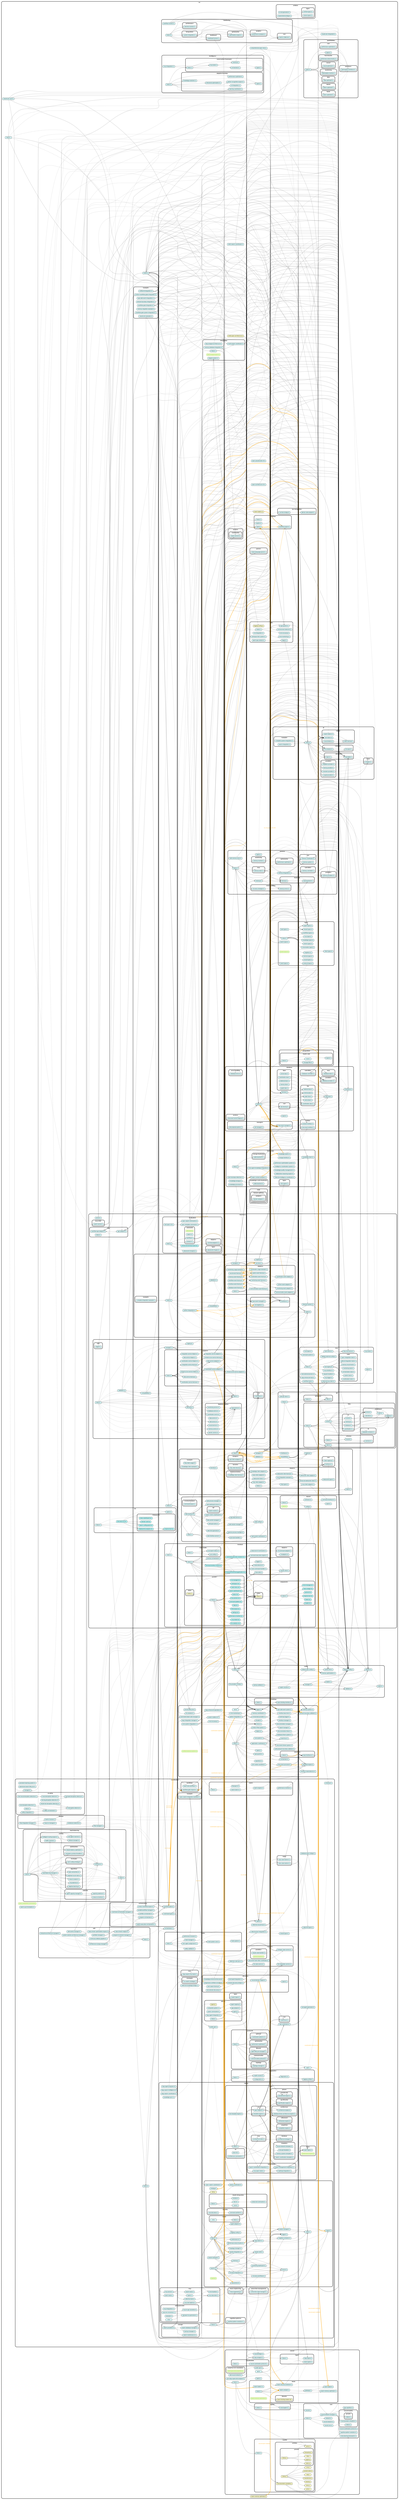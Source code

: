 strict digraph "dependency-cruiser output"{
    rankdir="LR" splines="true" overlap="false" nodesep="0.16" ranksep="0.18" fontname="Helvetica-bold" fontsize="9" style="rounded,bold,filled" fillcolor="#ffffff" compound="true"
    node [shape="box" style="rounded, filled" height="0.2" color="black" fillcolor="#ffffcc" fontcolor="black" fontname="Helvetica" fontsize="9"]
    edge [arrowhead="normal" arrowsize="0.6" penwidth="2.0" color="#00000033" fontname="Helvetica" fontsize="9"]

    subgraph "cluster_src" {label="src" subgraph "cluster_src/ai-linter" {label="ai-linter" "src/ai-linter/ai-rule-generator.ts" [label=<ai-rule-generator.ts> tooltip="ai-rule-generator.ts" URL="src/ai-linter/ai-rule-generator.ts" fillcolor="#ddfeff"] } }
    "src/ai-linter/ai-rule-generator.ts" -> "src/core/interfaces/base-interfaces.ts" [arrowhead="onormal" penwidth="1.0"]
    "src/ai-linter/ai-rule-generator.ts" -> "src/ai-linter/types/ai-linter-types.ts" [arrowhead="onormal" penwidth="1.0"]
    "src/ai-linter/ai-rule-generator.ts" -> "src/ai-linter/types/biome-types.ts" [arrowhead="onormal" penwidth="1.0"]
    subgraph "cluster_src" {label="src" subgraph "cluster_src/ai-linter" {label="ai-linter" "src/ai-linter/claude-biome-bridge.ts" [label=<claude-biome-bridge.ts> tooltip="claude-biome-bridge.ts" URL="src/ai-linter/claude-biome-bridge.ts" fillcolor="#ddfeff"] } }
    "src/ai-linter/claude-biome-bridge.ts" -> "src/core/interfaces/base-interfaces.ts" [arrowhead="onormal" penwidth="1.0"]
    "src/ai-linter/claude-biome-bridge.ts" -> "src/ai-linter/types/ai-linter-types.ts" [arrowhead="onormal" penwidth="1.0"]
    "src/ai-linter/claude-biome-bridge.ts" -> "src/ai-linter/types/biome-types.ts" [arrowhead="onormal" penwidth="1.0"]
    subgraph "cluster_src" {label="src" subgraph "cluster_src/ai-linter" {label="ai-linter" subgraph "cluster_src/ai-linter/types" {label="types" "src/ai-linter/types/ai-linter-types.ts" [label=<ai-linter-types.ts> tooltip="ai-linter-types.ts" URL="src/ai-linter/types/ai-linter-types.ts" fillcolor="#ddfeff"] } } }
    subgraph "cluster_src" {label="src" subgraph "cluster_src/ai-linter" {label="ai-linter" subgraph "cluster_src/ai-linter/types" {label="types" "src/ai-linter/types/biome-types.ts" [label=<biome-types.ts> tooltip="biome-types.ts" URL="src/ai-linter/types/biome-types.ts" fillcolor="#ddfeff"] } } }
    subgraph "cluster_src" {label="src" subgraph "cluster_src/bindings" {label="bindings" "src/bindings/index.ts" [label=<index.ts> tooltip="index.ts" URL="src/bindings/index.ts" fillcolor="#ddfeff"] } }
    "src/bindings/index.ts" -> "src/bindings/wasm-binding-interface.ts" [style="dashed"]
    subgraph "cluster_src" {label="src" subgraph "cluster_src/bindings" {label="bindings" "src/bindings/wasm-binding-interface.ts" [label=<wasm-binding-interface.ts> tooltip="wasm-binding-interface.ts" URL="src/bindings/wasm-binding-interface.ts" fillcolor="#ddfeff"] } }
    "src/bindings/wasm-binding-interface.ts" -> "src/config/logging-config.ts"
    "src/bindings/wasm-binding-interface.ts" -> "src/core/interfaces/base-interfaces.ts" [arrowhead="onormal" penwidth="1.0"]
    "src/bindings/wasm-binding-interface.ts" -> "src/neural/public-api.ts" [style="dashed"]
    subgraph "cluster_src" {label="src" "src/claude-zen-core.ts" [label=<claude-zen-core.ts> tooltip="claude-zen-core.ts" URL="src/claude-zen-core.ts" fillcolor="#ddfeff"] }
    "src/claude-zen-core.ts" -> "src/config/logging-config.ts"
    "src/claude-zen-core.ts" -> "src/coordination/manager.ts"
    "src/claude-zen-core.ts" -> "src/coordination/orchestrator.ts"
    "src/claude-zen-core.ts" -> "src/di/index.ts"
    "src/claude-zen-core.ts" -> "src/integration/multi-system-coordinator.ts"
    "src/claude-zen-core.ts" -> "src/intelligence/adaptive-learning/learning-coordinator.ts"
    subgraph "cluster_src" {label="src" "src/claude-zen-integrated.ts" [label=<claude-zen-integrated.ts> tooltip="claude-zen-integrated.ts" URL="src/claude-zen-integrated.ts" fillcolor="#ddfeff"] }
    "src/claude-zen-integrated.ts" -> "src/config/logging-config.ts"
    subgraph "cluster_src" {label="src" "src/comprehensive-sparc-test.ts" [label=<comprehensive-sparc-test.ts> tooltip="comprehensive-sparc-test.ts" URL="src/comprehensive-sparc-test.ts" fillcolor="#ddfeff"] }
    "src/comprehensive-sparc-test.ts" -> "src/config/logging-config.ts"
    "src/comprehensive-sparc-test.ts" -> "src/coordination/swarm/sparc/phases/pseudocode/pseudocode-engine.ts" [style="dashed"]
    "src/comprehensive-sparc-test.ts" -> "src/coordination/swarm/sparc/types/sparc-types.ts" [arrowhead="onormal" penwidth="1.0"]
    "src/comprehensive-sparc-test.ts" -> "src/interfaces/mcp/tools/sparc-integration-tools.ts" [style="dashed"]
    subgraph "cluster_src" {label="src" subgraph "cluster_src/config" {label="config" "src/config/default-repo-config.ts" [label=<default-repo-config.ts> tooltip="default-repo-config.ts" URL="src/config/default-repo-config.ts" fillcolor="#ddfeff"] } }
    "src/config/default-repo-config.ts" -> "src/core/init.ts" [arrowhead="onormal" penwidth="1.0"]
    "src/config/default-repo-config.ts" -> "src/config/memory-optimization.ts"
    "src/config/default-repo-config.ts" -> "src/config/system-info.ts"
    subgraph "cluster_src" {label="src" subgraph "cluster_src/config" {label="config" "src/config/defaults.ts" [label=<defaults.ts> tooltip="defaults.ts" URL="src/config/defaults.ts" fillcolor="#ddfeff"] } }
    "src/config/defaults.ts" -> "src/config/types.ts" [arrowhead="onormal" penwidth="1.0"]
    subgraph "cluster_src" {label="src" subgraph "cluster_src/config" {label="config" "src/config/health-checker.ts" [label=<health-checker.ts> tooltip="health-checker.ts" URL="src/config/health-checker.ts" fillcolor="#ddfeff"] } }
    "src/config/health-checker.ts" -> "src/config/default-repo-config.ts"
    "src/config/health-checker.ts" -> "src/config/manager.ts"
    "src/config/health-checker.ts" -> "src/config/types.ts" [arrowhead="onormal" penwidth="1.0"]
    "src/config/health-checker.ts" -> "src/config/validator.ts"
    subgraph "cluster_src" {label="src" subgraph "cluster_src/config" {label="config" "src/config/index.ts" [label=<index.ts> tooltip="index.ts" URL="src/config/index.ts" fillcolor="#ddfeff"] } }
    "src/config/index.ts" -> "src/config/default-repo-config.ts" [arrowhead="inv"]
    "src/config/index.ts" -> "src/config/defaults.ts" [arrowhead="inv"]
    "src/config/index.ts" -> "src/config/health-checker.ts" [arrowhead="inv"]
    "src/config/index.ts" -> "src/config/loader.ts" [arrowhead="inv"]
    "src/config/index.ts" -> "src/config/manager.ts"
    "src/config/index.ts" -> "src/config/manager.ts" [arrowhead="onormal" penwidth="1.0"]
    "src/config/index.ts" -> "src/config/startup-validator.ts" [arrowhead="inv"]
    "src/config/index.ts" -> "src/config/startup-validator.ts" [arrowhead="onormal" penwidth="1.0"]
    "src/config/index.ts" -> "src/config/types.ts" [arrowhead="onormal" penwidth="1.0"]
    "src/config/index.ts" -> "src/config/validator.ts" [arrowhead="inv"]
    subgraph "cluster_src" {label="src" subgraph "cluster_src/config" {label="config" "src/config/llm-providers.config.ts" [label=<llm-providers.config.ts> tooltip="llm-providers.config.ts" URL="src/config/llm-providers.config.ts" fillcolor="#ddfeff"] } }
    subgraph "cluster_src" {label="src" subgraph "cluster_src/config" {label="config" "src/config/loader.ts" [label=<loader.ts> tooltip="loader.ts" URL="src/config/loader.ts" fillcolor="#ddfeff"] } }
    "src/config/loader.ts" -> "src/config/defaults.ts"
    "src/config/loader.ts" -> "src/config/logging-config.ts"
    "src/config/loader.ts" -> "src/config/types.ts" [arrowhead="onormal" penwidth="1.0"]
    "src/config/loader.ts" -> "src/config/validator.ts"
    subgraph "cluster_src" {label="src" subgraph "cluster_src/config" {label="config" "src/config/logging-config.ts" [label=<logging-config.ts> tooltip="logging-config.ts" URL="src/config/logging-config.ts" fillcolor="#ddfeff"] } }
    "src/config/logging-config.ts" -> "src/core/bootstrap-logger.ts" [arrowhead="onormal" penwidth="1.0"]
    subgraph "cluster_src" {label="src" subgraph "cluster_src/config" {label="config" "src/config/manager.ts" [label=<manager.ts> tooltip="manager.ts" URL="src/config/manager.ts" fillcolor="#ddfeff"] } }
    "src/config/manager.ts" -> "src/config/defaults.ts"
    "src/config/manager.ts" -> "src/config/loader.ts"
    "src/config/manager.ts" -> "src/config/logging-config.ts"
    "src/config/manager.ts" -> "src/config/types.ts" [arrowhead="onormal" penwidth="1.0"]
    "src/config/manager.ts" -> "src/config/validator.ts"
    subgraph "cluster_src" {label="src" subgraph "cluster_src/config" {label="config" "src/config/memory-optimization.ts" [label=<memory-optimization.ts> tooltip="memory-optimization.ts" URL="src/config/memory-optimization.ts" fillcolor="#ddfeff"] } }
    subgraph "cluster_src" {label="src" subgraph "cluster_src/config" {label="config" "src/config/startup-validator.ts" [label=<startup-validator.ts> tooltip="startup-validator.ts" URL="src/config/startup-validator.ts" fillcolor="#ddfeff"] } }
    "src/config/startup-validator.ts" -> "src/config/health-checker.ts"
    "src/config/startup-validator.ts" -> "src/config/logging-config.ts"
    "src/config/startup-validator.ts" -> "src/config/manager.ts"
    "src/config/startup-validator.ts" -> "src/config/types.ts" [arrowhead="onormal" penwidth="1.0"]
    subgraph "cluster_src" {label="src" subgraph "cluster_src/config" {label="config" "src/config/system-info.ts" [label=<system-info.ts> tooltip="system-info.ts" URL="src/config/system-info.ts" fillcolor="#ddfeff"] } }
    subgraph "cluster_src" {label="src" subgraph "cluster_src/config" {label="config" "src/config/types.ts" [label=<types.ts> tooltip="types.ts" URL="src/config/types.ts" fillcolor="#ddfeff"] } }
    subgraph "cluster_src" {label="src" subgraph "cluster_src/config" {label="config" "src/config/validator.ts" [label=<validator.ts> tooltip="validator.ts" URL="src/config/validator.ts" fillcolor="#ddfeff"] } }
    "src/config/validator.ts" -> "src/config/defaults.ts"
    "src/config/validator.ts" -> "src/config/types.ts" [arrowhead="onormal" penwidth="1.0"]
    subgraph "cluster_src" {label="src" subgraph "cluster_src/coordination" {label="coordination" subgraph "cluster_src/coordination/agents" {label="agents" "src/coordination/agents/agent-registry.ts" [label=<agent-registry.ts> tooltip="agent-registry.ts" URL="src/coordination/agents/agent-registry.ts" fillcolor="#ddfeff"] } } }
    "src/coordination/agents/agent-registry.ts" -> "src/memory/core/memory-coordinator.ts" [arrowhead="onormal" penwidth="1.0"]
    "src/coordination/agents/agent-registry.ts" -> "src/coordination/types.ts" [arrowhead="onormal" penwidth="1.0"]
    subgraph "cluster_src" {label="src" subgraph "cluster_src/coordination" {label="coordination" subgraph "cluster_src/coordination/agents" {label="agents" "src/coordination/agents/agent.js" [label=<agent.js> tooltip="agent.js" URL="src/coordination/agents/agent.js" ] } } }
    "src/coordination/agents/agent.js" -> "src/coordination/swarm/core/utils.js"
    subgraph "cluster_src" {label="src" subgraph "cluster_src/coordination" {label="coordination" subgraph "cluster_src/coordination/agents" {label="agents" "src/coordination/agents/agent.ts" [label=<agent.ts> tooltip="agent.ts" URL="src/coordination/agents/agent.ts" fillcolor="#ddfeff"] } } }
    "src/coordination/agents/agent.ts" -> "src/config/logging-config.ts"
    "src/coordination/agents/agent.ts" -> "src/coordination/swarm/core/utils.ts"
    "src/coordination/agents/agent.ts" -> "src/coordination/types.ts" [arrowhead="onormal" penwidth="1.0"]
    subgraph "cluster_src" {label="src" subgraph "cluster_src/coordination" {label="coordination" subgraph "cluster_src/coordination/agents" {label="agents" "src/coordination/agents/composite-system.ts" [label=<composite-system.ts> tooltip="composite-system.ts" URL="src/coordination/agents/composite-system.ts" fillcolor="#ddfeff"] } } }
    "src/coordination/agents/composite-system.ts" -> "src/config/logging-config.ts"
    subgraph "cluster_src" {label="src" subgraph "cluster_src/coordination" {label="coordination" subgraph "cluster_src/coordination/agents" {label="agents" "src/coordination/agents/dspy-agent-integration.ts" [label=<dspy-agent-integration.ts> tooltip="dspy-agent-integration.ts" URL="src/coordination/agents/dspy-agent-integration.ts" fillcolor="#ddfeff"] } } }
    "src/coordination/agents/dspy-agent-integration.ts" -> "src/config/logging-config.ts"
    "src/coordination/agents/dspy-agent-integration.ts" -> "src/memory/memory.ts" [arrowhead="onormal" penwidth="1.0"]
    "src/coordination/agents/dspy-agent-integration.ts" -> "src/neural/dspy-wrapper.ts"
    "src/coordination/agents/dspy-agent-integration.ts" -> "src/neural/dspy-wrapper.ts" [arrowhead="onormal" penwidth="1.0"]
    "src/coordination/agents/dspy-agent-integration.ts" -> "src/neural/types/dspy-types.ts" [arrowhead="onormal" penwidth="1.0"]
    "src/coordination/agents/dspy-agent-integration.ts" -> "src/coordination/swarm/core/swarm-coordinator.ts" [arrowhead="onormal" penwidth="1.0"]
    "src/coordination/agents/dspy-agent-integration.ts" -> "src/coordination/types.ts" [arrowhead="onormal" penwidth="1.0"]
    subgraph "cluster_src" {label="src" subgraph "cluster_src/coordination" {label="coordination" subgraph "cluster_src/coordination/agents" {label="agents" "src/coordination/agents/gap-analysis.ts" [label=<gap-analysis.ts> tooltip="gap-analysis.ts" URL="src/coordination/agents/gap-analysis.ts" fillcolor="#ddfeff"] } } }
    "src/coordination/agents/gap-analysis.ts" -> "src/coordination/types.ts" [arrowhead="onormal" penwidth="1.0"]
    subgraph "cluster_src" {label="src" subgraph "cluster_src/coordination" {label="coordination" subgraph "cluster_src/coordination/agents" {label="agents" "src/coordination/agents/index.ts" [label=<index.ts> tooltip="index.ts" URL="src/coordination/agents/index.ts" fillcolor="#ddfeff"] } } }
    "src/coordination/agents/index.ts" -> "src/coordination/agents/agent-registry.ts" [arrowhead="inv"]
    "src/coordination/agents/index.ts" -> "src/coordination/agents/agent.ts" [arrowhead="inv"]
    "src/coordination/agents/index.ts" -> "src/coordination/agents/gap-analysis.ts" [arrowhead="inv"]
    subgraph "cluster_src" {label="src" subgraph "cluster_src/coordination" {label="coordination" subgraph "cluster_src/coordination/agents" {label="agents" "src/coordination/agents/queen-commander.ts" [label=<queen-commander.ts> tooltip="queen-commander.ts" URL="src/coordination/agents/queen-commander.ts" fillcolor="#ddfeff"] } } }
    "src/coordination/agents/queen-commander.ts" -> "src/core/event-bus.ts" [arrowhead="onormal" penwidth="1.0"]
    "src/coordination/agents/queen-commander.ts" -> "src/core/logger.ts" [arrowhead="onormal" penwidth="1.0"]
    "src/coordination/agents/queen-commander.ts" -> "src/memory/core/memory-coordinator.ts" [arrowhead="onormal" penwidth="1.0"]
    "src/coordination/agents/queen-commander.ts" -> "src/coordination/swarm/core/utils.ts"
    "src/coordination/agents/queen-commander.ts" -> "src/coordination/types/queen-types.ts" [arrowhead="onormal" penwidth="1.0"]
    subgraph "cluster_src" {label="src" subgraph "cluster_src/coordination" {label="coordination" subgraph "cluster_src/coordination/ai-safety" {label="ai-safety" "src/coordination/ai-safety/ai-deception-detector.ts" [label=<ai-deception-detector.ts> tooltip="ai-deception-detector.ts" URL="src/coordination/ai-safety/ai-deception-detector.ts" fillcolor="#ddfeff"] } } }
    subgraph "cluster_src" {label="src" subgraph "cluster_src/coordination" {label="coordination" subgraph "cluster_src/coordination/ai-safety" {label="ai-safety" "src/coordination/ai-safety/index.ts" [label=<index.ts> tooltip="index.ts" URL="src/coordination/ai-safety/index.ts" fillcolor="#ddfeff"] } } }
    "src/coordination/ai-safety/index.ts" -> "src/coordination/ai-safety/ai-deception-detector.ts" [arrowhead="inv"]
    "src/coordination/ai-safety/index.ts" -> "src/coordination/ai-safety/ai-deception-detector.ts" [arrowhead="onormal" penwidth="1.0"]
    "src/coordination/ai-safety/index.ts" -> "src/coordination/ai-safety/safety-orchestrator.ts" [arrowhead="inv"]
    subgraph "cluster_src" {label="src" subgraph "cluster_src/coordination" {label="coordination" subgraph "cluster_src/coordination/ai-safety" {label="ai-safety" "src/coordination/ai-safety/log-based-deception-detector.ts" [label=<log-based-deception-detector.ts> tooltip="log-based-deception-detector.ts" URL="src/coordination/ai-safety/log-based-deception-detector.ts" fillcolor="#ddfeff"] } } }
    "src/coordination/ai-safety/log-based-deception-detector.ts" -> "src/config/logging-config.ts"
    subgraph "cluster_src" {label="src" subgraph "cluster_src/coordination" {label="coordination" subgraph "cluster_src/coordination/ai-safety" {label="ai-safety" "src/coordination/ai-safety/neural-deception-detector.ts" [label=<neural-deception-detector.ts> tooltip="neural-deception-detector.ts" URL="src/coordination/ai-safety/neural-deception-detector.ts" fillcolor="#ddfeff"] } } }
    "src/coordination/ai-safety/neural-deception-detector.ts" -> "src/config/logging-config.ts"
    "src/coordination/ai-safety/neural-deception-detector.ts" -> "src/coordination/ai-safety/log-based-deception-detector.ts"
    subgraph "cluster_src" {label="src" subgraph "cluster_src/coordination" {label="coordination" subgraph "cluster_src/coordination/ai-safety" {label="ai-safety" "src/coordination/ai-safety/safety-integration.ts" [label=<safety-integration.ts> tooltip="safety-integration.ts" URL="src/coordination/ai-safety/safety-integration.ts" fillcolor="#ddfeff"] } } }
    "src/coordination/ai-safety/safety-integration.ts" -> "src/coordination/ai-safety/ai-deception-detector.ts" [arrowhead="onormal" penwidth="1.0"]
    "src/coordination/ai-safety/safety-integration.ts" -> "src/coordination/ai-safety/safety-orchestrator.ts"
    subgraph "cluster_src" {label="src" subgraph "cluster_src/coordination" {label="coordination" subgraph "cluster_src/coordination/ai-safety" {label="ai-safety" "src/coordination/ai-safety/safety-orchestrator.ts" [label=<safety-orchestrator.ts> tooltip="safety-orchestrator.ts" URL="src/coordination/ai-safety/safety-orchestrator.ts" fillcolor="#ddfeff"] } } }
    "src/coordination/ai-safety/safety-orchestrator.ts" -> "src/coordination/ai-safety/ai-deception-detector.ts"
    subgraph "cluster_src" {label="src" subgraph "cluster_src/coordination" {label="coordination" subgraph "cluster_src/coordination/ai-safety" {label="ai-safety" "src/coordination/ai-safety/simple-test-deception-detection.ts" [label=<simple-test-deception-detection.ts> tooltip="simple-test-deception-detection.ts" URL="src/coordination/ai-safety/simple-test-deception-detection.ts" fillcolor="#ddfeff"] } } }
    "src/coordination/ai-safety/simple-test-deception-detection.ts" -> "src/coordination/ai-safety/ai-deception-detector.ts"
    subgraph "cluster_src" {label="src" subgraph "cluster_src/coordination" {label="coordination" subgraph "cluster_src/coordination/ai-safety" {label="ai-safety" "src/coordination/ai-safety/test-deception-detection.ts" [label=<test-deception-detection.ts> tooltip="test-deception-detection.ts" URL="src/coordination/ai-safety/test-deception-detection.ts" fillcolor="#ddfeff"] } } }
    "src/coordination/ai-safety/test-deception-detection.ts" -> "src/coordination/ai-safety/ai-deception-detector.ts"
    "src/coordination/ai-safety/test-deception-detection.ts" -> "src/coordination/ai-safety/safety-orchestrator.ts"
    subgraph "cluster_src" {label="src" subgraph "cluster_src/coordination" {label="coordination" subgraph "cluster_src/coordination/ai-safety" {label="ai-safety" "src/coordination/ai-safety/test-log-deception-detection.ts" [label=<test-log-deception-detection.ts> tooltip="test-log-deception-detection.ts" URL="src/coordination/ai-safety/test-log-deception-detection.ts" fillcolor="#ddfeff"] } } }
    "src/coordination/ai-safety/test-log-deception-detection.ts" -> "src/coordination/ai-safety/log-based-deception-detector.ts"
    subgraph "cluster_src" {label="src" subgraph "cluster_src/coordination" {label="coordination" subgraph "cluster_src/coordination/ai-safety" {label="ai-safety" "src/coordination/ai-safety/test-neural-deception-detection.ts" [label=<test-neural-deception-detection.ts> tooltip="test-neural-deception-detection.ts" URL="src/coordination/ai-safety/test-neural-deception-detection.ts" fillcolor="#ddfeff"] } } }
    "src/coordination/ai-safety/test-neural-deception-detection.ts" -> "src/coordination/ai-safety/neural-deception-detector.ts"
    subgraph "cluster_src" {label="src" subgraph "cluster_src/coordination" {label="coordination" "src/coordination/api.ts" [label=<api.ts> tooltip="api.ts" URL="src/coordination/api.ts" fillcolor="#ddfeff"] } }
    "src/coordination/api.ts" -> "src/coordination/schemas.ts" [arrowhead="onormal" penwidth="1.0"]
    subgraph "cluster_src" {label="src" subgraph "cluster_src/coordination" {label="coordination" subgraph "cluster_src/coordination/batch" {label="batch" "src/coordination/batch/batch-engine.ts" [label=<batch-engine.ts> tooltip="batch-engine.ts" URL="src/coordination/batch/batch-engine.ts" fillcolor="#ddfeff"] } } }
    "src/coordination/batch/batch-engine.ts" -> "src/config/logging-config.ts"
    "src/coordination/batch/batch-engine.ts" -> "src/coordination/batch/performance-monitor.ts" [arrowhead="onormal" penwidth="1.0"]
    subgraph "cluster_src" {label="src" subgraph "cluster_src/coordination" {label="coordination" subgraph "cluster_src/coordination/batch" {label="batch" "src/coordination/batch/file-batch.ts" [label=<file-batch.ts> tooltip="file-batch.ts" URL="src/coordination/batch/file-batch.ts" fillcolor="#ddfeff"] } } }
    "src/coordination/batch/file-batch.ts" -> "src/config/logging-config.ts"
    "src/coordination/batch/file-batch.ts" -> "src/coordination/batch/batch-engine.ts" [arrowhead="onormal" penwidth="1.0"]
    subgraph "cluster_src" {label="src" subgraph "cluster_src/coordination" {label="coordination" subgraph "cluster_src/coordination/batch" {label="batch" "src/coordination/batch/index.ts" [label=<index.ts> tooltip="index.ts" URL="src/coordination/batch/index.ts" fillcolor="#ddfeff"] } } }
    "src/coordination/batch/index.ts" -> "src/coordination/batch/batch-engine.ts"
    "src/coordination/batch/index.ts" -> "src/coordination/batch/batch-engine.ts" [arrowhead="onormal" penwidth="1.0"]
    "src/coordination/batch/index.ts" -> "src/coordination/batch/file-batch.ts"
    "src/coordination/batch/index.ts" -> "src/coordination/batch/file-batch.ts" [arrowhead="onormal" penwidth="1.0"]
    "src/coordination/batch/index.ts" -> "src/coordination/batch/performance-monitor.ts"
    "src/coordination/batch/index.ts" -> "src/coordination/batch/performance-monitor.ts" [arrowhead="onormal" penwidth="1.0"]
    "src/coordination/batch/index.ts" -> "src/coordination/batch/swarm-batch.ts"
    "src/coordination/batch/index.ts" -> "src/coordination/batch/swarm-batch.ts" [arrowhead="onormal" penwidth="1.0"]
    subgraph "cluster_src" {label="src" subgraph "cluster_src/coordination" {label="coordination" subgraph "cluster_src/coordination/batch" {label="batch" "src/coordination/batch/performance-monitor.ts" [label=<performance-monitor.ts> tooltip="performance-monitor.ts" URL="src/coordination/batch/performance-monitor.ts" fillcolor="#ddfeff"] } } }
    "src/coordination/batch/performance-monitor.ts" -> "src/config/logging-config.ts"
    subgraph "cluster_src" {label="src" subgraph "cluster_src/coordination" {label="coordination" subgraph "cluster_src/coordination/batch" {label="batch" "src/coordination/batch/swarm-batch.ts" [label=<swarm-batch.ts> tooltip="swarm-batch.ts" URL="src/coordination/batch/swarm-batch.ts" fillcolor="#ddfeff"] } } }
    "src/coordination/batch/swarm-batch.ts" -> "src/config/logging-config.ts"
    "src/coordination/batch/swarm-batch.ts" -> "src/coordination/types.ts" [arrowhead="onormal" penwidth="1.0"]
    "src/coordination/batch/swarm-batch.ts" -> "src/coordination/batch/batch-engine.ts" [arrowhead="onormal" penwidth="1.0"]
    subgraph "cluster_src" {label="src" subgraph "cluster_src/coordination" {label="coordination" "src/coordination/collective-cube-sync.ts" [label=<collective-cube-sync.ts> tooltip="collective-cube-sync.ts" URL="src/coordination/collective-cube-sync.ts" fillcolor="#ddfeff"] } }
    "src/coordination/collective-cube-sync.ts" -> "src/core/interfaces/base-interfaces.ts" [arrowhead="onormal" penwidth="1.0"]
    "src/coordination/collective-cube-sync.ts" -> "src/coordination/collective-fact-integration.ts"
    "src/coordination/collective-cube-sync.ts" -> "src/coordination/collective-types.ts" [arrowhead="onormal" penwidth="1.0"]
    "src/coordination/collective-cube-sync.ts" -> "src/coordination/shared-types.ts" [arrowhead="onormal" penwidth="1.0"]
    subgraph "cluster_src" {label="src" subgraph "cluster_src/coordination" {label="coordination" "src/coordination/collective-fact-integration.ts" [label=<collective-fact-integration.ts> tooltip="collective-fact-integration.ts" URL="src/coordination/collective-fact-integration.ts" fillcolor="#ddfeff"] } }
    "src/coordination/collective-fact-integration.ts" -> "src/config/logging-config.ts"
    "src/coordination/collective-fact-integration.ts" -> "src/knowledge/types/fact-types.ts" [arrowhead="onormal" penwidth="1.0"]
    "src/coordination/collective-fact-integration.ts" -> "src/coordination/collective-types.ts" [arrowhead="onormal" penwidth="1.0"]
    "src/coordination/collective-fact-integration.ts" -> "src/coordination/shared-types.ts" [arrowhead="onormal" penwidth="1.0"]
    subgraph "cluster_src" {label="src" subgraph "cluster_src/coordination" {label="coordination" "src/coordination/collective-knowledge-bridge.ts" [label=<collective-knowledge-bridge.ts> tooltip="collective-knowledge-bridge.ts" URL="src/coordination/collective-knowledge-bridge.ts" fillcolor="#ddfeff"] } }
    "src/coordination/collective-knowledge-bridge.ts" -> "src/config/logging-config.ts"
    "src/coordination/collective-knowledge-bridge.ts" -> "src/memory/index.ts" [arrowhead="onormal" penwidth="1.0"]
    subgraph "cluster_src" {label="src" subgraph "cluster_src/coordination" {label="coordination" "src/coordination/collective-neural-hub.ts" [label=<collective-neural-hub.ts> tooltip="collective-neural-hub.ts" URL="src/coordination/collective-neural-hub.ts" fillcolor="#ddfeff"] } }
    "src/coordination/collective-neural-hub.ts" -> "src/config/logging-config.ts"
    "src/coordination/collective-neural-hub.ts" -> "src/core/interfaces/base-interfaces.ts" [arrowhead="onormal" penwidth="1.0"]
    "src/coordination/collective-neural-hub.ts" -> "src/coordination/collective-types.ts" [arrowhead="onormal" penwidth="1.0"]
    "src/coordination/collective-neural-hub.ts" -> "src/coordination/cubes/dev-cube-matron.ts"
    "src/coordination/collective-neural-hub.ts" -> "src/coordination/cubes/ops-cube-matron.ts"
    subgraph "cluster_src" {label="src" subgraph "cluster_src/coordination" {label="coordination" "src/coordination/collective-types.ts" [label=<collective-types.ts> tooltip="collective-types.ts" URL="src/coordination/collective-types.ts" fillcolor="#ddfeff"] } }
    "src/coordination/collective-types.ts" -> "src/types/agent-types.ts" [arrowhead="onormal" penwidth="1.0"]
    subgraph "cluster_src" {label="src" subgraph "cluster_src/coordination" {label="coordination" subgraph "cluster_src/coordination/core" {label="core" "src/coordination/core/event-bus.ts" [label=<event-bus.ts> tooltip="event-bus.ts" URL="src/coordination/core/event-bus.ts" fillcolor="#ddfeff"] } } }
    subgraph "cluster_src" {label="src" subgraph "cluster_src/coordination" {label="coordination" subgraph "cluster_src/coordination/cubes" {label="cubes" "src/coordination/cubes/dev-cube-matron.ts" [label=<dev-cube-matron.ts> tooltip="dev-cube-matron.ts" URL="src/coordination/cubes/dev-cube-matron.ts" fillcolor="#ddfeff"] } } }
    "src/coordination/cubes/dev-cube-matron.ts" -> "src/config/logging-config.ts"
    "src/coordination/cubes/dev-cube-matron.ts" -> "src/core/interfaces/base-interfaces.ts" [arrowhead="onormal" penwidth="1.0"]
    "src/coordination/cubes/dev-cube-matron.ts" -> "src/coordination/collective-types.ts" [arrowhead="onormal" penwidth="1.0"]
    subgraph "cluster_src" {label="src" subgraph "cluster_src/coordination" {label="coordination" subgraph "cluster_src/coordination/cubes" {label="cubes" "src/coordination/cubes/ops-cube-matron.ts" [label=<ops-cube-matron.ts> tooltip="ops-cube-matron.ts" URL="src/coordination/cubes/ops-cube-matron.ts" fillcolor="#ddfeff"] } } }
    "src/coordination/cubes/ops-cube-matron.ts" -> "src/config/logging-config.ts"
    "src/coordination/cubes/ops-cube-matron.ts" -> "src/core/interfaces/base-interfaces.ts" [arrowhead="onormal" penwidth="1.0"]
    "src/coordination/cubes/ops-cube-matron.ts" -> "src/coordination/collective-types.ts" [arrowhead="onormal" penwidth="1.0"]
    subgraph "cluster_src" {label="src" subgraph "cluster_src/coordination" {label="coordination" "src/coordination/database-sparc-bridge.ts" [label=<database-sparc-bridge.ts> tooltip="database-sparc-bridge.ts" URL="src/coordination/database-sparc-bridge.ts" fillcolor="#ddfeff"] } }
    "src/coordination/database-sparc-bridge.ts" -> "src/config/logging-config.ts"
    "src/coordination/database-sparc-bridge.ts" -> "src/core/database-driven-system.ts" [arrowhead="onormal" penwidth="1.0"]
    "src/coordination/database-sparc-bridge.ts" -> "src/core/helpers.ts"
    "src/coordination/database-sparc-bridge.ts" -> "src/database/entities/product-entities.ts" [arrowhead="onormal" penwidth="1.0"]
    "src/coordination/database-sparc-bridge.ts" -> "src/database/managers/document-manager.ts" [arrowhead="onormal" penwidth="1.0"]
    "src/coordination/database-sparc-bridge.ts" -> "src/coordination/swarm/core/sparc-swarm-coordinator.ts" [arrowhead="onormal" penwidth="1.0"]
    subgraph "cluster_src" {label="src" subgraph "cluster_src/coordination" {label="coordination" subgraph "cluster_src/coordination/diagnostics" {label="diagnostics" "src/coordination/diagnostics/cli-diagnostics.ts" [label=<cli-diagnostics.ts> tooltip="cli-diagnostics.ts" URL="src/coordination/diagnostics/cli-diagnostics.ts" fillcolor="#ddfeff"] } } }
    "src/coordination/diagnostics/cli-diagnostics.ts" -> "src/coordination/diagnostics/diagnostics.ts"
    "src/coordination/diagnostics/cli-diagnostics.ts" -> "src/coordination/diagnostics/logging-config.ts" [arrowhead="onormal" penwidth="1.0"]
    subgraph "cluster_src" {label="src" subgraph "cluster_src/coordination" {label="coordination" subgraph "cluster_src/coordination/diagnostics" {label="diagnostics" "src/coordination/diagnostics/diagnostics.ts" [label=<diagnostics.ts> tooltip="diagnostics.ts" URL="src/coordination/diagnostics/diagnostics.ts" fillcolor="#ddfeff"] } } }
    "src/coordination/diagnostics/diagnostics.ts" -> "src/coordination/diagnostics/logging-config.ts"
    subgraph "cluster_src" {label="src" subgraph "cluster_src/coordination" {label="coordination" subgraph "cluster_src/coordination/diagnostics" {label="diagnostics" "src/coordination/diagnostics/health-monitor.ts" [label=<health-monitor.ts> tooltip="health-monitor.ts" URL="src/coordination/diagnostics/health-monitor.ts" fillcolor="#ddfeff"] } } }
    "src/coordination/diagnostics/health-monitor.ts" -> "src/config/logging-config.ts"
    subgraph "cluster_src" {label="src" subgraph "cluster_src/coordination" {label="coordination" subgraph "cluster_src/coordination/diagnostics" {label="diagnostics" "src/coordination/diagnostics/index.ts" [label=<index.ts> tooltip="index.ts" URL="src/coordination/diagnostics/index.ts" fillcolor="#ddfeff"] } } }
    "src/coordination/diagnostics/index.ts" -> "src/coordination/diagnostics/cli-diagnostics.ts" [arrowhead="inv"]
    "src/coordination/diagnostics/index.ts" -> "src/coordination/diagnostics/diagnostics.ts" [arrowhead="inv"]
    "src/coordination/diagnostics/index.ts" -> "src/coordination/diagnostics/health-monitor.ts" [arrowhead="inv"]
    subgraph "cluster_src" {label="src" subgraph "cluster_src/coordination" {label="coordination" subgraph "cluster_src/coordination/diagnostics" {label="diagnostics" "src/coordination/diagnostics/logging-config.ts" [label=<logging-config.ts> tooltip="logging-config.ts" URL="src/coordination/diagnostics/logging-config.ts" fillcolor="#ddfeff"] } } }
    "src/coordination/diagnostics/logging-config.ts" -> "src/config/logging-config.ts"
    subgraph "cluster_src" {label="src" subgraph "cluster_src/coordination" {label="coordination" subgraph "cluster_src/coordination/discovery" {label="discovery" "src/coordination/discovery/auto-swarm-factory.ts" [label=<auto-swarm-factory.ts> tooltip="auto-swarm-factory.ts" URL="src/coordination/discovery/auto-swarm-factory.ts" fillcolor="#ddfeff"] } } }
    "src/coordination/discovery/auto-swarm-factory.ts" -> "src/config/logging-config.ts"
    "src/coordination/discovery/auto-swarm-factory.ts" -> "src/interfaces/agui/agui-adapter.ts" [arrowhead="onormal" penwidth="1.0"]
    "src/coordination/discovery/auto-swarm-factory.ts" -> "src/memory/memory.ts" [arrowhead="onormal" penwidth="1.0"]
    "src/coordination/discovery/auto-swarm-factory.ts" -> "src/coordination/collective-cube-sync.ts" [arrowhead="onormal" penwidth="1.0"]
    "src/coordination/discovery/auto-swarm-factory.ts" -> "src/coordination/swarm/core/swarm-coordinator.ts" [arrowhead="onormal" penwidth="1.0"]
    subgraph "cluster_src" {label="src" subgraph "cluster_src/coordination" {label="coordination" subgraph "cluster_src/coordination/discovery" {label="discovery" "src/coordination/discovery/domain-discovery-bridge.ts" [label=<domain-discovery-bridge.ts> tooltip="domain-discovery-bridge.ts" URL="src/coordination/discovery/domain-discovery-bridge.ts" fillcolor="#ddfeff"] } } }
    "src/coordination/discovery/domain-discovery-bridge.ts" -> "src/config/logging-config.ts"
    "src/coordination/discovery/domain-discovery-bridge.ts" -> "src/core/document-processor.ts" [xlabel="no-circular" tooltip="no-circular" arrowhead="normalnoneodot" penwidth="1.0" fontcolor="orange" color="orange"]
    "src/coordination/discovery/domain-discovery-bridge.ts" -> "src/knowledge/intelligence-coordination-system.ts" [arrowhead="onormal" penwidth="1.0"]
    "src/coordination/discovery/domain-discovery-bridge.ts" -> "src/knowledge/project-context-analyzer.ts" [xlabel="no-circular" tooltip="no-circular" arrowhead="normalnoneodot" penwidth="1.0" fontcolor="orange" color="orange"]
    "src/coordination/discovery/domain-discovery-bridge.ts" -> "src/tools/domain-splitting/analyzers/domain-analyzer.ts" [arrowhead="onormal" penwidth="1.0"]
    "src/coordination/discovery/domain-discovery-bridge.ts" -> "src/coordination/discovery/neural-domain-mapper.ts"
    "src/coordination/discovery/domain-discovery-bridge.ts" -> "src/coordination/discovery/types.ts" [arrowhead="onormal" penwidth="1.0"]
    subgraph "cluster_src" {label="src" subgraph "cluster_src/coordination" {label="coordination" subgraph "cluster_src/coordination/discovery" {label="discovery" "src/coordination/discovery/knowledge-enhanced-discovery.ts" [label=<knowledge-enhanced-discovery.ts> tooltip="knowledge-enhanced-discovery.ts" URL="src/coordination/discovery/knowledge-enhanced-discovery.ts" fillcolor="#ddfeff"] } } }
    "src/coordination/discovery/knowledge-enhanced-discovery.ts" -> "src/config/logging-config.ts"
    "src/coordination/discovery/knowledge-enhanced-discovery.ts" -> "src/interfaces/tui/types.ts" [arrowhead="onormal" penwidth="1.0"]
    "src/coordination/discovery/knowledge-enhanced-discovery.ts" -> "src/memory/memory.ts" [arrowhead="onormal" penwidth="1.0"]
    "src/coordination/discovery/knowledge-enhanced-discovery.ts" -> "src/coordination/swarm/knowledge-sync.ts" [arrowhead="onormal" penwidth="1.0"]
    subgraph "cluster_src" {label="src" subgraph "cluster_src/coordination" {label="coordination" subgraph "cluster_src/coordination/discovery" {label="discovery" "src/coordination/discovery/neural-domain-mapper.ts" [label=<neural-domain-mapper.ts> tooltip="neural-domain-mapper.ts" URL="src/coordination/discovery/neural-domain-mapper.ts" fillcolor="#ddfeff"] } } }
    "src/coordination/discovery/neural-domain-mapper.ts" -> "src/neural/models/presets/gnn.js"
    "src/coordination/discovery/neural-domain-mapper.ts" -> "src/neural/wasm/wasm-neural-accelerator.ts" [xlabel="neural-wasm-isolation" tooltip="neural-wasm-isolation" fontcolor="orange" color="orange"]
    "src/coordination/discovery/neural-domain-mapper.ts" -> "src/coordination/services/llm-integration.service.ts"
    "src/coordination/discovery/neural-domain-mapper.ts" -> "src/coordination/discovery/types.ts" [arrowhead="onormal" penwidth="1.0"]
    subgraph "cluster_src" {label="src" subgraph "cluster_src/coordination" {label="coordination" subgraph "cluster_src/coordination/discovery" {label="discovery" "src/coordination/discovery/progressive-confidence-builder.ts" [label=<progressive-confidence-builder.ts> tooltip="progressive-confidence-builder.ts" URL="src/coordination/discovery/progressive-confidence-builder.ts" fillcolor="#ddfeff"] } } }
    "src/coordination/discovery/progressive-confidence-builder.ts" -> "src/config/logging-config.ts"
    "src/coordination/discovery/progressive-confidence-builder.ts" -> "src/interfaces/agui/agui-adapter.ts" [arrowhead="onormal" penwidth="1.0"]
    "src/coordination/discovery/progressive-confidence-builder.ts" -> "src/memory/memory.ts" [arrowhead="onormal" penwidth="1.0"]
    "src/coordination/discovery/progressive-confidence-builder.ts" -> "src/coordination/collective-fact-integration.ts"
    "src/coordination/discovery/progressive-confidence-builder.ts" -> "src/coordination/discovery/domain-discovery-bridge.ts" [xlabel="no-circular" tooltip="no-circular" arrowhead="normalnoneodot" penwidth="1.0" fontcolor="orange" color="orange"]
    subgraph "cluster_src" {label="src" subgraph "cluster_src/coordination" {label="coordination" subgraph "cluster_src/coordination/discovery" {label="discovery" "src/coordination/discovery/test-bazel-integration.ts" [label=<test-bazel-integration.ts> tooltip="test-bazel-integration.ts" URL="src/coordination/discovery/test-bazel-integration.ts" fillcolor="#ddfeff"] } } }
    "src/coordination/discovery/test-bazel-integration.ts" -> "src/config/logging-config.ts"
    "src/coordination/discovery/test-bazel-integration.ts" -> "src/knowledge/project-context-analyzer.ts"
    "src/coordination/discovery/test-bazel-integration.ts" -> "src/coordination/discovery/neural-domain-mapper.ts"
    subgraph "cluster_src" {label="src" subgraph "cluster_src/coordination" {label="coordination" subgraph "cluster_src/coordination/discovery" {label="discovery" "src/coordination/discovery/test-domain-discovery.ts" [label=<test-domain-discovery.ts> tooltip="test-domain-discovery.ts" URL="src/coordination/discovery/test-domain-discovery.ts" fillcolor="#ddfeff"] } } }
    "src/coordination/discovery/test-domain-discovery.ts" -> "src/config/logging-config.ts"
    "src/coordination/discovery/test-domain-discovery.ts" -> "src/coordination/core/event-bus.ts"
    "src/coordination/discovery/test-domain-discovery.ts" -> "src/coordination/discovery/domain-discovery-bridge.ts"
    subgraph "cluster_src" {label="src" subgraph "cluster_src/coordination" {label="coordination" subgraph "cluster_src/coordination/discovery" {label="discovery" "src/coordination/discovery/types.ts" [label=<types.ts> tooltip="types.ts" URL="src/coordination/discovery/types.ts" fillcolor="#ddfeff"] } } }
    subgraph "cluster_src" {label="src" subgraph "cluster_src/coordination" {label="coordination" "src/coordination/ephemeral-swarm-lifecycle.ts" [label=<ephemeral-swarm-lifecycle.ts> tooltip="ephemeral-swarm-lifecycle.ts" URL="src/coordination/ephemeral-swarm-lifecycle.ts" fillcolor="#ddfeff"] } }
    "src/coordination/ephemeral-swarm-lifecycle.ts" -> "src/core/interfaces/base-interfaces.ts" [arrowhead="onormal" penwidth="1.0"]
    "src/coordination/ephemeral-swarm-lifecycle.ts" -> "src/types/agent-types.ts" [arrowhead="onormal" penwidth="1.0"]
    subgraph "cluster_src" {label="src" subgraph "cluster_src/coordination" {label="coordination" subgraph "cluster_src/coordination/examples" {label="examples" "src/coordination/examples/sparc-swarm-integration-example.ts" [label=<sparc-swarm-integration-example.ts> tooltip="sparc-swarm-integration-example.ts" URL="src/coordination/examples/sparc-swarm-integration-example.ts" fillcolor="#ddfeff"] } } }
    "src/coordination/examples/sparc-swarm-integration-example.ts" -> "src/config/logging-config.ts"
    "src/coordination/examples/sparc-swarm-integration-example.ts" -> "src/core/database-driven-system.ts"
    "src/coordination/examples/sparc-swarm-integration-example.ts" -> "src/core/workflow-engine.ts"
    "src/coordination/examples/sparc-swarm-integration-example.ts" -> "src/database/entities/product-entities.ts" [arrowhead="onormal" penwidth="1.0"]
    "src/coordination/examples/sparc-swarm-integration-example.ts" -> "src/database/managers/document-manager.ts"
    "src/coordination/examples/sparc-swarm-integration-example.ts" -> "src/workflows/types.ts" [arrowhead="onormal" penwidth="1.0"]
    "src/coordination/examples/sparc-swarm-integration-example.ts" -> "src/coordination/database-sparc-bridge.ts"
    "src/coordination/examples/sparc-swarm-integration-example.ts" -> "src/coordination/swarm/core/sparc-swarm-coordinator.ts"
    "src/coordination/examples/sparc-swarm-integration-example.ts" -> "src/coordination/task-coordinator.ts"
    subgraph "cluster_src" {label="src" subgraph "cluster_src/coordination" {label="coordination" subgraph "cluster_src/coordination/hooks" {label="hooks" "src/coordination/hooks/auto-agent-assignment.ts" [label=<auto-agent-assignment.ts> tooltip="auto-agent-assignment.ts" URL="src/coordination/hooks/auto-agent-assignment.ts" fillcolor="#ddfeff"] } } }
    "src/coordination/hooks/auto-agent-assignment.ts" -> "src/coordination/types.ts" [arrowhead="onormal" penwidth="1.0"]
    "src/coordination/hooks/auto-agent-assignment.ts" -> "src/coordination/hooks/hook-system-core.ts" [arrowhead="onormal" penwidth="1.0"]
    subgraph "cluster_src" {label="src" subgraph "cluster_src/coordination" {label="coordination" subgraph "cluster_src/coordination/hooks" {label="hooks" "src/coordination/hooks/hook-manager.ts" [label=<hook-manager.ts> tooltip="hook-manager.ts" URL="src/coordination/hooks/hook-manager.ts" fillcolor="#ddfeff"] } } }
    "src/coordination/hooks/hook-manager.ts" -> "src/config/logging-config.ts"
    "src/coordination/hooks/hook-manager.ts" -> "src/coordination/hooks/hook-system-core.ts"
    "src/coordination/hooks/hook-manager.ts" -> "src/coordination/hooks/hook-system-core.ts" [arrowhead="onormal" penwidth="1.0"]
    subgraph "cluster_src" {label="src" subgraph "cluster_src/coordination" {label="coordination" subgraph "cluster_src/coordination/hooks" {label="hooks" "src/coordination/hooks/hook-system-core.ts" [label=<hook-system-core.ts> tooltip="hook-system-core.ts" URL="src/coordination/hooks/hook-system-core.ts" fillcolor="#ddfeff"] } } }
    "src/coordination/hooks/hook-system-core.ts" -> "src/coordination/hooks/hook-system.ts" [arrowhead="inv"]
    "src/coordination/hooks/hook-system-core.ts" -> "src/coordination/hooks/hook-system.ts" [arrowhead="onormal" penwidth="1.0"]
    subgraph "cluster_src" {label="src" subgraph "cluster_src/coordination" {label="coordination" subgraph "cluster_src/coordination/hooks" {label="hooks" "src/coordination/hooks/hook-system.ts" [label=<hook-system.ts> tooltip="hook-system.ts" URL="src/coordination/hooks/hook-system.ts" fillcolor="#ddfeff"] } } }
    "src/coordination/hooks/hook-system.ts" -> "src/coordination/types.ts" [arrowhead="onormal" penwidth="1.0"]
    subgraph "cluster_src" {label="src" subgraph "cluster_src/coordination" {label="coordination" subgraph "cluster_src/coordination/hooks" {label="hooks" "src/coordination/hooks/index.ts" [label=<index.ts> tooltip="index.ts" URL="src/coordination/hooks/index.ts" fillcolor="#ddfeff"] } } }
    "src/coordination/hooks/index.ts" -> "src/coordination/hooks/auto-agent-assignment.ts" [arrowhead="inv"]
    "src/coordination/hooks/index.ts" -> "src/coordination/hooks/hook-manager.ts"
    "src/coordination/hooks/index.ts" -> "src/coordination/hooks/hook-system-core.ts" [arrowhead="inv"]
    "src/coordination/hooks/index.ts" -> "src/coordination/hooks/performance-tracker.ts" [arrowhead="inv"]
    "src/coordination/hooks/index.ts" -> "src/coordination/hooks/safety-validator.ts" [arrowhead="inv"]
    subgraph "cluster_src" {label="src" subgraph "cluster_src/coordination" {label="coordination" subgraph "cluster_src/coordination/hooks" {label="hooks" "src/coordination/hooks/performance-tracker.ts" [label=<performance-tracker.ts> tooltip="performance-tracker.ts" URL="src/coordination/hooks/performance-tracker.ts" fillcolor="#ddfeff"] } } }
    "src/coordination/hooks/performance-tracker.ts" -> "src/config/logging-config.ts"
    "src/coordination/hooks/performance-tracker.ts" -> "src/coordination/types.ts" [arrowhead="onormal" penwidth="1.0"]
    "src/coordination/hooks/performance-tracker.ts" -> "src/coordination/hooks/hook-system-core.ts" [arrowhead="onormal" penwidth="1.0"]
    subgraph "cluster_src" {label="src" subgraph "cluster_src/coordination" {label="coordination" subgraph "cluster_src/coordination/hooks" {label="hooks" "src/coordination/hooks/safety-validator.ts" [label=<safety-validator.ts> tooltip="safety-validator.ts" URL="src/coordination/hooks/safety-validator.ts" fillcolor="#ddfeff"] } } }
    "src/coordination/hooks/safety-validator.ts" -> "src/coordination/hooks/hook-system-core.ts" [arrowhead="onormal" penwidth="1.0"]
    subgraph "cluster_src" {label="src" subgraph "cluster_src/coordination" {label="coordination" "src/coordination/index.ts" [label=<index.ts> tooltip="index.ts" URL="src/coordination/index.ts" fillcolor="#ddfeff"] } }
    "src/coordination/index.ts" -> "src/coordination/diagnostics/index.ts" [arrowhead="inv"]
    "src/coordination/index.ts" -> "src/coordination/orchestrator.ts" [arrowhead="inv"]
    "src/coordination/index.ts" -> "src/coordination/public-api.ts" [arrowhead="inv"]
    "src/coordination/index.ts" -> "src/coordination/strategies/ruv-swarm.strategy.ts" [arrowhead="inv"]
    "src/coordination/index.ts" -> "src/coordination/swarm/sparc/index.ts" [arrowhead="inv"]
    "src/coordination/index.ts" -> "src/coordination/types.ts" [arrowhead="inv"]
    subgraph "cluster_src" {label="src" subgraph "cluster_src/coordination" {label="coordination" subgraph "cluster_src/coordination/kanban" {label="kanban" "src/coordination/kanban/bottleneck-detector.ts" [label=<bottleneck-detector.ts> tooltip="bottleneck-detector.ts" URL="src/coordination/kanban/bottleneck-detector.ts" fillcolor="#ddfeff"] } } }
    "src/coordination/kanban/bottleneck-detector.ts" -> "src/config/logging-config.ts"
    "src/coordination/kanban/bottleneck-detector.ts" -> "src/config/logging-config.ts" [arrowhead="onormal" penwidth="1.0"]
    "src/coordination/kanban/bottleneck-detector.ts" -> "src/core/memory-system.ts" [arrowhead="onormal" penwidth="1.0"]
    "src/coordination/kanban/bottleneck-detector.ts" -> "src/core/type-safe-event-system.ts"
    "src/coordination/kanban/bottleneck-detector.ts" -> "src/core/type-safe-event-system.ts" [arrowhead="onormal" penwidth="1.0"]
    "src/coordination/kanban/bottleneck-detector.ts" -> "src/coordination/orchestration/workflow-gates.ts"
    "src/coordination/kanban/bottleneck-detector.ts" -> "src/coordination/orchestration/workflow-gates.ts" [arrowhead="onormal" penwidth="1.0"]
    "src/coordination/kanban/bottleneck-detector.ts" -> "src/coordination/kanban/flow-manager.ts" [arrowhead="onormal" penwidth="1.0"]
    subgraph "cluster_src" {label="src" subgraph "cluster_src/coordination" {label="coordination" subgraph "cluster_src/coordination/kanban" {label="kanban" "src/coordination/kanban/flow-integration-manager.ts" [label=<flow-integration-manager.ts> tooltip="flow-integration-manager.ts" URL="src/coordination/kanban/flow-integration-manager.ts" fillcolor="#ddfeff"] } } }
    "src/coordination/kanban/flow-integration-manager.ts" -> "src/coordination/types.ts" [arrowhead="onormal" penwidth="1.0"]
    "src/coordination/kanban/flow-integration-manager.ts" -> "src/coordination/kanban/bottleneck-detector.ts"
    "src/coordination/kanban/flow-integration-manager.ts" -> "src/coordination/kanban/flow-manager.ts"
    "src/coordination/kanban/flow-integration-manager.ts" -> "src/coordination/kanban/metrics-tracker.ts"
    "src/coordination/kanban/flow-integration-manager.ts" -> "src/coordination/kanban/resource-manager.ts"
    subgraph "cluster_src" {label="src" subgraph "cluster_src/coordination" {label="coordination" subgraph "cluster_src/coordination/kanban" {label="kanban" "src/coordination/kanban/flow-manager.ts" [label=<flow-manager.ts> tooltip="flow-manager.ts" URL="src/coordination/kanban/flow-manager.ts" fillcolor="#ddfeff"] } } }
    "src/coordination/kanban/flow-manager.ts" -> "src/config/logging-config.ts"
    "src/coordination/kanban/flow-manager.ts" -> "src/config/logging-config.ts" [arrowhead="onormal" penwidth="1.0"]
    "src/coordination/kanban/flow-manager.ts" -> "src/core/memory-system.ts" [arrowhead="onormal" penwidth="1.0"]
    "src/coordination/kanban/flow-manager.ts" -> "src/core/type-safe-event-system.ts"
    "src/coordination/kanban/flow-manager.ts" -> "src/core/type-safe-event-system.ts" [arrowhead="onormal" penwidth="1.0"]
    "src/coordination/kanban/flow-manager.ts" -> "src/coordination/orchestration/multi-level-orchestration-manager.ts" [arrowhead="onormal" penwidth="1.0"]
    "src/coordination/kanban/flow-manager.ts" -> "src/coordination/orchestration/portfolio-orchestrator.ts" [arrowhead="onormal" penwidth="1.0"]
    "src/coordination/kanban/flow-manager.ts" -> "src/coordination/orchestration/program-orchestrator.ts" [arrowhead="onormal" penwidth="1.0"]
    "src/coordination/kanban/flow-manager.ts" -> "src/coordination/orchestration/swarm-execution-orchestrator.ts" [arrowhead="onormal" penwidth="1.0"]
    subgraph "cluster_src" {label="src" subgraph "cluster_src/coordination" {label="coordination" subgraph "cluster_src/coordination/kanban" {label="kanban" "src/coordination/kanban/metrics-tracker.ts" [label=<metrics-tracker.ts> tooltip="metrics-tracker.ts" URL="src/coordination/kanban/metrics-tracker.ts" fillcolor="#ddfeff"] } } }
    "src/coordination/kanban/metrics-tracker.ts" -> "src/config/logging-config.ts"
    "src/coordination/kanban/metrics-tracker.ts" -> "src/config/logging-config.ts" [arrowhead="onormal" penwidth="1.0"]
    "src/coordination/kanban/metrics-tracker.ts" -> "src/core/memory-system.ts" [arrowhead="onormal" penwidth="1.0"]
    "src/coordination/kanban/metrics-tracker.ts" -> "src/core/type-safe-event-system.ts"
    "src/coordination/kanban/metrics-tracker.ts" -> "src/core/type-safe-event-system.ts" [arrowhead="onormal" penwidth="1.0"]
    "src/coordination/kanban/metrics-tracker.ts" -> "src/coordination/orchestration/workflow-gates.ts"
    "src/coordination/kanban/metrics-tracker.ts" -> "src/coordination/orchestration/workflow-gates.ts" [arrowhead="onormal" penwidth="1.0"]
    "src/coordination/kanban/metrics-tracker.ts" -> "src/coordination/kanban/bottleneck-detector.ts" [arrowhead="onormal" penwidth="1.0"]
    "src/coordination/kanban/metrics-tracker.ts" -> "src/coordination/kanban/flow-manager.ts" [arrowhead="onormal" penwidth="1.0"]
    subgraph "cluster_src" {label="src" subgraph "cluster_src/coordination" {label="coordination" subgraph "cluster_src/coordination/kanban" {label="kanban" "src/coordination/kanban/resource-manager.ts" [label=<resource-manager.ts> tooltip="resource-manager.ts" URL="src/coordination/kanban/resource-manager.ts" fillcolor="#ddfeff"] } } }
    "src/coordination/kanban/resource-manager.ts" -> "src/coordination/types.ts" [arrowhead="onormal" penwidth="1.0"]
    subgraph "cluster_src" {label="src" subgraph "cluster_src/coordination" {label="coordination" subgraph "cluster_src/coordination/load-balancing" {label="load-balancing" subgraph "cluster_src/coordination/load-balancing/algorithms" {label="algorithms" "src/coordination/load-balancing/algorithms/adaptive-learning.ts" [label=<adaptive-learning.ts> tooltip="adaptive-learning.ts" URL="src/coordination/load-balancing/algorithms/adaptive-learning.ts" fillcolor="#ddfeff"] } } } }
    "src/coordination/load-balancing/algorithms/adaptive-learning.ts" -> "src/coordination/load-balancing/interfaces.ts" [arrowhead="onormal" penwidth="1.0"]
    "src/coordination/load-balancing/algorithms/adaptive-learning.ts" -> "src/coordination/load-balancing/types.ts" [arrowhead="onormal" penwidth="1.0"]
    subgraph "cluster_src" {label="src" subgraph "cluster_src/coordination" {label="coordination" subgraph "cluster_src/coordination/load-balancing" {label="load-balancing" subgraph "cluster_src/coordination/load-balancing/algorithms" {label="algorithms" "src/coordination/load-balancing/algorithms/least-connections.ts" [label=<least-connections.ts> tooltip="least-connections.ts" URL="src/coordination/load-balancing/algorithms/least-connections.ts" fillcolor="#ddfeff"] } } } }
    "src/coordination/load-balancing/algorithms/least-connections.ts" -> "src/coordination/load-balancing/interfaces.ts" [arrowhead="onormal" penwidth="1.0"]
    subgraph "cluster_src" {label="src" subgraph "cluster_src/coordination" {label="coordination" subgraph "cluster_src/coordination/load-balancing" {label="load-balancing" subgraph "cluster_src/coordination/load-balancing/algorithms" {label="algorithms" "src/coordination/load-balancing/algorithms/ml-predictive.ts" [label=<ml-predictive.ts> tooltip="ml-predictive.ts" URL="src/coordination/load-balancing/algorithms/ml-predictive.ts" fillcolor="#ddfeff"] } } } }
    "src/coordination/load-balancing/algorithms/ml-predictive.ts" -> "src/coordination/load-balancing/interfaces.ts" [arrowhead="onormal" penwidth="1.0"]
    "src/coordination/load-balancing/algorithms/ml-predictive.ts" -> "src/coordination/load-balancing/types.ts" [arrowhead="onormal" penwidth="1.0"]
    subgraph "cluster_src" {label="src" subgraph "cluster_src/coordination" {label="coordination" subgraph "cluster_src/coordination/load-balancing" {label="load-balancing" subgraph "cluster_src/coordination/load-balancing/algorithms" {label="algorithms" "src/coordination/load-balancing/algorithms/resource-aware.ts" [label=<resource-aware.ts> tooltip="resource-aware.ts" URL="src/coordination/load-balancing/algorithms/resource-aware.ts" fillcolor="#ddfeff"] } } } }
    "src/coordination/load-balancing/algorithms/resource-aware.ts" -> "src/coordination/load-balancing/interfaces.ts" [arrowhead="onormal" penwidth="1.0"]
    "src/coordination/load-balancing/algorithms/resource-aware.ts" -> "src/coordination/load-balancing/types.ts" [arrowhead="onormal" penwidth="1.0"]
    subgraph "cluster_src" {label="src" subgraph "cluster_src/coordination" {label="coordination" subgraph "cluster_src/coordination/load-balancing" {label="load-balancing" subgraph "cluster_src/coordination/load-balancing/algorithms" {label="algorithms" "src/coordination/load-balancing/algorithms/weighted-round-robin.ts" [label=<weighted-round-robin.ts> tooltip="weighted-round-robin.ts" URL="src/coordination/load-balancing/algorithms/weighted-round-robin.ts" fillcolor="#ddfeff"] } } } }
    "src/coordination/load-balancing/algorithms/weighted-round-robin.ts" -> "src/coordination/load-balancing/interfaces.ts" [arrowhead="onormal" penwidth="1.0"]
    "src/coordination/load-balancing/algorithms/weighted-round-robin.ts" -> "src/coordination/load-balancing/types.ts" [arrowhead="onormal" penwidth="1.0"]
    subgraph "cluster_src" {label="src" subgraph "cluster_src/coordination" {label="coordination" subgraph "cluster_src/coordination/load-balancing" {label="load-balancing" subgraph "cluster_src/coordination/load-balancing/capacity" {label="capacity" "src/coordination/load-balancing/capacity/agent-capacity-manager.ts" [label=<agent-capacity-manager.ts> tooltip="agent-capacity-manager.ts" URL="src/coordination/load-balancing/capacity/agent-capacity-manager.ts" fillcolor="#ddfeff"] } } } }
    "src/coordination/load-balancing/capacity/agent-capacity-manager.ts" -> "src/coordination/load-balancing/interfaces.ts" [arrowhead="onormal" penwidth="1.0"]
    "src/coordination/load-balancing/capacity/agent-capacity-manager.ts" -> "src/coordination/load-balancing/capacity/capacity-predictor.ts"
    "src/coordination/load-balancing/capacity/agent-capacity-manager.ts" -> "src/coordination/load-balancing/capacity/resource-monitor.ts"
    subgraph "cluster_src" {label="src" subgraph "cluster_src/coordination" {label="coordination" subgraph "cluster_src/coordination/load-balancing" {label="load-balancing" subgraph "cluster_src/coordination/load-balancing/capacity" {label="capacity" "src/coordination/load-balancing/capacity/capacity-predictor.ts" [label=<capacity-predictor.ts> tooltip="capacity-predictor.ts" URL="src/coordination/load-balancing/capacity/capacity-predictor.ts" fillcolor="#ddfeff"] } } } }
    subgraph "cluster_src" {label="src" subgraph "cluster_src/coordination" {label="coordination" subgraph "cluster_src/coordination/load-balancing" {label="load-balancing" subgraph "cluster_src/coordination/load-balancing/capacity" {label="capacity" "src/coordination/load-balancing/capacity/resource-monitor.ts" [label=<resource-monitor.ts> tooltip="resource-monitor.ts" URL="src/coordination/load-balancing/capacity/resource-monitor.ts" fillcolor="#ddfeff"] } } } }
    "src/coordination/load-balancing/capacity/resource-monitor.ts" -> "src/coordination/load-balancing/types.ts" [arrowhead="onormal" penwidth="1.0"]
    subgraph "cluster_src" {label="src" subgraph "cluster_src/coordination" {label="coordination" subgraph "cluster_src/coordination/load-balancing" {label="load-balancing" "src/coordination/load-balancing/index.ts" [label=<index.ts> tooltip="index.ts" URL="src/coordination/load-balancing/index.ts" fillcolor="#ddfeff"] } } }
    "src/coordination/load-balancing/index.ts" -> "src/coordination/load-balancing/algorithms/adaptive-learning.ts" [arrowhead="inv"]
    "src/coordination/load-balancing/index.ts" -> "src/coordination/load-balancing/algorithms/least-connections.ts" [arrowhead="inv"]
    "src/coordination/load-balancing/index.ts" -> "src/coordination/load-balancing/algorithms/ml-predictive.ts" [arrowhead="inv"]
    "src/coordination/load-balancing/index.ts" -> "src/coordination/load-balancing/algorithms/resource-aware.ts" [arrowhead="inv"]
    "src/coordination/load-balancing/index.ts" -> "src/coordination/load-balancing/algorithms/weighted-round-robin.ts" [arrowhead="inv"]
    "src/coordination/load-balancing/index.ts" -> "src/coordination/load-balancing/capacity/agent-capacity-manager.ts" [arrowhead="inv"]
    "src/coordination/load-balancing/index.ts" -> "src/coordination/load-balancing/capacity/capacity-predictor.ts" [arrowhead="inv"]
    "src/coordination/load-balancing/index.ts" -> "src/coordination/load-balancing/capacity/resource-monitor.ts" [arrowhead="inv"]
    "src/coordination/load-balancing/index.ts" -> "src/coordination/load-balancing/interfaces.ts" [arrowhead="inv"]
    "src/coordination/load-balancing/index.ts" -> "src/coordination/load-balancing/load-balancing-manager.ts" [arrowhead="inv"]
    "src/coordination/load-balancing/index.ts" -> "src/coordination/load-balancing/optimization/network-latency-optimizer.ts" [arrowhead="inv"]
    "src/coordination/load-balancing/index.ts" -> "src/coordination/load-balancing/routing/failover-manager.ts" [arrowhead="inv"]
    "src/coordination/load-balancing/index.ts" -> "src/coordination/load-balancing/routing/intelligent-routing-engine.ts" [arrowhead="inv"]
    "src/coordination/load-balancing/index.ts" -> "src/coordination/load-balancing/routing/task-agent-matcher.ts" [arrowhead="inv"]
    "src/coordination/load-balancing/index.ts" -> "src/coordination/load-balancing/strategies/auto-scaling-strategy.ts" [arrowhead="inv"]
    "src/coordination/load-balancing/index.ts" -> "src/coordination/load-balancing/types.ts" [arrowhead="inv"]
    subgraph "cluster_src" {label="src" subgraph "cluster_src/coordination" {label="coordination" subgraph "cluster_src/coordination/load-balancing" {label="load-balancing" "src/coordination/load-balancing/interfaces.ts" [label=<interfaces.ts> tooltip="interfaces.ts" URL="src/coordination/load-balancing/interfaces.ts" fillcolor="#ddfeff"] } } }
    "src/coordination/load-balancing/interfaces.ts" -> "src/coordination/load-balancing/types.ts" [arrowhead="onormal" penwidth="1.0"]
    subgraph "cluster_src" {label="src" subgraph "cluster_src/coordination" {label="coordination" subgraph "cluster_src/coordination/load-balancing" {label="load-balancing" "src/coordination/load-balancing/load-balancing-manager.ts" [label=<load-balancing-manager.ts> tooltip="load-balancing-manager.ts" URL="src/coordination/load-balancing/load-balancing-manager.ts" fillcolor="#ddfeff"] } } }
    "src/coordination/load-balancing/load-balancing-manager.ts" -> "src/coordination/load-balancing/algorithms/adaptive-learning.ts"
    "src/coordination/load-balancing/load-balancing-manager.ts" -> "src/coordination/load-balancing/algorithms/least-connections.ts"
    "src/coordination/load-balancing/load-balancing-manager.ts" -> "src/coordination/load-balancing/algorithms/ml-predictive.ts"
    "src/coordination/load-balancing/load-balancing-manager.ts" -> "src/coordination/load-balancing/algorithms/resource-aware.ts"
    "src/coordination/load-balancing/load-balancing-manager.ts" -> "src/coordination/load-balancing/algorithms/weighted-round-robin.ts"
    "src/coordination/load-balancing/load-balancing-manager.ts" -> "src/coordination/load-balancing/capacity/agent-capacity-manager.ts"
    "src/coordination/load-balancing/load-balancing-manager.ts" -> "src/coordination/load-balancing/interfaces.ts" [arrowhead="onormal" penwidth="1.0"]
    "src/coordination/load-balancing/load-balancing-manager.ts" -> "src/coordination/load-balancing/optimization/emergency-protocol-handler.ts"
    "src/coordination/load-balancing/load-balancing-manager.ts" -> "src/coordination/load-balancing/routing/health-checker.ts"
    "src/coordination/load-balancing/load-balancing-manager.ts" -> "src/coordination/load-balancing/routing/intelligent-routing-engine.ts"
    "src/coordination/load-balancing/load-balancing-manager.ts" -> "src/coordination/load-balancing/strategies/auto-scaling-strategy.ts"
    "src/coordination/load-balancing/load-balancing-manager.ts" -> "src/coordination/load-balancing/types.ts"
    subgraph "cluster_src" {label="src" subgraph "cluster_src/coordination" {label="coordination" subgraph "cluster_src/coordination/load-balancing" {label="load-balancing" subgraph "cluster_src/coordination/load-balancing/optimization" {label="optimization" "src/coordination/load-balancing/optimization/emergency-protocol-handler.ts" [label=<emergency-protocol-handler.ts> tooltip="emergency-protocol-handler.ts" URL="src/coordination/load-balancing/optimization/emergency-protocol-handler.ts" fillcolor="#ddfeff"] } } } }
    "src/coordination/load-balancing/optimization/emergency-protocol-handler.ts" -> "src/coordination/load-balancing/interfaces.ts" [arrowhead="onormal" penwidth="1.0"]
    subgraph "cluster_src" {label="src" subgraph "cluster_src/coordination" {label="coordination" subgraph "cluster_src/coordination/load-balancing" {label="load-balancing" subgraph "cluster_src/coordination/load-balancing/optimization" {label="optimization" "src/coordination/load-balancing/optimization/network-latency-optimizer.ts" [label=<network-latency-optimizer.ts> tooltip="network-latency-optimizer.ts" URL="src/coordination/load-balancing/optimization/network-latency-optimizer.ts" fillcolor="#ddfeff"] } } } }
    "src/coordination/load-balancing/optimization/network-latency-optimizer.ts" -> "src/coordination/load-balancing/interfaces.ts" [arrowhead="onormal" penwidth="1.0"]
    subgraph "cluster_src" {label="src" subgraph "cluster_src/coordination" {label="coordination" subgraph "cluster_src/coordination/load-balancing" {label="load-balancing" subgraph "cluster_src/coordination/load-balancing/routing" {label="routing" "src/coordination/load-balancing/routing/failover-manager.ts" [label=<failover-manager.ts> tooltip="failover-manager.ts" URL="src/coordination/load-balancing/routing/failover-manager.ts" fillcolor="#ddfeff"] } } } }
    subgraph "cluster_src" {label="src" subgraph "cluster_src/coordination" {label="coordination" subgraph "cluster_src/coordination/load-balancing" {label="load-balancing" subgraph "cluster_src/coordination/load-balancing/routing" {label="routing" "src/coordination/load-balancing/routing/health-checker.ts" [label=<health-checker.ts> tooltip="health-checker.ts" URL="src/coordination/load-balancing/routing/health-checker.ts" fillcolor="#ddfeff"] } } } }
    subgraph "cluster_src" {label="src" subgraph "cluster_src/coordination" {label="coordination" subgraph "cluster_src/coordination/load-balancing" {label="load-balancing" subgraph "cluster_src/coordination/load-balancing/routing" {label="routing" "src/coordination/load-balancing/routing/intelligent-routing-engine.ts" [label=<intelligent-routing-engine.ts> tooltip="intelligent-routing-engine.ts" URL="src/coordination/load-balancing/routing/intelligent-routing-engine.ts" fillcolor="#ddfeff"] } } } }
    "src/coordination/load-balancing/routing/intelligent-routing-engine.ts" -> "src/coordination/load-balancing/interfaces.ts" [arrowhead="onormal" penwidth="1.0"]
    "src/coordination/load-balancing/routing/intelligent-routing-engine.ts" -> "src/coordination/load-balancing/optimization/network-latency-optimizer.ts"
    "src/coordination/load-balancing/routing/intelligent-routing-engine.ts" -> "src/coordination/load-balancing/types.ts" [arrowhead="onormal" penwidth="1.0"]
    "src/coordination/load-balancing/routing/intelligent-routing-engine.ts" -> "src/coordination/load-balancing/routing/failover-manager.ts"
    "src/coordination/load-balancing/routing/intelligent-routing-engine.ts" -> "src/coordination/load-balancing/routing/task-agent-matcher.ts"
    subgraph "cluster_src" {label="src" subgraph "cluster_src/coordination" {label="coordination" subgraph "cluster_src/coordination/load-balancing" {label="load-balancing" subgraph "cluster_src/coordination/load-balancing/routing" {label="routing" "src/coordination/load-balancing/routing/task-agent-matcher.ts" [label=<task-agent-matcher.ts> tooltip="task-agent-matcher.ts" URL="src/coordination/load-balancing/routing/task-agent-matcher.ts" fillcolor="#ddfeff"] } } } }
    "src/coordination/load-balancing/routing/task-agent-matcher.ts" -> "src/coordination/load-balancing/interfaces.ts" [arrowhead="onormal" penwidth="1.0"]
    "src/coordination/load-balancing/routing/task-agent-matcher.ts" -> "src/coordination/load-balancing/types.ts" [arrowhead="onormal" penwidth="1.0"]
    subgraph "cluster_src" {label="src" subgraph "cluster_src/coordination" {label="coordination" subgraph "cluster_src/coordination/load-balancing" {label="load-balancing" subgraph "cluster_src/coordination/load-balancing/strategies" {label="strategies" "src/coordination/load-balancing/strategies/auto-scaling-strategy.ts" [label=<auto-scaling-strategy.ts> tooltip="auto-scaling-strategy.ts" URL="src/coordination/load-balancing/strategies/auto-scaling-strategy.ts" fillcolor="#ddfeff"] } } } }
    "src/coordination/load-balancing/strategies/auto-scaling-strategy.ts" -> "src/coordination/load-balancing/interfaces.ts" [arrowhead="onormal" penwidth="1.0"]
    subgraph "cluster_src" {label="src" subgraph "cluster_src/coordination" {label="coordination" subgraph "cluster_src/coordination/load-balancing" {label="load-balancing" "src/coordination/load-balancing/types.ts" [label=<types.ts> tooltip="types.ts" URL="src/coordination/load-balancing/types.ts" fillcolor="#ddfeff"] } } }
    subgraph "cluster_src" {label="src" subgraph "cluster_src/coordination" {label="coordination" "src/coordination/manager.ts" [label=<manager.ts> tooltip="manager.ts" URL="src/coordination/manager.ts" fillcolor="#ddfeff"] } }
    "src/coordination/manager.ts" -> "src/di/index.ts"
    "src/coordination/manager.ts" -> "src/di/index.ts" [arrowhead="onormal" penwidth="1.0"]
    subgraph "cluster_src" {label="src" subgraph "cluster_src/coordination" {label="coordination" subgraph "cluster_src/coordination/mcp" {label="mcp" "src/coordination/mcp/dspy-swarm-mcp-tools.ts" [label=<dspy-swarm-mcp-tools.ts> tooltip="dspy-swarm-mcp-tools.ts" URL="src/coordination/mcp/dspy-swarm-mcp-tools.ts" fillcolor="#ddfeff"] } } }
    "src/coordination/mcp/dspy-swarm-mcp-tools.ts" -> "src/config/logging-config.ts"
    "src/coordination/mcp/dspy-swarm-mcp-tools.ts" -> "src/neural/types/dspy-types.ts" [arrowhead="onormal" penwidth="1.0"]
    "src/coordination/mcp/dspy-swarm-mcp-tools.ts" -> "src/coordination/swarm/dspy-swarm-coordinator.ts"
    "src/coordination/mcp/dspy-swarm-mcp-tools.ts" -> "src/coordination/swarm/dspy-swarm-coordinator.ts" [arrowhead="onormal" penwidth="1.0"]
    "src/coordination/mcp/dspy-swarm-mcp-tools.ts" -> "src/coordination/types.ts" [arrowhead="onormal" penwidth="1.0"]
    subgraph "cluster_src" {label="src" subgraph "cluster_src/coordination" {label="coordination" subgraph "cluster_src/coordination/orchestration" {label="orchestration" "src/coordination/orchestration/multi-level-orchestration-manager.ts" [label=<multi-level-orchestration-manager.ts> tooltip="multi-level-orchestration-manager.ts" URL="src/coordination/orchestration/multi-level-orchestration-manager.ts" fillcolor="#ddfeff"] } } }
    "src/coordination/orchestration/multi-level-orchestration-manager.ts" -> "src/config/logging-config.ts"
    "src/coordination/orchestration/multi-level-orchestration-manager.ts" -> "src/config/logging-config.ts" [arrowhead="onormal" penwidth="1.0"]
    "src/coordination/orchestration/multi-level-orchestration-manager.ts" -> "src/core/memory-system.ts" [arrowhead="onormal" penwidth="1.0"]
    "src/coordination/orchestration/multi-level-orchestration-manager.ts" -> "src/core/type-safe-event-system.ts"
    "src/coordination/orchestration/multi-level-orchestration-manager.ts" -> "src/core/type-safe-event-system.ts" [arrowhead="onormal" penwidth="1.0"]
    "src/coordination/orchestration/multi-level-orchestration-manager.ts" -> "src/coordination/orchestration/multi-level-types.ts" [arrowhead="onormal" penwidth="1.0"]
    "src/coordination/orchestration/multi-level-orchestration-manager.ts" -> "src/coordination/orchestration/parallel-workflow-manager.ts" [arrowhead="onormal" penwidth="1.0"]
    "src/coordination/orchestration/multi-level-orchestration-manager.ts" -> "src/coordination/orchestration/portfolio-orchestrator.ts" [arrowhead="onormal" penwidth="1.0"]
    "src/coordination/orchestration/multi-level-orchestration-manager.ts" -> "src/coordination/orchestration/product-workflow-engine.ts" [arrowhead="onormal" penwidth="1.0"]
    "src/coordination/orchestration/multi-level-orchestration-manager.ts" -> "src/coordination/orchestration/program-orchestrator.ts" [arrowhead="onormal" penwidth="1.0"]
    "src/coordination/orchestration/multi-level-orchestration-manager.ts" -> "src/coordination/orchestration/swarm-execution-orchestrator.ts" [arrowhead="onormal" penwidth="1.0"]
    "src/coordination/orchestration/multi-level-orchestration-manager.ts" -> "src/coordination/orchestration/workflow-gates.ts" [arrowhead="onormal" penwidth="1.0"]
    subgraph "cluster_src" {label="src" subgraph "cluster_src/coordination" {label="coordination" subgraph "cluster_src/coordination/orchestration" {label="orchestration" "src/coordination/orchestration/multi-level-types.ts" [label=<multi-level-types.ts> tooltip="multi-level-types.ts" URL="src/coordination/orchestration/multi-level-types.ts" fillcolor="#ddfeff"] } } }
    "src/coordination/orchestration/multi-level-types.ts" -> "src/core/domain-boundary-validator.ts" [arrowhead="onormal" penwidth="1.0"]
    "src/coordination/orchestration/multi-level-types.ts" -> "src/core/type-safe-event-system.ts" [arrowhead="onormal" penwidth="1.0"]
    "src/coordination/orchestration/multi-level-types.ts" -> "src/workflows/types.ts" [arrowhead="onormal" penwidth="1.0"]
    "src/coordination/orchestration/multi-level-types.ts" -> "src/coordination/swarm/sparc/types/sparc-types.ts" [arrowhead="onormal" penwidth="1.0"]
    "src/coordination/orchestration/multi-level-types.ts" -> "src/coordination/types.ts" [arrowhead="onormal" penwidth="1.0"]
    "src/coordination/orchestration/multi-level-types.ts" -> "src/coordination/workflows/workflow-gate-request.ts" [arrowhead="onormal" penwidth="1.0"]
    subgraph "cluster_src" {label="src" subgraph "cluster_src/coordination" {label="coordination" subgraph "cluster_src/coordination/orchestration" {label="orchestration" "src/coordination/orchestration/parallel-workflow-manager.ts" [label=<parallel-workflow-manager.ts> tooltip="parallel-workflow-manager.ts" URL="src/coordination/orchestration/parallel-workflow-manager.ts" fillcolor="#ddfeff"] } } }
    "src/coordination/orchestration/parallel-workflow-manager.ts" -> "src/config/logging-config.ts"
    "src/coordination/orchestration/parallel-workflow-manager.ts" -> "src/config/logging-config.ts" [arrowhead="onormal" penwidth="1.0"]
    "src/coordination/orchestration/parallel-workflow-manager.ts" -> "src/core/memory-system.ts" [arrowhead="onormal" penwidth="1.0"]
    "src/coordination/orchestration/parallel-workflow-manager.ts" -> "src/core/type-safe-event-system.ts" [arrowhead="onormal" penwidth="1.0"]
    "src/coordination/orchestration/parallel-workflow-manager.ts" -> "src/coordination/orchestration/multi-level-types.ts" [arrowhead="onormal" penwidth="1.0"]
    subgraph "cluster_src" {label="src" subgraph "cluster_src/coordination" {label="coordination" subgraph "cluster_src/coordination/orchestration" {label="orchestration" "src/coordination/orchestration/portfolio-orchestrator.ts" [label=<portfolio-orchestrator.ts> tooltip="portfolio-orchestrator.ts" URL="src/coordination/orchestration/portfolio-orchestrator.ts" fillcolor="#ddfeff"] } } }
    "src/coordination/orchestration/portfolio-orchestrator.ts" -> "src/config/logging-config.ts"
    "src/coordination/orchestration/portfolio-orchestrator.ts" -> "src/config/logging-config.ts" [arrowhead="onormal" penwidth="1.0"]
    "src/coordination/orchestration/portfolio-orchestrator.ts" -> "src/core/memory-system.ts" [arrowhead="onormal" penwidth="1.0"]
    "src/coordination/orchestration/portfolio-orchestrator.ts" -> "src/core/type-safe-event-system.ts"
    "src/coordination/orchestration/portfolio-orchestrator.ts" -> "src/core/type-safe-event-system.ts" [arrowhead="onormal" penwidth="1.0"]
    "src/coordination/orchestration/portfolio-orchestrator.ts" -> "src/coordination/orchestration/multi-level-types.ts" [arrowhead="onormal" penwidth="1.0"]
    "src/coordination/orchestration/portfolio-orchestrator.ts" -> "src/coordination/orchestration/workflow-gates.ts"
    "src/coordination/orchestration/portfolio-orchestrator.ts" -> "src/coordination/orchestration/workflow-gates.ts" [arrowhead="onormal" penwidth="1.0"]
    subgraph "cluster_src" {label="src" subgraph "cluster_src/coordination" {label="coordination" subgraph "cluster_src/coordination/orchestration" {label="orchestration" "src/coordination/orchestration/product-workflow-engine.ts" [label=<product-workflow-engine.ts> tooltip="product-workflow-engine.ts" URL="src/coordination/orchestration/product-workflow-engine.ts" fillcolor="#ddfeff"] } } }
    "src/coordination/orchestration/product-workflow-engine.ts" -> "src/config/logging-config.ts"
    "src/coordination/orchestration/product-workflow-engine.ts" -> "src/core/memory-system.ts" [arrowhead="onormal" penwidth="1.0"]
    "src/coordination/orchestration/product-workflow-engine.ts" -> "src/core/type-safe-event-system.ts" [arrowhead="onormal" penwidth="1.0"]
    "src/coordination/orchestration/product-workflow-engine.ts" -> "src/database/entities/product-entities.ts" [arrowhead="onormal" penwidth="1.0"]
    "src/coordination/orchestration/product-workflow-engine.ts" -> "src/database/managers/document-manager.ts" [arrowhead="onormal" penwidth="1.0"]
    "src/coordination/orchestration/product-workflow-engine.ts" -> "src/interfaces/agui/workflow-agui-adapter.ts"
    "src/coordination/orchestration/product-workflow-engine.ts" -> "src/workflows/types.ts" [arrowhead="onormal" penwidth="1.0"]
    "src/coordination/orchestration/product-workflow-engine.ts" -> "src/coordination/swarm/sparc/core/sparc-engine.ts"
    "src/coordination/orchestration/product-workflow-engine.ts" -> "src/coordination/swarm/sparc/types/sparc-types.ts" [arrowhead="onormal" penwidth="1.0"]
    "src/coordination/orchestration/product-workflow-engine.ts" -> "src/coordination/workflows/workflow-gate-request.ts" [arrowhead="onormal" penwidth="1.0"]
    "src/coordination/orchestration/product-workflow-engine.ts" -> "src/coordination/orchestration/workflow-gates.ts" [arrowhead="onormal" penwidth="1.0"]
    subgraph "cluster_src" {label="src" subgraph "cluster_src/coordination" {label="coordination" subgraph "cluster_src/coordination/orchestration" {label="orchestration" "src/coordination/orchestration/program-orchestrator.ts" [label=<program-orchestrator.ts> tooltip="program-orchestrator.ts" URL="src/coordination/orchestration/program-orchestrator.ts" fillcolor="#ddfeff"] } } }
    "src/coordination/orchestration/program-orchestrator.ts" -> "src/config/logging-config.ts"
    "src/coordination/orchestration/program-orchestrator.ts" -> "src/config/logging-config.ts" [arrowhead="onormal" penwidth="1.0"]
    "src/coordination/orchestration/program-orchestrator.ts" -> "src/core/memory-system.ts" [arrowhead="onormal" penwidth="1.0"]
    "src/coordination/orchestration/program-orchestrator.ts" -> "src/core/type-safe-event-system.ts"
    "src/coordination/orchestration/program-orchestrator.ts" -> "src/core/type-safe-event-system.ts" [arrowhead="onormal" penwidth="1.0"]
    "src/coordination/orchestration/program-orchestrator.ts" -> "src/coordination/orchestration/multi-level-types.ts" [arrowhead="onormal" penwidth="1.0"]
    "src/coordination/orchestration/program-orchestrator.ts" -> "src/coordination/orchestration/workflow-gates.ts"
    "src/coordination/orchestration/program-orchestrator.ts" -> "src/coordination/orchestration/workflow-gates.ts" [arrowhead="onormal" penwidth="1.0"]
    subgraph "cluster_src" {label="src" subgraph "cluster_src/coordination" {label="coordination" subgraph "cluster_src/coordination/orchestration" {label="orchestration" "src/coordination/orchestration/swarm-execution-orchestrator.ts" [label=<swarm-execution-orchestrator.ts> tooltip="swarm-execution-orchestrator.ts" URL="src/coordination/orchestration/swarm-execution-orchestrator.ts" fillcolor="#ddfeff"] } } }
    "src/coordination/orchestration/swarm-execution-orchestrator.ts" -> "src/config/logging-config.ts"
    "src/coordination/orchestration/swarm-execution-orchestrator.ts" -> "src/config/logging-config.ts" [arrowhead="onormal" penwidth="1.0"]
    "src/coordination/orchestration/swarm-execution-orchestrator.ts" -> "src/core/memory-system.ts" [arrowhead="onormal" penwidth="1.0"]
    "src/coordination/orchestration/swarm-execution-orchestrator.ts" -> "src/core/type-safe-event-system.ts"
    "src/coordination/orchestration/swarm-execution-orchestrator.ts" -> "src/core/type-safe-event-system.ts" [arrowhead="onormal" penwidth="1.0"]
    "src/coordination/orchestration/swarm-execution-orchestrator.ts" -> "src/coordination/agents/agent.ts" [arrowhead="onormal" penwidth="1.0"]
    "src/coordination/orchestration/swarm-execution-orchestrator.ts" -> "src/coordination/collective-cube-sync.ts" [arrowhead="onormal" penwidth="1.0"]
    "src/coordination/orchestration/swarm-execution-orchestrator.ts" -> "src/coordination/swarm/sparc/index.ts" [arrowhead="onormal" penwidth="1.0"]
    "src/coordination/orchestration/swarm-execution-orchestrator.ts" -> "src/coordination/swarm/sparc/types/sparc-types.ts" [arrowhead="onormal" penwidth="1.0"]
    "src/coordination/orchestration/swarm-execution-orchestrator.ts" -> "src/coordination/orchestration/multi-level-types.ts" [arrowhead="onormal" penwidth="1.0"]
    "src/coordination/orchestration/swarm-execution-orchestrator.ts" -> "src/coordination/orchestration/workflow-gates.ts"
    "src/coordination/orchestration/swarm-execution-orchestrator.ts" -> "src/coordination/orchestration/workflow-gates.ts" [arrowhead="onormal" penwidth="1.0"]
    subgraph "cluster_src" {label="src" subgraph "cluster_src/coordination" {label="coordination" subgraph "cluster_src/coordination/orchestration" {label="orchestration" "src/coordination/orchestration/workflow-gates.ts" [label=<workflow-gates.ts> tooltip="workflow-gates.ts" URL="src/coordination/orchestration/workflow-gates.ts" fillcolor="#ddfeff"] } } }
    "src/coordination/orchestration/workflow-gates.ts" -> "src/config/logging-config.ts"
    "src/coordination/orchestration/workflow-gates.ts" -> "src/config/logging-config.ts" [arrowhead="onormal" penwidth="1.0"]
    "src/coordination/orchestration/workflow-gates.ts" -> "src/core/domain-boundary-validator.ts" [xlabel="no-circular" tooltip="no-circular" arrowhead="normalnoneodot" fontcolor="orange" color="orange"]
    "src/coordination/orchestration/workflow-gates.ts" -> "src/core/type-safe-event-system.ts" [xlabel="no-circular" tooltip="no-circular" arrowhead="normalnoneodot" fontcolor="orange" color="orange"]
    "src/coordination/orchestration/workflow-gates.ts" -> "src/workflows/types.ts" [xlabel="no-circular" tooltip="no-circular" arrowhead="normalnoneodot" penwidth="1.0" fontcolor="orange" color="orange"]
    "src/coordination/orchestration/workflow-gates.ts" -> "src/coordination/workflows/workflow-gate-request.ts" [xlabel="no-circular" tooltip="no-circular" arrowhead="normalnoneodot" fontcolor="orange" color="orange"]
    subgraph "cluster_src" {label="src" subgraph "cluster_src/coordination" {label="coordination" "src/coordination/orchestrator.ts" [label=<orchestrator.ts> tooltip="orchestrator.ts" URL="src/coordination/orchestrator.ts" fillcolor="#ddfeff"] } }
    "src/coordination/orchestrator.ts" -> "src/core/interfaces/base-interfaces.ts" [arrowhead="onormal" penwidth="1.0"]
    "src/coordination/orchestrator.ts" -> "src/di/tokens/core-tokens.ts" [arrowhead="onormal" penwidth="1.0"]
    "src/coordination/orchestrator.ts" -> "src/di/tokens/swarm-tokens.ts" [arrowhead="onormal" penwidth="1.0"]
    "src/coordination/orchestrator.ts" -> "src/coordination/strategies/ruv-swarm.strategy.ts"
    "src/coordination/orchestrator.ts" -> "src/coordination/types.ts" [arrowhead="onormal" penwidth="1.0"]
    subgraph "cluster_src" {label="src" subgraph "cluster_src/coordination" {label="coordination" "src/coordination/persistent-learning-system.ts" [label=<persistent-learning-system.ts> tooltip="persistent-learning-system.ts" URL="src/coordination/persistent-learning-system.ts" fillcolor="#ddfeff"] } }
    "src/coordination/persistent-learning-system.ts" -> "src/core/interfaces/base-interfaces.ts" [arrowhead="onormal" penwidth="1.0"]
    "src/coordination/persistent-learning-system.ts" -> "src/types/agent-types.ts" [arrowhead="onormal" penwidth="1.0"]
    subgraph "cluster_src" {label="src" subgraph "cluster_src/coordination" {label="coordination" subgraph "cluster_src/coordination/protocols" {label="protocols" subgraph "cluster_src/coordination/protocols/communication" {label="communication" "src/coordination/protocols/communication/communication-protocols.ts" [label=<communication-protocols.ts> tooltip="communication-protocols.ts" URL="src/coordination/protocols/communication/communication-protocols.ts" fillcolor="#ddfeff"] } } } }
    "src/coordination/protocols/communication/communication-protocols.ts" -> "src/core/interfaces/base-interfaces.ts" [arrowhead="onormal" penwidth="1.0"]
    "src/coordination/protocols/communication/communication-protocols.ts" -> "src/coordination/core/event-bus.ts" [arrowhead="onormal" penwidth="1.0"]
    subgraph "cluster_src" {label="src" subgraph "cluster_src/coordination" {label="coordination" subgraph "cluster_src/coordination/protocols" {label="protocols" "src/coordination/protocols/index.ts" [label=<index.ts> tooltip="index.ts" URL="src/coordination/protocols/index.ts" fillcolor="#ddfeff"] } } }
    "src/coordination/protocols/index.ts" -> "src/core/logger.ts" [arrowhead="onormal" penwidth="1.0"]
    "src/coordination/protocols/index.ts" -> "src/coordination/core/event-bus.ts" [arrowhead="onormal" penwidth="1.0"]
    "src/coordination/protocols/index.ts" -> "src/coordination/protocols/communication/communication-protocols.ts"
    "src/coordination/protocols/index.ts" -> "src/coordination/protocols/lifecycle/agent-lifecycle-manager.ts"
    "src/coordination/protocols/index.ts" -> "src/coordination/protocols/optimization/performance-optimizer.ts"
    "src/coordination/protocols/index.ts" -> "src/coordination/protocols/patterns/coordination-patterns.ts"
    "src/coordination/protocols/index.ts" -> "src/coordination/protocols/topology/topology-manager.ts"
    subgraph "cluster_src" {label="src" subgraph "cluster_src/coordination" {label="coordination" subgraph "cluster_src/coordination/protocols" {label="protocols" subgraph "cluster_src/coordination/protocols/lifecycle" {label="lifecycle" "src/coordination/protocols/lifecycle/agent-lifecycle-manager.ts" [label=<agent-lifecycle-manager.ts> tooltip="agent-lifecycle-manager.ts" URL="src/coordination/protocols/lifecycle/agent-lifecycle-manager.ts" fillcolor="#ddfeff"] } } } }
    "src/coordination/protocols/lifecycle/agent-lifecycle-manager.ts" -> "src/core/interfaces/base-interfaces.ts" [arrowhead="onormal" penwidth="1.0"]
    "src/coordination/protocols/lifecycle/agent-lifecycle-manager.ts" -> "src/coordination/core/event-bus.ts" [arrowhead="onormal" penwidth="1.0"]
    subgraph "cluster_src" {label="src" subgraph "cluster_src/coordination" {label="coordination" subgraph "cluster_src/coordination/protocols" {label="protocols" subgraph "cluster_src/coordination/protocols/optimization" {label="optimization" "src/coordination/protocols/optimization/performance-optimizer.ts" [label=<performance-optimizer.ts> tooltip="performance-optimizer.ts" URL="src/coordination/protocols/optimization/performance-optimizer.ts" fillcolor="#ddfeff"] } } } }
    "src/coordination/protocols/optimization/performance-optimizer.ts" -> "src/core/interfaces/base-interfaces.ts" [arrowhead="onormal" penwidth="1.0"]
    "src/coordination/protocols/optimization/performance-optimizer.ts" -> "src/coordination/core/event-bus.ts" [arrowhead="onormal" penwidth="1.0"]
    subgraph "cluster_src" {label="src" subgraph "cluster_src/coordination" {label="coordination" subgraph "cluster_src/coordination/protocols" {label="protocols" subgraph "cluster_src/coordination/protocols/patterns" {label="patterns" "src/coordination/protocols/patterns/coordination-patterns.ts" [label=<coordination-patterns.ts> tooltip="coordination-patterns.ts" URL="src/coordination/protocols/patterns/coordination-patterns.ts" fillcolor="#ddfeff"] } } } }
    "src/coordination/protocols/patterns/coordination-patterns.ts" -> "src/core/interfaces/base-interfaces.ts" [arrowhead="onormal" penwidth="1.0"]
    "src/coordination/protocols/patterns/coordination-patterns.ts" -> "src/coordination/core/event-bus.ts" [arrowhead="onormal" penwidth="1.0"]
    subgraph "cluster_src" {label="src" subgraph "cluster_src/coordination" {label="coordination" subgraph "cluster_src/coordination/protocols" {label="protocols" subgraph "cluster_src/coordination/protocols/topology" {label="topology" "src/coordination/protocols/topology/topology-manager.ts" [label=<topology-manager.ts> tooltip="topology-manager.ts" URL="src/coordination/protocols/topology/topology-manager.ts" fillcolor="#ddfeff"] } } } }
    "src/coordination/protocols/topology/topology-manager.ts" -> "src/core/interfaces/base-interfaces.ts" [arrowhead="onormal" penwidth="1.0"]
    "src/coordination/protocols/topology/topology-manager.ts" -> "src/coordination/core/event-bus.ts" [arrowhead="onormal" penwidth="1.0"]
    subgraph "cluster_src" {label="src" subgraph "cluster_src/coordination" {label="coordination" "src/coordination/public-api.ts" [label=<public-api.ts> tooltip="public-api.ts" URL="src/coordination/public-api.ts" fillcolor="#ddfeff"] } }
    "src/coordination/public-api.ts" -> "src/coordination/swarm/core/swarm-coordinator.ts" [style="dashed"]
    "src/coordination/public-api.ts" -> "src/coordination/swarm/core/types.ts" [arrowhead="onormal" penwidth="1.0"]
    subgraph "cluster_src" {label="src" subgraph "cluster_src/coordination" {label="coordination" subgraph "cluster_src/coordination/safe" {label="safe" "src/coordination/safe/architecture-runway-manager.ts" [label=<architecture-runway-manager.ts> tooltip="architecture-runway-manager.ts" URL="src/coordination/safe/architecture-runway-manager.ts" fillcolor="#ddfeff"] } } }
    "src/coordination/safe/architecture-runway-manager.ts" -> "src/config/logging-config.ts"
    "src/coordination/safe/architecture-runway-manager.ts" -> "src/config/logging-config.ts" [arrowhead="onormal" penwidth="1.0"]
    "src/coordination/safe/architecture-runway-manager.ts" -> "src/core/memory-system.ts" [arrowhead="onormal" penwidth="1.0"]
    "src/coordination/safe/architecture-runway-manager.ts" -> "src/core/type-safe-event-system.ts"
    "src/coordination/safe/architecture-runway-manager.ts" -> "src/core/type-safe-event-system.ts" [arrowhead="onormal" penwidth="1.0"]
    "src/coordination/safe/architecture-runway-manager.ts" -> "src/coordination/orchestration/workflow-gates.ts"
    "src/coordination/safe/architecture-runway-manager.ts" -> "src/coordination/orchestration/workflow-gates.ts" [arrowhead="onormal" penwidth="1.0"]
    "src/coordination/safe/architecture-runway-manager.ts" -> "src/coordination/safe/index.ts" [arrowhead="onormal" penwidth="1.0"]
    "src/coordination/safe/architecture-runway-manager.ts" -> "src/coordination/safe/program-increment-manager.ts" [arrowhead="onormal" penwidth="1.0"]
    "src/coordination/safe/architecture-runway-manager.ts" -> "src/coordination/safe/value-stream-mapper.ts" [arrowhead="onormal" penwidth="1.0"]
    subgraph "cluster_src" {label="src" subgraph "cluster_src/coordination" {label="coordination" subgraph "cluster_src/coordination/safe" {label="safe" "src/coordination/safe/continuous-delivery-pipeline.ts" [label=<continuous-delivery-pipeline.ts> tooltip="continuous-delivery-pipeline.ts" URL="src/coordination/safe/continuous-delivery-pipeline.ts" fillcolor="#ddfeff"] } } }
    "src/coordination/safe/continuous-delivery-pipeline.ts" -> "src/config/logging-config.ts"
    "src/coordination/safe/continuous-delivery-pipeline.ts" -> "src/config/logging-config.ts" [arrowhead="onormal" penwidth="1.0"]
    "src/coordination/safe/continuous-delivery-pipeline.ts" -> "src/core/memory-system.ts" [arrowhead="onormal" penwidth="1.0"]
    "src/coordination/safe/continuous-delivery-pipeline.ts" -> "src/core/type-safe-event-system.ts"
    "src/coordination/safe/continuous-delivery-pipeline.ts" -> "src/core/type-safe-event-system.ts" [arrowhead="onormal" penwidth="1.0"]
    "src/coordination/safe/continuous-delivery-pipeline.ts" -> "src/coordination/orchestration/swarm-execution-orchestrator.ts" [arrowhead="onormal" penwidth="1.0"]
    "src/coordination/safe/continuous-delivery-pipeline.ts" -> "src/coordination/safe/index.ts" [arrowhead="onormal" penwidth="1.0"]
    "src/coordination/safe/continuous-delivery-pipeline.ts" -> "src/coordination/safe/value-stream-mapper.ts" [arrowhead="onormal" penwidth="1.0"]
    subgraph "cluster_src" {label="src" subgraph "cluster_src/coordination" {label="coordination" subgraph "cluster_src/coordination/safe" {label="safe" "src/coordination/safe/enterprise-architecture-manager.ts" [label=<enterprise-architecture-manager.ts> tooltip="enterprise-architecture-manager.ts" URL="src/coordination/safe/enterprise-architecture-manager.ts" fillcolor="#ddfeff"] } } }
    "src/coordination/safe/enterprise-architecture-manager.ts" -> "src/config/logging-config.ts"
    "src/coordination/safe/enterprise-architecture-manager.ts" -> "src/config/logging-config.ts" [arrowhead="onormal" penwidth="1.0"]
    "src/coordination/safe/enterprise-architecture-manager.ts" -> "src/core/memory-system.ts" [arrowhead="onormal" penwidth="1.0"]
    "src/coordination/safe/enterprise-architecture-manager.ts" -> "src/core/type-safe-event-system.ts"
    "src/coordination/safe/enterprise-architecture-manager.ts" -> "src/core/type-safe-event-system.ts" [arrowhead="onormal" penwidth="1.0"]
    "src/coordination/safe/enterprise-architecture-manager.ts" -> "src/coordination/orchestration/workflow-gates.ts"
    "src/coordination/safe/enterprise-architecture-manager.ts" -> "src/coordination/orchestration/workflow-gates.ts" [arrowhead="onormal" penwidth="1.0"]
    "src/coordination/safe/enterprise-architecture-manager.ts" -> "src/coordination/safe/architecture-runway-manager.ts" [arrowhead="onormal" penwidth="1.0"]
    "src/coordination/safe/enterprise-architecture-manager.ts" -> "src/coordination/safe/program-increment-manager.ts" [arrowhead="onormal" penwidth="1.0"]
    "src/coordination/safe/enterprise-architecture-manager.ts" -> "src/coordination/safe/system-solution-architecture-manager.ts" [arrowhead="onormal" penwidth="1.0"]
    "src/coordination/safe/enterprise-architecture-manager.ts" -> "src/coordination/safe/value-stream-mapper.ts" [arrowhead="onormal" penwidth="1.0"]
    subgraph "cluster_src" {label="src" subgraph "cluster_src/coordination" {label="coordination" subgraph "cluster_src/coordination/safe" {label="safe" "src/coordination/safe/index.ts" [label=<index.ts> tooltip="index.ts" URL="src/coordination/safe/index.ts" fillcolor="#ddfeff"] } } }
    subgraph "cluster_src" {label="src" subgraph "cluster_src/coordination" {label="coordination" subgraph "cluster_src/coordination/safe" {label="safe" "src/coordination/safe/portfolio-manager.ts" [label=<portfolio-manager.ts> tooltip="portfolio-manager.ts" URL="src/coordination/safe/portfolio-manager.ts" fillcolor="#ddfeff"] } } }
    "src/coordination/safe/portfolio-manager.ts" -> "src/config/logging-config.ts"
    "src/coordination/safe/portfolio-manager.ts" -> "src/config/logging-config.ts" [arrowhead="onormal" penwidth="1.0"]
    "src/coordination/safe/portfolio-manager.ts" -> "src/core/memory-system.ts" [arrowhead="onormal" penwidth="1.0"]
    "src/coordination/safe/portfolio-manager.ts" -> "src/core/type-safe-event-system.ts"
    "src/coordination/safe/portfolio-manager.ts" -> "src/core/type-safe-event-system.ts" [arrowhead="onormal" penwidth="1.0"]
    "src/coordination/safe/portfolio-manager.ts" -> "src/coordination/orchestration/portfolio-orchestrator.ts" [arrowhead="onormal" penwidth="1.0"]
    "src/coordination/safe/portfolio-manager.ts" -> "src/coordination/orchestration/workflow-gates.ts"
    "src/coordination/safe/portfolio-manager.ts" -> "src/coordination/orchestration/workflow-gates.ts" [arrowhead="onormal" penwidth="1.0"]
    "src/coordination/safe/portfolio-manager.ts" -> "src/coordination/safe/index.ts" [arrowhead="onormal" penwidth="1.0"]
    "src/coordination/safe/portfolio-manager.ts" -> "src/coordination/safe/program-increment-manager.ts" [arrowhead="onormal" penwidth="1.0"]
    "src/coordination/safe/portfolio-manager.ts" -> "src/coordination/safe/value-stream-mapper.ts" [arrowhead="onormal" penwidth="1.0"]
    subgraph "cluster_src" {label="src" subgraph "cluster_src/coordination" {label="coordination" subgraph "cluster_src/coordination/safe" {label="safe" "src/coordination/safe/program-increment-manager.ts" [label=<program-increment-manager.ts> tooltip="program-increment-manager.ts" URL="src/coordination/safe/program-increment-manager.ts" fillcolor="#ddfeff"] } } }
    "src/coordination/safe/program-increment-manager.ts" -> "src/config/logging-config.ts"
    "src/coordination/safe/program-increment-manager.ts" -> "src/config/logging-config.ts" [arrowhead="onormal" penwidth="1.0"]
    "src/coordination/safe/program-increment-manager.ts" -> "src/core/memory-system.ts" [arrowhead="onormal" penwidth="1.0"]
    "src/coordination/safe/program-increment-manager.ts" -> "src/core/type-safe-event-system.ts"
    "src/coordination/safe/program-increment-manager.ts" -> "src/core/type-safe-event-system.ts" [arrowhead="onormal" penwidth="1.0"]
    "src/coordination/safe/program-increment-manager.ts" -> "src/coordination/orchestration/program-orchestrator.ts" [arrowhead="onormal" penwidth="1.0"]
    "src/coordination/safe/program-increment-manager.ts" -> "src/coordination/orchestration/swarm-execution-orchestrator.ts" [arrowhead="onormal" penwidth="1.0"]
    "src/coordination/safe/program-increment-manager.ts" -> "src/coordination/orchestration/workflow-gates.ts"
    "src/coordination/safe/program-increment-manager.ts" -> "src/coordination/orchestration/workflow-gates.ts" [arrowhead="onormal" penwidth="1.0"]
    "src/coordination/safe/program-increment-manager.ts" -> "src/coordination/safe/index.ts" [arrowhead="onormal" penwidth="1.0"]
    subgraph "cluster_src" {label="src" subgraph "cluster_src/coordination" {label="coordination" subgraph "cluster_src/coordination/safe" {label="safe" "src/coordination/safe/safe-events-manager.ts" [label=<safe-events-manager.ts> tooltip="safe-events-manager.ts" URL="src/coordination/safe/safe-events-manager.ts" fillcolor="#ddfeff"] } } }
    "src/coordination/safe/safe-events-manager.ts" -> "src/config/logging-config.ts"
    "src/coordination/safe/safe-events-manager.ts" -> "src/config/logging-config.ts" [arrowhead="onormal" penwidth="1.0"]
    "src/coordination/safe/safe-events-manager.ts" -> "src/core/memory-system.ts" [arrowhead="onormal" penwidth="1.0"]
    "src/coordination/safe/safe-events-manager.ts" -> "src/core/type-safe-event-system.ts"
    "src/coordination/safe/safe-events-manager.ts" -> "src/core/type-safe-event-system.ts" [arrowhead="onormal" penwidth="1.0"]
    "src/coordination/safe/safe-events-manager.ts" -> "src/coordination/orchestration/workflow-gates.ts"
    "src/coordination/safe/safe-events-manager.ts" -> "src/coordination/orchestration/workflow-gates.ts" [arrowhead="onormal" penwidth="1.0"]
    "src/coordination/safe/safe-events-manager.ts" -> "src/coordination/safe/index.ts" [arrowhead="onormal" penwidth="1.0"]
    "src/coordination/safe/safe-events-manager.ts" -> "src/coordination/safe/portfolio-manager.ts" [arrowhead="onormal" penwidth="1.0"]
    "src/coordination/safe/safe-events-manager.ts" -> "src/coordination/safe/program-increment-manager.ts" [arrowhead="onormal" penwidth="1.0"]
    "src/coordination/safe/safe-events-manager.ts" -> "src/coordination/safe/value-stream-mapper.ts" [arrowhead="onormal" penwidth="1.0"]
    subgraph "cluster_src" {label="src" subgraph "cluster_src/coordination" {label="coordination" subgraph "cluster_src/coordination/safe" {label="safe" "src/coordination/safe/system-solution-architecture-manager.ts" [label=<system-solution-architecture-manager.ts> tooltip="system-solution-architecture-manager.ts" URL="src/coordination/safe/system-solution-architecture-manager.ts" fillcolor="#ddfeff"] } } }
    "src/coordination/safe/system-solution-architecture-manager.ts" -> "src/config/logging-config.ts"
    "src/coordination/safe/system-solution-architecture-manager.ts" -> "src/config/logging-config.ts" [arrowhead="onormal" penwidth="1.0"]
    "src/coordination/safe/system-solution-architecture-manager.ts" -> "src/core/memory-system.ts" [arrowhead="onormal" penwidth="1.0"]
    "src/coordination/safe/system-solution-architecture-manager.ts" -> "src/core/type-safe-event-system.ts"
    "src/coordination/safe/system-solution-architecture-manager.ts" -> "src/core/type-safe-event-system.ts" [arrowhead="onormal" penwidth="1.0"]
    "src/coordination/safe/system-solution-architecture-manager.ts" -> "src/coordination/orchestration/workflow-gates.ts"
    "src/coordination/safe/system-solution-architecture-manager.ts" -> "src/coordination/orchestration/workflow-gates.ts" [arrowhead="onormal" penwidth="1.0"]
    "src/coordination/safe/system-solution-architecture-manager.ts" -> "src/coordination/safe/architecture-runway-manager.ts" [arrowhead="onormal" penwidth="1.0"]
    "src/coordination/safe/system-solution-architecture-manager.ts" -> "src/coordination/safe/index.ts" [arrowhead="onormal" penwidth="1.0"]
    "src/coordination/safe/system-solution-architecture-manager.ts" -> "src/coordination/safe/program-increment-manager.ts" [arrowhead="onormal" penwidth="1.0"]
    "src/coordination/safe/system-solution-architecture-manager.ts" -> "src/coordination/safe/value-stream-mapper.ts" [arrowhead="onormal" penwidth="1.0"]
    subgraph "cluster_src" {label="src" subgraph "cluster_src/coordination" {label="coordination" subgraph "cluster_src/coordination/safe" {label="safe" "src/coordination/safe/value-stream-mapper.ts" [label=<value-stream-mapper.ts> tooltip="value-stream-mapper.ts" URL="src/coordination/safe/value-stream-mapper.ts" fillcolor="#ddfeff"] } } }
    "src/coordination/safe/value-stream-mapper.ts" -> "src/config/logging-config.ts"
    "src/coordination/safe/value-stream-mapper.ts" -> "src/config/logging-config.ts" [arrowhead="onormal" penwidth="1.0"]
    "src/coordination/safe/value-stream-mapper.ts" -> "src/core/memory-system.ts" [arrowhead="onormal" penwidth="1.0"]
    "src/coordination/safe/value-stream-mapper.ts" -> "src/core/type-safe-event-system.ts"
    "src/coordination/safe/value-stream-mapper.ts" -> "src/core/type-safe-event-system.ts" [arrowhead="onormal" penwidth="1.0"]
    "src/coordination/safe/value-stream-mapper.ts" -> "src/coordination/orchestration/multi-level-orchestration-manager.ts" [arrowhead="onormal" penwidth="1.0"]
    "src/coordination/safe/value-stream-mapper.ts" -> "src/coordination/orchestration/portfolio-orchestrator.ts" [arrowhead="onormal" penwidth="1.0"]
    "src/coordination/safe/value-stream-mapper.ts" -> "src/coordination/orchestration/program-orchestrator.ts" [arrowhead="onormal" penwidth="1.0"]
    "src/coordination/safe/value-stream-mapper.ts" -> "src/coordination/orchestration/swarm-execution-orchestrator.ts" [arrowhead="onormal" penwidth="1.0"]
    "src/coordination/safe/value-stream-mapper.ts" -> "src/coordination/safe/index.ts" [arrowhead="onormal" penwidth="1.0"]
    subgraph "cluster_src" {label="src" subgraph "cluster_src/coordination" {label="coordination" subgraph "cluster_src/coordination/safe" {label="safe" "src/coordination/safe/value-stream-optimization-engine.ts" [label=<value-stream-optimization-engine.ts> tooltip="value-stream-optimization-engine.ts" URL="src/coordination/safe/value-stream-optimization-engine.ts" fillcolor="#ddfeff"] } } }
    "src/coordination/safe/value-stream-optimization-engine.ts" -> "src/config/logging-config.ts"
    "src/coordination/safe/value-stream-optimization-engine.ts" -> "src/config/logging-config.ts" [arrowhead="onormal" penwidth="1.0"]
    "src/coordination/safe/value-stream-optimization-engine.ts" -> "src/core/memory-system.ts" [arrowhead="onormal" penwidth="1.0"]
    "src/coordination/safe/value-stream-optimization-engine.ts" -> "src/core/type-safe-event-system.ts"
    "src/coordination/safe/value-stream-optimization-engine.ts" -> "src/core/type-safe-event-system.ts" [arrowhead="onormal" penwidth="1.0"]
    "src/coordination/safe/value-stream-optimization-engine.ts" -> "src/coordination/safe/value-stream-mapper.ts" [arrowhead="onormal" penwidth="1.0"]
    subgraph "cluster_src" {label="src" subgraph "cluster_src/coordination" {label="coordination" "src/coordination/schemas.ts" [label=<schemas.ts> tooltip="schemas.ts" URL="src/coordination/schemas.ts" fillcolor="#ddfeff"] } }
    subgraph "cluster_src" {label="src" subgraph "cluster_src/coordination" {label="coordination" subgraph "cluster_src/coordination/services" {label="services" "src/coordination/services/document-task-vision-coordinator.ts" [label=<document-task-vision-coordinator.ts> tooltip="document-task-vision-coordinator.ts" URL="src/coordination/services/document-task-vision-coordinator.ts" fillcolor="#ddfeff"] } } }
    "src/coordination/services/document-task-vision-coordinator.ts" -> "src/core/logger.ts"
    "src/coordination/services/document-task-vision-coordinator.ts" -> "src/database/entities/document-entities.ts" [arrowhead="onormal" penwidth="1.0"]
    "src/coordination/services/document-task-vision-coordinator.ts" -> "src/database/managers/document-manager.ts"
    "src/coordination/services/document-task-vision-coordinator.ts" -> "src/workflows/types.ts" [arrowhead="onormal" penwidth="1.0"]
    "src/coordination/services/document-task-vision-coordinator.ts" -> "src/coordination/services/strategic-vision-service.ts"
    subgraph "cluster_src" {label="src" subgraph "cluster_src/coordination" {label="coordination" subgraph "cluster_src/coordination/services" {label="services" "src/coordination/services/llm-integration.service.ts" [label=<llm-integration.service.ts> tooltip="llm-integration.service.ts" URL="src/coordination/services/llm-integration.service.ts" fillcolor="#ddfeff"] } } }
    "src/coordination/services/llm-integration.service.ts" -> "src/config/llm-providers.config.ts"
    subgraph "cluster_src" {label="src" subgraph "cluster_src/coordination" {label="coordination" subgraph "cluster_src/coordination/services" {label="services" "src/coordination/services/llm-stats-service.ts" [label=<llm-stats-service.ts> tooltip="llm-stats-service.ts" URL="src/coordination/services/llm-stats-service.ts" fillcolor="#ddfeff"] } } }
    "src/coordination/services/llm-stats-service.ts" -> "src/config/llm-providers.config.ts"
    "src/coordination/services/llm-stats-service.ts" -> "src/core/logger.ts"
    "src/coordination/services/llm-stats-service.ts" -> "src/coordination/services/llm-integration.service.ts" [arrowhead="onormal" penwidth="1.0"]
    subgraph "cluster_src" {label="src" subgraph "cluster_src/coordination" {label="coordination" subgraph "cluster_src/coordination/services" {label="services" subgraph "cluster_src/coordination/services/providers" {label="providers" "src/coordination/services/providers/claude-code-handler.ts" [label=<claude-code-handler.ts> tooltip="claude-code-handler.ts" URL="src/coordination/services/providers/claude-code-handler.ts" fillcolor="#ddfeff"] } } } }
    "src/coordination/services/providers/claude-code-handler.ts" -> "src/integrations/claude-code/index.ts"
    subgraph "cluster_src" {label="src" subgraph "cluster_src/coordination" {label="coordination" subgraph "cluster_src/coordination/services" {label="services" subgraph "cluster_src/coordination/services/providers" {label="providers" "src/coordination/services/providers/gemini-handler.ts" [label=<gemini-handler.ts> tooltip="no-orphans" URL="src/coordination/services/providers/gemini-handler.ts" fillcolor="#ccffcc" fontcolor="orange" color="orange"] } } } }
    subgraph "cluster_src" {label="src" subgraph "cluster_src/coordination" {label="coordination" subgraph "cluster_src/coordination/services" {label="services" "src/coordination/services/strategic-vision-service.ts" [label=<strategic-vision-service.ts> tooltip="strategic-vision-service.ts" URL="src/coordination/services/strategic-vision-service.ts" fillcolor="#ddfeff"] } } }
    "src/coordination/services/strategic-vision-service.ts" -> "src/core/logger.ts"
    "src/coordination/services/strategic-vision-service.ts" -> "src/database/entities/document-entities.ts" [arrowhead="onormal" penwidth="1.0"]
    "src/coordination/services/strategic-vision-service.ts" -> "src/database/managers/document-manager.ts"
    "src/coordination/services/strategic-vision-service.ts" -> "src/workflows/types.ts" [arrowhead="onormal" penwidth="1.0"]
    subgraph "cluster_src" {label="src" subgraph "cluster_src/coordination" {label="coordination" "src/coordination/shared-types.ts" [label=<shared-types.ts> tooltip="shared-types.ts" URL="src/coordination/shared-types.ts" fillcolor="#ddfeff"] } }
    "src/coordination/shared-types.ts" -> "src/knowledge/types/fact-types.ts" [arrowhead="onormal" penwidth="1.0"]
    "src/coordination/shared-types.ts" -> "src/coordination/collective-types.ts" [arrowhead="onormal" penwidth="1.0"]
    subgraph "cluster_src" {label="src" subgraph "cluster_src/coordination" {label="coordination" "src/coordination/sparc_integration_summary.ts" [label=<sparc_integration_summary.ts> tooltip="no-orphans" URL="src/coordination/sparc_integration_summary.ts" fillcolor="#ccffcc" fontcolor="orange" color="orange"] } }
    subgraph "cluster_src" {label="src" subgraph "cluster_src/coordination" {label="coordination" subgraph "cluster_src/coordination/strategies" {label="strategies" "src/coordination/strategies/ruv-swarm.strategy.ts" [label=<ruv-swarm.strategy.ts> tooltip="ruv-swarm.strategy.ts" URL="src/coordination/strategies/ruv-swarm.strategy.ts" fillcolor="#ddfeff"] } } }
    "src/coordination/strategies/ruv-swarm.strategy.ts" -> "src/config/logging-config.ts"
    "src/coordination/strategies/ruv-swarm.strategy.ts" -> "src/types/shared-types.ts" [arrowhead="onormal" penwidth="1.0"]
    "src/coordination/strategies/ruv-swarm.strategy.ts" -> "src/coordination/swarm/core/index.ts"
    "src/coordination/strategies/ruv-swarm.strategy.ts" -> "src/coordination/types.ts" [arrowhead="onormal" penwidth="1.0"]
    subgraph "cluster_src" {label="src" subgraph "cluster_src/coordination" {label="coordination" "src/coordination/sub-agent-generator.ts" [label=<sub-agent-generator.ts> tooltip="sub-agent-generator.ts" URL="src/coordination/sub-agent-generator.ts" fillcolor="#ddfeff"] } }
    "src/coordination/sub-agent-generator.ts" -> "src/types/agent-types.ts" [arrowhead="onormal" penwidth="1.0"]
    subgraph "cluster_src" {label="src" subgraph "cluster_src/coordination" {label="coordination" "src/coordination/swarm-synchronization.ts" [label=<swarm-synchronization.ts> tooltip="swarm-synchronization.ts" URL="src/coordination/swarm-synchronization.ts" fillcolor="#ddfeff"] } }
    "src/coordination/swarm-synchronization.ts" -> "src/core/interfaces/base-interfaces.ts" [arrowhead="onormal" penwidth="1.0"]
    "src/coordination/swarm-synchronization.ts" -> "src/types/agent-types.ts" [arrowhead="onormal" penwidth="1.0"]
    subgraph "cluster_src" {label="src" subgraph "cluster_src/coordination" {label="coordination" subgraph "cluster_src/coordination/swarm" {label="swarm" subgraph "cluster_src/coordination/swarm/chaos-engineering" {label="chaos-engineering" "src/coordination/swarm/chaos-engineering/chaos-engineering.ts" [label=<chaos-engineering.ts> tooltip="chaos-engineering.ts" URL="src/coordination/swarm/chaos-engineering/chaos-engineering.ts" fillcolor="#ddfeff"] } } } }
    "src/coordination/swarm/chaos-engineering/chaos-engineering.ts" -> "src/config/logging-config.ts"
    "src/coordination/swarm/chaos-engineering/chaos-engineering.ts" -> "src/core/errors.ts"
    "src/coordination/swarm/chaos-engineering/chaos-engineering.ts" -> "src/coordination/diagnostics/health-monitor.ts" [arrowhead="onormal" penwidth="1.0"]
    "src/coordination/swarm/chaos-engineering/chaos-engineering.ts" -> "src/coordination/swarm/connection-management/connection-state-manager.ts" [arrowhead="onormal" penwidth="1.0"]
    "src/coordination/swarm/chaos-engineering/chaos-engineering.ts" -> "src/coordination/swarm/core/errors.ts"
    "src/coordination/swarm/chaos-engineering/chaos-engineering.ts" -> "src/coordination/swarm/core/recovery-workflows.ts" [arrowhead="onormal" penwidth="1.0"]
    "src/coordination/swarm/chaos-engineering/chaos-engineering.ts" -> "src/coordination/swarm/core/utils.ts"
    subgraph "cluster_src" {label="src" subgraph "cluster_src/coordination" {label="coordination" subgraph "cluster_src/coordination/swarm" {label="swarm" subgraph "cluster_src/coordination/swarm/cognitive-patterns" {label="cognitive-patterns" "src/coordination/swarm/cognitive-patterns/cognitive-pattern-evolution.ts" [label=<cognitive-pattern-evolution.ts> tooltip="cognitive-pattern-evolution.ts" URL="src/coordination/swarm/cognitive-patterns/cognitive-pattern-evolution.ts" fillcolor="#ddfeff"] } } } }
    subgraph "cluster_src" {label="src" subgraph "cluster_src/coordination" {label="coordination" subgraph "cluster_src/coordination/swarm" {label="swarm" subgraph "cluster_src/coordination/swarm/connection-management" {label="connection-management" "src/coordination/swarm/connection-management/connection-state-manager.ts" [label=<connection-state-manager.ts> tooltip="connection-state-manager.ts" URL="src/coordination/swarm/connection-management/connection-state-manager.ts" fillcolor="#ddfeff"] } } } }
    "src/coordination/swarm/connection-management/connection-state-manager.ts" -> "src/config/logging-config.ts"
    subgraph "cluster_src" {label="src" subgraph "cluster_src/coordination" {label="coordination" subgraph "cluster_src/coordination/swarm" {label="swarm" subgraph "cluster_src/coordination/swarm/core" {label="core" "src/coordination/swarm/core/agent-adapter.ts" [label=<agent-adapter.ts> tooltip="agent-adapter.ts" URL="src/coordination/swarm/core/agent-adapter.ts" fillcolor="#ddfeff"] } } } }
    "src/coordination/swarm/core/agent-adapter.ts" -> "src/types/index.ts" [arrowhead="onormal" penwidth="1.0"]
    subgraph "cluster_src" {label="src" subgraph "cluster_src/coordination" {label="coordination" subgraph "cluster_src/coordination/swarm" {label="swarm" subgraph "cluster_src/coordination/swarm/core" {label="core" "src/coordination/swarm/core/base-swarm.ts" [label=<base-swarm.ts> tooltip="base-swarm.ts" URL="src/coordination/swarm/core/base-swarm.ts" fillcolor="#ddfeff"] } } } }
    "src/coordination/swarm/core/base-swarm.ts" -> "src/config/logging-config.ts"
    "src/coordination/swarm/core/base-swarm.ts" -> "src/wasm-loader.cjs"
    "src/coordination/swarm/core/base-swarm.ts" -> "src/coordination/agents/agent.ts"
    "src/coordination/swarm/core/base-swarm.ts" -> "src/coordination/swarm/core/singleton-container.ts"
    "src/coordination/swarm/core/base-swarm.ts" -> "src/coordination/swarm/core/types.ts" [arrowhead="onormal" penwidth="1.0"]
    "src/coordination/swarm/core/base-swarm.ts" -> "src/coordination/swarm/core/utils.ts"
    subgraph "cluster_src" {label="src" subgraph "cluster_src/coordination" {label="coordination" subgraph "cluster_src/coordination/swarm" {label="swarm" subgraph "cluster_src/coordination/swarm/core" {label="core" subgraph "cluster_src/coordination/swarm/core/claude-integration" {label="claude-integration" "src/coordination/swarm/core/claude-integration/advanced-commands.ts" [label=<advanced-commands.ts> tooltip="advanced-commands.ts" URL="src/coordination/swarm/core/claude-integration/advanced-commands.ts" fillcolor="#ddfeff"] } } } } }
    subgraph "cluster_src" {label="src" subgraph "cluster_src/coordination" {label="coordination" subgraph "cluster_src/coordination/swarm" {label="swarm" subgraph "cluster_src/coordination/swarm/core" {label="core" subgraph "cluster_src/coordination/swarm/core/claude-integration" {label="claude-integration" "src/coordination/swarm/core/claude-integration/core.ts" [label=<core.ts> tooltip="core.ts" URL="src/coordination/swarm/core/claude-integration/core.ts" fillcolor="#ddfeff"] } } } } }
    subgraph "cluster_src" {label="src" subgraph "cluster_src/coordination" {label="coordination" subgraph "cluster_src/coordination/swarm" {label="swarm" subgraph "cluster_src/coordination/swarm/core" {label="core" subgraph "cluster_src/coordination/swarm/core/claude-integration" {label="claude-integration" "src/coordination/swarm/core/claude-integration/docs.ts" [label=<docs.ts> tooltip="docs.ts" URL="src/coordination/swarm/core/claude-integration/docs.ts" fillcolor="#ddfeff"] } } } } }
    "src/coordination/swarm/core/claude-integration/docs.ts" -> "src/coordination/swarm/core/claude-integration/advanced-commands.ts"
    subgraph "cluster_src" {label="src" subgraph "cluster_src/coordination" {label="coordination" subgraph "cluster_src/coordination/swarm" {label="swarm" subgraph "cluster_src/coordination/swarm/core" {label="core" subgraph "cluster_src/coordination/swarm/core/claude-integration" {label="claude-integration" "src/coordination/swarm/core/claude-integration/index.ts" [label=<index.ts> tooltip="index.ts" URL="src/coordination/swarm/core/claude-integration/index.ts" fillcolor="#ddfeff"] } } } } }
    "src/coordination/swarm/core/claude-integration/index.ts" -> "src/coordination/swarm/core/logging-config.ts"
    "src/coordination/swarm/core/claude-integration/index.ts" -> "src/coordination/swarm/core/claude-integration/core.ts"
    "src/coordination/swarm/core/claude-integration/index.ts" -> "src/coordination/swarm/core/claude-integration/docs.ts"
    "src/coordination/swarm/core/claude-integration/index.ts" -> "src/coordination/swarm/core/claude-integration/remote.ts"
    subgraph "cluster_src" {label="src" subgraph "cluster_src/coordination" {label="coordination" subgraph "cluster_src/coordination/swarm" {label="swarm" subgraph "cluster_src/coordination/swarm/core" {label="core" subgraph "cluster_src/coordination/swarm/core/claude-integration" {label="claude-integration" "src/coordination/swarm/core/claude-integration/remote.ts" [label=<remote.ts> tooltip="remote.ts" URL="src/coordination/swarm/core/claude-integration/remote.ts" fillcolor="#ddfeff"] } } } } }
    subgraph "cluster_src" {label="src" subgraph "cluster_src/coordination" {label="coordination" subgraph "cluster_src/coordination/swarm" {label="swarm" subgraph "cluster_src/coordination/swarm/core" {label="core" "src/coordination/swarm/core/daa-service.ts" [label=<daa-service.ts> tooltip="daa-service.ts" URL="src/coordination/swarm/core/daa-service.ts" fillcolor="#ddfeff"] } } } }
    subgraph "cluster_src" {label="src" subgraph "cluster_src/coordination" {label="coordination" subgraph "cluster_src/coordination/swarm" {label="swarm" subgraph "cluster_src/coordination/swarm/core" {label="core" "src/coordination/swarm/core/errors.ts" [label=<errors.ts> tooltip="errors.ts" URL="src/coordination/swarm/core/errors.ts" fillcolor="#ddfeff"] } } } }
    subgraph "cluster_src" {label="src" subgraph "cluster_src/coordination" {label="coordination" subgraph "cluster_src/coordination/swarm" {label="swarm" subgraph "cluster_src/coordination/swarm/core" {label="core" "src/coordination/swarm/core/exports.ts" [label=<exports.ts> tooltip="exports.ts" URL="src/coordination/swarm/core/exports.ts" fillcolor="#ddfeff"] } } } }
    "src/coordination/swarm/core/exports.ts" -> "src/coordination/swarm/core/base-swarm.ts" [arrowhead="inv"]
    "src/coordination/swarm/core/exports.ts" -> "src/coordination/swarm/core/daa-service.ts" [arrowhead="inv"]
    "src/coordination/swarm/core/exports.ts" -> "src/coordination/swarm/core/logger.ts" [arrowhead="inv"]
    "src/coordination/swarm/core/exports.ts" -> "src/coordination/swarm/core/performance-benchmarks.ts" [arrowhead="inv"]
    "src/coordination/swarm/core/exports.ts" -> "src/coordination/swarm/core/performance.ts" [arrowhead="inv"]
    "src/coordination/swarm/core/exports.ts" -> "src/coordination/swarm/core/recovery-integration.ts" [arrowhead="inv"]
    "src/coordination/swarm/core/exports.ts" -> "src/coordination/swarm/core/schemas.ts" [arrowhead="inv"]
    "src/coordination/swarm/core/exports.ts" -> "src/coordination/swarm/core/session-integration.ts" [arrowhead="inv"]
    "src/coordination/swarm/core/exports.ts" -> "src/coordination/swarm/core/session-manager.ts" [arrowhead="inv"]
    "src/coordination/swarm/core/exports.ts" -> "src/coordination/swarm/core/session-utils.ts" [arrowhead="inv"]
    "src/coordination/swarm/core/exports.ts" -> "src/coordination/swarm/core/singleton-container.ts" [arrowhead="inv"]
    "src/coordination/swarm/core/exports.ts" -> "src/coordination/swarm/core/swarm-coordinator.ts" [arrowhead="inv"]
    "src/coordination/swarm/core/exports.ts" -> "src/coordination/swarm/core/topology-manager.ts" [arrowhead="inv"]
    "src/coordination/swarm/core/exports.ts" -> "src/coordination/swarm/core/types.ts" [arrowhead="inv"]
    "src/coordination/swarm/core/exports.ts" -> "src/coordination/swarm/core/utils.ts" [arrowhead="inv"]
    subgraph "cluster_src" {label="src" subgraph "cluster_src/coordination" {label="coordination" subgraph "cluster_src/coordination/swarm" {label="swarm" subgraph "cluster_src/coordination/swarm/core" {label="core" subgraph "cluster_src/coordination/swarm/core/hooks" {label="hooks" "src/coordination/swarm/core/hooks/cli.ts" [label=<cli.ts> tooltip="cli.ts" URL="src/coordination/swarm/core/hooks/cli.ts" fillcolor="#ddfeff"] } } } } }
    "src/coordination/swarm/core/hooks/cli.ts" -> "src/coordination/swarm/core/hooks/index.ts"
    subgraph "cluster_src" {label="src" subgraph "cluster_src/coordination" {label="coordination" subgraph "cluster_src/coordination/swarm" {label="swarm" subgraph "cluster_src/coordination/swarm/core" {label="core" subgraph "cluster_src/coordination/swarm/core/hooks" {label="hooks" "src/coordination/swarm/core/hooks/index.ts" [label=<index.ts> tooltip="index.ts" URL="src/coordination/swarm/core/hooks/index.ts" fillcolor="#ddfeff"] } } } } }
    "src/coordination/swarm/core/hooks/index.ts" -> "src/config/logging-config.ts"
    "src/coordination/swarm/core/hooks/index.ts" -> "src/database/index.ts" [arrowhead="onormal" penwidth="1.0"]
    subgraph "cluster_src" {label="src" subgraph "cluster_src/coordination" {label="coordination" subgraph "cluster_src/coordination/swarm" {label="swarm" subgraph "cluster_src/coordination/swarm/core" {label="core" "src/coordination/swarm/core/index.ts" [label=<index.ts> tooltip="index.ts" URL="src/coordination/swarm/core/index.ts" fillcolor="#ddfeff"] } } } }
    "src/coordination/swarm/core/index.ts" -> "src/config/logging-config.ts"
    "src/coordination/swarm/core/index.ts" -> "src/database/index.ts" [arrowhead="onormal" penwidth="1.0"]
    "src/coordination/swarm/core/index.ts" -> "src/neural/core/neural-network-manager.ts" [arrowhead="inv"]
    "src/coordination/swarm/core/index.ts" -> "src/neural/wasm/wasm-loader.ts" [xlabel="neural-wasm-isolation" tooltip="neural-wasm-isolation" fontcolor="orange" color="orange"]
    "src/coordination/swarm/core/index.ts" -> "src/neural/wasm/wasm-loader2.ts" [xlabel="neural-wasm-isolation" tooltip="neural-wasm-isolation" arrowhead="inv" fontcolor="orange" color="orange"]
    "src/coordination/swarm/core/index.ts" -> "src/coordination/agents/agent.ts"
    "src/coordination/swarm/core/index.ts" -> "src/coordination/swarm/mcp/mcp-daa-tools.ts" [arrowhead="inv"]
    "src/coordination/swarm/core/index.ts" -> "src/coordination/swarm/core/agent-adapter.ts"
    "src/coordination/swarm/core/index.ts" -> "src/coordination/swarm/core/base-swarm.ts" [arrowhead="inv"]
    "src/coordination/swarm/core/index.ts" -> "src/coordination/swarm/core/errors.ts" [arrowhead="inv"]
    "src/coordination/swarm/core/index.ts" -> "src/coordination/swarm/core/hooks/index.ts" [arrowhead="inv"]
    "src/coordination/swarm/core/index.ts" -> "src/coordination/swarm/core/logger.ts" [arrowhead="inv"]
    "src/coordination/swarm/core/index.ts" -> "src/coordination/swarm/core/logging-config.ts" [arrowhead="inv"]
    "src/coordination/swarm/core/index.ts" -> "src/coordination/swarm/core/monitoring-dashboard.ts" [arrowhead="inv"]
    "src/coordination/swarm/core/index.ts" -> "src/coordination/swarm/core/performance-benchmarks.ts" [arrowhead="inv"]
    "src/coordination/swarm/core/index.ts" -> "src/coordination/swarm/core/performance.ts" [arrowhead="inv"]
    "src/coordination/swarm/core/index.ts" -> "src/coordination/swarm/core/recovery-integration.ts" [arrowhead="inv"]
    "src/coordination/swarm/core/index.ts" -> "src/coordination/swarm/core/recovery-workflows.ts" [arrowhead="inv"]
    "src/coordination/swarm/core/index.ts" -> "src/coordination/swarm/core/schemas.ts" [arrowhead="inv"]
    "src/coordination/swarm/core/index.ts" -> "src/coordination/swarm/core/session-integration.ts" [arrowhead="inv"]
    "src/coordination/swarm/core/index.ts" -> "src/coordination/swarm/core/session-manager.ts" [arrowhead="inv"]
    "src/coordination/swarm/core/index.ts" -> "src/coordination/swarm/core/session-utils.ts" [arrowhead="inv"]
    "src/coordination/swarm/core/index.ts" -> "src/coordination/swarm/core/singleton-container.ts"
    "src/coordination/swarm/core/index.ts" -> "src/coordination/swarm/core/topology-manager.ts" [arrowhead="inv"]
    "src/coordination/swarm/core/index.ts" -> "src/coordination/swarm/core/types.ts" [arrowhead="inv"]
    "src/coordination/swarm/core/index.ts" -> "src/coordination/swarm/core/types.ts" [arrowhead="onormal" penwidth="1.0"]
    "src/coordination/swarm/core/index.ts" -> "src/coordination/swarm/core/utils.ts"
    subgraph "cluster_src" {label="src" subgraph "cluster_src/coordination" {label="coordination" subgraph "cluster_src/coordination/swarm" {label="swarm" subgraph "cluster_src/coordination/swarm/core" {label="core" "src/coordination/swarm/core/logger.ts" [label=<logger.ts> tooltip="logger.ts" URL="src/coordination/swarm/core/logger.ts" fillcolor="#ddfeff"] } } } }
    "src/coordination/swarm/core/logger.ts" -> "src/config/index.ts"
    "src/coordination/swarm/core/logger.ts" -> "src/config/logging-config.ts"
    subgraph "cluster_src" {label="src" subgraph "cluster_src/coordination" {label="coordination" subgraph "cluster_src/coordination/swarm" {label="swarm" subgraph "cluster_src/coordination/swarm/core" {label="core" "src/coordination/swarm/core/logging-config.ts" [label=<logging-config.ts> tooltip="logging-config.ts" URL="src/coordination/swarm/core/logging-config.ts" fillcolor="#ddfeff"] } } } }
    "src/coordination/swarm/core/logging-config.ts" -> "src/coordination/swarm/core/logger.ts"
    subgraph "cluster_src" {label="src" subgraph "cluster_src/coordination" {label="coordination" subgraph "cluster_src/coordination/swarm" {label="swarm" subgraph "cluster_src/coordination/swarm/core" {label="core" "src/coordination/swarm/core/monitoring-dashboard.ts" [label=<monitoring-dashboard.ts> tooltip="monitoring-dashboard.ts" URL="src/coordination/swarm/core/monitoring-dashboard.ts" fillcolor="#ddfeff"] } } } }
    "src/coordination/swarm/core/monitoring-dashboard.ts" -> "src/coordination/swarm/core/errors.ts"
    "src/coordination/swarm/core/monitoring-dashboard.ts" -> "src/coordination/swarm/core/logger.ts"
    subgraph "cluster_src" {label="src" subgraph "cluster_src/coordination" {label="coordination" subgraph "cluster_src/coordination/swarm" {label="swarm" subgraph "cluster_src/coordination/swarm/core" {label="core" "src/coordination/swarm/core/performance-benchmarks.ts" [label=<performance-benchmarks.ts> tooltip="performance-benchmarks.ts" URL="src/coordination/swarm/core/performance-benchmarks.ts" fillcolor="#ddfeff"] } } } }
    "src/coordination/swarm/core/performance-benchmarks.ts" -> "src/config/logging-config.ts"
    "src/coordination/swarm/core/performance-benchmarks.ts" -> "src/neural/wasm/wasm-loader.ts" [xlabel="neural-wasm-isolation" tooltip="neural-wasm-isolation" fontcolor="orange" color="orange"]
    "src/coordination/swarm/core/performance-benchmarks.ts" -> "src/coordination/swarm/core/base-swarm.ts"
    subgraph "cluster_src" {label="src" subgraph "cluster_src/coordination" {label="coordination" subgraph "cluster_src/coordination/swarm" {label="swarm" subgraph "cluster_src/coordination/swarm/core" {label="core" "src/coordination/swarm/core/performance.ts" [label=<performance.ts> tooltip="performance.ts" URL="src/coordination/swarm/core/performance.ts" fillcolor="#ddfeff"] } } } }
    "src/coordination/swarm/core/performance.ts" -> "src/config/logging-config.ts"
    "src/coordination/swarm/core/performance.ts" -> "src/coordination/swarm/core/base-swarm.ts"
    subgraph "cluster_src" {label="src" subgraph "cluster_src/coordination" {label="coordination" subgraph "cluster_src/coordination/swarm" {label="swarm" subgraph "cluster_src/coordination/swarm/core" {label="core" "src/coordination/swarm/core/recovery-integration.ts" [label=<recovery-integration.ts> tooltip="recovery-integration.ts" URL="src/coordination/swarm/core/recovery-integration.ts" fillcolor="#ddfeff"] } } } }
    "src/coordination/swarm/core/recovery-integration.ts" -> "src/coordination/diagnostics/health-monitor.ts"
    "src/coordination/swarm/core/recovery-integration.ts" -> "src/coordination/swarm/chaos-engineering/chaos-engineering.ts"
    "src/coordination/swarm/core/recovery-integration.ts" -> "src/coordination/swarm/connection-management/connection-state-manager.ts"
    "src/coordination/swarm/core/recovery-integration.ts" -> "src/coordination/swarm/core/errors.ts"
    "src/coordination/swarm/core/recovery-integration.ts" -> "src/coordination/swarm/core/logger.ts"
    "src/coordination/swarm/core/recovery-integration.ts" -> "src/coordination/swarm/core/monitoring-dashboard.ts"
    "src/coordination/swarm/core/recovery-integration.ts" -> "src/coordination/swarm/core/recovery-workflows.ts"
    subgraph "cluster_src" {label="src" subgraph "cluster_src/coordination" {label="coordination" subgraph "cluster_src/coordination/swarm" {label="swarm" subgraph "cluster_src/coordination/swarm/core" {label="core" "src/coordination/swarm/core/recovery-workflows.ts" [label=<recovery-workflows.ts> tooltip="recovery-workflows.ts" URL="src/coordination/swarm/core/recovery-workflows.ts" fillcolor="#ddfeff"] } } } }
    "src/coordination/swarm/core/recovery-workflows.ts" -> "src/coordination/swarm/core/errors.ts"
    "src/coordination/swarm/core/recovery-workflows.ts" -> "src/coordination/swarm/core/logger.ts"
    "src/coordination/swarm/core/recovery-workflows.ts" -> "src/coordination/swarm/core/utils.ts"
    subgraph "cluster_src" {label="src" subgraph "cluster_src/coordination" {label="coordination" subgraph "cluster_src/coordination/swarm" {label="swarm" subgraph "cluster_src/coordination/swarm/core" {label="core" "src/coordination/swarm/core/schemas.ts" [label=<schemas.ts> tooltip="schemas.ts" URL="src/coordination/swarm/core/schemas.ts" fillcolor="#ddfeff"] } } } }
    "src/coordination/swarm/core/schemas.ts" -> "src/config/logging-config.ts"
    "src/coordination/swarm/core/schemas.ts" -> "src/coordination/swarm/core/errors.ts"
    subgraph "cluster_src" {label="src" subgraph "cluster_src/coordination" {label="coordination" subgraph "cluster_src/coordination/swarm" {label="swarm" subgraph "cluster_src/coordination/swarm/core" {label="core" subgraph "cluster_src/coordination/swarm/core/security" {label="security" "src/coordination/swarm/core/security/command-sanitizer.ts" [label=<command-sanitizer.ts> tooltip="command-sanitizer.ts" URL="src/coordination/swarm/core/security/command-sanitizer.ts" fillcolor="#ddfeff"] } } } } }
    subgraph "cluster_src" {label="src" subgraph "cluster_src/coordination" {label="coordination" subgraph "cluster_src/coordination/swarm" {label="swarm" subgraph "cluster_src/coordination/swarm/core" {label="core" subgraph "cluster_src/coordination/swarm/core/security" {label="security" "src/coordination/swarm/core/security/security-tests.ts" [label=<security-tests.ts> tooltip="security-tests.ts" URL="src/coordination/swarm/core/security/security-tests.ts" fillcolor="#ddfeff"] } } } } }
    "src/coordination/swarm/core/security/security-tests.ts" -> "src/coordination/swarm/core/security/command-sanitizer.ts"
    subgraph "cluster_src" {label="src" subgraph "cluster_src/coordination" {label="coordination" subgraph "cluster_src/coordination/swarm" {label="swarm" subgraph "cluster_src/coordination/swarm/core" {label="core" "src/coordination/swarm/core/session-example.ts" [label=<session-example.ts> tooltip="session-example.ts" URL="src/coordination/swarm/core/session-example.ts" fillcolor="#ddfeff"] } } } }
    "src/coordination/swarm/core/session-example.ts" -> "src/config/logging-config.ts"
    "src/coordination/swarm/core/session-example.ts" -> "src/coordination/swarm/core/session-integration.ts"
    "src/coordination/swarm/core/session-example.ts" -> "src/coordination/swarm/core/session-integration.ts"
    "src/coordination/swarm/core/session-example.ts" -> "src/coordination/swarm/core/session-manager.ts"
    "src/coordination/swarm/core/session-example.ts" -> "src/coordination/swarm/core/session-utils.ts"
    "src/coordination/swarm/core/session-example.ts" -> "src/coordination/swarm/core/session-utils.ts"
    subgraph "cluster_src" {label="src" subgraph "cluster_src/coordination" {label="coordination" subgraph "cluster_src/coordination/swarm" {label="swarm" subgraph "cluster_src/coordination/swarm/core" {label="core" "src/coordination/swarm/core/session-integration.ts" [label=<session-integration.ts> tooltip="session-integration.ts" URL="src/coordination/swarm/core/session-integration.ts" fillcolor="#ddfeff"] } } } }
    "src/coordination/swarm/core/session-integration.ts" -> "src/config/logging-config.ts"
    "src/coordination/swarm/core/session-integration.ts" -> "src/coordination/swarm/core/base-swarm.ts"
    "src/coordination/swarm/core/session-integration.ts" -> "src/coordination/swarm/core/session-manager.ts"
    "src/coordination/swarm/core/session-integration.ts" -> "src/coordination/swarm/core/session-manager.ts" [arrowhead="onormal" penwidth="1.0"]
    "src/coordination/swarm/core/session-integration.ts" -> "src/coordination/swarm/core/session-utils.ts"
    "src/coordination/swarm/core/session-integration.ts" -> "src/coordination/swarm/core/types.ts" [arrowhead="onormal" penwidth="1.0"]
    subgraph "cluster_src" {label="src" subgraph "cluster_src/coordination" {label="coordination" subgraph "cluster_src/coordination/swarm" {label="swarm" subgraph "cluster_src/coordination/swarm/core" {label="core" "src/coordination/swarm/core/session-manager.ts" [label=<session-manager.ts> tooltip="session-manager.ts" URL="src/coordination/swarm/core/session-manager.ts" fillcolor="#ddfeff"] } } } }
    "src/coordination/swarm/core/session-manager.ts" -> "src/config/logging-config.ts"
    "src/coordination/swarm/core/session-manager.ts" -> "src/database/index.ts"
    "src/coordination/swarm/core/session-manager.ts" -> "src/database/index.ts" [arrowhead="onormal" penwidth="1.0"]
    "src/coordination/swarm/core/session-manager.ts" -> "src/coordination/swarm/core/types.ts" [arrowhead="onormal" penwidth="1.0"]
    "src/coordination/swarm/core/session-manager.ts" -> "src/coordination/swarm/core/utils.ts"
    subgraph "cluster_src" {label="src" subgraph "cluster_src/coordination" {label="coordination" subgraph "cluster_src/coordination/swarm" {label="swarm" subgraph "cluster_src/coordination/swarm/core" {label="core" "src/coordination/swarm/core/session-utils.ts" [label=<session-utils.ts> tooltip="session-utils.ts" URL="src/coordination/swarm/core/session-utils.ts" fillcolor="#ddfeff"] } } } }
    "src/coordination/swarm/core/session-utils.ts" -> "src/config/logging-config.ts"
    "src/coordination/swarm/core/session-utils.ts" -> "src/coordination/swarm/core/session-manager.ts" [arrowhead="onormal" penwidth="1.0"]
    "src/coordination/swarm/core/session-utils.ts" -> "src/coordination/swarm/core/types.ts" [arrowhead="onormal" penwidth="1.0"]
    subgraph "cluster_src" {label="src" subgraph "cluster_src/coordination" {label="coordination" subgraph "cluster_src/coordination/swarm" {label="swarm" subgraph "cluster_src/coordination/swarm/core" {label="core" "src/coordination/swarm/core/singleton-container.ts" [label=<singleton-container.ts> tooltip="singleton-container.ts" URL="src/coordination/swarm/core/singleton-container.ts" fillcolor="#ddfeff"] } } } }
    "src/coordination/swarm/core/singleton-container.ts" -> "src/config/logging-config.ts"
    subgraph "cluster_src" {label="src" subgraph "cluster_src/coordination" {label="coordination" subgraph "cluster_src/coordination/swarm" {label="swarm" subgraph "cluster_src/coordination/swarm/core" {label="core" "src/coordination/swarm/core/sparc-swarm-coordinator.ts" [label=<sparc-swarm-coordinator.ts> tooltip="sparc-swarm-coordinator.ts" URL="src/coordination/swarm/core/sparc-swarm-coordinator.ts" fillcolor="#ddfeff"] } } } }
    "src/coordination/swarm/core/sparc-swarm-coordinator.ts" -> "src/config/logging-config.ts"
    "src/coordination/swarm/core/sparc-swarm-coordinator.ts" -> "src/database/entities/product-entities.ts" [arrowhead="onormal" penwidth="1.0"]
    "src/coordination/swarm/core/sparc-swarm-coordinator.ts" -> "src/types/agent-types.ts" [arrowhead="onormal" penwidth="1.0"]
    "src/coordination/swarm/core/sparc-swarm-coordinator.ts" -> "src/coordination/swarm/sparc/types/sparc-types.ts" [arrowhead="onormal" penwidth="1.0"]
    "src/coordination/swarm/core/sparc-swarm-coordinator.ts" -> "src/coordination/swarm/core/swarm-coordinator.ts"
    subgraph "cluster_src" {label="src" subgraph "cluster_src/coordination" {label="coordination" subgraph "cluster_src/coordination/swarm" {label="swarm" subgraph "cluster_src/coordination/swarm/core" {label="core" "src/coordination/swarm/core/strategy.ts" [label=<strategy.ts> tooltip="strategy.ts" URL="src/coordination/swarm/core/strategy.ts" fillcolor="#ddfeff"] } } } }
    subgraph "cluster_src" {label="src" subgraph "cluster_src/coordination" {label="coordination" subgraph "cluster_src/coordination/swarm" {label="swarm" subgraph "cluster_src/coordination/swarm/core" {label="core" "src/coordination/swarm/core/swarm-coordinator.ts" [label=<swarm-coordinator.ts> tooltip="swarm-coordinator.ts" URL="src/coordination/swarm/core/swarm-coordinator.ts" fillcolor="#ddfeff"] } } } }
    subgraph "cluster_src" {label="src" subgraph "cluster_src/coordination" {label="coordination" subgraph "cluster_src/coordination/swarm" {label="swarm" subgraph "cluster_src/coordination/swarm/core" {label="core" "src/coordination/swarm/core/topology-manager.ts" [label=<topology-manager.ts> tooltip="topology-manager.ts" URL="src/coordination/swarm/core/topology-manager.ts" fillcolor="#ddfeff"] } } } }
    "src/coordination/swarm/core/topology-manager.ts" -> "src/coordination/protocols/topology/topology-manager.ts" [arrowhead="inv"]
    subgraph "cluster_src" {label="src" subgraph "cluster_src/coordination" {label="coordination" subgraph "cluster_src/coordination/swarm" {label="swarm" subgraph "cluster_src/coordination/swarm/core" {label="core" "src/coordination/swarm/core/types.js" [label=<types.js> tooltip="no-orphans" URL="src/coordination/swarm/core/types.js" fillcolor="#ccffcc" fontcolor="orange" color="orange"] } } } }
    subgraph "cluster_src" {label="src" subgraph "cluster_src/coordination" {label="coordination" subgraph "cluster_src/coordination/swarm" {label="swarm" subgraph "cluster_src/coordination/swarm/core" {label="core" "src/coordination/swarm/core/types.ts" [label=<types.ts> tooltip="types.ts" URL="src/coordination/swarm/core/types.ts" fillcolor="#ddfeff"] } } } }
    subgraph "cluster_src" {label="src" subgraph "cluster_src/coordination" {label="coordination" subgraph "cluster_src/coordination/swarm" {label="swarm" subgraph "cluster_src/coordination/swarm/core" {label="core" "src/coordination/swarm/core/utils.js" [label=<utils.js> tooltip="utils.js" URL="src/coordination/swarm/core/utils.js" ] } } } }
    subgraph "cluster_src" {label="src" subgraph "cluster_src/coordination" {label="coordination" subgraph "cluster_src/coordination/swarm" {label="swarm" subgraph "cluster_src/coordination/swarm/core" {label="core" "src/coordination/swarm/core/utils.ts" [label=<utils.ts> tooltip="utils.ts" URL="src/coordination/swarm/core/utils.ts" fillcolor="#ddfeff"] } } } }
    "src/coordination/swarm/core/utils.ts" -> "src/coordination/swarm/core/types.ts" [arrowhead="onormal" penwidth="1.0"]
    subgraph "cluster_src" {label="src" subgraph "cluster_src/coordination" {label="coordination" subgraph "cluster_src/coordination/swarm" {label="swarm" "src/coordination/swarm/dspy-agent-programs.ts" [label=<dspy-agent-programs.ts> tooltip="dspy-agent-programs.ts" URL="src/coordination/swarm/dspy-agent-programs.ts" fillcolor="#ddfeff"] } } }
    "src/coordination/swarm/dspy-agent-programs.ts" -> "src/config/logging-config.ts"
    subgraph "cluster_src" {label="src" subgraph "cluster_src/coordination" {label="coordination" subgraph "cluster_src/coordination/swarm" {label="swarm" "src/coordination/swarm/dspy-swarm-coordinator.ts" [label=<dspy-swarm-coordinator.ts> tooltip="dspy-swarm-coordinator.ts" URL="src/coordination/swarm/dspy-swarm-coordinator.ts" fillcolor="#ddfeff"] } } }
    "src/coordination/swarm/dspy-swarm-coordinator.ts" -> "src/config/logging-config.ts"
    "src/coordination/swarm/dspy-swarm-coordinator.ts" -> "src/neural/dspy-wrapper.ts"
    "src/coordination/swarm/dspy-swarm-coordinator.ts" -> "src/neural/dspy-wrapper.ts" [arrowhead="onormal" penwidth="1.0"]
    "src/coordination/swarm/dspy-swarm-coordinator.ts" -> "src/neural/types/dspy-types.ts" [arrowhead="onormal" penwidth="1.0"]
    "src/coordination/swarm/dspy-swarm-coordinator.ts" -> "src/coordination/types.ts" [arrowhead="onormal" penwidth="1.0"]
    subgraph "cluster_src" {label="src" subgraph "cluster_src/coordination" {label="coordination" subgraph "cluster_src/coordination/swarm" {label="swarm" "src/coordination/swarm/dspy-swarm-intelligence.ts" [label=<dspy-swarm-intelligence.ts> tooltip="dspy-swarm-intelligence.ts" URL="src/coordination/swarm/dspy-swarm-intelligence.ts" fillcolor="#ddfeff"] } } }
    "src/coordination/swarm/dspy-swarm-intelligence.ts" -> "src/config/logging-config.ts"
    "src/coordination/swarm/dspy-swarm-intelligence.ts" -> "src/neural/dspy-wrapper.ts"
    "src/coordination/swarm/dspy-swarm-intelligence.ts" -> "src/neural/dspy-wrapper.ts" [arrowhead="onormal" penwidth="1.0"]
    "src/coordination/swarm/dspy-swarm-intelligence.ts" -> "src/neural/types/dspy-types.ts" [arrowhead="onormal" penwidth="1.0"]
    "src/coordination/swarm/dspy-swarm-intelligence.ts" -> "src/coordination/types.ts" [arrowhead="onormal" penwidth="1.0"]
    subgraph "cluster_src" {label="src" subgraph "cluster_src/coordination" {label="coordination" subgraph "cluster_src/coordination/swarm" {label="swarm" "src/coordination/swarm/index.ts" [label=<index.ts> tooltip="index.ts" URL="src/coordination/swarm/index.ts" fillcolor="#ddfeff"] } } }
    "src/coordination/swarm/index.ts" -> "src/coordination/swarm/chaos-engineering/chaos-engineering.ts" [arrowhead="inv"]
    "src/coordination/swarm/index.ts" -> "src/coordination/swarm/cognitive-patterns/cognitive-pattern-evolution.ts" [arrowhead="inv"]
    "src/coordination/swarm/index.ts" -> "src/coordination/swarm/connection-management/connection-state-manager.ts" [arrowhead="inv"]
    "src/coordination/swarm/index.ts" -> "src/coordination/swarm/core/index.ts" [arrowhead="inv"]
    "src/coordination/swarm/index.ts" -> "src/coordination/swarm/sparc/index.ts" [arrowhead="inv"]
    subgraph "cluster_src" {label="src" subgraph "cluster_src/coordination" {label="coordination" subgraph "cluster_src/coordination/swarm" {label="swarm" "src/coordination/swarm/knowledge-sync.ts" [label=<knowledge-sync.ts> tooltip="knowledge-sync.ts" URL="src/coordination/swarm/knowledge-sync.ts" fillcolor="#ddfeff"] } } }
    "src/coordination/swarm/knowledge-sync.ts" -> "src/config/logging-config.ts"
    "src/coordination/swarm/knowledge-sync.ts" -> "src/coordination/collective-knowledge-bridge.ts" [arrowhead="onormal" penwidth="1.0"]
    subgraph "cluster_src" {label="src" subgraph "cluster_src/coordination" {label="coordination" subgraph "cluster_src/coordination/swarm" {label="swarm" subgraph "cluster_src/coordination/swarm/mcp" {label="mcp" subgraph "cluster_src/coordination/swarm/mcp/auto-generator" {label="auto-generator" "src/coordination/swarm/mcp/auto-generator/cli.ts" [label=<cli.ts> tooltip="cli.ts" URL="src/coordination/swarm/mcp/auto-generator/cli.ts" fillcolor="#ddfeff"] } } } } }
    "src/coordination/swarm/mcp/auto-generator/cli.ts" -> "src/config/logging-config.ts"
    "src/coordination/swarm/mcp/auto-generator/cli.ts" -> "src/coordination/swarm/mcp/auto-generator/openapi-mcp-generator.ts"
    "src/coordination/swarm/mcp/auto-generator/cli.ts" -> "src/coordination/swarm/mcp/auto-generator/openapi-mcp-generator.ts" [arrowhead="onormal" penwidth="1.0"]
    subgraph "cluster_src" {label="src" subgraph "cluster_src/coordination" {label="coordination" subgraph "cluster_src/coordination/swarm" {label="swarm" subgraph "cluster_src/coordination/swarm/mcp" {label="mcp" subgraph "cluster_src/coordination/swarm/mcp/auto-generator" {label="auto-generator" "src/coordination/swarm/mcp/auto-generator/example.ts" [label=<example.ts> tooltip="example.ts" URL="src/coordination/swarm/mcp/auto-generator/example.ts" fillcolor="#ddfeff"] } } } } }
    "src/coordination/swarm/mcp/auto-generator/example.ts" -> "src/config/logging-config.ts"
    "src/coordination/swarm/mcp/auto-generator/example.ts" -> "src/coordination/swarm/mcp/auto-generator/openapi-mcp-generator.ts"
    subgraph "cluster_src" {label="src" subgraph "cluster_src/coordination" {label="coordination" subgraph "cluster_src/coordination/swarm" {label="swarm" subgraph "cluster_src/coordination/swarm/mcp" {label="mcp" subgraph "cluster_src/coordination/swarm/mcp/auto-generator" {label="auto-generator" "src/coordination/swarm/mcp/auto-generator/execute-conversion.ts" [label=<execute-conversion.ts> tooltip="execute-conversion.ts" URL="src/coordination/swarm/mcp/auto-generator/execute-conversion.ts" fillcolor="#ddfeff"] } } } } }
    "src/coordination/swarm/mcp/auto-generator/execute-conversion.ts" -> "src/config/logging-config.ts"
    "src/coordination/swarm/mcp/auto-generator/execute-conversion.ts" -> "src/coordination/swarm/mcp/auto-generator/mcp-to-api-converter.ts"
    "src/coordination/swarm/mcp/auto-generator/execute-conversion.ts" -> "src/coordination/swarm/mcp/auto-generator/openapi-mcp-generator.ts"
    subgraph "cluster_src" {label="src" subgraph "cluster_src/coordination" {label="coordination" subgraph "cluster_src/coordination/swarm" {label="swarm" subgraph "cluster_src/coordination/swarm/mcp" {label="mcp" subgraph "cluster_src/coordination/swarm/mcp/auto-generator" {label="auto-generator" "src/coordination/swarm/mcp/auto-generator/mcp-integration.ts" [label=<mcp-integration.ts> tooltip="mcp-integration.ts" URL="src/coordination/swarm/mcp/auto-generator/mcp-integration.ts" fillcolor="#ddfeff"] } } } } }
    "src/coordination/swarm/mcp/auto-generator/mcp-integration.ts" -> "src/config/logging-config.ts"
    subgraph "cluster_src" {label="src" subgraph "cluster_src/coordination" {label="coordination" subgraph "cluster_src/coordination/swarm" {label="swarm" subgraph "cluster_src/coordination/swarm/mcp" {label="mcp" subgraph "cluster_src/coordination/swarm/mcp/auto-generator" {label="auto-generator" "src/coordination/swarm/mcp/auto-generator/mcp-to-api-converter.ts" [label=<mcp-to-api-converter.ts> tooltip="mcp-to-api-converter.ts" URL="src/coordination/swarm/mcp/auto-generator/mcp-to-api-converter.ts" fillcolor="#ddfeff"] } } } } }
    "src/coordination/swarm/mcp/auto-generator/mcp-to-api-converter.ts" -> "src/config/logging-config.ts"
    subgraph "cluster_src" {label="src" subgraph "cluster_src/coordination" {label="coordination" subgraph "cluster_src/coordination/swarm" {label="swarm" subgraph "cluster_src/coordination/swarm/mcp" {label="mcp" subgraph "cluster_src/coordination/swarm/mcp/auto-generator" {label="auto-generator" "src/coordination/swarm/mcp/auto-generator/openapi-mcp-generator.ts" [label=<openapi-mcp-generator.ts> tooltip="openapi-mcp-generator.ts" URL="src/coordination/swarm/mcp/auto-generator/openapi-mcp-generator.ts" fillcolor="#ddfeff"] } } } } }
    "src/coordination/swarm/mcp/auto-generator/openapi-mcp-generator.ts" -> "src/config/logging-config.ts"
    subgraph "cluster_src" {label="src" subgraph "cluster_src/coordination" {label="coordination" subgraph "cluster_src/coordination/swarm" {label="swarm" subgraph "cluster_src/coordination/swarm/mcp" {label="mcp" "src/coordination/swarm/mcp/batch-tools.ts" [label=<batch-tools.ts> tooltip="batch-tools.ts" URL="src/coordination/swarm/mcp/batch-tools.ts" fillcolor="#ddfeff"] } } } }
    "src/coordination/swarm/mcp/batch-tools.ts" -> "src/coordination/swarm/mcp/types.ts" [arrowhead="onormal" penwidth="1.0"]
    subgraph "cluster_src" {label="src" subgraph "cluster_src/coordination" {label="coordination" subgraph "cluster_src/coordination/swarm" {label="swarm" subgraph "cluster_src/coordination/swarm/mcp" {label="mcp" "src/coordination/swarm/mcp/collective-tools.ts" [label=<collective-tools.ts> tooltip="collective-tools.ts" URL="src/coordination/swarm/mcp/collective-tools.ts" fillcolor="#ddfeff"] } } } }
    "src/coordination/swarm/mcp/collective-tools.ts" -> "src/config/logging-config.ts"
    subgraph "cluster_src" {label="src" subgraph "cluster_src/coordination" {label="coordination" subgraph "cluster_src/coordination/swarm" {label="swarm" subgraph "cluster_src/coordination/swarm/mcp" {label="mcp" "src/coordination/swarm/mcp/error-handler.ts" [label=<error-handler.ts> tooltip="error-handler.ts" URL="src/coordination/swarm/mcp/error-handler.ts" fillcolor="#ddfeff"] } } } }
    "src/coordination/swarm/mcp/error-handler.ts" -> "src/config/logging-config.ts"
    subgraph "cluster_src" {label="src" subgraph "cluster_src/coordination" {label="coordination" subgraph "cluster_src/coordination/swarm" {label="swarm" subgraph "cluster_src/coordination/swarm/mcp" {label="mcp" "src/coordination/swarm/mcp/mcp-daa-tools.ts" [label=<mcp-daa-tools.ts> tooltip="mcp-daa-tools.ts" URL="src/coordination/swarm/mcp/mcp-daa-tools.ts" fillcolor="#ddfeff"] } } } }
    "src/coordination/swarm/mcp/mcp-daa-tools.ts" -> "src/coordination/swarm/core/daa-service.ts"
    subgraph "cluster_src" {label="src" subgraph "cluster_src/coordination" {label="coordination" subgraph "cluster_src/coordination/swarm" {label="swarm" subgraph "cluster_src/coordination/swarm/mcp" {label="mcp" "src/coordination/swarm/mcp/mcp-server.ts" [label=<mcp-server.ts> tooltip="mcp-server.ts" URL="src/coordination/swarm/mcp/mcp-server.ts" fillcolor="#ddfeff"] } } } }
    "src/coordination/swarm/mcp/mcp-server.ts" -> "src/config/logging-config.ts"
    "src/coordination/swarm/mcp/mcp-server.ts" -> "src/coordination/mcp/dspy-swarm-mcp-tools.ts"
    "src/coordination/swarm/mcp/mcp-server.ts" -> "src/coordination/swarm/mcp/collective-tools.ts"
    "src/coordination/swarm/mcp/mcp-server.ts" -> "src/coordination/swarm/mcp/swarm-tools.ts"
    "src/coordination/swarm/mcp/mcp-server.ts" -> "src/coordination/swarm/mcp/types.ts" [arrowhead="onormal" penwidth="1.0"]
    subgraph "cluster_src" {label="src" subgraph "cluster_src/coordination" {label="coordination" subgraph "cluster_src/coordination/swarm" {label="swarm" subgraph "cluster_src/coordination/swarm/mcp" {label="mcp" "src/coordination/swarm/mcp/mcp-tool-registry.ts" [label=<mcp-tool-registry.ts> tooltip="mcp-tool-registry.ts" URL="src/coordination/swarm/mcp/mcp-tool-registry.ts" fillcolor="#ddfeff"] } } } }
    "src/coordination/swarm/mcp/mcp-tool-registry.ts" -> "src/config/logging-config.ts"
    "src/coordination/swarm/mcp/mcp-tool-registry.ts" -> "src/interfaces/mcp/mcp-types.ts" [arrowhead="onormal" penwidth="1.0"]
    "src/coordination/swarm/mcp/mcp-tool-registry.ts" -> "src/coordination/swarm/index.ts"
    "src/coordination/swarm/mcp/mcp-tool-registry.ts" -> "src/coordination/swarm/mcp/error-handler.ts"
    "src/coordination/swarm/mcp/mcp-tool-registry.ts" -> "src/coordination/swarm/mcp/mcp-daa-tools.ts"
    subgraph "cluster_src" {label="src" subgraph "cluster_src/coordination" {label="coordination" subgraph "cluster_src/coordination/swarm" {label="swarm" subgraph "cluster_src/coordination/swarm/mcp" {label="mcp" "src/coordination/swarm/mcp/swarm-tools.ts" [label=<swarm-tools.ts> tooltip="swarm-tools.ts" URL="src/coordination/swarm/mcp/swarm-tools.ts" fillcolor="#ddfeff"] } } } }
    "src/coordination/swarm/mcp/swarm-tools.ts" -> "src/config/logging-config.ts"
    subgraph "cluster_src" {label="src" subgraph "cluster_src/coordination" {label="coordination" subgraph "cluster_src/coordination/swarm" {label="swarm" subgraph "cluster_src/coordination/swarm/mcp" {label="mcp" "src/coordination/swarm/mcp/types.ts" [label=<types.ts> tooltip="types.ts" URL="src/coordination/swarm/mcp/types.ts" fillcolor="#ddfeff"] } } } }
    "src/coordination/swarm/mcp/types.ts" -> "src/coordination/swarm/mcp/mcp-daa-tools.ts" [arrowhead="inv"]
    subgraph "cluster_src" {label="src" subgraph "cluster_src/coordination" {label="coordination" subgraph "cluster_src/coordination/swarm" {label="swarm" subgraph "cluster_src/coordination/swarm/sparc" {label="sparc" subgraph "cluster_src/coordination/swarm/sparc/cli" {label="cli" "src/coordination/swarm/sparc/cli/architecture-commands.ts" [label=<architecture-commands.ts> tooltip="architecture-commands.ts" URL="src/coordination/swarm/sparc/cli/architecture-commands.ts" fillcolor="#ddfeff"] } } } } }
    "src/coordination/swarm/sparc/cli/architecture-commands.ts" -> "src/coordination/swarm/sparc/mcp/architecture-tools.ts"
    "src/coordination/swarm/sparc/cli/architecture-commands.ts" -> "src/coordination/swarm/sparc/phases/architecture/database-driven-architecture-engine.ts"
    "src/coordination/swarm/sparc/cli/architecture-commands.ts" -> "src/coordination/swarm/sparc/types/sparc-types.ts" [arrowhead="onormal" penwidth="1.0"]
    subgraph "cluster_src" {label="src" subgraph "cluster_src/coordination" {label="coordination" subgraph "cluster_src/coordination/swarm" {label="swarm" subgraph "cluster_src/coordination/swarm/sparc" {label="sparc" subgraph "cluster_src/coordination/swarm/sparc/cli" {label="cli" "src/coordination/swarm/sparc/cli/test-cli.ts" [label=<test-cli.ts> tooltip="test-cli.ts" URL="src/coordination/swarm/sparc/cli/test-cli.ts" fillcolor="#ddfeff"] } } } } }
    "src/coordination/swarm/sparc/cli/test-cli.ts" -> "src/coordination/swarm/sparc/phases/architecture/database-driven-architecture-engine.ts"
    subgraph "cluster_src" {label="src" subgraph "cluster_src/coordination" {label="coordination" subgraph "cluster_src/coordination/swarm" {label="swarm" subgraph "cluster_src/coordination/swarm/sparc" {label="sparc" subgraph "cluster_src/coordination/swarm/sparc/core" {label="core" "src/coordination/swarm/sparc/core/sparc-engine.ts" [label=<sparc-engine.ts> tooltip="sparc-engine.ts" URL="src/coordination/swarm/sparc/core/sparc-engine.ts" fillcolor="#ddfeff"] } } } } }
    "src/coordination/swarm/sparc/core/sparc-engine.ts" -> "src/config/logging-config.ts"
    "src/coordination/swarm/sparc/core/sparc-engine.ts" -> "src/core/document-driven-system.ts"
    "src/coordination/swarm/sparc/core/sparc-engine.ts" -> "src/core/memory-system.ts"
    "src/coordination/swarm/sparc/core/sparc-engine.ts" -> "src/core/workflow-engine.ts"
    "src/coordination/swarm/sparc/core/sparc-engine.ts" -> "src/coordination/api.ts"
    "src/coordination/swarm/sparc/core/sparc-engine.ts" -> "src/coordination/task-coordinator.ts"
    "src/coordination/swarm/sparc/core/sparc-engine.ts" -> "src/coordination/swarm/sparc/integrations/project-management-integration.ts"
    "src/coordination/swarm/sparc/core/sparc-engine.ts" -> "src/coordination/swarm/sparc/integrations/swarm-coordination-integration.ts"
    "src/coordination/swarm/sparc/core/sparc-engine.ts" -> "src/coordination/swarm/sparc/phases/architecture/architecture-engine.ts"
    "src/coordination/swarm/sparc/core/sparc-engine.ts" -> "src/coordination/swarm/sparc/phases/completion/completion-engine.ts"
    "src/coordination/swarm/sparc/core/sparc-engine.ts" -> "src/coordination/swarm/sparc/phases/pseudocode/pseudocode-engine.ts"
    "src/coordination/swarm/sparc/core/sparc-engine.ts" -> "src/coordination/swarm/sparc/phases/refinement/refinement-engine.ts"
    "src/coordination/swarm/sparc/core/sparc-engine.ts" -> "src/coordination/swarm/sparc/phases/specification/specification-engine.ts"
    "src/coordination/swarm/sparc/core/sparc-engine.ts" -> "src/coordination/swarm/sparc/types/sparc-types.ts" [arrowhead="onormal" penwidth="1.0"]
    subgraph "cluster_src" {label="src" subgraph "cluster_src/coordination" {label="coordination" subgraph "cluster_src/coordination/swarm" {label="swarm" subgraph "cluster_src/coordination/swarm/sparc" {label="sparc" subgraph "cluster_src/coordination/swarm/sparc/core" {label="core" "src/coordination/swarm/sparc/core/template-engine.ts" [label=<template-engine.ts> tooltip="template-engine.ts" URL="src/coordination/swarm/sparc/core/template-engine.ts" fillcolor="#ddfeff"] } } } } }
    "src/coordination/swarm/sparc/core/template-engine.ts" -> "src/config/logging-config.ts"
    "src/coordination/swarm/sparc/core/template-engine.ts" -> "src/coordination/swarm/sparc/templates/memory-systems-template.ts"
    "src/coordination/swarm/sparc/core/template-engine.ts" -> "src/coordination/swarm/sparc/templates/neural-networks-template.ts"
    "src/coordination/swarm/sparc/core/template-engine.ts" -> "src/coordination/swarm/sparc/templates/rest-api-template.ts"
    "src/coordination/swarm/sparc/core/template-engine.ts" -> "src/coordination/swarm/sparc/templates/swarm-coordination-template.ts"
    "src/coordination/swarm/sparc/core/template-engine.ts" -> "src/coordination/swarm/sparc/types/sparc-types.ts" [arrowhead="onormal" penwidth="1.0"]
    subgraph "cluster_src" {label="src" subgraph "cluster_src/coordination" {label="coordination" subgraph "cluster_src/coordination/swarm" {label="swarm" subgraph "cluster_src/coordination/swarm/sparc" {label="sparc" subgraph "cluster_src/coordination/swarm/sparc/database" {label="database" "src/coordination/swarm/sparc/database/architecture-storage.ts" [label=<architecture-storage.ts> tooltip="architecture-storage.ts" URL="src/coordination/swarm/sparc/database/architecture-storage.ts" fillcolor="#ddfeff"] } } } } }
    "src/coordination/swarm/sparc/database/architecture-storage.ts" -> "src/coordination/swarm/sparc/types/sparc-types.ts" [arrowhead="onormal" penwidth="1.0"]
    subgraph "cluster_src" {label="src" subgraph "cluster_src/coordination" {label="coordination" subgraph "cluster_src/coordination/swarm" {label="swarm" subgraph "cluster_src/coordination/swarm/sparc" {label="sparc" "src/coordination/swarm/sparc/index.ts" [label=<index.ts> tooltip="index.ts" URL="src/coordination/swarm/sparc/index.ts" fillcolor="#ddfeff"] } } } }
    "src/coordination/swarm/sparc/index.ts" -> "src/config/logging-config.ts"
    "src/coordination/swarm/sparc/index.ts" -> "src/coordination/swarm/sparc/core/sparc-engine.ts"
    "src/coordination/swarm/sparc/index.ts" -> "src/coordination/swarm/sparc/integrations/mcp-sparc-tools.ts" [arrowhead="inv"]
    "src/coordination/swarm/sparc/index.ts" -> "src/coordination/swarm/sparc/integrations/project-management-integration.ts" [arrowhead="inv"]
    "src/coordination/swarm/sparc/index.ts" -> "src/coordination/swarm/sparc/integrations/roadmap-integration.ts" [arrowhead="inv"]
    "src/coordination/swarm/sparc/index.ts" -> "src/coordination/swarm/sparc/phases/specification/specification-engine.ts" [arrowhead="inv"]
    "src/coordination/swarm/sparc/index.ts" -> "src/coordination/swarm/sparc/templates/swarm-coordination-template.ts" [arrowhead="inv"]
    "src/coordination/swarm/sparc/index.ts" -> "src/coordination/swarm/sparc/types/sparc-types.ts" [arrowhead="onormal" penwidth="1.0"]
    subgraph "cluster_src" {label="src" subgraph "cluster_src/coordination" {label="coordination" subgraph "cluster_src/coordination/swarm" {label="swarm" subgraph "cluster_src/coordination/swarm/sparc" {label="sparc" subgraph "cluster_src/coordination/swarm/sparc/integrations" {label="integrations" "src/coordination/swarm/sparc/integrations/mcp-sparc-tools.ts" [label=<mcp-sparc-tools.ts> tooltip="mcp-sparc-tools.ts" URL="src/coordination/swarm/sparc/integrations/mcp-sparc-tools.ts" fillcolor="#ddfeff"] } } } } }
    "src/coordination/swarm/sparc/integrations/mcp-sparc-tools.ts" -> "src/coordination/swarm/sparc/core/sparc-engine.ts"
    "src/coordination/swarm/sparc/integrations/mcp-sparc-tools.ts" -> "src/coordination/swarm/sparc/types/sparc-types.ts" [arrowhead="onormal" penwidth="1.0"]
    "src/coordination/swarm/sparc/integrations/mcp-sparc-tools.ts" -> "src/coordination/swarm/sparc/integrations/project-management-integration.ts"
    "src/coordination/swarm/sparc/integrations/mcp-sparc-tools.ts" -> "src/coordination/swarm/sparc/integrations/roadmap-integration.ts"
    subgraph "cluster_src" {label="src" subgraph "cluster_src/coordination" {label="coordination" subgraph "cluster_src/coordination/swarm" {label="swarm" subgraph "cluster_src/coordination/swarm/sparc" {label="sparc" subgraph "cluster_src/coordination/swarm/sparc/integrations" {label="integrations" "src/coordination/swarm/sparc/integrations/project-management-integration.ts" [label=<project-management-integration.ts> tooltip="project-management-integration.ts" URL="src/coordination/swarm/sparc/integrations/project-management-integration.ts" fillcolor="#ddfeff"] } } } } }
    "src/coordination/swarm/sparc/integrations/project-management-integration.ts" -> "src/config/logging-config.ts"
    "src/coordination/swarm/sparc/integrations/project-management-integration.ts" -> "src/core/document-driven-system.ts"
    "src/coordination/swarm/sparc/integrations/project-management-integration.ts" -> "src/core/memory-system.ts"
    "src/coordination/swarm/sparc/integrations/project-management-integration.ts" -> "src/core/workflow-engine.ts" [arrowhead="onormal" penwidth="1.0"]
    "src/coordination/swarm/sparc/integrations/project-management-integration.ts" -> "src/coordination/api.ts"
    "src/coordination/swarm/sparc/integrations/project-management-integration.ts" -> "src/coordination/task-coordinator.ts"
    "src/coordination/swarm/sparc/integrations/project-management-integration.ts" -> "src/coordination/swarm/sparc/types/sparc-types.ts" [arrowhead="onormal" penwidth="1.0"]
    subgraph "cluster_src" {label="src" subgraph "cluster_src/coordination" {label="coordination" subgraph "cluster_src/coordination/swarm" {label="swarm" subgraph "cluster_src/coordination/swarm/sparc" {label="sparc" subgraph "cluster_src/coordination/swarm/sparc/integrations" {label="integrations" "src/coordination/swarm/sparc/integrations/roadmap-integration.ts" [label=<roadmap-integration.ts> tooltip="roadmap-integration.ts" URL="src/coordination/swarm/sparc/integrations/roadmap-integration.ts" fillcolor="#ddfeff"] } } } } }
    "src/coordination/swarm/sparc/integrations/roadmap-integration.ts" -> "src/config/logging-config.ts"
    "src/coordination/swarm/sparc/integrations/roadmap-integration.ts" -> "src/coordination/swarm/sparc/types/sparc-types.ts"
    subgraph "cluster_src" {label="src" subgraph "cluster_src/coordination" {label="coordination" subgraph "cluster_src/coordination/swarm" {label="swarm" subgraph "cluster_src/coordination/swarm/sparc" {label="sparc" subgraph "cluster_src/coordination/swarm/sparc/integrations" {label="integrations" "src/coordination/swarm/sparc/integrations/swarm-coordination-integration.ts" [label=<swarm-coordination-integration.ts> tooltip="swarm-coordination-integration.ts" URL="src/coordination/swarm/sparc/integrations/swarm-coordination-integration.ts" fillcolor="#ddfeff"] } } } } }
    "src/coordination/swarm/sparc/integrations/swarm-coordination-integration.ts" -> "src/config/logging-config.ts"
    "src/coordination/swarm/sparc/integrations/swarm-coordination-integration.ts" -> "src/types/agent-types.ts" [arrowhead="onormal" penwidth="1.0"]
    "src/coordination/swarm/sparc/integrations/swarm-coordination-integration.ts" -> "src/coordination/api.ts"
    "src/coordination/swarm/sparc/integrations/swarm-coordination-integration.ts" -> "src/coordination/task-coordinator.ts"
    "src/coordination/swarm/sparc/integrations/swarm-coordination-integration.ts" -> "src/coordination/swarm/sparc/types/sparc-types.ts" [arrowhead="onormal" penwidth="1.0"]
    subgraph "cluster_src" {label="src" subgraph "cluster_src/coordination" {label="coordination" subgraph "cluster_src/coordination/swarm" {label="swarm" subgraph "cluster_src/coordination/swarm/sparc" {label="sparc" subgraph "cluster_src/coordination/swarm/sparc/mcp" {label="mcp" "src/coordination/swarm/sparc/mcp/architecture-tools.ts" [label=<architecture-tools.ts> tooltip="architecture-tools.ts" URL="src/coordination/swarm/sparc/mcp/architecture-tools.ts" fillcolor="#ddfeff"] } } } } }
    "src/coordination/swarm/sparc/mcp/architecture-tools.ts" -> "src/coordination/swarm/sparc/database/architecture-storage.ts"
    "src/coordination/swarm/sparc/mcp/architecture-tools.ts" -> "src/coordination/swarm/sparc/phases/architecture/database-driven-architecture-engine.ts"
    "src/coordination/swarm/sparc/mcp/architecture-tools.ts" -> "src/coordination/swarm/sparc/types/sparc-types.ts" [arrowhead="onormal" penwidth="1.0"]
    subgraph "cluster_src" {label="src" subgraph "cluster_src/coordination" {label="coordination" subgraph "cluster_src/coordination/swarm" {label="swarm" subgraph "cluster_src/coordination/swarm/sparc" {label="sparc" subgraph "cluster_src/coordination/swarm/sparc/phases" {label="phases" subgraph "cluster_src/coordination/swarm/sparc/phases/architecture" {label="architecture" "src/coordination/swarm/sparc/phases/architecture/architecture-engine.ts" [label=<architecture-engine.ts> tooltip="architecture-engine.ts" URL="src/coordination/swarm/sparc/phases/architecture/architecture-engine.ts" fillcolor="#ddfeff"] } } } } } }
    subgraph "cluster_src" {label="src" subgraph "cluster_src/coordination" {label="coordination" subgraph "cluster_src/coordination/swarm" {label="swarm" subgraph "cluster_src/coordination/swarm/sparc" {label="sparc" subgraph "cluster_src/coordination/swarm/sparc/phases" {label="phases" subgraph "cluster_src/coordination/swarm/sparc/phases/architecture" {label="architecture" "src/coordination/swarm/sparc/phases/architecture/database-driven-architecture-engine.ts" [label=<database-driven-architecture-engine.ts> tooltip="database-driven-architecture-engine.ts" URL="src/coordination/swarm/sparc/phases/architecture/database-driven-architecture-engine.ts" fillcolor="#ddfeff"] } } } } } }
    subgraph "cluster_src" {label="src" subgraph "cluster_src/coordination" {label="coordination" subgraph "cluster_src/coordination/swarm" {label="swarm" subgraph "cluster_src/coordination/swarm/sparc" {label="sparc" subgraph "cluster_src/coordination/swarm/sparc/phases" {label="phases" subgraph "cluster_src/coordination/swarm/sparc/phases/completion" {label="completion" "src/coordination/swarm/sparc/phases/completion/completion-engine.ts" [label=<completion-engine.ts> tooltip="completion-engine.ts" URL="src/coordination/swarm/sparc/phases/completion/completion-engine.ts" fillcolor="#ddfeff"] } } } } } }
    subgraph "cluster_src" {label="src" subgraph "cluster_src/coordination" {label="coordination" subgraph "cluster_src/coordination/swarm" {label="swarm" subgraph "cluster_src/coordination/swarm/sparc" {label="sparc" subgraph "cluster_src/coordination/swarm/sparc/phases" {label="phases" subgraph "cluster_src/coordination/swarm/sparc/phases/pseudocode" {label="pseudocode" "src/coordination/swarm/sparc/phases/pseudocode/pseudocode-engine.ts" [label=<pseudocode-engine.ts> tooltip="pseudocode-engine.ts" URL="src/coordination/swarm/sparc/phases/pseudocode/pseudocode-engine.ts" fillcolor="#ddfeff"] } } } } } }
    "src/coordination/swarm/sparc/phases/pseudocode/pseudocode-engine.ts" -> "src/coordination/swarm/sparc/types/sparc-types.ts" [arrowhead="onormal" penwidth="1.0"]
    subgraph "cluster_src" {label="src" subgraph "cluster_src/coordination" {label="coordination" subgraph "cluster_src/coordination/swarm" {label="swarm" subgraph "cluster_src/coordination/swarm/sparc" {label="sparc" subgraph "cluster_src/coordination/swarm/sparc/phases" {label="phases" subgraph "cluster_src/coordination/swarm/sparc/phases/refinement" {label="refinement" "src/coordination/swarm/sparc/phases/refinement/refinement-engine.ts" [label=<refinement-engine.ts> tooltip="refinement-engine.ts" URL="src/coordination/swarm/sparc/phases/refinement/refinement-engine.ts" fillcolor="#ddfeff"] } } } } } }
    subgraph "cluster_src" {label="src" subgraph "cluster_src/coordination" {label="coordination" subgraph "cluster_src/coordination/swarm" {label="swarm" subgraph "cluster_src/coordination/swarm/sparc" {label="sparc" subgraph "cluster_src/coordination/swarm/sparc/phases" {label="phases" subgraph "cluster_src/coordination/swarm/sparc/phases/specification" {label="specification" "src/coordination/swarm/sparc/phases/specification/specification-engine.ts" [label=<specification-engine.ts> tooltip="specification-engine.ts" URL="src/coordination/swarm/sparc/phases/specification/specification-engine.ts" fillcolor="#ddfeff"] } } } } } }
    "src/coordination/swarm/sparc/phases/specification/specification-engine.ts" -> "src/coordination/swarm/sparc/core/template-engine.ts"
    subgraph "cluster_src" {label="src" subgraph "cluster_src/coordination" {label="coordination" subgraph "cluster_src/coordination/swarm" {label="swarm" subgraph "cluster_src/coordination/swarm/sparc" {label="sparc" subgraph "cluster_src/coordination/swarm/sparc/templates" {label="templates" "src/coordination/swarm/sparc/templates/memory-systems-template.ts" [label=<memory-systems-template.ts> tooltip="memory-systems-template.ts" URL="src/coordination/swarm/sparc/templates/memory-systems-template.ts" fillcolor="#ddfeff"] } } } } }
    "src/coordination/swarm/sparc/templates/memory-systems-template.ts" -> "src/coordination/swarm/sparc/types/sparc-types.ts" [arrowhead="onormal" penwidth="1.0"]
    subgraph "cluster_src" {label="src" subgraph "cluster_src/coordination" {label="coordination" subgraph "cluster_src/coordination/swarm" {label="swarm" subgraph "cluster_src/coordination/swarm/sparc" {label="sparc" subgraph "cluster_src/coordination/swarm/sparc/templates" {label="templates" "src/coordination/swarm/sparc/templates/neural-networks-template.ts" [label=<neural-networks-template.ts> tooltip="neural-networks-template.ts" URL="src/coordination/swarm/sparc/templates/neural-networks-template.ts" fillcolor="#ddfeff"] } } } } }
    "src/coordination/swarm/sparc/templates/neural-networks-template.ts" -> "src/coordination/swarm/sparc/types/sparc-types.ts" [arrowhead="onormal" penwidth="1.0"]
    subgraph "cluster_src" {label="src" subgraph "cluster_src/coordination" {label="coordination" subgraph "cluster_src/coordination/swarm" {label="swarm" subgraph "cluster_src/coordination/swarm/sparc" {label="sparc" subgraph "cluster_src/coordination/swarm/sparc/templates" {label="templates" "src/coordination/swarm/sparc/templates/rest-api-template.ts" [label=<rest-api-template.ts> tooltip="rest-api-template.ts" URL="src/coordination/swarm/sparc/templates/rest-api-template.ts" fillcolor="#ddfeff"] } } } } }
    "src/coordination/swarm/sparc/templates/rest-api-template.ts" -> "src/coordination/swarm/sparc/types/sparc-types.ts" [arrowhead="onormal" penwidth="1.0"]
    subgraph "cluster_src" {label="src" subgraph "cluster_src/coordination" {label="coordination" subgraph "cluster_src/coordination/swarm" {label="swarm" subgraph "cluster_src/coordination/swarm/sparc" {label="sparc" subgraph "cluster_src/coordination/swarm/sparc/templates" {label="templates" "src/coordination/swarm/sparc/templates/swarm-coordination-template.ts" [label=<swarm-coordination-template.ts> tooltip="swarm-coordination-template.ts" URL="src/coordination/swarm/sparc/templates/swarm-coordination-template.ts" fillcolor="#ddfeff"] } } } } }
    "src/coordination/swarm/sparc/templates/swarm-coordination-template.ts" -> "src/coordination/swarm/sparc/types/sparc-types.ts" [arrowhead="onormal" penwidth="1.0"]
    subgraph "cluster_src" {label="src" subgraph "cluster_src/coordination" {label="coordination" subgraph "cluster_src/coordination/swarm" {label="swarm" subgraph "cluster_src/coordination/swarm/sparc" {label="sparc" "src/coordination/swarm/sparc/test-template-engine.ts" [label=<test-template-engine.ts> tooltip="test-template-engine.ts" URL="src/coordination/swarm/sparc/test-template-engine.ts" fillcolor="#ddfeff"] } } } }
    "src/coordination/swarm/sparc/test-template-engine.ts" -> "src/config/logging-config.ts"
    "src/coordination/swarm/sparc/test-template-engine.ts" -> "src/coordination/swarm/sparc/core/template-engine.ts"
    "src/coordination/swarm/sparc/test-template-engine.ts" -> "src/coordination/swarm/sparc/types/sparc-types.ts" [arrowhead="onormal" penwidth="1.0"]
    subgraph "cluster_src" {label="src" subgraph "cluster_src/coordination" {label="coordination" subgraph "cluster_src/coordination/swarm" {label="swarm" subgraph "cluster_src/coordination/swarm/sparc" {label="sparc" subgraph "cluster_src/coordination/swarm/sparc/types" {label="types" "src/coordination/swarm/sparc/types/performance-types.ts" [label=<performance-types.ts> tooltip="no-orphans" URL="src/coordination/swarm/sparc/types/performance-types.ts" fillcolor="#ccffcc" fontcolor="orange" color="orange"] } } } } }
    subgraph "cluster_src" {label="src" subgraph "cluster_src/coordination" {label="coordination" subgraph "cluster_src/coordination/swarm" {label="swarm" subgraph "cluster_src/coordination/swarm/sparc" {label="sparc" subgraph "cluster_src/coordination/swarm/sparc/types" {label="types" "src/coordination/swarm/sparc/types/sparc-types.ts" [label=<sparc-types.ts> tooltip="sparc-types.ts" URL="src/coordination/swarm/sparc/types/sparc-types.ts" fillcolor="#ddfeff"] } } } } }
    subgraph "cluster_src" {label="src" subgraph "cluster_src/coordination" {label="coordination" subgraph "cluster_src/coordination/swarm" {label="swarm" subgraph "cluster_src/coordination/swarm/storage" {label="storage" "src/coordination/swarm/storage/backup-manager.ts" [label=<backup-manager.ts> tooltip="backup-manager.ts" URL="src/coordination/swarm/storage/backup-manager.ts" fillcolor="#ddfeff"] } } } }
    subgraph "cluster_src" {label="src" subgraph "cluster_src/coordination" {label="coordination" subgraph "cluster_src/coordination/swarm" {label="swarm" subgraph "cluster_src/coordination/swarm/storage" {label="storage" "src/coordination/swarm/storage/swarm-database-manager.ts" [label=<swarm-database-manager.ts> tooltip="swarm-database-manager.ts" URL="src/coordination/swarm/storage/swarm-database-manager.ts" fillcolor="#ddfeff"] } } } }
    "src/coordination/swarm/storage/swarm-database-manager.ts" -> "src/database/factory.ts" [arrowhead="onormal" penwidth="1.0"]
    "src/coordination/swarm/storage/swarm-database-manager.ts" -> "src/database/interfaces.ts" [arrowhead="onormal" penwidth="1.0"]
    "src/coordination/swarm/storage/swarm-database-manager.ts" -> "src/di/decorators/injectable.ts"
    "src/coordination/swarm/storage/swarm-database-manager.ts" -> "src/di/tokens/core-tokens.ts"
    subgraph "cluster_src" {label="src" subgraph "cluster_src/coordination" {label="coordination" subgraph "cluster_src/coordination/swarm" {label="swarm" subgraph "cluster_src/coordination/swarm/storage" {label="storage" "src/coordination/swarm/storage/swarm-maintenance.ts" [label=<swarm-maintenance.ts> tooltip="swarm-maintenance.ts" URL="src/coordination/swarm/storage/swarm-maintenance.ts" fillcolor="#ddfeff"] } } } }
    "src/coordination/swarm/storage/swarm-maintenance.ts" -> "src/config/logging-config.ts"
    subgraph "cluster_src" {label="src" subgraph "cluster_src/coordination" {label="coordination" subgraph "cluster_src/coordination/swarm" {label="swarm" subgraph "cluster_src/coordination/swarm/storage" {label="storage" "src/coordination/swarm/storage/swarm-providers.ts" [label=<swarm-providers.ts> tooltip="swarm-providers.ts" URL="src/coordination/swarm/storage/swarm-providers.ts" fillcolor="#ddfeff"] } } } }
    "src/coordination/swarm/storage/swarm-providers.ts" -> "src/config/logging-config.ts"
    "src/coordination/swarm/storage/swarm-providers.ts" -> "src/database/factory.ts"
    "src/coordination/swarm/storage/swarm-providers.ts" -> "src/database/providers/database-providers.ts"
    "src/coordination/swarm/storage/swarm-providers.ts" -> "src/coordination/swarm/storage/backup-manager.ts"
    "src/coordination/swarm/storage/swarm-providers.ts" -> "src/coordination/swarm/storage/swarm-database-manager.ts"
    "src/coordination/swarm/storage/swarm-providers.ts" -> "src/coordination/swarm/storage/swarm-maintenance.ts"
    subgraph "cluster_src" {label="src" subgraph "cluster_src/coordination" {label="coordination" "src/coordination/task-coordinator.ts" [label=<task-coordinator.ts> tooltip="task-coordinator.ts" URL="src/coordination/task-coordinator.ts" fillcolor="#ddfeff"] } }
    "src/coordination/task-coordinator.ts" -> "src/database/entities/product-entities.ts" [arrowhead="onormal" penwidth="1.0"]
    "src/coordination/task-coordinator.ts" -> "src/types/agent-types.ts" [arrowhead="onormal" penwidth="1.0"]
    "src/coordination/task-coordinator.ts" -> "src/coordination/database-sparc-bridge.ts" [arrowhead="onormal" penwidth="1.0"]
    "src/coordination/task-coordinator.ts" -> "src/coordination/sub-agent-generator.ts"
    "src/coordination/task-coordinator.ts" -> "src/coordination/swarm/core/sparc-swarm-coordinator.ts" [arrowhead="onormal" penwidth="1.0"]
    subgraph "cluster_src" {label="src" subgraph "cluster_src/coordination" {label="coordination" "src/coordination/types.ts" [label=<types.ts> tooltip="types.ts" URL="src/coordination/types.ts" fillcolor="#ddfeff"] } }
    "src/coordination/types.ts" -> "src/types/agent-types.ts" [arrowhead="onormal" penwidth="1.0"]
    "src/coordination/types.ts" -> "src/types/shared-types.ts" [arrowhead="onormal" penwidth="1.0"]
    subgraph "cluster_src" {label="src" subgraph "cluster_src/coordination" {label="coordination" subgraph "cluster_src/coordination/types" {label="types" "src/coordination/types/queen-types.ts" [label=<queen-types.ts> tooltip="queen-types.ts" URL="src/coordination/types/queen-types.ts" fillcolor="#ddfeff"] } } }
    subgraph "cluster_src" {label="src" subgraph "cluster_src/coordination" {label="coordination" subgraph "cluster_src/coordination/workflows" {label="workflows" "src/coordination/workflows/dead-code-workflow.ts" [label=<dead-code-workflow.ts> tooltip="dead-code-workflow.ts" URL="src/coordination/workflows/dead-code-workflow.ts" fillcolor="#ddfeff"] } } }
    "src/coordination/workflows/dead-code-workflow.ts" -> "src/config/logging-config.ts"
    "src/coordination/workflows/dead-code-workflow.ts" -> "src/core/automated-dead-code-manager.ts"
    "src/coordination/workflows/dead-code-workflow.ts" -> "src/interfaces/agui/agui-adapter.ts" [arrowhead="onormal" penwidth="1.0"]
    "src/coordination/workflows/dead-code-workflow.ts" -> "src/types/workflow-types.ts" [arrowhead="onormal" penwidth="1.0"]
    "src/coordination/workflows/dead-code-workflow.ts" -> "src/workflows/workflow-engine.ts" [arrowhead="onormal" penwidth="1.0"]
    subgraph "cluster_src" {label="src" subgraph "cluster_src/coordination" {label="coordination" subgraph "cluster_src/coordination/workflows" {label="workflows" "src/coordination/workflows/workflow-gate-request.ts" [label=<workflow-gate-request.ts> tooltip="workflow-gate-request.ts" URL="src/coordination/workflows/workflow-gate-request.ts" fillcolor="#ddfeff"] } } }
    "src/coordination/workflows/workflow-gate-request.ts" -> "src/config/logging-config.ts"
    "src/coordination/workflows/workflow-gate-request.ts" -> "src/config/logging-config.ts" [arrowhead="onormal" penwidth="1.0"]
    "src/coordination/workflows/workflow-gate-request.ts" -> "src/coordination/discovery/progressive-confidence-builder.ts" [xlabel="no-circular" tooltip="no-circular" arrowhead="normalnoneodot" penwidth="1.0" fontcolor="orange" color="orange"]
    "src/coordination/workflows/workflow-gate-request.ts" -> "src/core/domain-boundary-validator.ts" [xlabel="no-circular" tooltip="no-circular" arrowhead="normalnoneodot" fontcolor="orange" color="orange"]
    "src/coordination/workflows/workflow-gate-request.ts" -> "src/core/type-safe-event-system.ts" [xlabel="no-circular" tooltip="no-circular" arrowhead="normalnoneodot" fontcolor="orange" color="orange"]
    "src/coordination/workflows/workflow-gate-request.ts" -> "src/interfaces/agui/agui-adapter.ts" [arrowhead="onormal" penwidth="1.0"]
    subgraph "cluster_src" {label="src" subgraph "cluster_src/core" {label="core" "src/core/adr-creation-workflow.ts" [label=<adr-creation-workflow.ts> tooltip="adr-creation-workflow.ts" URL="src/core/adr-creation-workflow.ts" fillcolor="#ddfeff"] } }
    "src/core/adr-creation-workflow.ts" -> "src/config/logging-config.ts"
    "src/core/adr-creation-workflow.ts" -> "src/core/document-processor.ts" [arrowhead="onormal" penwidth="1.0"]
    "src/core/adr-creation-workflow.ts" -> "src/core/workflow-engine.ts" [arrowhead="onormal" penwidth="1.0"]
    subgraph "cluster_src" {label="src" subgraph "cluster_src/core" {label="core" "src/core/application-coordinator.ts" [label=<application-coordinator.ts> tooltip="application-coordinator.ts" URL="src/core/application-coordinator.ts" fillcolor="#ddfeff"] } }
    "src/core/application-coordinator.ts" -> "src/config/logging-config.ts"
    "src/core/application-coordinator.ts" -> "src/memory/index.ts"
    "src/core/application-coordinator.ts" -> "src/core/document-driven-system.ts"
    "src/core/application-coordinator.ts" -> "src/core/documentation-linker.ts"
    "src/core/application-coordinator.ts" -> "src/core/export-manager.ts"
    "src/core/application-coordinator.ts" -> "src/core/interface-launcher.ts"
    "src/core/application-coordinator.ts" -> "src/core/memory-system.ts"
    "src/core/application-coordinator.ts" -> "src/core/workflow-engine.ts"
    subgraph "cluster_src" {label="src" subgraph "cluster_src/core" {label="core" "src/core/automated-dead-code-manager.ts" [label=<automated-dead-code-manager.ts> tooltip="automated-dead-code-manager.ts" URL="src/core/automated-dead-code-manager.ts" fillcolor="#ddfeff"] } }
    "src/core/automated-dead-code-manager.ts" -> "src/config/logging-config.ts"
    "src/core/automated-dead-code-manager.ts" -> "src/interfaces/agui/agui-adapter.ts" [arrowhead="onormal" penwidth="1.0"]
    "src/core/automated-dead-code-manager.ts" -> "src/types/shared-types.ts" [arrowhead="onormal" penwidth="1.0"]
    subgraph "cluster_src" {label="src" subgraph "cluster_src/core" {label="core" "src/core/bootstrap-logger.ts" [label=<bootstrap-logger.ts> tooltip="bootstrap-logger.ts" URL="src/core/bootstrap-logger.ts" fillcolor="#ddfeff"] } }
    subgraph "cluster_src" {label="src" subgraph "cluster_src/core" {label="core" "src/core/core-system.ts" [label=<core-system.ts> tooltip="core-system.ts" URL="src/core/core-system.ts" fillcolor="#ddfeff"] } }
    "src/core/core-system.ts" -> "src/config/logging-config.ts"
    "src/core/core-system.ts" -> "src/core/document-processor.ts"
    "src/core/core-system.ts" -> "src/core/documentation-manager.ts"
    "src/core/core-system.ts" -> "src/core/export-manager.ts"
    "src/core/core-system.ts" -> "src/core/interface-manager.ts"
    "src/core/core-system.ts" -> "src/core/memory-system.ts"
    "src/core/core-system.ts" -> "src/core/workflow-engine.ts"
    subgraph "cluster_src" {label="src" subgraph "cluster_src/core" {label="core" "src/core/database-driven-system.ts" [label=<database-driven-system.ts> tooltip="database-driven-system.ts" URL="src/core/database-driven-system.ts" fillcolor="#ddfeff"] } }
    "src/core/database-driven-system.ts" -> "src/config/logging-config.ts"
    "src/core/database-driven-system.ts" -> "src/database/entities/product-entities.ts" [arrowhead="onormal" penwidth="1.0"]
    "src/core/database-driven-system.ts" -> "src/database/managers/document-manager.ts" [arrowhead="onormal" penwidth="1.0"]
    "src/core/database-driven-system.ts" -> "src/types/workflow-types.ts" [arrowhead="onormal" penwidth="1.0"]
    "src/core/database-driven-system.ts" -> "src/core/workflow-engine.ts" [arrowhead="onormal" penwidth="1.0"]
    subgraph "cluster_src" {label="src" subgraph "cluster_src/core" {label="core" "src/core/di-container.ts" [label=<di-container.ts> tooltip="di-container.ts" URL="src/core/di-container.ts" fillcolor="#ddfeff"] } }
    "src/core/di-container.ts" -> "src/config/logging-config.ts"
    "src/core/di-container.ts" -> "src/di/index.ts"
    subgraph "cluster_src" {label="src" subgraph "cluster_src/core" {label="core" "src/core/document-driven-system.ts" [label=<document-driven-system.ts> tooltip="document-driven-system.ts" URL="src/core/document-driven-system.ts" fillcolor="#ddfeff"] } }
    "src/core/document-driven-system.ts" -> "src/config/logging-config.ts"
    subgraph "cluster_src" {label="src" subgraph "cluster_src/core" {label="core" "src/core/document-processor.ts" [label=<document-processor.ts> tooltip="document-processor.ts" URL="src/core/document-processor.ts" fillcolor="#ddfeff"] } }
    "src/core/document-processor.ts" -> "src/config/logging-config.ts"
    "src/core/document-processor.ts" -> "src/database/entities/product-entities.ts" [arrowhead="onormal" penwidth="1.0"]
    "src/core/document-processor.ts" -> "src/core/memory-system.ts" [arrowhead="onormal" penwidth="1.0"]
    "src/core/document-processor.ts" -> "src/core/workflow-engine.ts" [xlabel="no-circular" tooltip="no-circular" arrowhead="normalnoneodot" penwidth="1.0" fontcolor="orange" color="orange"]
    subgraph "cluster_src" {label="src" subgraph "cluster_src/core" {label="core" "src/core/documentation-linker.ts" [label=<documentation-linker.ts> tooltip="documentation-linker.ts" URL="src/core/documentation-linker.ts" fillcolor="#ddfeff"] } }
    "src/core/documentation-linker.ts" -> "src/config/logging-config.ts"
    subgraph "cluster_src" {label="src" subgraph "cluster_src/core" {label="core" "src/core/documentation-manager.ts" [label=<documentation-manager.ts> tooltip="documentation-manager.ts" URL="src/core/documentation-manager.ts" fillcolor="#ddfeff"] } }
    "src/core/documentation-manager.ts" -> "src/config/logging-config.ts"
    subgraph "cluster_src" {label="src" subgraph "cluster_src/core" {label="core" "src/core/domain-boundary-validator.ts" [label=<domain-boundary-validator.ts> tooltip="domain-boundary-validator.ts" URL="src/core/domain-boundary-validator.ts" fillcolor="#ddfeff"] } }
    "src/core/domain-boundary-validator.ts" -> "src/config/logging-config.ts"
    "src/core/domain-boundary-validator.ts" -> "src/config/logging-config.ts" [arrowhead="onormal" penwidth="1.0"]
    "src/core/domain-boundary-validator.ts" -> "src/coordination/types.ts" [arrowhead="onormal" penwidth="1.0"]
    "src/core/domain-boundary-validator.ts" -> "src/workflows/types.ts" [xlabel="no-circular" tooltip="no-circular" arrowhead="normalnoneodot" penwidth="1.0" fontcolor="orange" color="orange"]
    subgraph "cluster_src" {label="src" subgraph "cluster_src/core" {label="core" "src/core/dspy-enhanced-operations.ts" [label=<dspy-enhanced-operations.ts> tooltip="dspy-enhanced-operations.ts" URL="src/core/dspy-enhanced-operations.ts" fillcolor="#ddfeff"] } }
    "src/core/dspy-enhanced-operations.ts" -> "src/config/logging-config.ts"
    subgraph "cluster_src" {label="src" subgraph "cluster_src/core" {label="core" "src/core/dspy-integration-manager.ts" [label=<dspy-integration-manager.ts> tooltip="dspy-integration-manager.ts" URL="src/core/dspy-integration-manager.ts" fillcolor="#ddfeff"] } }
    "src/core/dspy-integration-manager.ts" -> "src/config/logging-config.ts"
    "src/core/dspy-integration-manager.ts" -> "src/coordination/swarm/dspy-swarm-intelligence.ts"
    "src/core/dspy-integration-manager.ts" -> "src/interfaces/mcp/dspy-enhanced-tools.ts"
    "src/core/dspy-integration-manager.ts" -> "src/neural/dspy-wrapper.ts"
    "src/core/dspy-integration-manager.ts" -> "src/neural/types/dspy-types.ts" [arrowhead="onormal" penwidth="1.0"]
    "src/core/dspy-integration-manager.ts" -> "src/core/dspy-enhanced-operations.ts"
    subgraph "cluster_src" {label="src" subgraph "cluster_src/core" {label="core" "src/core/error-monitoring.ts" [label=<error-monitoring.ts> tooltip="error-monitoring.ts" URL="src/core/error-monitoring.ts" fillcolor="#ddfeff"] } }
    "src/core/error-monitoring.ts" -> "src/config/logging-config.ts"
    "src/core/error-monitoring.ts" -> "src/core/errors.ts"
    subgraph "cluster_src" {label="src" subgraph "cluster_src/core" {label="core" "src/core/error-recovery.ts" [label=<error-recovery.ts> tooltip="error-recovery.ts" URL="src/core/error-recovery.ts" fillcolor="#ddfeff"] } }
    "src/core/error-recovery.ts" -> "src/config/logging-config.ts"
    "src/core/error-recovery.ts" -> "src/core/errors.ts"
    subgraph "cluster_src" {label="src" subgraph "cluster_src/core" {label="core" "src/core/error-system-integration.ts" [label=<error-system-integration.ts> tooltip="error-system-integration.ts" URL="src/core/error-system-integration.ts" fillcolor="#ddfeff"] } }
    "src/core/error-system-integration.ts" -> "src/config/logging-config.ts"
    "src/core/error-system-integration.ts" -> "src/coordination/swarm/mcp/error-handler.ts"
    "src/core/error-system-integration.ts" -> "src/core/error-monitoring.ts"
    "src/core/error-system-integration.ts" -> "src/core/error-recovery.ts"
    "src/core/error-system-integration.ts" -> "src/core/errors.ts"
    "src/core/error-system-integration.ts" -> "src/core/system-resilience.ts"
    subgraph "cluster_src" {label="src" subgraph "cluster_src/core" {label="core" "src/core/errors.ts" [label=<errors.ts> tooltip="errors.ts" URL="src/core/errors.ts" fillcolor="#ddfeff"] } }
    "src/core/errors.ts" -> "src/config/logging-config.ts"
    subgraph "cluster_src" {label="src" subgraph "cluster_src/core" {label="core" "src/core/event-bus.ts" [label=<event-bus.ts> tooltip="event-bus.ts" URL="src/core/event-bus.ts" fillcolor="#ddfeff"] } }
    "src/core/event-bus.ts" -> "src/config/logging-config.ts"
    "src/core/event-bus.ts" -> "src/interfaces/events/core/interfaces.ts" [arrowhead="onormal" penwidth="1.0"]
    "src/core/event-bus.ts" -> "src/interfaces/events/types.ts" [arrowhead="onormal" penwidth="1.0"]
    subgraph "cluster_src" {label="src" subgraph "cluster_src/core" {label="core" "src/core/export-manager.ts" [label=<export-manager.ts> tooltip="export-manager.ts" URL="src/core/export-manager.ts" fillcolor="#ddfeff"] } }
    "src/core/export-manager.ts" -> "src/config/logging-config.ts"
    subgraph "cluster_src" {label="src" subgraph "cluster_src/core" {label="core" "src/core/exporters.ts" [label=<exporters.ts> tooltip="exporters.ts" URL="src/core/exporters.ts" fillcolor="#ddfeff"] } }
    subgraph "cluster_src" {label="src" subgraph "cluster_src/core" {label="core" "src/core/facade.ts" [label=<facade.ts> tooltip="facade.ts" URL="src/core/facade.ts" fillcolor="#ddfeff"] } }
    "src/core/facade.ts" -> "src/interfaces/events/factories.ts" [arrowhead="onormal" penwidth="1.0"]
    "src/core/facade.ts" -> "src/interfaces/mcp/command-system.ts" [arrowhead="onormal" penwidth="1.0"]
    "src/core/facade.ts" -> "src/types/event-types.ts" [arrowhead="onormal" penwidth="1.0"]
    subgraph "cluster_src" {label="src" subgraph "cluster_src/core" {label="core" "src/core/helpers.ts" [label=<helpers.ts> tooltip="helpers.ts" URL="src/core/helpers.ts" fillcolor="#ddfeff"] } }
    subgraph "cluster_src" {label="src" subgraph "cluster_src/core" {label="core" "src/core/index.ts" [label=<index.ts> tooltip="index.ts" URL="src/core/index.ts" fillcolor="#ddfeff"] } }
    "src/core/index.ts" -> "src/types/workflow-types.ts" [arrowhead="onormal" penwidth="1.0"]
    "src/core/index.ts" -> "src/core/application-coordinator.ts" [arrowhead="inv"]
    "src/core/index.ts" -> "src/core/core-system.ts" [arrowhead="inv"]
    "src/core/index.ts" -> "src/core/core-system.ts" [arrowhead="onormal" penwidth="1.0"]
    "src/core/index.ts" -> "src/core/document-driven-system.ts" [arrowhead="inv"]
    "src/core/index.ts" -> "src/core/document-processor.ts" [arrowhead="inv"]
    "src/core/index.ts" -> "src/core/document-processor.ts" [arrowhead="onormal" penwidth="1.0"]
    "src/core/index.ts" -> "src/core/documentation-linker.ts" [arrowhead="inv"]
    "src/core/index.ts" -> "src/core/documentation-linker.ts" [arrowhead="onormal" penwidth="1.0"]
    "src/core/index.ts" -> "src/core/documentation-manager.ts" [arrowhead="inv"]
    "src/core/index.ts" -> "src/core/documentation-manager.ts" [arrowhead="onormal" penwidth="1.0"]
    "src/core/index.ts" -> "src/core/errors.ts" [arrowhead="inv"]
    "src/core/index.ts" -> "src/core/event-bus.ts" [arrowhead="inv"]
    "src/core/index.ts" -> "src/core/export-manager.ts" [arrowhead="inv"]
    "src/core/index.ts" -> "src/core/export-manager.ts" [arrowhead="onormal" penwidth="1.0"]
    "src/core/index.ts" -> "src/core/exporters.ts" [arrowhead="inv"]
    "src/core/index.ts" -> "src/core/exporters.ts" [arrowhead="onormal" penwidth="1.0"]
    "src/core/index.ts" -> "src/core/helpers.ts" [arrowhead="inv"]
    "src/core/index.ts" -> "src/core/interface-manager.ts" [arrowhead="inv"]
    "src/core/index.ts" -> "src/core/interface-manager.ts" [arrowhead="onormal" penwidth="1.0"]
    "src/core/index.ts" -> "src/core/interface-mode-detector.ts" [arrowhead="inv"]
    "src/core/index.ts" -> "src/core/logger.ts" [arrowhead="inv"]
    "src/core/index.ts" -> "src/core/logger.ts" [arrowhead="onormal" penwidth="1.0"]
    "src/core/index.ts" -> "src/core/memory-system.ts" [arrowhead="inv"]
    "src/core/index.ts" -> "src/core/memory-system.ts" [arrowhead="onormal" penwidth="1.0"]
    "src/core/index.ts" -> "src/core/orchestrator-provider.ts" [arrowhead="inv"]
    "src/core/index.ts" -> "src/core/orchestrator.ts" [arrowhead="inv"]
    "src/core/index.ts" -> "src/core/product-flow-system.ts" [arrowhead="inv"]
    "src/core/index.ts" -> "src/core/type-guards.ts" [arrowhead="inv"]
    "src/core/index.ts" -> "src/core/types.ts" [arrowhead="inv"]
    "src/core/index.ts" -> "src/core/workflow-engine.ts" [arrowhead="inv"]
    subgraph "cluster_src" {label="src" subgraph "cluster_src/core" {label="core" "src/core/init.ts" [label=<init.ts> tooltip="init.ts" URL="src/core/init.ts" fillcolor="#ddfeff"] } }
    "src/core/init.ts" -> "src/config/memory-optimization.ts" [style="dashed"]
    "src/core/init.ts" -> "src/config/system-info.ts" [style="dashed"]
    "src/core/init.ts" -> "src/core/logger.ts" [arrowhead="inv"]
    subgraph "cluster_src" {label="src" subgraph "cluster_src/core" {label="core" "src/core/interface-launcher.ts" [label=<interface-launcher.ts> tooltip="interface-launcher.ts" URL="src/core/interface-launcher.ts" fillcolor="#ddfeff"] } }
    "src/core/interface-launcher.ts" -> "src/config/defaults.ts"
    "src/core/interface-launcher.ts" -> "src/config/logging-config.ts"
    "src/core/interface-launcher.ts" -> "src/interfaces/web/web-config.ts" [arrowhead="onormal" penwidth="1.0"]
    "src/core/interface-launcher.ts" -> "src/interfaces/web/web-interface.ts" [style="dashed"]
    "src/core/interface-launcher.ts" -> "src/core/interface-mode-detector.ts"
    subgraph "cluster_src" {label="src" subgraph "cluster_src/core" {label="core" "src/core/interface-manager.ts" [label=<interface-manager.ts> tooltip="interface-manager.ts" URL="src/core/interface-manager.ts" fillcolor="#ddfeff"] } }
    "src/core/interface-manager.ts" -> "src/config/logging-config.ts"
    subgraph "cluster_src" {label="src" subgraph "cluster_src/core" {label="core" "src/core/interface-mode-detector.ts" [label=<interface-mode-detector.ts> tooltip="interface-mode-detector.ts" URL="src/core/interface-mode-detector.ts" fillcolor="#ddfeff"] } }
    subgraph "cluster_src" {label="src" subgraph "cluster_src/core" {label="core" subgraph "cluster_src/core/interfaces" {label="interfaces" "src/core/interfaces/base-interfaces.ts" [label=<base-interfaces.ts> tooltip="base-interfaces.ts" URL="src/core/interfaces/base-interfaces.ts" fillcolor="#ddfeff"] } } }
    "src/core/interfaces/base-interfaces.ts" -> "src/di/tokens/core-tokens.ts" [arrowhead="inv"]
    subgraph "cluster_src" {label="src" subgraph "cluster_src/core" {label="core" subgraph "cluster_src/core/interfaces" {label="interfaces" "src/core/interfaces/index.ts" [label=<index.ts> tooltip="index.ts" URL="src/core/interfaces/index.ts" fillcolor="#ddfeff"] } } }
    "src/core/interfaces/index.ts" -> "src/bindings/wasm-binding-interface.ts" [arrowhead="inv"]
    "src/core/interfaces/index.ts" -> "src/coordination/swarm/core/types.ts" [xlabel="coordination-layer-access" tooltip="coordination-layer-access" arrowhead="inv" fontcolor="orange" color="orange"]
    "src/core/interfaces/index.ts" -> "src/coordination/types.ts" [arrowhead="inv"]
    "src/core/interfaces/index.ts" -> "src/database/providers/database-providers.ts" [arrowhead="inv"]
    "src/core/interfaces/index.ts" -> "src/memory/memory.ts" [arrowhead="inv"]
    "src/core/interfaces/index.ts" -> "src/types/event-types.ts" [arrowhead="inv"]
    "src/core/interfaces/index.ts" -> "src/core/memory-system.ts" [arrowhead="inv"]
    "src/core/interfaces/index.ts" -> "src/core/interfaces/base-interfaces.ts" [arrowhead="inv"]
    subgraph "cluster_src" {label="src" subgraph "cluster_src/core" {label="core" "src/core/logger.ts" [label=<logger.ts> tooltip="logger.ts" URL="src/core/logger.ts" fillcolor="#ddfeff"] } }
    "src/core/logger.ts" -> "src/core/bootstrap-logger.ts"
    "src/core/logger.ts" -> "src/core/bootstrap-logger.ts" [arrowhead="onormal" penwidth="1.0"]
    subgraph "cluster_src" {label="src" subgraph "cluster_src/core" {label="core" "src/core/memory-coordinator.ts" [label=<memory-coordinator.ts> tooltip="memory-coordinator.ts" URL="src/core/memory-coordinator.ts" fillcolor="#ddfeff"] } }
    "src/core/memory-coordinator.ts" -> "src/config/logging-config.ts"
    "src/core/memory-coordinator.ts" -> "src/database/index.ts"
    "src/core/memory-coordinator.ts" -> "src/database/interfaces.ts" [arrowhead="onormal" penwidth="1.0"]
    subgraph "cluster_src" {label="src" subgraph "cluster_src/core" {label="core" "src/core/memory-system.ts" [label=<memory-system.ts> tooltip="memory-system.ts" URL="src/core/memory-system.ts" fillcolor="#ddfeff"] } }
    "src/core/memory-system.ts" -> "src/config/logging-config.ts"
    subgraph "cluster_src" {label="src" subgraph "cluster_src/core" {label="core" "src/core/orchestrator-provider.ts" [label=<orchestrator-provider.ts> tooltip="orchestrator-provider.ts" URL="src/core/orchestrator-provider.ts" fillcolor="#ddfeff"] } }
    "src/core/orchestrator-provider.ts" -> "src/config/index.ts"
    "src/core/orchestrator-provider.ts" -> "src/config/logging-config.ts"
    "src/core/orchestrator-provider.ts" -> "src/coordination/manager.ts" [style="dashed"]
    "src/core/orchestrator-provider.ts" -> "src/interfaces/mcp/index.ts"
    "src/core/orchestrator-provider.ts" -> "src/interfaces/terminal/index.ts"
    "src/core/orchestrator-provider.ts" -> "src/memory/index.ts"
    "src/core/orchestrator-provider.ts" -> "src/types/shared-types.ts" [arrowhead="onormal" penwidth="1.0"]
    "src/core/orchestrator-provider.ts" -> "src/core/event-bus.ts"
    "src/core/orchestrator-provider.ts" -> "src/core/orchestrator.ts"
    subgraph "cluster_src" {label="src" subgraph "cluster_src/core" {label="core" "src/core/orchestrator.ts" [label=<orchestrator.ts> tooltip="orchestrator.ts" URL="src/core/orchestrator.ts" fillcolor="#ddfeff"] } }
    "src/core/orchestrator.ts" -> "src/core/interfaces/base-interfaces.ts" [arrowhead="onormal" penwidth="1.0"]
    subgraph "cluster_src" {label="src" subgraph "cluster_src/core" {label="core" "src/core/pattern-integration.ts" [label=<pattern-integration.ts> tooltip="pattern-integration.ts" URL="src/core/pattern-integration.ts" fillcolor="#ddfeff"] } }
    "src/core/pattern-integration.ts" -> "src/coordination/agents/composite-system.ts"
    "src/core/pattern-integration.ts" -> "src/coordination/swarm/core/strategy.ts" [xlabel="coordination-layer-access" tooltip="coordination-layer-access" fontcolor="orange" color="orange"]
    "src/core/pattern-integration.ts" -> "src/core/facade.ts"
    "src/core/pattern-integration.ts" -> "src/core/logger.ts"
    "src/core/pattern-integration.ts" -> "src/database/factory.ts" [style="dashed"]
    "src/core/pattern-integration.ts" -> "src/di/container/di-container.ts" [style="dashed"]
    "src/core/pattern-integration.ts" -> "src/di/tokens/core-tokens.ts" [style="dashed"]
    "src/core/pattern-integration.ts" -> "src/integration/adapter-system.ts"
    "src/core/pattern-integration.ts" -> "src/interfaces/events/observer-system.ts"
    "src/core/pattern-integration.ts" -> "src/interfaces/mcp/command-system.ts"
    "src/core/pattern-integration.ts" -> "src/core/memory-coordinator.ts" [style="dashed"]
    subgraph "cluster_src" {label="src" subgraph "cluster_src/core" {label="core" "src/core/process-lifecycle.ts" [label=<process-lifecycle.ts> tooltip="process-lifecycle.ts" URL="src/core/process-lifecycle.ts" fillcolor="#ddfeff"] } }
    "src/core/process-lifecycle.ts" -> "src/config/logging-config.ts"
    subgraph "cluster_src" {label="src" subgraph "cluster_src/core" {label="core" "src/core/product-flow-system.ts" [label=<product-flow-system.ts> tooltip="product-flow-system.ts" URL="src/core/product-flow-system.ts" fillcolor="#ddfeff"] } }
    "src/core/product-flow-system.ts" -> "src/config/logging-config.ts"
    "src/core/product-flow-system.ts" -> "src/core/workflow-engine.ts" [arrowhead="onormal" penwidth="1.0"]
    subgraph "cluster_src" {label="src" subgraph "cluster_src/core" {label="core" "src/core/system-resilience.ts" [label=<system-resilience.ts> tooltip="system-resilience.ts" URL="src/core/system-resilience.ts" fillcolor="#ddfeff"] } }
    "src/core/system-resilience.ts" -> "src/config/logging-config.ts"
    "src/core/system-resilience.ts" -> "src/core/error-monitoring.ts"
    "src/core/system-resilience.ts" -> "src/core/errors.ts"
    subgraph "cluster_src" {label="src" subgraph "cluster_src/core" {label="core" "src/core/type-guards.ts" [label=<type-guards.ts> tooltip="type-guards.ts" URL="src/core/type-guards.ts" fillcolor="#ddfeff"] } }
    subgraph "cluster_src" {label="src" subgraph "cluster_src/core" {label="core" "src/core/type-safe-event-system.ts" [label=<type-safe-event-system.ts> tooltip="type-safe-event-system.ts" URL="src/core/type-safe-event-system.ts" fillcolor="#ddfeff"] } }
    "src/core/type-safe-event-system.ts" -> "src/config/logging-config.ts"
    "src/core/type-safe-event-system.ts" -> "src/config/logging-config.ts" [arrowhead="onormal" penwidth="1.0"]
    "src/core/type-safe-event-system.ts" -> "src/coordination/types.ts" [arrowhead="onormal" penwidth="1.0"]
    "src/core/type-safe-event-system.ts" -> "src/workflows/types.ts" [xlabel="no-circular" tooltip="no-circular" arrowhead="normalnoneodot" penwidth="1.0" fontcolor="orange" color="orange"]
    "src/core/type-safe-event-system.ts" -> "src/core/domain-boundary-validator.ts" [xlabel="no-circular" tooltip="no-circular" arrowhead="normalnoneodot" fontcolor="orange" color="orange"]
    "src/core/type-safe-event-system.ts" -> "src/core/interfaces/base-interfaces.ts" [arrowhead="onormal" penwidth="1.0"]
    subgraph "cluster_src" {label="src" subgraph "cluster_src/core" {label="core" "src/core/types.ts" [label=<types.ts> tooltip="types.ts" URL="src/core/types.ts" fillcolor="#ddfeff"] } }
    subgraph "cluster_src" {label="src" subgraph "cluster_src/core" {label="core" "src/core/unified-memory-system.ts" [label=<unified-memory-system.ts> tooltip="no-orphans" URL="src/core/unified-memory-system.ts" fillcolor="#ccffcc" fontcolor="orange" color="orange"] } }
    subgraph "cluster_src" {label="src" subgraph "cluster_src/core" {label="core" "src/core/verify-domain-boundary-validator.ts" [label=<verify-domain-boundary-validator.ts> tooltip="verify-domain-boundary-validator.ts" URL="src/core/verify-domain-boundary-validator.ts" fillcolor="#ddfeff"] } }
    "src/core/verify-domain-boundary-validator.ts" -> "src/core/domain-boundary-validator.ts"
    subgraph "cluster_src" {label="src" subgraph "cluster_src/core" {label="core" "src/core/workflow-engine.ts" [label=<workflow-engine.ts> tooltip="workflow-engine.ts" URL="src/core/workflow-engine.ts" fillcolor="#ddfeff"] } }
    "src/core/workflow-engine.ts" -> "src/workflows/workflow-engine.ts" [arrowhead="inv"]
    "src/core/workflow-engine.ts" -> "src/workflows/workflow-engine.ts" [arrowhead="onormal" penwidth="1.0"]
    subgraph "cluster_src" {label="src" subgraph "cluster_src/database" {label="database" "src/database/base.dao.ts" [label=<base.dao.ts> tooltip="base.dao.ts" URL="src/database/base.dao.ts" fillcolor="#ddfeff"] } }
    "src/database/base.dao.ts" -> "src/database/interfaces.ts" [arrowhead="onormal" penwidth="1.0"]
    "src/database/base.dao.ts" -> "src/database/interfaces.ts" [arrowhead="onormal" penwidth="1.0"]
    subgraph "cluster_src" {label="src" subgraph "cluster_src/database" {label="database" subgraph "cluster_src/database/controllers" {label="controllers" "src/database/controllers/database-controller.ts" [label=<database-controller.ts> tooltip="database-controller.ts" URL="src/database/controllers/database-controller.ts" fillcolor="#ddfeff"] } } }
    "src/database/controllers/database-controller.ts" -> "src/core/interfaces/base-interfaces.ts" [arrowhead="onormal" penwidth="1.0"]
    "src/database/controllers/database-controller.ts" -> "src/di/decorators/inject.ts"
    "src/database/controllers/database-controller.ts" -> "src/di/decorators/injectable.ts"
    "src/database/controllers/database-controller.ts" -> "src/di/tokens/core-tokens.ts"
    "src/database/controllers/database-controller.ts" -> "src/database/providers/database-providers.ts" [arrowhead="onormal" penwidth="1.0"]
    subgraph "cluster_src" {label="src" subgraph "cluster_src/database" {label="database" subgraph "cluster_src/database/core" {label="core" "src/database/core/dao-factory.ts" [label=<dao-factory.ts> tooltip="dao-factory.ts" URL="src/database/core/dao-factory.ts" fillcolor="#ddfeff"] } } }
    "src/database/core/dao-factory.ts" -> "src/core/interfaces/base-interfaces.ts" [arrowhead="onormal" penwidth="1.0"]
    "src/database/core/dao-factory.ts" -> "src/database/base.dao.ts"
    "src/database/core/dao-factory.ts" -> "src/database/dao/coordination.dao.ts"
    "src/database/core/dao-factory.ts" -> "src/database/dao/graph.dao.ts"
    "src/database/core/dao-factory.ts" -> "src/database/dao/memory.dao.ts"
    "src/database/core/dao-factory.ts" -> "src/database/interfaces.ts" [arrowhead="onormal" penwidth="1.0"]
    subgraph "cluster_src" {label="src" subgraph "cluster_src/database" {label="database" subgraph "cluster_src/database/dao" {label="dao" "src/database/dao/coordination.dao.ts" [label=<coordination.dao.ts> tooltip="coordination.dao.ts" URL="src/database/dao/coordination.dao.ts" fillcolor="#ddfeff"] } } }
    "src/database/dao/coordination.dao.ts" -> "src/core/interfaces/base-interfaces.ts" [arrowhead="onormal" penwidth="1.0"]
    "src/database/dao/coordination.dao.ts" -> "src/database/base.dao.ts"
    "src/database/dao/coordination.dao.ts" -> "src/database/interfaces.ts" [arrowhead="onormal" penwidth="1.0"]
    subgraph "cluster_src" {label="src" subgraph "cluster_src/database" {label="database" subgraph "cluster_src/database/dao" {label="dao" "src/database/dao/graph.dao.ts" [label=<graph.dao.ts> tooltip="graph.dao.ts" URL="src/database/dao/graph.dao.ts" fillcolor="#ddfeff"] } } }
    "src/database/dao/graph.dao.ts" -> "src/database/base.dao.ts"
    "src/database/dao/graph.dao.ts" -> "src/database/interfaces.ts" [arrowhead="onormal" penwidth="1.0"]
    "src/database/dao/graph.dao.ts" -> "src/database/providers/database-providers.ts" [arrowhead="onormal" penwidth="1.0"]
    subgraph "cluster_src" {label="src" subgraph "cluster_src/database" {label="database" subgraph "cluster_src/database/dao" {label="dao" "src/database/dao/memory.dao.ts" [label=<memory.dao.ts> tooltip="memory.dao.ts" URL="src/database/dao/memory.dao.ts" fillcolor="#ddfeff"] } } }
    "src/database/dao/memory.dao.ts" -> "src/database/base.dao.ts"
    "src/database/dao/memory.dao.ts" -> "src/database/interfaces.ts" [arrowhead="onormal" penwidth="1.0"]
    subgraph "cluster_src" {label="src" subgraph "cluster_src/database" {label="database" subgraph "cluster_src/database/dao" {label="dao" "src/database/dao/relational.dao.ts" [label=<relational.dao.ts> tooltip="relational.dao.ts" URL="src/database/dao/relational.dao.ts" fillcolor="#ddfeff"] } } }
    "src/database/dao/relational.dao.ts" -> "src/database/base.dao.ts"
    "src/database/dao/relational.dao.ts" -> "src/database/interfaces.ts" [arrowhead="onormal" penwidth="1.0"]
    subgraph "cluster_src" {label="src" subgraph "cluster_src/database" {label="database" subgraph "cluster_src/database/dao" {label="dao" "src/database/dao/vector.dao.ts" [label=<vector.dao.ts> tooltip="vector.dao.ts" URL="src/database/dao/vector.dao.ts" fillcolor="#ddfeff"] } } }
    "src/database/dao/vector.dao.ts" -> "src/database/base.dao.ts"
    "src/database/dao/vector.dao.ts" -> "src/database/interfaces.ts" [arrowhead="onormal" penwidth="1.0"]
    "src/database/dao/vector.dao.ts" -> "src/database/providers/database-providers.ts" [arrowhead="onormal" penwidth="1.0"]
    subgraph "cluster_src" {label="src" subgraph "cluster_src/database" {label="database" subgraph "cluster_src/database/daos" {label="daos" "src/database/daos/coordination-dao.ts" [label=<coordination-dao.ts> tooltip="coordination-dao.ts" URL="src/database/daos/coordination-dao.ts" fillcolor="#ddfeff"] } } }
    "src/database/daos/coordination-dao.ts" -> "src/config/logging-config.ts" [arrowhead="onormal" penwidth="1.0"]
    "src/database/daos/coordination-dao.ts" -> "src/database/dao/coordination.dao.ts" [arrowhead="inv"]
    subgraph "cluster_src" {label="src" subgraph "cluster_src/database" {label="database" subgraph "cluster_src/database/daos" {label="daos" "src/database/daos/graph-dao.ts" [label=<graph-dao.ts> tooltip="graph-dao.ts" URL="src/database/daos/graph-dao.ts" fillcolor="#ddfeff"] } } }
    "src/database/daos/graph-dao.ts" -> "src/database/dao/graph.dao.ts" [arrowhead="inv"]
    subgraph "cluster_src" {label="src" subgraph "cluster_src/database" {label="database" subgraph "cluster_src/database/daos" {label="daos" "src/database/daos/memory-dao.ts" [label=<memory-dao.ts> tooltip="memory-dao.ts" URL="src/database/daos/memory-dao.ts" fillcolor="#ddfeff"] } } }
    "src/database/daos/memory-dao.ts" -> "src/database/dao/memory.dao.ts" [arrowhead="inv"]
    subgraph "cluster_src" {label="src" subgraph "cluster_src/database" {label="database" subgraph "cluster_src/database/daos" {label="daos" "src/database/daos/relational-dao.ts" [label=<relational-dao.ts> tooltip="relational-dao.ts" URL="src/database/daos/relational-dao.ts" fillcolor="#ddfeff"] } } }
    "src/database/daos/relational-dao.ts" -> "src/database/dao/relational.dao.ts" [arrowhead="inv"]
    subgraph "cluster_src" {label="src" subgraph "cluster_src/database" {label="database" subgraph "cluster_src/database/daos" {label="daos" "src/database/daos/vector-dao.ts" [label=<vector-dao.ts> tooltip="vector-dao.ts" URL="src/database/daos/vector-dao.ts" fillcolor="#ddfeff"] } } }
    "src/database/daos/vector-dao.ts" -> "src/config/logging-config.ts" [arrowhead="onormal" penwidth="1.0"]
    "src/database/daos/vector-dao.ts" -> "src/database/base.dao.ts"
    subgraph "cluster_src" {label="src" subgraph "cluster_src/database" {label="database" subgraph "cluster_src/database/entities" {label="entities" "src/database/entities/document-entities.ts" [label=<document-entities.ts> tooltip="document-entities.ts" URL="src/database/entities/document-entities.ts" fillcolor="#ddfeff"] } } }
    subgraph "cluster_src" {label="src" subgraph "cluster_src/database" {label="database" subgraph "cluster_src/database/entities" {label="entities" "src/database/entities/product-entities.ts" [label=<product-entities.ts> tooltip="product-entities.ts" URL="src/database/entities/product-entities.ts" fillcolor="#ddfeff"] } } }
    subgraph "cluster_src" {label="src" subgraph "cluster_src/database" {label="database" subgraph "cluster_src/database/error-handling" {label="error-handling" "src/database/error-handling/database-errors.ts" [label=<database-errors.ts> tooltip="database-errors.ts" URL="src/database/error-handling/database-errors.ts" fillcolor="#ddfeff"] } } }
    subgraph "cluster_src" {label="src" subgraph "cluster_src/database" {label="database" "src/database/factory.ts" [label=<factory.ts> tooltip="factory.ts" URL="src/database/factory.ts" fillcolor="#ddfeff"] } }
    "src/database/factory.ts" -> "src/database/interfaces.ts" [arrowhead="onormal" penwidth="1.0"]
    "src/database/factory.ts" -> "src/database/dao/coordination.dao.ts" [style="dashed"]
    "src/database/factory.ts" -> "src/database/dao/graph.dao.ts" [style="dashed"]
    "src/database/factory.ts" -> "src/database/dao/memory.dao.ts" [style="dashed"]
    "src/database/factory.ts" -> "src/database/dao/relational.dao.ts" [style="dashed"]
    "src/database/factory.ts" -> "src/database/dao/vector.dao.ts" [style="dashed"]
    "src/database/factory.ts" -> "src/database/interfaces.ts" [arrowhead="onormal" penwidth="1.0"]
    subgraph "cluster_src" {label="src" subgraph "cluster_src/database" {label="database" "src/database/index.ts" [label=<index.ts> tooltip="index.ts" URL="src/database/index.ts" fillcolor="#ddfeff"] } }
    "src/database/index.ts" -> "src/di/container/di-container.ts" [style="dashed"]
    "src/database/index.ts" -> "src/di/tokens/core-tokens.ts" [style="dashed"]
    "src/database/index.ts" -> "src/database/base.dao.ts" [arrowhead="inv"]
    "src/database/index.ts" -> "src/database/core/dao-factory.ts" [arrowhead="inv"]
    "src/database/index.ts" -> "src/database/dao/coordination.dao.ts" [arrowhead="inv"]
    "src/database/index.ts" -> "src/database/dao/graph.dao.ts" [arrowhead="inv"]
    "src/database/index.ts" -> "src/database/dao/memory.dao.ts" [arrowhead="inv"]
    "src/database/index.ts" -> "src/database/dao/relational.dao.ts" [arrowhead="inv"]
    "src/database/index.ts" -> "src/database/dao/vector.dao.ts" [arrowhead="inv"]
    "src/database/index.ts" -> "src/database/factory.ts" [arrowhead="inv"]
    "src/database/index.ts" -> "src/database/interfaces.ts" [arrowhead="inv"]
    "src/database/index.ts" -> "src/database/interfaces.ts" [arrowhead="onormal" penwidth="1.0"]
    "src/database/index.ts" -> "src/database/managers/document-manager.ts" [xlabel="no-circular" tooltip="no-circular" arrowhead="normalnoneodot" fontcolor="orange" color="orange"]
    "src/database/index.ts" -> "src/database/providers/database-providers.ts" [arrowhead="onormal" penwidth="1.0"]
    "src/database/index.ts" -> "src/database/types.ts" [arrowhead="inv"]
    subgraph "cluster_src" {label="src" subgraph "cluster_src/database" {label="database" "src/database/interfaces.ts" [label=<interfaces.ts> tooltip="interfaces.ts" URL="src/database/interfaces.ts" fillcolor="#ddfeff"] } }
    subgraph "cluster_src" {label="src" subgraph "cluster_src/database" {label="database" subgraph "cluster_src/database/managers" {label="managers" "src/database/managers/adr-manager.ts" [label=<adr-manager.ts> tooltip="adr-manager.ts" URL="src/database/managers/adr-manager.ts" fillcolor="#ddfeff"] } } }
    "src/database/managers/adr-manager.ts" -> "src/database/entities/document-entities.ts" [arrowhead="onormal" penwidth="1.0"]
    "src/database/managers/adr-manager.ts" -> "src/database/managers/document-manager.ts"
    subgraph "cluster_src" {label="src" subgraph "cluster_src/database" {label="database" subgraph "cluster_src/database/managers" {label="managers" "src/database/managers/adr-proposal-system.ts" [label=<adr-proposal-system.ts> tooltip="adr-proposal-system.ts" URL="src/database/managers/adr-proposal-system.ts" fillcolor="#ddfeff"] } } }
    "src/database/managers/adr-proposal-system.ts" -> "src/database/entities/document-entities.ts" [arrowhead="onormal" penwidth="1.0"]
    "src/database/managers/adr-proposal-system.ts" -> "src/database/managers/adr-manager.ts"
    "src/database/managers/adr-proposal-system.ts" -> "src/database/managers/document-manager.ts"
    subgraph "cluster_src" {label="src" subgraph "cluster_src/database" {label="database" subgraph "cluster_src/database/managers" {label="managers" "src/database/managers/document-manager.ts" [label=<document-manager.ts> tooltip="document-manager.ts" URL="src/database/managers/document-manager.ts" fillcolor="#ddfeff"] } } }
    "src/database/managers/document-manager.ts" -> "src/core/logger.ts"
    "src/database/managers/document-manager.ts" -> "src/workflows/types.ts" [xlabel="no-circular" tooltip="no-circular" arrowhead="normalnoneodot" penwidth="1.0" fontcolor="orange" color="orange"]
    "src/database/managers/document-manager.ts" -> "src/database/core/dao-factory.ts"
    "src/database/managers/document-manager.ts" -> "src/database/entities/document-entities.ts" [arrowhead="onormal" penwidth="1.0"]
    "src/database/managers/document-manager.ts" -> "src/database/interfaces.ts" [arrowhead="onormal" penwidth="1.0"]
    subgraph "cluster_src" {label="src" subgraph "cluster_src/database" {label="database" subgraph "cluster_src/database/mcp" {label="mcp" "src/database/mcp/database-tools.ts" [label=<database-tools.ts> tooltip="database-tools.ts" URL="src/database/mcp/database-tools.ts" fillcolor="#ddfeff"] } } }
    "src/database/mcp/database-tools.ts" -> "src/config/index.ts"
    "src/database/mcp/database-tools.ts" -> "src/config/logging-config.ts"
    "src/database/mcp/database-tools.ts" -> "src/interfaces/clients/index.ts"
    "src/database/mcp/database-tools.ts" -> "src/database/interfaces.ts"
    "src/database/mcp/database-tools.ts" -> "src/database/interfaces.ts" [arrowhead="onormal" penwidth="1.0"]
    subgraph "cluster_src" {label="src" subgraph "cluster_src/database" {label="database" subgraph "cluster_src/database/providers" {label="providers" "src/database/providers/database-providers.ts" [label=<database-providers.ts> tooltip="database-providers.ts" URL="src/database/providers/database-providers.ts" fillcolor="#ddfeff"] } } }
    "src/database/providers/database-providers.ts" -> "src/core/interfaces/base-interfaces.ts" [arrowhead="inv"]
    "src/database/providers/database-providers.ts" -> "src/core/interfaces/base-interfaces.ts" [arrowhead="onormal" penwidth="1.0"]
    "src/database/providers/database-providers.ts" -> "src/di/decorators/injectable.ts"
    "src/database/providers/database-providers.ts" -> "src/di/tokens/core-tokens.ts"
    "src/database/providers/database-providers.ts" -> "src/utils/type-guards.ts"
    subgraph "cluster_src" {label="src" subgraph "cluster_src/database" {label="database" subgraph "cluster_src/database/services" {label="services" "src/database/services/document-service-legacy.ts" [label=<document-service-legacy.ts> tooltip="document-service-legacy.ts" URL="src/database/services/document-service-legacy.ts" fillcolor="#ddfeff"] } } }
    "src/database/services/document-service-legacy.ts" -> "src/database/entities/document-entities.ts" [arrowhead="onormal" penwidth="1.0"]
    "src/database/services/document-service-legacy.ts" -> "src/database/index.ts"
    "src/database/services/document-service-legacy.ts" -> "src/database/interfaces.ts" [arrowhead="onormal" penwidth="1.0"]
    subgraph "cluster_src" {label="src" subgraph "cluster_src/database" {label="database" "src/database/types.ts" [label=<types.ts> tooltip="types.ts" URL="src/database/types.ts" fillcolor="#ddfeff"] } }
    "src/database/types.ts" -> "src/database/entities/product-entities.ts" [arrowhead="onormal" penwidth="1.0"]
    subgraph "cluster_src" {label="src" subgraph "cluster_src/di" {label="di" subgraph "cluster_src/di/container" {label="container" "src/di/container/di-container.ts" [label=<di-container.ts> tooltip="di-container.ts" URL="src/di/container/di-container.ts" fillcolor="#ddfeff"] } } }
    "src/di/container/di-container.ts" -> "src/config/logging-config.ts"
    "src/di/container/di-container.ts" -> "src/di/types/di-types.ts"
    "src/di/container/di-container.ts" -> "src/di/types/di-types.ts" [arrowhead="onormal" penwidth="1.0"]
    "src/di/container/di-container.ts" -> "src/di/container/di-scope.ts"
    subgraph "cluster_src" {label="src" subgraph "cluster_src/di" {label="di" subgraph "cluster_src/di/container" {label="container" "src/di/container/di-scope.ts" [label=<di-scope.ts> tooltip="di-scope.ts" URL="src/di/container/di-scope.ts" fillcolor="#ddfeff"] } } }
    "src/di/container/di-scope.ts" -> "src/di/types/di-types.ts" [arrowhead="onormal" penwidth="1.0"]
    subgraph "cluster_src" {label="src" subgraph "cluster_src/di" {label="di" subgraph "cluster_src/di/decorators" {label="decorators" "src/di/decorators/inject.ts" [label=<inject.ts> tooltip="inject.ts" URL="src/di/decorators/inject.ts" fillcolor="#ddfeff"] } } }
    "src/di/decorators/inject.ts" -> "src/di/types/di-types.ts" [arrowhead="onormal" penwidth="1.0"]
    "src/di/decorators/inject.ts" -> "src/di/decorators/injectable.ts"
    subgraph "cluster_src" {label="src" subgraph "cluster_src/di" {label="di" subgraph "cluster_src/di/decorators" {label="decorators" "src/di/decorators/injectable.ts" [label=<injectable.ts> tooltip="injectable.ts" URL="src/di/decorators/injectable.ts" fillcolor="#ddfeff"] } } }
    "src/di/decorators/injectable.ts" -> "src/di/types/di-types.ts" [arrowhead="onormal" penwidth="1.0"]
    subgraph "cluster_src" {label="src" subgraph "cluster_src/di" {label="di" subgraph "cluster_src/di/examples" {label="examples" "src/di/examples/complete-system-integration.ts" [label=<complete-system-integration.ts> tooltip="complete-system-integration.ts" URL="src/di/examples/complete-system-integration.ts" fillcolor="#ddfeff"] } } }
    "src/di/examples/complete-system-integration.ts" -> "src/di/index.ts"
    subgraph "cluster_src" {label="src" subgraph "cluster_src/di" {label="di" subgraph "cluster_src/di/examples" {label="examples" "src/di/examples/swarm-integration.ts" [label=<swarm-integration.ts> tooltip="swarm-integration.ts" URL="src/di/examples/swarm-integration.ts" fillcolor="#ddfeff"] } } }
    "src/di/examples/swarm-integration.ts" -> "src/di/index.ts"
    subgraph "cluster_src" {label="src" subgraph "cluster_src/di" {label="di" "src/di/index.ts" [label=<index.ts> tooltip="index.ts" URL="src/di/index.ts" fillcolor="#ddfeff"] } }
    "src/di/index.ts" -> "src/di/container/di-container.ts"
    "src/di/index.ts" -> "src/di/container/di-scope.ts"
    "src/di/index.ts" -> "src/di/decorators/inject.ts" [arrowhead="inv"]
    "src/di/index.ts" -> "src/di/decorators/injectable.ts" [arrowhead="inv"]
    "src/di/index.ts" -> "src/di/providers/factory-provider.ts"
    "src/di/index.ts" -> "src/di/providers/scoped-provider.ts"
    "src/di/index.ts" -> "src/di/providers/singleton-provider.ts"
    "src/di/index.ts" -> "src/di/providers/transient-provider.ts"
    "src/di/index.ts" -> "src/di/tokens/core-tokens.ts" [arrowhead="inv"]
    "src/di/index.ts" -> "src/di/tokens/core-tokens.ts" [arrowhead="onormal" penwidth="1.0"]
    "src/di/index.ts" -> "src/di/tokens/neural-tokens.ts" [arrowhead="inv"]
    "src/di/index.ts" -> "src/di/tokens/neural-tokens.ts" [arrowhead="onormal" penwidth="1.0"]
    "src/di/index.ts" -> "src/di/tokens/swarm-tokens.ts" [arrowhead="inv"]
    "src/di/index.ts" -> "src/di/tokens/swarm-tokens.ts" [arrowhead="onormal" penwidth="1.0"]
    "src/di/index.ts" -> "src/di/tokens/token-factory.ts" [arrowhead="inv"]
    "src/di/index.ts" -> "src/di/types/di-types.ts" [arrowhead="inv"]
    subgraph "cluster_src" {label="src" subgraph "cluster_src/di" {label="di" subgraph "cluster_src/di/providers" {label="providers" "src/di/providers/factory-provider.ts" [label=<factory-provider.ts> tooltip="factory-provider.ts" URL="src/di/providers/factory-provider.ts" fillcolor="#ddfeff"] } } }
    "src/di/providers/factory-provider.ts" -> "src/di/types/di-types.ts" [arrowhead="onormal" penwidth="1.0"]
    subgraph "cluster_src" {label="src" subgraph "cluster_src/di" {label="di" subgraph "cluster_src/di/providers" {label="providers" "src/di/providers/scoped-provider.ts" [label=<scoped-provider.ts> tooltip="scoped-provider.ts" URL="src/di/providers/scoped-provider.ts" fillcolor="#ddfeff"] } } }
    "src/di/providers/scoped-provider.ts" -> "src/di/types/di-types.ts" [arrowhead="onormal" penwidth="1.0"]
    subgraph "cluster_src" {label="src" subgraph "cluster_src/di" {label="di" subgraph "cluster_src/di/providers" {label="providers" "src/di/providers/singleton-provider.ts" [label=<singleton-provider.ts> tooltip="singleton-provider.ts" URL="src/di/providers/singleton-provider.ts" fillcolor="#ddfeff"] } } }
    "src/di/providers/singleton-provider.ts" -> "src/di/types/di-types.ts" [arrowhead="onormal" penwidth="1.0"]
    subgraph "cluster_src" {label="src" subgraph "cluster_src/di" {label="di" subgraph "cluster_src/di/providers" {label="providers" "src/di/providers/transient-provider.ts" [label=<transient-provider.ts> tooltip="transient-provider.ts" URL="src/di/providers/transient-provider.ts" fillcolor="#ddfeff"] } } }
    "src/di/providers/transient-provider.ts" -> "src/di/types/di-types.ts" [arrowhead="onormal" penwidth="1.0"]
    subgraph "cluster_src" {label="src" subgraph "cluster_src/di" {label="di" subgraph "cluster_src/di/tokens" {label="tokens" "src/di/tokens/core-tokens.ts" [label=<core-tokens.ts> tooltip="core-tokens.ts" URL="src/di/tokens/core-tokens.ts" fillcolor="#ddfeff"] } } }
    "src/di/tokens/core-tokens.ts" -> "src/di/tokens/token-factory.ts"
    subgraph "cluster_src" {label="src" subgraph "cluster_src/di" {label="di" subgraph "cluster_src/di/tokens" {label="tokens" "src/di/tokens/neural-tokens.ts" [label=<neural-tokens.ts> tooltip="neural-tokens.ts" URL="src/di/tokens/neural-tokens.ts" fillcolor="#ddfeff"] } } }
    "src/di/tokens/neural-tokens.ts" -> "src/di/tokens/token-factory.ts"
    subgraph "cluster_src" {label="src" subgraph "cluster_src/di" {label="di" subgraph "cluster_src/di/tokens" {label="tokens" "src/di/tokens/swarm-tokens.ts" [label=<swarm-tokens.ts> tooltip="swarm-tokens.ts" URL="src/di/tokens/swarm-tokens.ts" fillcolor="#ddfeff"] } } }
    "src/di/tokens/swarm-tokens.ts" -> "src/di/tokens/token-factory.ts"
    subgraph "cluster_src" {label="src" subgraph "cluster_src/di" {label="di" subgraph "cluster_src/di/tokens" {label="tokens" "src/di/tokens/token-factory.ts" [label=<token-factory.ts> tooltip="token-factory.ts" URL="src/di/tokens/token-factory.ts" fillcolor="#ddfeff"] } } }
    "src/di/tokens/token-factory.ts" -> "src/di/types/di-types.ts" [arrowhead="onormal" penwidth="1.0"]
    subgraph "cluster_src" {label="src" subgraph "cluster_src/di" {label="di" subgraph "cluster_src/di/types" {label="types" "src/di/types/di-types.ts" [label=<di-types.ts> tooltip="di-types.ts" URL="src/di/types/di-types.ts" fillcolor="#ddfeff"] } } }
    subgraph "cluster_src" {label="src" "src/eslint-swarm-coordinator.ts" [label=<eslint-swarm-coordinator.ts> tooltip="eslint-swarm-coordinator.ts" URL="src/eslint-swarm-coordinator.ts" fillcolor="#ddfeff"] }
    "src/eslint-swarm-coordinator.ts" -> "src/config/logging-config.ts"
    "src/eslint-swarm-coordinator.ts" -> "src/core/logger.ts" [arrowhead="onormal" penwidth="1.0"]
    subgraph "cluster_src" {label="src" subgraph "cluster_src/examples" {label="examples" "src/examples/claude-zen-examples.ts" [label=<claude-zen-examples.ts> tooltip="claude-zen-examples.ts" URL="src/examples/claude-zen-examples.ts" fillcolor="#ddfeff"] } }
    "src/examples/claude-zen-examples.ts" -> "src/coordination/batch/index.ts"
    "src/examples/claude-zen-examples.ts" -> "src/coordination/swarm/mcp/batch-tools.ts"
    subgraph "cluster_src" {label="src" subgraph "cluster_src/examples" {label="examples" "src/examples/domain-boundary-integration.ts" [label=<domain-boundary-integration.ts> tooltip="domain-boundary-integration.ts" URL="src/examples/domain-boundary-integration.ts" fillcolor="#ddfeff"] } }
    "src/examples/domain-boundary-integration.ts" -> "src/config/logging-config.ts"
    "src/examples/domain-boundary-integration.ts" -> "src/coordination/types.ts" [arrowhead="onormal" penwidth="1.0"]
    "src/examples/domain-boundary-integration.ts" -> "src/core/domain-boundary-validator.ts"
    "src/examples/domain-boundary-integration.ts" -> "src/workflows/types.ts" [arrowhead="onormal" penwidth="1.0"]
    subgraph "cluster_src" {label="src" subgraph "cluster_src/examples" {label="examples" "src/examples/memory-migration-example.ts" [label=<memory-migration-example.ts> tooltip="memory-migration-example.ts" URL="src/examples/memory-migration-example.ts" fillcolor="#ddfeff"] } }
    "src/examples/memory-migration-example.ts" -> "src/memory/index.ts" [arrowhead="onormal" penwidth="1.0"]
    "src/examples/memory-migration-example.ts" -> "src/utils/type-guards.ts"
    subgraph "cluster_src" {label="src" subgraph "cluster_src/examples" {label="examples" "src/examples/product-workflow-gates-integration.ts" [label=<product-workflow-gates-integration.ts> tooltip="product-workflow-gates-integration.ts" URL="src/examples/product-workflow-gates-integration.ts" fillcolor="#ddfeff"] } }
    "src/examples/product-workflow-gates-integration.ts" -> "src/config/logging-config.ts"
    "src/examples/product-workflow-gates-integration.ts" -> "src/coordination/orchestration/product-workflow-engine.ts"
    "src/examples/product-workflow-gates-integration.ts" -> "src/core/memory-system.ts" [arrowhead="onormal" penwidth="1.0"]
    "src/examples/product-workflow-gates-integration.ts" -> "src/core/type-safe-event-system.ts"
    "src/examples/product-workflow-gates-integration.ts" -> "src/database/managers/document-manager.ts" [arrowhead="onormal" penwidth="1.0"]
    "src/examples/product-workflow-gates-integration.ts" -> "src/interfaces/agui/workflow-agui-adapter.ts"
    subgraph "cluster_src" {label="src" subgraph "cluster_src/examples" {label="examples" "src/examples/type-safe-event-integration.ts" [label=<type-safe-event-integration.ts> tooltip="type-safe-event-integration.ts" URL="src/examples/type-safe-event-integration.ts" fillcolor="#ddfeff"] } }
    "src/examples/type-safe-event-integration.ts" -> "src/config/logging-config.ts"
    "src/examples/type-safe-event-integration.ts" -> "src/coordination/types.ts" [arrowhead="onormal" penwidth="1.0"]
    "src/examples/type-safe-event-integration.ts" -> "src/core/domain-boundary-validator.ts"
    "src/examples/type-safe-event-integration.ts" -> "src/core/type-safe-event-system.ts"
    "src/examples/type-safe-event-integration.ts" -> "src/workflows/types.ts" [arrowhead="onormal" penwidth="1.0"]
    subgraph "cluster_src" {label="src" subgraph "cluster_src/examples" {label="examples" "src/examples/unified-di-integration.ts" [label=<unified-di-integration.ts> tooltip="unified-di-integration.ts" URL="src/examples/unified-di-integration.ts" fillcolor="#ddfeff"] } }
    "src/examples/unified-di-integration.ts" -> "src/coordination/swarm/storage/swarm-providers.ts"
    "src/examples/unified-di-integration.ts" -> "src/database/factory.ts"
    "src/examples/unified-di-integration.ts" -> "src/database/providers/database-providers.ts"
    "src/examples/unified-di-integration.ts" -> "src/di/container/di-container.ts"
    "src/examples/unified-di-integration.ts" -> "src/di/tokens/core-tokens.ts"
    "src/examples/unified-di-integration.ts" -> "src/memory/memory-integration.ts"
    subgraph "cluster_src" {label="src" subgraph "cluster_src/examples" {label="examples" "src/examples/workflow-gate-integration.ts" [label=<workflow-gate-integration.ts> tooltip="workflow-gate-integration.ts" URL="src/examples/workflow-gate-integration.ts" fillcolor="#ddfeff"] } }
    "src/examples/workflow-gate-integration.ts" -> "src/config/logging-config.ts"
    "src/examples/workflow-gate-integration.ts" -> "src/coordination/orchestration/workflow-gates.ts"
    "src/examples/workflow-gate-integration.ts" -> "src/coordination/workflows/workflow-gate-request.ts"
    "src/examples/workflow-gate-integration.ts" -> "src/core/domain-boundary-validator.ts"
    "src/examples/workflow-gate-integration.ts" -> "src/core/type-safe-event-system.ts"
    "src/examples/workflow-gate-integration.ts" -> "src/workflows/workflow-engine.ts"
    subgraph "cluster_src" {label="src" subgraph "cluster_src/examples" {label="examples" "src/examples/workflow-gate-system-integration.ts" [label=<workflow-gate-system-integration.ts> tooltip="workflow-gate-system-integration.ts" URL="src/examples/workflow-gate-system-integration.ts" fillcolor="#ddfeff"] } }
    "src/examples/workflow-gate-system-integration.ts" -> "src/config/logging-config.ts"
    "src/examples/workflow-gate-system-integration.ts" -> "src/coordination/orchestration/workflow-gates.ts"
    "src/examples/workflow-gate-system-integration.ts" -> "src/coordination/workflows/workflow-gate-request.ts"
    "src/examples/workflow-gate-system-integration.ts" -> "src/core/type-safe-event-system.ts"
    "src/examples/workflow-gate-system-integration.ts" -> "src/interfaces/agui/agui-adapter.ts"
    subgraph "cluster_src" {label="src" subgraph "cluster_src/fact-integration" {label="fact-integration" "src/fact-integration/github-code-analyzer.ts" [label=<github-code-analyzer.ts> tooltip="github-code-analyzer.ts" URL="src/fact-integration/github-code-analyzer.ts" fillcolor="#ddfeff"] } }
    subgraph "cluster_src" {label="src" subgraph "cluster_src/fact-integration" {label="fact-integration" "src/fact-integration/rust-fact-bridge.ts" [label=<rust-fact-bridge.ts> tooltip="rust-fact-bridge.ts" URL="src/fact-integration/rust-fact-bridge.ts" fillcolor="#ddfeff"] } }
    "src/fact-integration/rust-fact-bridge.ts" -> "src/fact-integration/github-code-analyzer.ts" [style="dashed"]
    subgraph "cluster_src" {label="src" "src/index.ts" [label=<index.ts> tooltip="index.ts" URL="src/index.ts" fillcolor="#ddfeff"] }
    "src/index.ts" -> "src/bindings/index.ts" [arrowhead="inv"]
    "src/index.ts" -> "src/config/index.ts" [arrowhead="inv"]
    "src/index.ts" -> "src/coordination/index.ts" [arrowhead="inv"]
    "src/index.ts" -> "src/coordination/public-api.ts" [arrowhead="inv"]
    "src/index.ts" -> "src/coordination/swarm/mcp/mcp-server.ts" [arrowhead="inv"]
    "src/index.ts" -> "src/coordination/swarm/mcp/mcp-tool-registry.ts" [arrowhead="inv"]
    "src/index.ts" -> "src/coordination/swarm/mcp/types.ts" [arrowhead="onormal" penwidth="1.0"]
    "src/index.ts" -> "src/coordination/swarm/sparc/index.ts" [arrowhead="inv"]
    "src/index.ts" -> "src/core/index.ts" [arrowhead="inv"]
    "src/index.ts" -> "src/core/logger.ts" [arrowhead="inv"]
    "src/index.ts" -> "src/database/index.ts" [arrowhead="inv"]
    "src/index.ts" -> "src/integration/index.ts" [arrowhead="inv"]
    "src/index.ts" -> "src/interfaces/index.ts" [arrowhead="inv"]
    "src/index.ts" -> "src/interfaces/mcp/http-mcp-server.ts" [style="dashed"]
    "src/index.ts" -> "src/interfaces/terminal/index.ts" [arrowhead="inv"]
    "src/index.ts" -> "src/memory/index.ts" [arrowhead="inv"]
    "src/index.ts" -> "src/neural/agents/neural-agent.ts" [arrowhead="inv"]
    "src/index.ts" -> "src/neural/index.ts" [arrowhead="inv"]
    "src/index.ts" -> "src/neural/neural-bridge.ts" [arrowhead="inv"]
    "src/index.ts" -> "src/optimization/index.ts" [arrowhead="inv"]
    "src/index.ts" -> "src/types/agent-types.ts" [arrowhead="inv"]
    "src/index.ts" -> "src/types/index.ts" [arrowhead="inv"]
    "src/index.ts" -> "src/utils/index.ts" [arrowhead="inv"]
    "src/index.ts" -> "src/workflows/index.ts" [arrowhead="inv"]
    subgraph "cluster_src" {label="src" subgraph "cluster_src/integration" {label="integration" "src/integration/adapter-system.ts" [label=<adapter-system.ts> tooltip="adapter-system.ts" URL="src/integration/adapter-system.ts" fillcolor="#ddfeff"] } }
    "src/integration/adapter-system.ts" -> "src/core/logger.ts"
    subgraph "cluster_src" {label="src" subgraph "cluster_src/integration" {label="integration" "src/integration/dspy-wrapper-architecture.ts" [label=<dspy-wrapper-architecture.ts> tooltip="dspy-wrapper-architecture.ts" URL="src/integration/dspy-wrapper-architecture.ts" fillcolor="#ddfeff"] } }
    "src/integration/dspy-wrapper-architecture.ts" -> "src/config/logging-config.ts"
    subgraph "cluster_src" {label="src" subgraph "cluster_src/integration" {label="integration" "src/integration/dspy-wrapper-types.ts" [label=<dspy-wrapper-types.ts> tooltip="no-orphans" URL="src/integration/dspy-wrapper-types.ts" fillcolor="#ccffcc" fontcolor="orange" color="orange"] } }
    subgraph "cluster_src" {label="src" subgraph "cluster_src/integration" {label="integration" "src/integration/index.ts" [label=<index.ts> tooltip="index.ts" URL="src/integration/index.ts" fillcolor="#ddfeff"] } }
    "src/integration/index.ts" -> "src/coordination/index.ts" [style="dashed"]
    "src/integration/index.ts" -> "src/core/logger.ts"
    "src/integration/index.ts" -> "src/database/index.ts" [style="dashed"]
    "src/integration/index.ts" -> "src/neural/index.ts" [style="dashed"]
    "src/integration/index.ts" -> "src/integration/multi-system-coordinator.ts" [arrowhead="inv"]
    subgraph "cluster_src" {label="src" subgraph "cluster_src/integration" {label="integration" "src/integration/memory-database-integration.ts" [label=<memory-database-integration.ts> tooltip="memory-database-integration.ts" URL="src/integration/memory-database-integration.ts" fillcolor="#ddfeff"] } }
    "src/integration/memory-database-integration.ts" -> "src/database/error-handling/database-errors.ts" [style="dashed"]
    "src/integration/memory-database-integration.ts" -> "src/database/index.ts"
    "src/integration/memory-database-integration.ts" -> "src/database/mcp/database-tools.ts" [style="dashed"]
    "src/integration/memory-database-integration.ts" -> "src/di/container/di-container.ts"
    "src/integration/memory-database-integration.ts" -> "src/di/tokens/core-tokens.ts"
    "src/integration/memory-database-integration.ts" -> "src/memory/error-handling/memory-errors.ts" [style="dashed"]
    "src/integration/memory-database-integration.ts" -> "src/memory/index.ts"
    "src/integration/memory-database-integration.ts" -> "src/memory/mcp/memory-tools.ts" [style="dashed"]
    subgraph "cluster_src" {label="src" subgraph "cluster_src/integration" {label="integration" "src/integration/multi-system-coordinator.ts" [label=<multi-system-coordinator.ts> tooltip="multi-system-coordinator.ts" URL="src/integration/multi-system-coordinator.ts" fillcolor="#ddfeff"] } }
    "src/integration/multi-system-coordinator.ts" -> "src/core/interfaces/base-interfaces.ts" [arrowhead="onormal" penwidth="1.0"]
    "src/integration/multi-system-coordinator.ts" -> "src/di/decorators/inject.ts"
    "src/integration/multi-system-coordinator.ts" -> "src/di/decorators/injectable.ts"
    "src/integration/multi-system-coordinator.ts" -> "src/di/tokens/core-tokens.ts"
    subgraph "cluster_src" {label="src" subgraph "cluster_src/integrations" {label="integrations" subgraph "cluster_src/integrations/claude-code" {label="claude-code" "src/integrations/claude-code/index.ts" [label=<index.ts> tooltip="index.ts" URL="src/integrations/claude-code/index.ts" fillcolor="#ddfeff"] } } }
    "src/integrations/claude-code/index.ts" -> "src/integrations/claude-code/message-filter.ts" [arrowhead="inv"]
    "src/integrations/claude-code/index.ts" -> "src/integrations/claude-code/run.ts" [arrowhead="inv"]
    "src/integrations/claude-code/index.ts" -> "src/integrations/claude-code/types.ts" [arrowhead="inv"]
    subgraph "cluster_src" {label="src" subgraph "cluster_src/integrations" {label="integrations" subgraph "cluster_src/integrations/claude-code" {label="claude-code" "src/integrations/claude-code/message-filter.ts" [label=<message-filter.ts> tooltip="message-filter.ts" URL="src/integrations/claude-code/message-filter.ts" fillcolor="#ddfeff"] } } }
    subgraph "cluster_src" {label="src" subgraph "cluster_src/integrations" {label="integrations" subgraph "cluster_src/integrations/claude-code" {label="claude-code" "src/integrations/claude-code/run.ts" [label=<run.ts> tooltip="run.ts" URL="src/integrations/claude-code/run.ts" fillcolor="#ddfeff"] } } }
    "src/integrations/claude-code/run.ts" -> "src/integrations/claude-code/types.ts" [arrowhead="onormal" penwidth="1.0"]
    subgraph "cluster_src" {label="src" subgraph "cluster_src/integrations" {label="integrations" subgraph "cluster_src/integrations/claude-code" {label="claude-code" "src/integrations/claude-code/types.ts" [label=<types.ts> tooltip="types.ts" URL="src/integrations/claude-code/types.ts" fillcolor="#ddfeff"] } } }
    subgraph "cluster_src" {label="src" subgraph "cluster_src/intelligence" {label="intelligence" subgraph "cluster_src/intelligence/adaptive-learning" {label="adaptive-learning" "src/intelligence/adaptive-learning/behavioral-optimization.ts" [label=<behavioral-optimization.ts> tooltip="behavioral-optimization.ts" URL="src/intelligence/adaptive-learning/behavioral-optimization.ts" fillcolor="#ddfeff"] } } }
    "src/intelligence/adaptive-learning/behavioral-optimization.ts" -> "src/intelligence/adaptive-learning/pattern-recognition-engine.ts" [arrowhead="onormal" penwidth="1.0"]
    subgraph "cluster_src" {label="src" subgraph "cluster_src/intelligence" {label="intelligence" subgraph "cluster_src/intelligence/adaptive-learning" {label="adaptive-learning" "src/intelligence/adaptive-learning/knowledge-evolution.ts" [label=<knowledge-evolution.ts> tooltip="knowledge-evolution.ts" URL="src/intelligence/adaptive-learning/knowledge-evolution.ts" fillcolor="#ddfeff"] } } }
    "src/intelligence/adaptive-learning/knowledge-evolution.ts" -> "src/intelligence/adaptive-learning/behavioral-optimization.ts" [arrowhead="onormal" penwidth="1.0"]
    "src/intelligence/adaptive-learning/knowledge-evolution.ts" -> "src/intelligence/adaptive-learning/pattern-recognition-engine.ts" [arrowhead="onormal" penwidth="1.0"]
    "src/intelligence/adaptive-learning/knowledge-evolution.ts" -> "src/intelligence/adaptive-learning/types.ts" [arrowhead="onormal" penwidth="1.0"]
    subgraph "cluster_src" {label="src" subgraph "cluster_src/intelligence" {label="intelligence" subgraph "cluster_src/intelligence/adaptive-learning" {label="adaptive-learning" "src/intelligence/adaptive-learning/learning-coordinator.ts" [label=<learning-coordinator.ts> tooltip="learning-coordinator.ts" URL="src/intelligence/adaptive-learning/learning-coordinator.ts" fillcolor="#ddfeff"] } } }
    "src/intelligence/adaptive-learning/learning-coordinator.ts" -> "src/di/index.ts"
    "src/intelligence/adaptive-learning/learning-coordinator.ts" -> "src/di/index.ts" [arrowhead="onormal" penwidth="1.0"]
    "src/intelligence/adaptive-learning/learning-coordinator.ts" -> "src/intelligence/adaptive-learning/types.ts" [arrowhead="onormal" penwidth="1.0"]
    subgraph "cluster_src" {label="src" subgraph "cluster_src/intelligence" {label="intelligence" subgraph "cluster_src/intelligence/adaptive-learning" {label="adaptive-learning" "src/intelligence/adaptive-learning/ml-integration.ts" [label=<ml-integration.ts> tooltip="ml-integration.ts" URL="src/intelligence/adaptive-learning/ml-integration.ts" fillcolor="#ddfeff"] } } }
    "src/intelligence/adaptive-learning/ml-integration.ts" -> "src/intelligence/adaptive-learning/types.ts" [arrowhead="onormal" penwidth="1.0"]
    subgraph "cluster_src" {label="src" subgraph "cluster_src/intelligence" {label="intelligence" subgraph "cluster_src/intelligence/adaptive-learning" {label="adaptive-learning" "src/intelligence/adaptive-learning/pattern-recognition-engine.ts" [label=<pattern-recognition-engine.ts> tooltip="pattern-recognition-engine.ts" URL="src/intelligence/adaptive-learning/pattern-recognition-engine.ts" fillcolor="#ddfeff"] } } }
    "src/intelligence/adaptive-learning/pattern-recognition-engine.ts" -> "src/intelligence/adaptive-learning/types.ts" [arrowhead="onormal" penwidth="1.0"]
    subgraph "cluster_src" {label="src" subgraph "cluster_src/intelligence" {label="intelligence" subgraph "cluster_src/intelligence/adaptive-learning" {label="adaptive-learning" "src/intelligence/adaptive-learning/performance-optimizer.ts" [label=<performance-optimizer.ts> tooltip="performance-optimizer.ts" URL="src/intelligence/adaptive-learning/performance-optimizer.ts" fillcolor="#ddfeff"] } } }
    "src/intelligence/adaptive-learning/performance-optimizer.ts" -> "src/intelligence/adaptive-learning/types.ts" [arrowhead="onormal" penwidth="1.0"]
    subgraph "cluster_src" {label="src" subgraph "cluster_src/intelligence" {label="intelligence" subgraph "cluster_src/intelligence/adaptive-learning" {label="adaptive-learning" "src/intelligence/adaptive-learning/types.ts" [label=<types.ts> tooltip="types.ts" URL="src/intelligence/adaptive-learning/types.ts" fillcolor="#ddfeff"] } } }
    subgraph "cluster_src" {label="src" subgraph "cluster_src/intelligence" {label="intelligence" subgraph "cluster_src/intelligence/conversation-framework" {label="conversation-framework" "src/intelligence/conversation-framework/index.ts" [label=<index.ts> tooltip="index.ts" URL="src/intelligence/conversation-framework/index.ts" fillcolor="#ddfeff"] } } }
    "src/intelligence/conversation-framework/index.ts" -> "src/intelligence/conversation-framework/mcp-tools.ts" [arrowhead="inv"]
    "src/intelligence/conversation-framework/index.ts" -> "src/intelligence/conversation-framework/memory.ts" [arrowhead="inv"]
    "src/intelligence/conversation-framework/index.ts" -> "src/intelligence/conversation-framework/orchestrator.ts" [arrowhead="inv"]
    "src/intelligence/conversation-framework/index.ts" -> "src/intelligence/conversation-framework/types.ts" [arrowhead="inv"]
    "src/intelligence/conversation-framework/index.ts" -> "src/intelligence/conversation-framework/types.ts" [arrowhead="onormal" penwidth="1.0"]
    subgraph "cluster_src" {label="src" subgraph "cluster_src/intelligence" {label="intelligence" subgraph "cluster_src/intelligence/conversation-framework" {label="conversation-framework" "src/intelligence/conversation-framework/mcp-tools.ts" [label=<mcp-tools.ts> tooltip="mcp-tools.ts" URL="src/intelligence/conversation-framework/mcp-tools.ts" fillcolor="#ddfeff"] } } }
    "src/intelligence/conversation-framework/mcp-tools.ts" -> "src/intelligence/conversation-framework/memory.ts"
    "src/intelligence/conversation-framework/mcp-tools.ts" -> "src/intelligence/conversation-framework/orchestrator.ts"
    "src/intelligence/conversation-framework/mcp-tools.ts" -> "src/intelligence/conversation-framework/types.ts" [arrowhead="onormal" penwidth="1.0"]
    subgraph "cluster_src" {label="src" subgraph "cluster_src/intelligence" {label="intelligence" subgraph "cluster_src/intelligence/conversation-framework" {label="conversation-framework" "src/intelligence/conversation-framework/memory.ts" [label=<memory.ts> tooltip="memory.ts" URL="src/intelligence/conversation-framework/memory.ts" fillcolor="#ddfeff"] } } }
    "src/intelligence/conversation-framework/memory.ts" -> "src/config/logging-config.ts"
    "src/intelligence/conversation-framework/memory.ts" -> "src/memory/backends/factory.ts" [style="dashed"]
    "src/intelligence/conversation-framework/memory.ts" -> "src/intelligence/conversation-framework/types.ts" [arrowhead="onormal" penwidth="1.0"]
    subgraph "cluster_src" {label="src" subgraph "cluster_src/intelligence" {label="intelligence" subgraph "cluster_src/intelligence/conversation-framework" {label="conversation-framework" "src/intelligence/conversation-framework/orchestrator.ts" [label=<orchestrator.ts> tooltip="orchestrator.ts" URL="src/intelligence/conversation-framework/orchestrator.ts" fillcolor="#ddfeff"] } } }
    "src/intelligence/conversation-framework/orchestrator.ts" -> "src/intelligence/conversation-framework/types.ts" [arrowhead="onormal" penwidth="1.0"]
    subgraph "cluster_src" {label="src" subgraph "cluster_src/intelligence" {label="intelligence" subgraph "cluster_src/intelligence/conversation-framework" {label="conversation-framework" "src/intelligence/conversation-framework/types.ts" [label=<types.ts> tooltip="types.ts" URL="src/intelligence/conversation-framework/types.ts" fillcolor="#ddfeff"] } } }
    "src/intelligence/conversation-framework/types.ts" -> "src/types/index.ts" [arrowhead="onormal" penwidth="1.0"]
    subgraph "cluster_src" {label="src" subgraph "cluster_src/intelligence" {label="intelligence" "src/intelligence/index.ts" [label=<index.ts> tooltip="index.ts" URL="src/intelligence/index.ts" fillcolor="#ddfeff"] } }
    "src/intelligence/index.ts" -> "src/intelligence/adaptive-learning/behavioral-optimization.ts" [arrowhead="inv"]
    "src/intelligence/index.ts" -> "src/intelligence/adaptive-learning/knowledge-evolution.ts" [arrowhead="inv"]
    "src/intelligence/index.ts" -> "src/intelligence/adaptive-learning/learning-coordinator.ts" [arrowhead="inv"]
    "src/intelligence/index.ts" -> "src/intelligence/adaptive-learning/ml-integration.ts" [arrowhead="inv"]
    "src/intelligence/index.ts" -> "src/intelligence/adaptive-learning/pattern-recognition-engine.ts" [arrowhead="inv"]
    "src/intelligence/index.ts" -> "src/intelligence/adaptive-learning/performance-optimizer.ts" [arrowhead="inv"]
    "src/intelligence/index.ts" -> "src/intelligence/adaptive-learning/types.ts" [arrowhead="onormal" penwidth="1.0"]
    "src/intelligence/index.ts" -> "src/intelligence/conversation-framework/index.ts" [arrowhead="inv"]
    subgraph "cluster_src" {label="src" subgraph "cluster_src/intelligence" {label="intelligence" "src/intelligence/mcp-integration.ts" [label=<mcp-integration.ts> tooltip="mcp-integration.ts" URL="src/intelligence/mcp-integration.ts" fillcolor="#ddfeff"] } }
    "src/intelligence/mcp-integration.ts" -> "src/intelligence/conversation-framework/index.ts"
    "src/intelligence/mcp-integration.ts" -> "src/intelligence/conversation-framework/mcp-tools.ts"
    subgraph "cluster_src" {label="src" subgraph "cluster_src/interfaces" {label="interfaces" subgraph "cluster_src/interfaces/agui" {label="agui" "src/interfaces/agui/agui-adapter.ts" [label=<agui-adapter.ts> tooltip="agui-adapter.ts" URL="src/interfaces/agui/agui-adapter.ts" fillcolor="#ddfeff"] } } }
    "src/interfaces/agui/agui-adapter.ts" -> "src/config/logging-config.ts"
    subgraph "cluster_src" {label="src" subgraph "cluster_src/interfaces" {label="interfaces" subgraph "cluster_src/interfaces/agui" {label="agui" "src/interfaces/agui/index.ts" [label=<index.ts> tooltip="index.ts" URL="src/interfaces/agui/index.ts" fillcolor="#ddfeff"] } } }
    "src/interfaces/agui/index.ts" -> "src/interfaces/agui/agui-adapter.ts" [arrowhead="inv"]
    "src/interfaces/agui/index.ts" -> "src/interfaces/agui/agui-adapter.ts" [arrowhead="onormal" penwidth="1.0"]
    subgraph "cluster_src" {label="src" subgraph "cluster_src/interfaces" {label="interfaces" subgraph "cluster_src/interfaces/agui" {label="agui" "src/interfaces/agui/workflow-agui-adapter.ts" [label=<workflow-agui-adapter.ts> tooltip="workflow-agui-adapter.ts" URL="src/interfaces/agui/workflow-agui-adapter.ts" fillcolor="#ddfeff"] } } }
    "src/interfaces/agui/workflow-agui-adapter.ts" -> "src/config/logging-config.ts"
    "src/interfaces/agui/workflow-agui-adapter.ts" -> "src/config/logging-config.ts" [arrowhead="onormal" penwidth="1.0"]
    "src/interfaces/agui/workflow-agui-adapter.ts" -> "src/coordination/workflows/workflow-gate-request.ts" [arrowhead="onormal" penwidth="1.0"]
    "src/interfaces/agui/workflow-agui-adapter.ts" -> "src/core/domain-boundary-validator.ts"
    "src/interfaces/agui/workflow-agui-adapter.ts" -> "src/core/type-safe-event-system.ts"
    "src/interfaces/agui/workflow-agui-adapter.ts" -> "src/interfaces/agui/agui-adapter.ts"
    subgraph "cluster_src" {label="src" subgraph "cluster_src/interfaces" {label="interfaces" subgraph "cluster_src/interfaces/api" {label="api" subgraph "cluster_src/interfaces/api/http" {label="http" "src/interfaces/api/http/client.ts" [label=<client.ts> tooltip="client.ts" URL="src/interfaces/api/http/client.ts" fillcolor="#ddfeff"] } } } }
    "src/interfaces/api/http/client.ts" -> "src/config/defaults.ts"
    "src/interfaces/api/http/client.ts" -> "src/coordination/schemas.ts" [arrowhead="onormal" penwidth="1.0"]
    "src/interfaces/api/http/client.ts" -> "src/interfaces/api/http/schemas/common.ts" [arrowhead="onormal" penwidth="1.0"]
    "src/interfaces/api/http/client.ts" -> "src/interfaces/api/http/schemas/neural.ts" [arrowhead="onormal" penwidth="1.0"]
    subgraph "cluster_src" {label="src" subgraph "cluster_src/interfaces" {label="interfaces" subgraph "cluster_src/interfaces/api" {label="api" subgraph "cluster_src/interfaces/api/http" {label="http" subgraph "cluster_src/interfaces/api/http/di" {label="di" "src/interfaces/api/http/di/database-container.ts" [label=<database-container.ts> tooltip="database-container.ts" URL="src/interfaces/api/http/di/database-container.ts" fillcolor="#ddfeff"] } } } } }
    "src/interfaces/api/http/di/database-container.ts" -> "src/config/logging-config.ts"
    subgraph "cluster_src" {label="src" subgraph "cluster_src/interfaces" {label="interfaces" subgraph "cluster_src/interfaces/api" {label="api" subgraph "cluster_src/interfaces/api/http" {label="http" "src/interfaces/api/http/index.ts" [label=<index.ts> tooltip="index.ts" URL="src/interfaces/api/http/index.ts" fillcolor="#ddfeff"] } } } }
    "src/interfaces/api/http/index.ts" -> "src/config/defaults.ts"
    "src/interfaces/api/http/index.ts" -> "src/config/logging-config.ts"
    "src/interfaces/api/http/index.ts" -> "src/interfaces/api/http/client.ts"
    "src/interfaces/api/http/index.ts" -> "src/interfaces/api/http/client.ts" [arrowhead="onormal" penwidth="1.0"]
    "src/interfaces/api/http/index.ts" -> "src/interfaces/api/http/middleware/auth.ts" [arrowhead="inv"]
    "src/interfaces/api/http/index.ts" -> "src/interfaces/api/http/middleware/auth.ts" [arrowhead="onormal" penwidth="1.0"]
    "src/interfaces/api/http/index.ts" -> "src/interfaces/api/http/middleware/errors.ts" [arrowhead="inv"]
    "src/interfaces/api/http/index.ts" -> "src/interfaces/api/http/middleware/logging.ts" [arrowhead="inv"]
    "src/interfaces/api/http/index.ts" -> "src/interfaces/api/http/schemas/index.ts" [arrowhead="inv"]
    "src/interfaces/api/http/index.ts" -> "src/interfaces/api/http/schemas/index.ts" [arrowhead="onormal" penwidth="1.0"]
    "src/interfaces/api/http/index.ts" -> "src/interfaces/api/http/server.ts"
    "src/interfaces/api/http/index.ts" -> "src/interfaces/api/http/server.ts" [arrowhead="onormal" penwidth="1.0"]
    "src/interfaces/api/http/index.ts" -> "src/interfaces/api/http/v1/coordination.ts" [arrowhead="inv"]
    "src/interfaces/api/http/index.ts" -> "src/interfaces/api/http/v1/database.ts" [arrowhead="inv"]
    "src/interfaces/api/http/index.ts" -> "src/interfaces/api/http/v1/memory.ts" [arrowhead="inv"]
    "src/interfaces/api/http/index.ts" -> "src/interfaces/api/http/v1/neural.ts" [arrowhead="inv"]
    subgraph "cluster_src" {label="src" subgraph "cluster_src/interfaces" {label="interfaces" subgraph "cluster_src/interfaces/api" {label="api" subgraph "cluster_src/interfaces/api/http" {label="http" subgraph "cluster_src/interfaces/api/http/middleware" {label="middleware" "src/interfaces/api/http/middleware/auth.ts" [label=<auth.ts> tooltip="auth.ts" URL="src/interfaces/api/http/middleware/auth.ts" fillcolor="#ddfeff"] } } } } }
    "src/interfaces/api/http/middleware/auth.ts" -> "src/interfaces/api/http/middleware/logging.ts"
    subgraph "cluster_src" {label="src" subgraph "cluster_src/interfaces" {label="interfaces" subgraph "cluster_src/interfaces/api" {label="api" subgraph "cluster_src/interfaces/api/http" {label="http" subgraph "cluster_src/interfaces/api/http/middleware" {label="middleware" "src/interfaces/api/http/middleware/errors.ts" [label=<errors.ts> tooltip="errors.ts" URL="src/interfaces/api/http/middleware/errors.ts" fillcolor="#ddfeff"] } } } } }
    "src/interfaces/api/http/middleware/errors.ts" -> "src/config/logging-config.ts"
    subgraph "cluster_src" {label="src" subgraph "cluster_src/interfaces" {label="interfaces" subgraph "cluster_src/interfaces/api" {label="api" subgraph "cluster_src/interfaces/api/http" {label="http" subgraph "cluster_src/interfaces/api/http/middleware" {label="middleware" "src/interfaces/api/http/middleware/logging.ts" [label=<logging.ts> tooltip="logging.ts" URL="src/interfaces/api/http/middleware/logging.ts" fillcolor="#ddfeff"] } } } } }
    subgraph "cluster_src" {label="src" subgraph "cluster_src/interfaces" {label="interfaces" subgraph "cluster_src/interfaces/api" {label="api" subgraph "cluster_src/interfaces/api/http" {label="http" subgraph "cluster_src/interfaces/api/http/middleware" {label="middleware" "src/interfaces/api/http/middleware/rate-limit.ts" [label=<rate-limit.ts> tooltip="rate-limit.ts" URL="src/interfaces/api/http/middleware/rate-limit.ts" fillcolor="#ddfeff"] } } } } }
    "src/interfaces/api/http/middleware/rate-limit.ts" -> "src/interfaces/api/http/middleware/auth.ts" [arrowhead="onormal" penwidth="1.0"]
    "src/interfaces/api/http/middleware/rate-limit.ts" -> "src/interfaces/api/http/middleware/logging.ts"
    subgraph "cluster_src" {label="src" subgraph "cluster_src/interfaces" {label="interfaces" subgraph "cluster_src/interfaces/api" {label="api" subgraph "cluster_src/interfaces/api/http" {label="http" subgraph "cluster_src/interfaces/api/http/schemas" {label="schemas" "src/interfaces/api/http/schemas/common.ts" [label=<common.ts> tooltip="common.ts" URL="src/interfaces/api/http/schemas/common.ts" fillcolor="#ddfeff"] } } } } }
    subgraph "cluster_src" {label="src" subgraph "cluster_src/interfaces" {label="interfaces" subgraph "cluster_src/interfaces/api" {label="api" subgraph "cluster_src/interfaces/api/http" {label="http" subgraph "cluster_src/interfaces/api/http/schemas" {label="schemas" "src/interfaces/api/http/schemas/index.ts" [label=<index.ts> tooltip="index.ts" URL="src/interfaces/api/http/schemas/index.ts" fillcolor="#ddfeff"] } } } } }
    "src/interfaces/api/http/schemas/index.ts" -> "src/config/defaults.ts"
    "src/interfaces/api/http/schemas/index.ts" -> "src/interfaces/api/http/schemas/common.ts" [arrowhead="inv"]
    "src/interfaces/api/http/schemas/index.ts" -> "src/interfaces/api/http/schemas/neural.ts" [arrowhead="inv"]
    subgraph "cluster_src" {label="src" subgraph "cluster_src/interfaces" {label="interfaces" subgraph "cluster_src/interfaces/api" {label="api" subgraph "cluster_src/interfaces/api/http" {label="http" subgraph "cluster_src/interfaces/api/http/schemas" {label="schemas" "src/interfaces/api/http/schemas/neural.ts" [label=<neural.ts> tooltip="neural.ts" URL="src/interfaces/api/http/schemas/neural.ts" fillcolor="#ddfeff"] } } } } }
    "src/interfaces/api/http/schemas/neural.ts" -> "src/interfaces/api/http/schemas/common.ts" [arrowhead="onormal" penwidth="1.0"]
    subgraph "cluster_src" {label="src" subgraph "cluster_src/interfaces" {label="interfaces" subgraph "cluster_src/interfaces/api" {label="api" subgraph "cluster_src/interfaces/api/http" {label="http" "src/interfaces/api/http/server.ts" [label=<server.ts> tooltip="server.ts" URL="src/interfaces/api/http/server.ts" fillcolor="#ddfeff"] } } } }
    "src/interfaces/api/http/server.ts" -> "src/config/defaults.ts"
    "src/interfaces/api/http/server.ts" -> "src/config/index.ts"
    "src/interfaces/api/http/server.ts" -> "src/config/logging-config.ts"
    "src/interfaces/api/http/server.ts" -> "src/interfaces/api/http/middleware/auth.ts"
    "src/interfaces/api/http/server.ts" -> "src/interfaces/api/http/middleware/errors.ts"
    "src/interfaces/api/http/server.ts" -> "src/interfaces/api/http/middleware/logging.ts"
    "src/interfaces/api/http/server.ts" -> "src/interfaces/api/http/v1/coordination.ts"
    "src/interfaces/api/http/server.ts" -> "src/interfaces/api/http/v1/database.ts"
    "src/interfaces/api/http/server.ts" -> "src/interfaces/api/http/v1/memory.ts"
    "src/interfaces/api/http/server.ts" -> "src/interfaces/api/http/v1/neural.ts"
    subgraph "cluster_src" {label="src" subgraph "cluster_src/interfaces" {label="interfaces" subgraph "cluster_src/interfaces/api" {label="api" subgraph "cluster_src/interfaces/api/http" {label="http" subgraph "cluster_src/interfaces/api/http/v1" {label="v1" "src/interfaces/api/http/v1/coordination.ts" [label=<coordination.ts> tooltip="coordination.ts" URL="src/interfaces/api/http/v1/coordination.ts" fillcolor="#ddfeff"] } } } } }
    "src/interfaces/api/http/v1/coordination.ts" -> "src/coordination/api.ts"
    "src/interfaces/api/http/v1/coordination.ts" -> "src/interfaces/api/http/middleware/errors.ts"
    "src/interfaces/api/http/v1/coordination.ts" -> "src/interfaces/api/http/middleware/logging.ts"
    subgraph "cluster_src" {label="src" subgraph "cluster_src/interfaces" {label="interfaces" subgraph "cluster_src/interfaces/api" {label="api" subgraph "cluster_src/interfaces/api/http" {label="http" subgraph "cluster_src/interfaces/api/http/v1" {label="v1" "src/interfaces/api/http/v1/database.ts" [label=<database.ts> tooltip="database.ts" URL="src/interfaces/api/http/v1/database.ts" fillcolor="#ddfeff"] } } } } }
    "src/interfaces/api/http/v1/database.ts" -> "src/interfaces/api/http/di/database-container.ts"
    "src/interfaces/api/http/v1/database.ts" -> "src/interfaces/api/http/middleware/auth.ts"
    "src/interfaces/api/http/v1/database.ts" -> "src/interfaces/api/http/middleware/errors.ts"
    "src/interfaces/api/http/v1/database.ts" -> "src/interfaces/api/http/middleware/logging.ts"
    "src/interfaces/api/http/v1/database.ts" -> "src/interfaces/api/http/middleware/rate-limit.ts"
    subgraph "cluster_src" {label="src" subgraph "cluster_src/interfaces" {label="interfaces" subgraph "cluster_src/interfaces/api" {label="api" subgraph "cluster_src/interfaces/api/http" {label="http" subgraph "cluster_src/interfaces/api/http/v1" {label="v1" "src/interfaces/api/http/v1/memory.ts" [label=<memory.ts> tooltip="memory.ts" URL="src/interfaces/api/http/v1/memory.ts" fillcolor="#ddfeff"] } } } } }
    "src/interfaces/api/http/v1/memory.ts" -> "src/interfaces/api/http/middleware/errors.ts"
    "src/interfaces/api/http/v1/memory.ts" -> "src/interfaces/api/http/middleware/logging.ts"
    subgraph "cluster_src" {label="src" subgraph "cluster_src/interfaces" {label="interfaces" subgraph "cluster_src/interfaces/api" {label="api" subgraph "cluster_src/interfaces/api/http" {label="http" subgraph "cluster_src/interfaces/api/http/v1" {label="v1" "src/interfaces/api/http/v1/neural.ts" [label=<neural.ts> tooltip="neural.ts" URL="src/interfaces/api/http/v1/neural.ts" fillcolor="#ddfeff"] } } } } }
    "src/interfaces/api/http/v1/neural.ts" -> "src/neural/api.ts"
    "src/interfaces/api/http/v1/neural.ts" -> "src/interfaces/api/http/middleware/errors.ts"
    "src/interfaces/api/http/v1/neural.ts" -> "src/interfaces/api/http/middleware/logging.ts"
    subgraph "cluster_src" {label="src" subgraph "cluster_src/interfaces" {label="interfaces" subgraph "cluster_src/interfaces/api" {label="api" "src/interfaces/api/index.ts" [label=<index.ts> tooltip="index.ts" URL="src/interfaces/api/index.ts" fillcolor="#ddfeff"] } } }
    "src/interfaces/api/index.ts" -> "src/config/defaults.ts"
    "src/interfaces/api/index.ts" -> "src/interfaces/api/http/index.ts" [arrowhead="inv"]
    "src/interfaces/api/index.ts" -> "src/interfaces/api/websocket/client.ts"
    "src/interfaces/api/index.ts" -> "src/interfaces/api/websocket/index.ts" [arrowhead="inv"]
    subgraph "cluster_src" {label="src" subgraph "cluster_src/interfaces" {label="interfaces" subgraph "cluster_src/interfaces/api" {label="api" "src/interfaces/api/safe-api-client.ts" [label=<safe-api-client.ts> tooltip="safe-api-client.ts" URL="src/interfaces/api/safe-api-client.ts" fillcolor="#ddfeff"] } } }
    subgraph "cluster_src" {label="src" subgraph "cluster_src/interfaces" {label="interfaces" subgraph "cluster_src/interfaces/api" {label="api" subgraph "cluster_src/interfaces/api/websocket" {label="websocket" "src/interfaces/api/websocket/client.ts" [label=<client.ts> tooltip="client.ts" URL="src/interfaces/api/websocket/client.ts" fillcolor="#ddfeff"] } } } }
    subgraph "cluster_src" {label="src" subgraph "cluster_src/interfaces" {label="interfaces" subgraph "cluster_src/interfaces/api" {label="api" subgraph "cluster_src/interfaces/api/websocket" {label="websocket" "src/interfaces/api/websocket/index.ts" [label=<index.ts> tooltip="index.ts" URL="src/interfaces/api/websocket/index.ts" fillcolor="#ddfeff"] } } } }
    "src/interfaces/api/websocket/index.ts" -> "src/interfaces/api/websocket/client.ts" [arrowhead="inv"]
    subgraph "cluster_src" {label="src" subgraph "cluster_src/interfaces" {label="interfaces" subgraph "cluster_src/interfaces/cli.disabled" {label="cli.disabled" subgraph "cluster_src/interfaces/cli.disabled/adapters" {label="adapters" "src/interfaces/cli.disabled/adapters/terminal-adapters.ts" [label=<terminal-adapters.ts> tooltip="terminal-adapters.ts" URL="src/interfaces/cli.disabled/adapters/terminal-adapters.ts" fillcolor="#ddfeff"] } } } }
    "src/interfaces/cli.disabled/adapters/terminal-adapters.ts" -> "src/interfaces/shared/command-interfaces.ts" [arrowhead="onormal" penwidth="1.0"]
    "src/interfaces/cli.disabled/adapters/terminal-adapters.ts" -> "src/interfaces/terminal/command-execution-renderer.tsx" [style="dashed"]
    "src/interfaces/cli.disabled/adapters/terminal-adapters.ts" -> "src/interfaces/terminal/interactive-terminal-application.tsx" [style="dashed"]
    "src/interfaces/cli.disabled/adapters/terminal-adapters.ts" -> "src/interfaces/terminal/utils/mode-detector.ts" [style="dashed"]
    subgraph "cluster_src" {label="src" subgraph "cluster_src/interfaces" {label="interfaces" subgraph "cluster_src/interfaces/cli.disabled" {label="cli.disabled" "src/interfaces/cli.disabled/advanced-cli-engine.ts" [label=<advanced-cli-engine.ts> tooltip="advanced-cli-engine.ts" URL="src/interfaces/cli.disabled/advanced-cli-engine.ts" fillcolor="#ddfeff"] } } }
    "src/interfaces/cli.disabled/advanced-cli-engine.ts" -> "src/interfaces/cli.disabled/types/advanced-cli-types.ts" [arrowhead="onormal" penwidth="1.0"]
    subgraph "cluster_src" {label="src" subgraph "cluster_src/interfaces" {label="interfaces" subgraph "cluster_src/interfaces/cli.disabled" {label="cli.disabled" subgraph "cluster_src/interfaces/cli.disabled/commands" {label="commands" "src/interfaces/cli.disabled/commands/discover.ts" [label=<discover.ts> tooltip="no-orphans" URL="src/interfaces/cli.disabled/commands/discover.ts" fillcolor="#ccffcc" fontcolor="orange" color="orange"] } } } }
    subgraph "cluster_src" {label="src" subgraph "cluster_src/interfaces" {label="interfaces" subgraph "cluster_src/interfaces/cli.disabled" {label="cli.disabled" subgraph "cluster_src/interfaces/cli.disabled/commands" {label="commands" "src/interfaces/cli.disabled/commands/kanban.ts" [label=<kanban.ts> tooltip="kanban.ts" URL="src/interfaces/cli.disabled/commands/kanban.ts" fillcolor="#ddfeff"] } } } }
    "src/interfaces/cli.disabled/commands/kanban.ts" -> "src/config/memory-optimization.ts"
    "src/interfaces/cli.disabled/commands/kanban.ts" -> "src/core/logger.ts"
    subgraph "cluster_src" {label="src" subgraph "cluster_src/interfaces" {label="interfaces" subgraph "cluster_src/interfaces/cli.disabled" {label="cli.disabled" subgraph "cluster_src/interfaces/cli.disabled/commands" {label="commands" "src/interfaces/cli.disabled/commands/swarm.ts" [label=<swarm.ts> tooltip="swarm.ts" URL="src/interfaces/cli.disabled/commands/swarm.ts" fillcolor="#ddfeff"] } } } }
    "src/interfaces/cli.disabled/commands/swarm.ts" -> "src/config/logging-config.ts"
    subgraph "cluster_src" {label="src" subgraph "cluster_src/interfaces" {label="interfaces" subgraph "cluster_src/interfaces/cli.disabled" {label="cli.disabled" subgraph "cluster_src/interfaces/cli.disabled/commands" {label="commands" "src/interfaces/cli.disabled/commands/workflow.ts" [label=<workflow.ts> tooltip="workflow.ts" URL="src/interfaces/cli.disabled/commands/workflow.ts" fillcolor="#ddfeff"] } } } }
    "src/interfaces/cli.disabled/commands/workflow.ts" -> "src/config/default-repo-config.ts"
    "src/interfaces/cli.disabled/commands/workflow.ts" -> "src/config/memory-optimization.ts"
    "src/interfaces/cli.disabled/commands/workflow.ts" -> "src/config/system-info.ts"
    "src/interfaces/cli.disabled/commands/workflow.ts" -> "src/core/logger.ts"
    subgraph "cluster_src" {label="src" subgraph "cluster_src/interfaces" {label="interfaces" subgraph "cluster_src/interfaces/cli.disabled" {label="cli.disabled" "src/interfaces/cli.disabled/enhanced-terminal-router.tsx" [label=<enhanced-terminal-router.tsx> tooltip="enhanced-terminal-router.tsx" URL="src/interfaces/cli.disabled/enhanced-terminal-router.tsx" fillcolor="#bbfeff"] } } }
    "src/interfaces/cli.disabled/enhanced-terminal-router.tsx" -> "src/interfaces/shared/command-interfaces.ts" [arrowhead="onormal" penwidth="1.0"]
    "src/interfaces/cli.disabled/enhanced-terminal-router.tsx" -> "src/interfaces/cli.disabled/adapters/terminal-adapters.ts"
    subgraph "cluster_src" {label="src" subgraph "cluster_src/interfaces" {label="interfaces" subgraph "cluster_src/interfaces/cli.disabled" {label="cli.disabled" "src/interfaces/cli.disabled/index.ts" [label=<index.ts> tooltip="index.ts" URL="src/interfaces/cli.disabled/index.ts" fillcolor="#ddfeff"] } } }
    "src/interfaces/cli.disabled/index.ts" -> "src/interfaces/cli.disabled/advanced-cli-engine.ts"
    "src/interfaces/cli.disabled/index.ts" -> "src/interfaces/cli.disabled/commands/kanban.ts" [arrowhead="inv"]
    "src/interfaces/cli.disabled/index.ts" -> "src/interfaces/cli.disabled/commands/workflow.ts" [arrowhead="inv"]
    "src/interfaces/cli.disabled/index.ts" -> "src/interfaces/cli.disabled/enhanced-terminal-router.tsx"
    "src/interfaces/cli.disabled/index.ts" -> "src/interfaces/cli.disabled/sparc-swarm-commands.ts" [arrowhead="inv"]
    "src/interfaces/cli.disabled/index.ts" -> "src/interfaces/cli.disabled/types/advanced-cli-types.ts" [arrowhead="inv"]
    subgraph "cluster_src" {label="src" subgraph "cluster_src/interfaces" {label="interfaces" subgraph "cluster_src/interfaces/cli.disabled" {label="cli.disabled" "src/interfaces/cli.disabled/sparc-swarm-commands.ts" [label=<sparc-swarm-commands.ts> tooltip="sparc-swarm-commands.ts" URL="src/interfaces/cli.disabled/sparc-swarm-commands.ts" fillcolor="#ddfeff"] } } }
    "src/interfaces/cli.disabled/sparc-swarm-commands.ts" -> "src/config/logging-config.ts"
    "src/interfaces/cli.disabled/sparc-swarm-commands.ts" -> "src/coordination/swarm/sparc/phases/architecture/architecture-engine.ts" [style="dashed"]
    "src/interfaces/cli.disabled/sparc-swarm-commands.ts" -> "src/coordination/swarm/sparc/phases/pseudocode/pseudocode-engine.ts" [style="dashed"]
    "src/interfaces/cli.disabled/sparc-swarm-commands.ts" -> "src/types/shared-types.ts" [arrowhead="onormal" penwidth="1.0"]
    subgraph "cluster_src" {label="src" subgraph "cluster_src/interfaces" {label="interfaces" subgraph "cluster_src/interfaces/cli.disabled" {label="cli.disabled" "src/interfaces/cli.disabled/sparc-template-commands.ts" [label=<sparc-template-commands.ts> tooltip="sparc-template-commands.ts" URL="src/interfaces/cli.disabled/sparc-template-commands.ts" fillcolor="#ddfeff"] } } }
    "src/interfaces/cli.disabled/sparc-template-commands.ts" -> "src/config/logging-config.ts"
    "src/interfaces/cli.disabled/sparc-template-commands.ts" -> "src/coordination/swarm/sparc/core/template-engine.ts"
    "src/interfaces/cli.disabled/sparc-template-commands.ts" -> "src/coordination/swarm/sparc/phases/specification/specification-engine.ts"
    "src/interfaces/cli.disabled/sparc-template-commands.ts" -> "src/coordination/swarm/sparc/types/sparc-types.ts" [arrowhead="onormal" penwidth="1.0"]
    subgraph "cluster_src" {label="src" subgraph "cluster_src/interfaces" {label="interfaces" subgraph "cluster_src/interfaces/cli.disabled" {label="cli.disabled" "src/interfaces/cli.disabled/test-sparc-cli.ts" [label=<test-sparc-cli.ts> tooltip="test-sparc-cli.ts" URL="src/interfaces/cli.disabled/test-sparc-cli.ts" fillcolor="#ddfeff"] } } }
    "src/interfaces/cli.disabled/test-sparc-cli.ts" -> "src/interfaces/cli.disabled/sparc-template-commands.ts"
    subgraph "cluster_src" {label="src" subgraph "cluster_src/interfaces" {label="interfaces" subgraph "cluster_src/interfaces/cli.disabled" {label="cli.disabled" subgraph "cluster_src/interfaces/cli.disabled/types" {label="types" "src/interfaces/cli.disabled/types/advanced-cli-types.ts" [label=<advanced-cli-types.ts> tooltip="advanced-cli-types.ts" URL="src/interfaces/cli.disabled/types/advanced-cli-types.ts" fillcolor="#ddfeff"] } } } }
    subgraph "cluster_src" {label="src" subgraph "cluster_src/interfaces" {label="interfaces" subgraph "cluster_src/interfaces/clients" {label="clients" subgraph "cluster_src/interfaces/clients/adapters" {label="adapters" "src/interfaces/clients/adapters/base-client-adapter.ts" [label=<base-client-adapter.ts> tooltip="base-client-adapter.ts" URL="src/interfaces/clients/adapters/base-client-adapter.ts" fillcolor="#ddfeff"] } } } }
    "src/interfaces/clients/adapters/base-client-adapter.ts" -> "src/interfaces/clients/core/interfaces.ts" [arrowhead="onormal" penwidth="1.0"]
    subgraph "cluster_src" {label="src" subgraph "cluster_src/interfaces" {label="interfaces" subgraph "cluster_src/interfaces/clients" {label="clients" subgraph "cluster_src/interfaces/clients/adapters" {label="adapters" "src/interfaces/clients/adapters/enhanced-websocket-client.ts" [label=<enhanced-websocket-client.ts> tooltip="enhanced-websocket-client.ts" URL="src/interfaces/clients/adapters/enhanced-websocket-client.ts" fillcolor="#ddfeff"] } } } }
    "src/interfaces/clients/adapters/enhanced-websocket-client.ts" -> "src/interfaces/clients/core/interfaces.ts" [arrowhead="onormal" penwidth="1.0"]
    "src/interfaces/clients/adapters/enhanced-websocket-client.ts" -> "src/interfaces/clients/adapters/websocket-types.ts" [arrowhead="onormal" penwidth="1.0"]
    subgraph "cluster_src" {label="src" subgraph "cluster_src/interfaces" {label="interfaces" subgraph "cluster_src/interfaces/clients" {label="clients" subgraph "cluster_src/interfaces/clients/adapters" {label="adapters" "src/interfaces/clients/adapters/http-client-adapter.ts" [label=<http-client-adapter.ts> tooltip="http-client-adapter.ts" URL="src/interfaces/clients/adapters/http-client-adapter.ts" fillcolor="#ddfeff"] } } } }
    "src/interfaces/clients/adapters/http-client-adapter.ts" -> "src/interfaces/clients/core/interfaces.ts"
    "src/interfaces/clients/adapters/http-client-adapter.ts" -> "src/interfaces/clients/core/interfaces.ts" [arrowhead="onormal" penwidth="1.0"]
    "src/interfaces/clients/adapters/http-client-adapter.ts" -> "src/interfaces/clients/adapters/http-types.ts" [arrowhead="onormal" penwidth="1.0"]
    subgraph "cluster_src" {label="src" subgraph "cluster_src/interfaces" {label="interfaces" subgraph "cluster_src/interfaces/clients" {label="clients" subgraph "cluster_src/interfaces/clients/adapters" {label="adapters" "src/interfaces/clients/adapters/http-types.ts" [label=<http-types.ts> tooltip="http-types.ts" URL="src/interfaces/clients/adapters/http-types.ts" fillcolor="#ddfeff"] } } } }
    "src/interfaces/clients/adapters/http-types.ts" -> "src/interfaces/clients/core/interfaces.ts" [arrowhead="onormal" penwidth="1.0"]
    subgraph "cluster_src" {label="src" subgraph "cluster_src/interfaces" {label="interfaces" subgraph "cluster_src/interfaces/clients" {label="clients" subgraph "cluster_src/interfaces/clients/adapters" {label="adapters" "src/interfaces/clients/adapters/index.ts" [label=<index.ts> tooltip="index.ts" URL="src/interfaces/clients/adapters/index.ts" fillcolor="#ddfeff"] } } } }
    "src/interfaces/clients/adapters/index.ts" -> "src/interfaces/clients/adapters/mcp-client-adapter.ts" [arrowhead="inv"]
    "src/interfaces/clients/adapters/index.ts" -> "src/interfaces/clients/adapters/mcp-integration-example.ts" [arrowhead="inv"]
    subgraph "cluster_src" {label="src" subgraph "cluster_src/interfaces" {label="interfaces" subgraph "cluster_src/interfaces/clients" {label="clients" subgraph "cluster_src/interfaces/clients/adapters" {label="adapters" "src/interfaces/clients/adapters/knowledge-client-adapter.ts" [label=<knowledge-client-adapter.ts> tooltip="knowledge-client-adapter.ts" URL="src/interfaces/clients/adapters/knowledge-client-adapter.ts" fillcolor="#ddfeff"] } } } }
    "src/interfaces/clients/adapters/knowledge-client-adapter.ts" -> "src/knowledge/knowledge-client.ts"
    "src/interfaces/clients/adapters/knowledge-client-adapter.ts" -> "src/interfaces/clients/interfaces.ts" [arrowhead="onormal" penwidth="1.0"]
    "src/interfaces/clients/adapters/knowledge-client-adapter.ts" -> "src/interfaces/clients/types.ts"
    "src/interfaces/clients/adapters/knowledge-client-adapter.ts" -> "src/interfaces/clients/types.ts" [arrowhead="onormal" penwidth="1.0"]
    subgraph "cluster_src" {label="src" subgraph "cluster_src/interfaces" {label="interfaces" subgraph "cluster_src/interfaces/clients" {label="clients" subgraph "cluster_src/interfaces/clients/adapters" {label="adapters" "src/interfaces/clients/adapters/mcp-client-adapter.ts" [label=<mcp-client-adapter.ts> tooltip="mcp-client-adapter.ts" URL="src/interfaces/clients/adapters/mcp-client-adapter.ts" fillcolor="#ddfeff"] } } } }
    "src/interfaces/clients/adapters/mcp-client-adapter.ts" -> "src/config/logging-config.ts"
    "src/interfaces/clients/adapters/mcp-client-adapter.ts" -> "src/interfaces/clients/core/interfaces.ts"
    subgraph "cluster_src" {label="src" subgraph "cluster_src/interfaces" {label="interfaces" subgraph "cluster_src/interfaces/clients" {label="clients" subgraph "cluster_src/interfaces/clients/adapters" {label="adapters" "src/interfaces/clients/adapters/mcp-integration-example.ts" [label=<mcp-integration-example.ts> tooltip="mcp-integration-example.ts" URL="src/interfaces/clients/adapters/mcp-integration-example.ts" fillcolor="#ddfeff"] } } } }
    "src/interfaces/clients/adapters/mcp-integration-example.ts" -> "src/config/logging-config.ts"
    "src/interfaces/clients/adapters/mcp-integration-example.ts" -> "src/interfaces/clients/core/interfaces.ts" [arrowhead="onormal" penwidth="1.0"]
    "src/interfaces/clients/adapters/mcp-integration-example.ts" -> "src/interfaces/clients/adapters/mcp-client-adapter.ts"
    subgraph "cluster_src" {label="src" subgraph "cluster_src/interfaces" {label="interfaces" subgraph "cluster_src/interfaces/clients" {label="clients" subgraph "cluster_src/interfaces/clients/adapters" {label="adapters" "src/interfaces/clients/adapters/websocket-client-adapter.ts" [label=<websocket-client-adapter.ts> tooltip="websocket-client-adapter.ts" URL="src/interfaces/clients/adapters/websocket-client-adapter.ts" fillcolor="#ddfeff"] } } } }
    "src/interfaces/clients/adapters/websocket-client-adapter.ts" -> "src/interfaces/clients/core/interfaces.ts" [arrowhead="onormal" penwidth="1.0"]
    subgraph "cluster_src" {label="src" subgraph "cluster_src/interfaces" {label="interfaces" subgraph "cluster_src/interfaces/clients" {label="clients" subgraph "cluster_src/interfaces/clients/adapters" {label="adapters" "src/interfaces/clients/adapters/websocket-client-factory.ts" [label=<websocket-client-factory.ts> tooltip="websocket-client-factory.ts" URL="src/interfaces/clients/adapters/websocket-client-factory.ts" fillcolor="#ddfeff"] } } } }
    "src/interfaces/clients/adapters/websocket-client-factory.ts" -> "src/config/logging-config.ts"
    "src/interfaces/clients/adapters/websocket-client-factory.ts" -> "src/interfaces/clients/core/interfaces.ts" [arrowhead="onormal" penwidth="1.0"]
    "src/interfaces/clients/adapters/websocket-client-factory.ts" -> "src/interfaces/clients/adapters/enhanced-websocket-client.ts"
    "src/interfaces/clients/adapters/websocket-client-factory.ts" -> "src/interfaces/clients/adapters/websocket-client-adapter.ts"
    "src/interfaces/clients/adapters/websocket-client-factory.ts" -> "src/interfaces/clients/adapters/websocket-types.ts" [arrowhead="onormal" penwidth="1.0"]
    subgraph "cluster_src" {label="src" subgraph "cluster_src/interfaces" {label="interfaces" subgraph "cluster_src/interfaces/clients" {label="clients" subgraph "cluster_src/interfaces/clients/adapters" {label="adapters" "src/interfaces/clients/adapters/websocket-index.ts" [label=<websocket-index.ts> tooltip="websocket-index.ts" URL="src/interfaces/clients/adapters/websocket-index.ts" fillcolor="#ddfeff"] } } } }
    "src/interfaces/clients/adapters/websocket-index.ts" -> "src/interfaces/clients/core/interfaces.ts" [arrowhead="onormal" penwidth="1.0"]
    "src/interfaces/clients/adapters/websocket-index.ts" -> "src/interfaces/clients/core/interfaces.ts" [arrowhead="onormal" penwidth="1.0"]
    "src/interfaces/clients/adapters/websocket-index.ts" -> "src/interfaces/clients/adapters/enhanced-websocket-client.ts" [arrowhead="inv"]
    "src/interfaces/clients/adapters/websocket-index.ts" -> "src/interfaces/clients/adapters/websocket-client-adapter.ts" [arrowhead="inv"]
    "src/interfaces/clients/adapters/websocket-index.ts" -> "src/interfaces/clients/adapters/websocket-client-factory.ts"
    "src/interfaces/clients/adapters/websocket-index.ts" -> "src/interfaces/clients/adapters/websocket-types.ts" [arrowhead="inv"]
    "src/interfaces/clients/adapters/websocket-index.ts" -> "src/interfaces/clients/adapters/websocket-types.ts" [arrowhead="onormal" penwidth="1.0"]
    subgraph "cluster_src" {label="src" subgraph "cluster_src/interfaces" {label="interfaces" subgraph "cluster_src/interfaces/clients" {label="clients" subgraph "cluster_src/interfaces/clients/adapters" {label="adapters" "src/interfaces/clients/adapters/websocket-types.ts" [label=<websocket-types.ts> tooltip="websocket-types.ts" URL="src/interfaces/clients/adapters/websocket-types.ts" fillcolor="#ddfeff"] } } } }
    "src/interfaces/clients/adapters/websocket-types.ts" -> "src/interfaces/clients/core/interfaces.ts" [arrowhead="onormal" penwidth="1.0"]
    subgraph "cluster_src" {label="src" subgraph "cluster_src/interfaces" {label="interfaces" subgraph "cluster_src/interfaces/clients" {label="clients" "src/interfaces/clients/compatibility.ts" [label=<compatibility.ts> tooltip="compatibility.ts" URL="src/interfaces/clients/compatibility.ts" fillcolor="#ddfeff"] } } }
    "src/interfaces/clients/compatibility.ts" -> "src/config/defaults.ts"
    "src/interfaces/clients/compatibility.ts" -> "src/config/logging-config.ts"
    "src/interfaces/clients/compatibility.ts" -> "src/knowledge/knowledge-client.ts"
    "src/interfaces/clients/compatibility.ts" -> "src/interfaces/api/http/client.ts"
    "src/interfaces/clients/compatibility.ts" -> "src/interfaces/api/websocket/client.ts"
    "src/interfaces/clients/compatibility.ts" -> "src/interfaces/mcp/external-mcp-client.ts"
    "src/interfaces/clients/compatibility.ts" -> "src/interfaces/clients/core/client-registry.ts"
    "src/interfaces/clients/compatibility.ts" -> "src/interfaces/clients/index.ts" [xlabel="no-circular" tooltip="no-circular" arrowhead="normalnoneodot" style="dashed" fontcolor="orange" color="orange"]
    "src/interfaces/clients/compatibility.ts" -> "src/interfaces/clients/registry.ts" [arrowhead="onormal" penwidth="1.0"]
    "src/interfaces/clients/compatibility.ts" -> "src/interfaces/clients/types.ts"
    subgraph "cluster_src" {label="src" subgraph "cluster_src/interfaces" {label="interfaces" subgraph "cluster_src/interfaces/clients" {label="clients" subgraph "cluster_src/interfaces/clients/core" {label="core" "src/interfaces/clients/core/client-registry.ts" [label=<client-registry.ts> tooltip="client-registry.ts" URL="src/interfaces/clients/core/client-registry.ts" fillcolor="#ddfeff"] } } } }
    "src/interfaces/clients/core/client-registry.ts" -> "src/interfaces/clients/types.ts" [arrowhead="onormal" penwidth="1.0"]
    subgraph "cluster_src" {label="src" subgraph "cluster_src/interfaces" {label="interfaces" subgraph "cluster_src/interfaces/clients" {label="clients" subgraph "cluster_src/interfaces/clients/core" {label="core" "src/interfaces/clients/core/interfaces.ts" [label=<interfaces.ts> tooltip="interfaces.ts" URL="src/interfaces/clients/core/interfaces.ts" fillcolor="#ddfeff"] } } } }
    "src/interfaces/clients/core/interfaces.ts" -> "src/interfaces/clients/types.ts" [arrowhead="onormal" penwidth="1.0"]
    subgraph "cluster_src" {label="src" subgraph "cluster_src/interfaces" {label="interfaces" subgraph "cluster_src/interfaces/clients" {label="clients" subgraph "cluster_src/interfaces/clients/examples" {label="examples" "src/interfaces/clients/examples/http-client-usage.ts" [label=<http-client-usage.ts> tooltip="http-client-usage.ts" URL="src/interfaces/clients/examples/http-client-usage.ts" fillcolor="#ddfeff"] } } } }
    "src/interfaces/clients/examples/http-client-usage.ts" -> "src/interfaces/clients/index.ts"
    "src/interfaces/clients/examples/http-client-usage.ts" -> "src/interfaces/clients/wrappers/api-client-wrapper.ts" [style="dashed"]
    subgraph "cluster_src" {label="src" subgraph "cluster_src/interfaces" {label="interfaces" subgraph "cluster_src/interfaces/clients" {label="clients" subgraph "cluster_src/interfaces/clients/examples" {label="examples" "src/interfaces/clients/examples/knowledge-client-example.ts" [label=<knowledge-client-example.ts> tooltip="knowledge-client-example.ts" URL="src/interfaces/clients/examples/knowledge-client-example.ts" fillcolor="#ddfeff"] } } } }
    "src/interfaces/clients/examples/knowledge-client-example.ts" -> "src/interfaces/clients/adapters/knowledge-client-adapter.ts"
    "src/interfaces/clients/examples/knowledge-client-example.ts" -> "src/interfaces/clients/factories.ts"
    subgraph "cluster_src" {label="src" subgraph "cluster_src/interfaces" {label="interfaces" subgraph "cluster_src/interfaces/clients" {label="clients" "src/interfaces/clients/factories.ts" [label=<factories.ts> tooltip="factories.ts" URL="src/interfaces/clients/factories.ts" fillcolor="#ddfeff"] } } }
    "src/interfaces/clients/factories.ts" -> "src/core/interfaces/base-interfaces.ts" [arrowhead="onormal" penwidth="1.0"]
    "src/interfaces/clients/factories.ts" -> "src/interfaces/clients/adapters/websocket-client-factory.ts" [style="dashed"]
    "src/interfaces/clients/factories.ts" -> "src/interfaces/clients/factories/http-client-factory.ts" [style="dashed"]
    "src/interfaces/clients/factories.ts" -> "src/interfaces/clients/implementations/knowledge-client-factory.ts" [style="dashed"]
    "src/interfaces/clients/factories.ts" -> "src/interfaces/clients/interfaces.ts" [arrowhead="onormal" penwidth="1.0"]
    "src/interfaces/clients/factories.ts" -> "src/interfaces/clients/types.ts"
    "src/interfaces/clients/factories.ts" -> "src/interfaces/clients/types.ts" [arrowhead="onormal" penwidth="1.0"]
    subgraph "cluster_src" {label="src" subgraph "cluster_src/interfaces" {label="interfaces" subgraph "cluster_src/interfaces/clients" {label="clients" subgraph "cluster_src/interfaces/clients/factories" {label="factories" "src/interfaces/clients/factories/http-client-factory.ts" [label=<http-client-factory.ts> tooltip="http-client-factory.ts" URL="src/interfaces/clients/factories/http-client-factory.ts" fillcolor="#ddfeff"] } } } }
    "src/interfaces/clients/factories/http-client-factory.ts" -> "src/config/logging-config.ts"
    "src/interfaces/clients/factories/http-client-factory.ts" -> "src/interfaces/clients/adapters/http-client-adapter.ts"
    "src/interfaces/clients/factories/http-client-factory.ts" -> "src/interfaces/clients/adapters/http-types.ts" [arrowhead="onormal" penwidth="1.0"]
    "src/interfaces/clients/factories/http-client-factory.ts" -> "src/interfaces/clients/core/interfaces.ts" [arrowhead="onormal" penwidth="1.0"]
    subgraph "cluster_src" {label="src" subgraph "cluster_src/interfaces" {label="interfaces" subgraph "cluster_src/interfaces/clients" {label="clients" subgraph "cluster_src/interfaces/clients/implementations" {label="implementations" "src/interfaces/clients/implementations/knowledge-client-factory.ts" [label=<knowledge-client-factory.ts> tooltip="knowledge-client-factory.ts" URL="src/interfaces/clients/implementations/knowledge-client-factory.ts" fillcolor="#ddfeff"] } } } }
    "src/interfaces/clients/implementations/knowledge-client-factory.ts" -> "src/interfaces/clients/adapters/knowledge-client-adapter.ts" [arrowhead="inv"]
    subgraph "cluster_src" {label="src" subgraph "cluster_src/interfaces" {label="interfaces" subgraph "cluster_src/interfaces/clients" {label="clients" "src/interfaces/clients/index.ts" [label=<index.ts> tooltip="index.ts" URL="src/interfaces/clients/index.ts" fillcolor="#ddfeff"] } } }
    "src/interfaces/clients/index.ts" -> "src/config/logging-config.ts"
    "src/interfaces/clients/index.ts" -> "src/knowledge/knowledge-client.ts" [arrowhead="inv"]
    "src/interfaces/clients/index.ts" -> "src/interfaces/api/http/client.ts" [arrowhead="inv"]
    "src/interfaces/clients/index.ts" -> "src/interfaces/api/websocket/client.ts" [arrowhead="inv"]
    "src/interfaces/clients/index.ts" -> "src/interfaces/mcp/external-mcp-client.ts" [arrowhead="inv"]
    "src/interfaces/clients/index.ts" -> "src/interfaces/clients/adapters/knowledge-client-adapter.ts" [arrowhead="inv"]
    "src/interfaces/clients/index.ts" -> "src/interfaces/clients/adapters/websocket-index.ts" [arrowhead="inv"]
    "src/interfaces/clients/index.ts" -> "src/interfaces/clients/compatibility.ts" [xlabel="no-circular" tooltip="no-circular" arrowhead="normalnoneodot" fontcolor="orange" color="orange"]
    "src/interfaces/clients/index.ts" -> "src/interfaces/clients/core/interfaces.ts" [arrowhead="onormal" penwidth="1.0"]
    "src/interfaces/clients/index.ts" -> "src/interfaces/clients/manager.ts"
    "src/interfaces/clients/index.ts" -> "src/interfaces/clients/registry.ts"
    "src/interfaces/clients/index.ts" -> "src/interfaces/clients/validation.ts" [xlabel="no-circular" tooltip="no-circular" arrowhead="normalnoneodot" fontcolor="orange" color="orange"]
    subgraph "cluster_src" {label="src" subgraph "cluster_src/interfaces" {label="interfaces" subgraph "cluster_src/interfaces/clients" {label="clients" "src/interfaces/clients/interfaces.ts" [label=<interfaces.ts> tooltip="interfaces.ts" URL="src/interfaces/clients/interfaces.ts" fillcolor="#ddfeff"] } } }
    "src/interfaces/clients/interfaces.ts" -> "src/types/protocol-types.ts" [arrowhead="onormal" penwidth="1.0"]
    subgraph "cluster_src" {label="src" subgraph "cluster_src/interfaces" {label="interfaces" subgraph "cluster_src/interfaces/clients" {label="clients" "src/interfaces/clients/manager.ts" [label=<manager.ts> tooltip="manager.ts" URL="src/interfaces/clients/manager.ts" fillcolor="#ddfeff"] } } }
    "src/interfaces/clients/manager.ts" -> "src/interfaces/api/http/client.ts"
    "src/interfaces/clients/manager.ts" -> "src/interfaces/api/websocket/client.ts"
    "src/interfaces/clients/manager.ts" -> "src/interfaces/mcp/external-mcp-client.ts"
    "src/interfaces/clients/manager.ts" -> "src/interfaces/clients/registry.ts"
    subgraph "cluster_src" {label="src" subgraph "cluster_src/interfaces" {label="interfaces" subgraph "cluster_src/interfaces/clients" {label="clients" "src/interfaces/clients/registry.ts" [label=<registry.ts> tooltip="registry.ts" URL="src/interfaces/clients/registry.ts" fillcolor="#ddfeff"] } } }
    "src/interfaces/clients/registry.ts" -> "src/interfaces/api/http/client.ts" [arrowhead="onormal" penwidth="1.0"]
    "src/interfaces/clients/registry.ts" -> "src/interfaces/api/websocket/client.ts" [arrowhead="onormal" penwidth="1.0"]
    "src/interfaces/clients/registry.ts" -> "src/interfaces/mcp/external-mcp-client.ts" [arrowhead="onormal" penwidth="1.0"]
    subgraph "cluster_src" {label="src" subgraph "cluster_src/interfaces" {label="interfaces" subgraph "cluster_src/interfaces/clients" {label="clients" "src/interfaces/clients/types.ts" [label=<types.ts> tooltip="types.ts" URL="src/interfaces/clients/types.ts" fillcolor="#ddfeff"] } } }
    subgraph "cluster_src" {label="src" subgraph "cluster_src/interfaces" {label="interfaces" subgraph "cluster_src/interfaces/clients" {label="clients" "src/interfaces/clients/validation.ts" [label=<validation.ts> tooltip="validation.ts" URL="src/interfaces/clients/validation.ts" fillcolor="#ddfeff"] } } }
    "src/interfaces/clients/validation.ts" -> "src/interfaces/clients/compatibility.ts" [xlabel="no-circular" tooltip="no-circular" arrowhead="normalnoneodot" fontcolor="orange" color="orange"]
    "src/interfaces/clients/validation.ts" -> "src/interfaces/clients/index.ts" [xlabel="no-circular" tooltip="no-circular" arrowhead="normalnoneodot" fontcolor="orange" color="orange"]
    subgraph "cluster_src" {label="src" subgraph "cluster_src/interfaces" {label="interfaces" subgraph "cluster_src/interfaces/clients" {label="clients" subgraph "cluster_src/interfaces/clients/wrappers" {label="wrappers" "src/interfaces/clients/wrappers/api-client-wrapper.ts" [label=<api-client-wrapper.ts> tooltip="api-client-wrapper.ts" URL="src/interfaces/clients/wrappers/api-client-wrapper.ts" fillcolor="#ddfeff"] } } } }
    "src/interfaces/clients/wrappers/api-client-wrapper.ts" -> "src/config/index.ts"
    "src/interfaces/clients/wrappers/api-client-wrapper.ts" -> "src/coordination/schemas.ts" [arrowhead="onormal" penwidth="1.0"]
    "src/interfaces/clients/wrappers/api-client-wrapper.ts" -> "src/interfaces/api/http/schemas/neural.ts" [arrowhead="onormal" penwidth="1.0"]
    "src/interfaces/clients/wrappers/api-client-wrapper.ts" -> "src/interfaces/clients/adapters/http-client-adapter.ts"
    "src/interfaces/clients/wrappers/api-client-wrapper.ts" -> "src/interfaces/clients/adapters/http-types.ts" [arrowhead="onormal" penwidth="1.0"]
    subgraph "cluster_src" {label="src" subgraph "cluster_src/interfaces" {label="interfaces" subgraph "cluster_src/interfaces/events" {label="events" subgraph "cluster_src/interfaces/events/adapters" {label="adapters" "src/interfaces/events/adapters/communication-event-adapter.ts" [label=<communication-event-adapter.ts> tooltip="communication-event-adapter.ts" URL="src/interfaces/events/adapters/communication-event-adapter.ts" fillcolor="#ddfeff"] } } } }
    "src/interfaces/events/adapters/communication-event-adapter.ts" -> "src/config/logging-config.ts"
    "src/interfaces/events/adapters/communication-event-adapter.ts" -> "src/core/interfaces/base-interfaces.ts" [arrowhead="onormal" penwidth="1.0"]
    "src/interfaces/events/adapters/communication-event-adapter.ts" -> "src/interfaces/clients/adapters/websocket-client-adapter.ts" [arrowhead="onormal" penwidth="1.0"]
    "src/interfaces/events/adapters/communication-event-adapter.ts" -> "src/interfaces/mcp/http-mcp-server.ts" [arrowhead="onormal" penwidth="1.0"]
    "src/interfaces/events/adapters/communication-event-adapter.ts" -> "src/interfaces/events/core/interfaces.ts"
    "src/interfaces/events/adapters/communication-event-adapter.ts" -> "src/interfaces/events/core/interfaces.ts" [arrowhead="onormal" penwidth="1.0"]
    "src/interfaces/events/adapters/communication-event-adapter.ts" -> "src/interfaces/events/types.ts"
    "src/interfaces/events/adapters/communication-event-adapter.ts" -> "src/interfaces/events/types.ts" [arrowhead="onormal" penwidth="1.0"]
    subgraph "cluster_src" {label="src" subgraph "cluster_src/interfaces" {label="interfaces" subgraph "cluster_src/interfaces/events" {label="events" subgraph "cluster_src/interfaces/events/adapters" {label="adapters" "src/interfaces/events/adapters/communication-event-factory.ts" [label=<communication-event-factory.ts> tooltip="communication-event-factory.ts" URL="src/interfaces/events/adapters/communication-event-factory.ts" fillcolor="#ddfeff"] } } } }
    "src/interfaces/events/adapters/communication-event-factory.ts" -> "src/config/logging-config.ts"
    "src/interfaces/events/adapters/communication-event-factory.ts" -> "src/config/logging-config.ts" [arrowhead="onormal" penwidth="1.0"]
    "src/interfaces/events/adapters/communication-event-factory.ts" -> "src/interfaces/events/core/interfaces.ts" [arrowhead="onormal" penwidth="1.0"]
    "src/interfaces/events/adapters/communication-event-factory.ts" -> "src/interfaces/events/adapters/communication-event-adapter.ts"
    subgraph "cluster_src" {label="src" subgraph "cluster_src/interfaces" {label="interfaces" subgraph "cluster_src/interfaces/events" {label="events" subgraph "cluster_src/interfaces/events/adapters" {label="adapters" "src/interfaces/events/adapters/coordination-event-adapter.ts" [label=<coordination-event-adapter.ts> tooltip="coordination-event-adapter.ts" URL="src/interfaces/events/adapters/coordination-event-adapter.ts" fillcolor="#ddfeff"] } } } }
    "src/interfaces/events/adapters/coordination-event-adapter.ts" -> "src/config/logging-config.ts"
    "src/interfaces/events/adapters/coordination-event-adapter.ts" -> "src/coordination/orchestration/product-workflow-engine.ts" [arrowhead="onormal" penwidth="1.0"]
    "src/interfaces/events/adapters/coordination-event-adapter.ts" -> "src/coordination/swarm/core/sparc-swarm-coordinator.ts" [xlabel="coordination-layer-access" tooltip="coordination-layer-access" arrowhead="onormal" penwidth="1.0" fontcolor="orange" color="orange"]
    "src/interfaces/events/adapters/coordination-event-adapter.ts" -> "src/core/logger.ts" [arrowhead="onormal" penwidth="1.0"]
    "src/interfaces/events/adapters/coordination-event-adapter.ts" -> "src/interfaces/events/core/interfaces.ts"
    "src/interfaces/events/adapters/coordination-event-adapter.ts" -> "src/interfaces/events/core/interfaces.ts" [arrowhead="onormal" penwidth="1.0"]
    "src/interfaces/events/adapters/coordination-event-adapter.ts" -> "src/interfaces/events/types.ts"
    "src/interfaces/events/adapters/coordination-event-adapter.ts" -> "src/interfaces/events/types.ts" [arrowhead="onormal" penwidth="1.0"]
    subgraph "cluster_src" {label="src" subgraph "cluster_src/interfaces" {label="interfaces" subgraph "cluster_src/interfaces/events" {label="events" subgraph "cluster_src/interfaces/events/adapters" {label="adapters" "src/interfaces/events/adapters/coordination-event-factory.ts" [label=<coordination-event-factory.ts> tooltip="coordination-event-factory.ts" URL="src/interfaces/events/adapters/coordination-event-factory.ts" fillcolor="#ddfeff"] } } } }
    "src/interfaces/events/adapters/coordination-event-factory.ts" -> "src/config/logging-config.ts"
    "src/interfaces/events/adapters/coordination-event-factory.ts" -> "src/core/interfaces/base-interfaces.ts" [arrowhead="onormal" penwidth="1.0"]
    "src/interfaces/events/adapters/coordination-event-factory.ts" -> "src/interfaces/events/core/interfaces.ts"
    "src/interfaces/events/adapters/coordination-event-factory.ts" -> "src/interfaces/events/core/interfaces.ts" [arrowhead="onormal" penwidth="1.0"]
    "src/interfaces/events/adapters/coordination-event-factory.ts" -> "src/interfaces/events/adapters/coordination-event-adapter.ts"
    "src/interfaces/events/adapters/coordination-event-factory.ts" -> "src/interfaces/events/adapters/coordination-event-adapter.ts" [arrowhead="onormal" penwidth="1.0"]
    subgraph "cluster_src" {label="src" subgraph "cluster_src/interfaces" {label="interfaces" subgraph "cluster_src/interfaces/events" {label="events" subgraph "cluster_src/interfaces/events/adapters" {label="adapters" "src/interfaces/events/adapters/coordination-usage-example.ts" [label=<coordination-usage-example.ts> tooltip="coordination-usage-example.ts" URL="src/interfaces/events/adapters/coordination-usage-example.ts" fillcolor="#ddfeff"] } } } }
    "src/interfaces/events/adapters/coordination-usage-example.ts" -> "src/config/logging-config.ts"
    "src/interfaces/events/adapters/coordination-usage-example.ts" -> "src/interfaces/events/adapters/coordination-event-adapter.ts"
    subgraph "cluster_src" {label="src" subgraph "cluster_src/interfaces" {label="interfaces" subgraph "cluster_src/interfaces/events" {label="events" subgraph "cluster_src/interfaces/events/adapters" {label="adapters" "src/interfaces/events/adapters/database-event-factory.ts" [label=<database-event-factory.ts> tooltip="database-event-factory.ts" URL="src/interfaces/events/adapters/database-event-factory.ts" fillcolor="#ddfeff"] } } } }
    "src/interfaces/events/adapters/database-event-factory.ts" -> "src/core/interfaces/base-interfaces.ts" [arrowhead="onormal" penwidth="1.0"]
    "src/interfaces/events/adapters/database-event-factory.ts" -> "src/interfaces/events/core/base-event-manager.ts"
    "src/interfaces/events/adapters/database-event-factory.ts" -> "src/interfaces/events/core/interfaces.ts" [arrowhead="onormal" penwidth="1.0"]
    "src/interfaces/events/adapters/database-event-factory.ts" -> "src/interfaces/events/factories.ts" [xlabel="no-circular" tooltip="no-circular" arrowhead="normalnoneodot" penwidth="1.0" fontcolor="orange" color="orange"]
    "src/interfaces/events/adapters/database-event-factory.ts" -> "src/interfaces/events/types.ts" [arrowhead="onormal" penwidth="1.0"]
    subgraph "cluster_src" {label="src" subgraph "cluster_src/interfaces" {label="interfaces" subgraph "cluster_src/interfaces/events" {label="events" subgraph "cluster_src/interfaces/events/adapters" {label="adapters" "src/interfaces/events/adapters/index.ts" [label=<index.ts> tooltip="index.ts" URL="src/interfaces/events/adapters/index.ts" fillcolor="#ddfeff"] } } } }
    "src/interfaces/events/adapters/index.ts" -> "src/interfaces/events/core/interfaces.ts" [arrowhead="inv"]
    "src/interfaces/events/adapters/index.ts" -> "src/interfaces/events/core/interfaces.ts" [arrowhead="onormal" penwidth="1.0"]
    "src/interfaces/events/adapters/index.ts" -> "src/interfaces/events/types.ts" [arrowhead="inv"]
    "src/interfaces/events/adapters/index.ts" -> "src/interfaces/events/types.ts" [arrowhead="onormal" penwidth="1.0"]
    "src/interfaces/events/adapters/index.ts" -> "src/interfaces/events/adapters/communication-event-adapter.ts"
    "src/interfaces/events/adapters/index.ts" -> "src/interfaces/events/adapters/communication-event-adapter.ts" [arrowhead="onormal" penwidth="1.0"]
    "src/interfaces/events/adapters/index.ts" -> "src/interfaces/events/adapters/communication-event-factory.ts"
    "src/interfaces/events/adapters/index.ts" -> "src/interfaces/events/adapters/coordination-event-adapter.ts"
    "src/interfaces/events/adapters/index.ts" -> "src/interfaces/events/adapters/coordination-event-adapter.ts" [arrowhead="onormal" penwidth="1.0"]
    "src/interfaces/events/adapters/index.ts" -> "src/interfaces/events/adapters/coordination-event-factory.ts"
    "src/interfaces/events/adapters/index.ts" -> "src/interfaces/events/adapters/monitoring-event-adapter.ts"
    "src/interfaces/events/adapters/index.ts" -> "src/interfaces/events/adapters/monitoring-event-adapter.ts" [arrowhead="onormal" penwidth="1.0"]
    "src/interfaces/events/adapters/index.ts" -> "src/interfaces/events/adapters/monitoring-event-factory.ts"
    "src/interfaces/events/adapters/index.ts" -> "src/interfaces/events/adapters/system-event-adapter.ts"
    "src/interfaces/events/adapters/index.ts" -> "src/interfaces/events/adapters/system-event-adapter.ts" [arrowhead="onormal" penwidth="1.0"]
    "src/interfaces/events/adapters/index.ts" -> "src/interfaces/events/adapters/system-event-factory.ts"
    subgraph "cluster_src" {label="src" subgraph "cluster_src/interfaces" {label="interfaces" subgraph "cluster_src/interfaces/events" {label="events" subgraph "cluster_src/interfaces/events/adapters" {label="adapters" "src/interfaces/events/adapters/interface-event-factory.ts" [label=<interface-event-factory.ts> tooltip="interface-event-factory.ts" URL="src/interfaces/events/adapters/interface-event-factory.ts" fillcolor="#ddfeff"] } } } }
    "src/interfaces/events/adapters/interface-event-factory.ts" -> "src/core/interfaces/base-interfaces.ts" [arrowhead="onormal" penwidth="1.0"]
    "src/interfaces/events/adapters/interface-event-factory.ts" -> "src/interfaces/events/core/base-event-manager.ts"
    "src/interfaces/events/adapters/interface-event-factory.ts" -> "src/interfaces/events/core/interfaces.ts" [arrowhead="onormal" penwidth="1.0"]
    "src/interfaces/events/adapters/interface-event-factory.ts" -> "src/interfaces/events/factories.ts" [xlabel="no-circular" tooltip="no-circular" arrowhead="normalnoneodot" penwidth="1.0" fontcolor="orange" color="orange"]
    "src/interfaces/events/adapters/interface-event-factory.ts" -> "src/interfaces/events/types.ts" [arrowhead="onormal" penwidth="1.0"]
    subgraph "cluster_src" {label="src" subgraph "cluster_src/interfaces" {label="interfaces" subgraph "cluster_src/interfaces/events" {label="events" subgraph "cluster_src/interfaces/events/adapters" {label="adapters" "src/interfaces/events/adapters/memory-event-factory.ts" [label=<memory-event-factory.ts> tooltip="memory-event-factory.ts" URL="src/interfaces/events/adapters/memory-event-factory.ts" fillcolor="#ddfeff"] } } } }
    "src/interfaces/events/adapters/memory-event-factory.ts" -> "src/core/interfaces/base-interfaces.ts" [arrowhead="onormal" penwidth="1.0"]
    "src/interfaces/events/adapters/memory-event-factory.ts" -> "src/interfaces/events/core/base-event-manager.ts"
    "src/interfaces/events/adapters/memory-event-factory.ts" -> "src/interfaces/events/core/interfaces.ts" [arrowhead="onormal" penwidth="1.0"]
    "src/interfaces/events/adapters/memory-event-factory.ts" -> "src/interfaces/events/factories.ts" [xlabel="no-circular" tooltip="no-circular" arrowhead="normalnoneodot" penwidth="1.0" fontcolor="orange" color="orange"]
    "src/interfaces/events/adapters/memory-event-factory.ts" -> "src/interfaces/events/types.ts" [arrowhead="onormal" penwidth="1.0"]
    subgraph "cluster_src" {label="src" subgraph "cluster_src/interfaces" {label="interfaces" subgraph "cluster_src/interfaces/events" {label="events" subgraph "cluster_src/interfaces/events/adapters" {label="adapters" "src/interfaces/events/adapters/monitoring-event-adapter.ts" [label=<monitoring-event-adapter.ts> tooltip="monitoring-event-adapter.ts" URL="src/interfaces/events/adapters/monitoring-event-adapter.ts" fillcolor="#ddfeff"] } } } }
    "src/interfaces/events/adapters/monitoring-event-adapter.ts" -> "src/config/logging-config.ts"
    "src/interfaces/events/adapters/monitoring-event-adapter.ts" -> "src/interfaces/events/core/interfaces.ts"
    "src/interfaces/events/adapters/monitoring-event-adapter.ts" -> "src/interfaces/events/core/interfaces.ts" [arrowhead="onormal" penwidth="1.0"]
    "src/interfaces/events/adapters/monitoring-event-adapter.ts" -> "src/interfaces/events/types.ts"
    "src/interfaces/events/adapters/monitoring-event-adapter.ts" -> "src/interfaces/events/types.ts" [arrowhead="onormal" penwidth="1.0"]
    subgraph "cluster_src" {label="src" subgraph "cluster_src/interfaces" {label="interfaces" subgraph "cluster_src/interfaces/events" {label="events" subgraph "cluster_src/interfaces/events/adapters" {label="adapters" "src/interfaces/events/adapters/monitoring-event-factory.ts" [label=<monitoring-event-factory.ts> tooltip="monitoring-event-factory.ts" URL="src/interfaces/events/adapters/monitoring-event-factory.ts" fillcolor="#ddfeff"] } } } }
    "src/interfaces/events/adapters/monitoring-event-factory.ts" -> "src/interfaces/events/adapters/monitoring-event-adapter.ts"
    subgraph "cluster_src" {label="src" subgraph "cluster_src/interfaces" {label="interfaces" subgraph "cluster_src/interfaces/events" {label="events" subgraph "cluster_src/interfaces/events/adapters" {label="adapters" "src/interfaces/events/adapters/monitoring-usage-example.ts" [label=<monitoring-usage-example.ts> tooltip="monitoring-usage-example.ts" URL="src/interfaces/events/adapters/monitoring-usage-example.ts" fillcolor="#ddfeff"] } } } }
    "src/interfaces/events/adapters/monitoring-usage-example.ts" -> "src/config/logging-config.ts"
    "src/interfaces/events/adapters/monitoring-usage-example.ts" -> "src/interfaces/events/adapters/monitoring-event-adapter.ts"
    "src/interfaces/events/adapters/monitoring-usage-example.ts" -> "src/interfaces/events/adapters/monitoring-event-factory.ts"
    subgraph "cluster_src" {label="src" subgraph "cluster_src/interfaces" {label="interfaces" subgraph "cluster_src/interfaces/events" {label="events" subgraph "cluster_src/interfaces/events/adapters" {label="adapters" "src/interfaces/events/adapters/neural-event-factory.ts" [label=<neural-event-factory.ts> tooltip="neural-event-factory.ts" URL="src/interfaces/events/adapters/neural-event-factory.ts" fillcolor="#ddfeff"] } } } }
    "src/interfaces/events/adapters/neural-event-factory.ts" -> "src/core/interfaces/base-interfaces.ts" [arrowhead="onormal" penwidth="1.0"]
    "src/interfaces/events/adapters/neural-event-factory.ts" -> "src/interfaces/events/core/base-event-manager.ts"
    "src/interfaces/events/adapters/neural-event-factory.ts" -> "src/interfaces/events/core/interfaces.ts" [arrowhead="onormal" penwidth="1.0"]
    "src/interfaces/events/adapters/neural-event-factory.ts" -> "src/interfaces/events/factories.ts" [xlabel="no-circular" tooltip="no-circular" arrowhead="normalnoneodot" penwidth="1.0" fontcolor="orange" color="orange"]
    "src/interfaces/events/adapters/neural-event-factory.ts" -> "src/interfaces/events/types.ts" [arrowhead="onormal" penwidth="1.0"]
    subgraph "cluster_src" {label="src" subgraph "cluster_src/interfaces" {label="interfaces" subgraph "cluster_src/interfaces/events" {label="events" subgraph "cluster_src/interfaces/events/adapters" {label="adapters" "src/interfaces/events/adapters/system-event-adapter.ts" [label=<system-event-adapter.ts> tooltip="system-event-adapter.ts" URL="src/interfaces/events/adapters/system-event-adapter.ts" fillcolor="#ddfeff"] } } } }
    "src/interfaces/events/adapters/system-event-adapter.ts" -> "src/config/logging-config.ts"
    "src/interfaces/events/adapters/system-event-adapter.ts" -> "src/config/logging-config.ts" [arrowhead="onormal" penwidth="1.0"]
    "src/interfaces/events/adapters/system-event-adapter.ts" -> "src/interfaces/events/core/interfaces.ts"
    "src/interfaces/events/adapters/system-event-adapter.ts" -> "src/interfaces/events/core/interfaces.ts" [arrowhead="onormal" penwidth="1.0"]
    "src/interfaces/events/adapters/system-event-adapter.ts" -> "src/interfaces/events/types.ts"
    "src/interfaces/events/adapters/system-event-adapter.ts" -> "src/interfaces/events/types.ts" [arrowhead="onormal" penwidth="1.0"]
    subgraph "cluster_src" {label="src" subgraph "cluster_src/interfaces" {label="interfaces" subgraph "cluster_src/interfaces/events" {label="events" subgraph "cluster_src/interfaces/events/adapters" {label="adapters" "src/interfaces/events/adapters/system-event-factory.ts" [label=<system-event-factory.ts> tooltip="system-event-factory.ts" URL="src/interfaces/events/adapters/system-event-factory.ts" fillcolor="#ddfeff"] } } } }
    "src/interfaces/events/adapters/system-event-factory.ts" -> "src/config/logging-config.ts"
    "src/interfaces/events/adapters/system-event-factory.ts" -> "src/core/interfaces/base-interfaces.ts" [arrowhead="onormal" penwidth="1.0"]
    "src/interfaces/events/adapters/system-event-factory.ts" -> "src/interfaces/events/core/interfaces.ts"
    "src/interfaces/events/adapters/system-event-factory.ts" -> "src/interfaces/events/core/interfaces.ts" [arrowhead="onormal" penwidth="1.0"]
    "src/interfaces/events/adapters/system-event-factory.ts" -> "src/interfaces/events/adapters/system-event-adapter.ts"
    "src/interfaces/events/adapters/system-event-factory.ts" -> "src/interfaces/events/adapters/system-event-adapter.ts" [arrowhead="onormal" penwidth="1.0"]
    subgraph "cluster_src" {label="src" subgraph "cluster_src/interfaces" {label="interfaces" subgraph "cluster_src/interfaces/events" {label="events" subgraph "cluster_src/interfaces/events/adapters" {label="adapters" "src/interfaces/events/adapters/workflow-event-factory.ts" [label=<workflow-event-factory.ts> tooltip="workflow-event-factory.ts" URL="src/interfaces/events/adapters/workflow-event-factory.ts" fillcolor="#ddfeff"] } } } }
    "src/interfaces/events/adapters/workflow-event-factory.ts" -> "src/core/interfaces/base-interfaces.ts" [arrowhead="onormal" penwidth="1.0"]
    "src/interfaces/events/adapters/workflow-event-factory.ts" -> "src/interfaces/events/core/base-event-manager.ts"
    "src/interfaces/events/adapters/workflow-event-factory.ts" -> "src/interfaces/events/core/interfaces.ts" [arrowhead="onormal" penwidth="1.0"]
    "src/interfaces/events/adapters/workflow-event-factory.ts" -> "src/interfaces/events/factories.ts" [xlabel="no-circular" tooltip="no-circular" arrowhead="normalnoneodot" penwidth="1.0" fontcolor="orange" color="orange"]
    "src/interfaces/events/adapters/workflow-event-factory.ts" -> "src/interfaces/events/types.ts" [arrowhead="onormal" penwidth="1.0"]
    subgraph "cluster_src" {label="src" subgraph "cluster_src/interfaces" {label="interfaces" subgraph "cluster_src/interfaces/events" {label="events" "src/interfaces/events/compatibility.ts" [label=<compatibility.ts> tooltip="compatibility.ts" URL="src/interfaces/events/compatibility.ts" fillcolor="#ddfeff"] } } }
    "src/interfaces/events/compatibility.ts" -> "src/core/interfaces/base-interfaces.ts" [arrowhead="onormal" penwidth="1.0"]
    "src/interfaces/events/compatibility.ts" -> "src/interfaces/events/core/interfaces.ts"
    "src/interfaces/events/compatibility.ts" -> "src/interfaces/events/core/interfaces.ts" [arrowhead="onormal" penwidth="1.0"]
    "src/interfaces/events/compatibility.ts" -> "src/interfaces/events/manager.ts" [arrowhead="onormal" penwidth="1.0"]
    subgraph "cluster_src" {label="src" subgraph "cluster_src/interfaces" {label="interfaces" subgraph "cluster_src/interfaces/events" {label="events" subgraph "cluster_src/interfaces/events/core" {label="core" "src/interfaces/events/core/base-event-manager.ts" [label=<base-event-manager.ts> tooltip="base-event-manager.ts" URL="src/interfaces/events/core/base-event-manager.ts" fillcolor="#ddfeff"] } } } }
    "src/interfaces/events/core/base-event-manager.ts" -> "src/core/interfaces/base-interfaces.ts" [arrowhead="onormal" penwidth="1.0"]
    "src/interfaces/events/core/base-event-manager.ts" -> "src/interfaces/events/core/interfaces.ts" [arrowhead="onormal" penwidth="1.0"]
    subgraph "cluster_src" {label="src" subgraph "cluster_src/interfaces" {label="interfaces" subgraph "cluster_src/interfaces/events" {label="events" subgraph "cluster_src/interfaces/events/core" {label="core" "src/interfaces/events/core/interfaces.ts" [label=<interfaces.ts> tooltip="interfaces.ts" URL="src/interfaces/events/core/interfaces.ts" fillcolor="#ddfeff"] } } } }
    "src/interfaces/events/core/interfaces.ts" -> "src/interfaces/events/observer-system.ts" [arrowhead="onormal" penwidth="1.0"]
    subgraph "cluster_src" {label="src" subgraph "cluster_src/interfaces" {label="interfaces" subgraph "cluster_src/interfaces/events" {label="events" subgraph "cluster_src/interfaces/events/core" {label="core" "src/interfaces/events/core/uel-singleton.ts" [label=<uel-singleton.ts> tooltip="uel-singleton.ts" URL="src/interfaces/events/core/uel-singleton.ts" fillcolor="#ddfeff"] } } } }
    "src/interfaces/events/core/uel-singleton.ts" -> "src/di/container/di-container.ts" [style="dashed"]
    "src/interfaces/events/core/uel-singleton.ts" -> "src/di/providers/singleton-provider.ts" [style="dashed"]
    "src/interfaces/events/core/uel-singleton.ts" -> "src/di/tokens/core-tokens.ts" [style="dashed"]
    "src/interfaces/events/core/uel-singleton.ts" -> "src/interfaces/events/compatibility.ts" [style="dashed"]
    "src/interfaces/events/core/uel-singleton.ts" -> "src/interfaces/events/compatibility.ts" [arrowhead="onormal" penwidth="1.0"]
    "src/interfaces/events/core/uel-singleton.ts" -> "src/interfaces/events/factories.ts" [style="dashed"]
    "src/interfaces/events/core/uel-singleton.ts" -> "src/interfaces/events/factories.ts" [arrowhead="onormal" penwidth="1.0"]
    "src/interfaces/events/core/uel-singleton.ts" -> "src/interfaces/events/manager.ts" [style="dashed"]
    "src/interfaces/events/core/uel-singleton.ts" -> "src/interfaces/events/manager.ts" [arrowhead="onormal" penwidth="1.0"]
    "src/interfaces/events/core/uel-singleton.ts" -> "src/interfaces/events/registry.ts" [style="dashed"]
    "src/interfaces/events/core/uel-singleton.ts" -> "src/interfaces/events/registry.ts" [arrowhead="onormal" penwidth="1.0"]
    "src/interfaces/events/core/uel-singleton.ts" -> "src/interfaces/events/system-integrations.ts" [xlabel="no-circular" tooltip="no-circular" arrowhead="normalnoneodot" style="dashed" fontcolor="orange" color="orange"]
    "src/interfaces/events/core/uel-singleton.ts" -> "src/interfaces/events/validation.ts" [style="dashed"]
    "src/interfaces/events/core/uel-singleton.ts" -> "src/interfaces/events/validation.ts" [arrowhead="onormal" penwidth="1.0"]
    "src/interfaces/events/core/uel-singleton.ts" -> "src/interfaces/events/core/interfaces.ts" [arrowhead="onormal" penwidth="1.0"]
    subgraph "cluster_src" {label="src" subgraph "cluster_src/interfaces" {label="interfaces" subgraph "cluster_src/interfaces/events" {label="events" subgraph "cluster_src/interfaces/events/examples" {label="examples" "src/interfaces/events/examples/complete-integration-example.ts" [label=<complete-integration-example.ts> tooltip="complete-integration-example.ts" URL="src/interfaces/events/examples/complete-integration-example.ts" fillcolor="#ddfeff"] } } } }
    "src/interfaces/events/examples/complete-integration-example.ts" -> "src/interfaces/events/index.ts"
    subgraph "cluster_src" {label="src" subgraph "cluster_src/interfaces" {label="interfaces" subgraph "cluster_src/interfaces/events" {label="events" "src/interfaces/events/factories.ts" [label=<factories.ts> tooltip="factories.ts" URL="src/interfaces/events/factories.ts" fillcolor="#ddfeff"] } } }
    "src/interfaces/events/factories.ts" -> "src/core/interfaces/base-interfaces.ts" [arrowhead="onormal" penwidth="1.0"]
    "src/interfaces/events/factories.ts" -> "src/di/container/di-container.ts" [style="dashed"]
    "src/interfaces/events/factories.ts" -> "src/di/decorators/injectable.ts"
    "src/interfaces/events/factories.ts" -> "src/di/tokens/core-tokens.ts"
    "src/interfaces/events/factories.ts" -> "src/interfaces/events/adapters/communication-event-factory.ts" [style="dashed"]
    "src/interfaces/events/factories.ts" -> "src/interfaces/events/adapters/coordination-event-factory.ts" [style="dashed"]
    "src/interfaces/events/factories.ts" -> "src/interfaces/events/adapters/database-event-factory.ts" [xlabel="no-circular" tooltip="no-circular" arrowhead="normalnoneodot" style="dashed" fontcolor="orange" color="orange"]
    "src/interfaces/events/factories.ts" -> "src/interfaces/events/adapters/interface-event-factory.ts" [xlabel="no-circular" tooltip="no-circular" arrowhead="normalnoneodot" style="dashed" fontcolor="orange" color="orange"]
    "src/interfaces/events/factories.ts" -> "src/interfaces/events/adapters/memory-event-factory.ts" [xlabel="no-circular" tooltip="no-circular" arrowhead="normalnoneodot" style="dashed" fontcolor="orange" color="orange"]
    "src/interfaces/events/factories.ts" -> "src/interfaces/events/adapters/monitoring-event-factory.ts" [style="dashed"]
    "src/interfaces/events/factories.ts" -> "src/interfaces/events/adapters/neural-event-factory.ts" [xlabel="no-circular" tooltip="no-circular" arrowhead="normalnoneodot" style="dashed" fontcolor="orange" color="orange"]
    "src/interfaces/events/factories.ts" -> "src/interfaces/events/adapters/system-event-factory.ts" [style="dashed"]
    "src/interfaces/events/factories.ts" -> "src/interfaces/events/adapters/workflow-event-factory.ts" [xlabel="no-circular" tooltip="no-circular" arrowhead="normalnoneodot" style="dashed" fontcolor="orange" color="orange"]
    "src/interfaces/events/factories.ts" -> "src/interfaces/events/core/interfaces.ts"
    "src/interfaces/events/factories.ts" -> "src/interfaces/events/core/interfaces.ts" [arrowhead="onormal" penwidth="1.0"]
    "src/interfaces/events/factories.ts" -> "src/interfaces/events/types.ts"
    "src/interfaces/events/factories.ts" -> "src/interfaces/events/types.ts" [arrowhead="onormal" penwidth="1.0"]
    subgraph "cluster_src" {label="src" subgraph "cluster_src/interfaces" {label="interfaces" subgraph "cluster_src/interfaces/events" {label="events" "src/interfaces/events/index.ts" [label=<index.ts> tooltip="index.ts" URL="src/interfaces/events/index.ts" fillcolor="#ddfeff"] } } }
    "src/interfaces/events/index.ts" -> "src/config/logging-config.ts"
    "src/interfaces/events/index.ts" -> "src/interfaces/events/adapters/index.ts" [arrowhead="inv"]
    "src/interfaces/events/index.ts" -> "src/interfaces/events/adapters/index.ts" [arrowhead="onormal" penwidth="1.0"]
    "src/interfaces/events/index.ts" -> "src/interfaces/events/compatibility.ts" [arrowhead="inv"]
    "src/interfaces/events/index.ts" -> "src/interfaces/events/compatibility.ts" [arrowhead="onormal" penwidth="1.0"]
    "src/interfaces/events/index.ts" -> "src/interfaces/events/core/interfaces.ts" [arrowhead="inv"]
    "src/interfaces/events/index.ts" -> "src/interfaces/events/core/interfaces.ts" [arrowhead="onormal" penwidth="1.0"]
    "src/interfaces/events/index.ts" -> "src/interfaces/events/core/uel-singleton.ts"
    "src/interfaces/events/index.ts" -> "src/interfaces/events/factories.ts" [arrowhead="inv"]
    "src/interfaces/events/index.ts" -> "src/interfaces/events/factories.ts" [arrowhead="onormal" penwidth="1.0"]
    "src/interfaces/events/index.ts" -> "src/interfaces/events/manager.ts" [arrowhead="inv"]
    "src/interfaces/events/index.ts" -> "src/interfaces/events/manager.ts" [arrowhead="onormal" penwidth="1.0"]
    "src/interfaces/events/index.ts" -> "src/interfaces/events/observer-system.ts" [arrowhead="inv"]
    "src/interfaces/events/index.ts" -> "src/interfaces/events/registry.ts" [arrowhead="inv"]
    "src/interfaces/events/index.ts" -> "src/interfaces/events/registry.ts" [arrowhead="onormal" penwidth="1.0"]
    "src/interfaces/events/index.ts" -> "src/interfaces/events/system-integrations.ts" [arrowhead="inv"]
    "src/interfaces/events/index.ts" -> "src/interfaces/events/system-integrations.ts" [arrowhead="onormal" penwidth="1.0"]
    "src/interfaces/events/index.ts" -> "src/interfaces/events/types.ts" [arrowhead="inv"]
    "src/interfaces/events/index.ts" -> "src/interfaces/events/types.ts" [arrowhead="onormal" penwidth="1.0"]
    "src/interfaces/events/index.ts" -> "src/interfaces/events/validation.ts" [arrowhead="inv"]
    "src/interfaces/events/index.ts" -> "src/interfaces/events/validation.ts" [arrowhead="onormal" penwidth="1.0"]
    subgraph "cluster_src" {label="src" subgraph "cluster_src/interfaces" {label="interfaces" subgraph "cluster_src/interfaces/events" {label="events" "src/interfaces/events/manager.ts" [label=<manager.ts> tooltip="manager.ts" URL="src/interfaces/events/manager.ts" fillcolor="#ddfeff"] } } }
    "src/interfaces/events/manager.ts" -> "src/core/interfaces/base-interfaces.ts" [arrowhead="onormal" penwidth="1.0"]
    "src/interfaces/events/manager.ts" -> "src/di/decorators/injectable.ts"
    "src/interfaces/events/manager.ts" -> "src/di/tokens/core-tokens.ts"
    "src/interfaces/events/manager.ts" -> "src/interfaces/events/adapters/communication-event-factory.ts" [style="dashed"]
    "src/interfaces/events/manager.ts" -> "src/interfaces/events/adapters/coordination-event-factory.ts" [style="dashed"]
    "src/interfaces/events/manager.ts" -> "src/interfaces/events/adapters/monitoring-event-factory.ts" [style="dashed"]
    "src/interfaces/events/manager.ts" -> "src/interfaces/events/adapters/system-event-factory.ts" [style="dashed"]
    "src/interfaces/events/manager.ts" -> "src/interfaces/events/core/interfaces.ts"
    "src/interfaces/events/manager.ts" -> "src/interfaces/events/core/interfaces.ts" [arrowhead="onormal" penwidth="1.0"]
    "src/interfaces/events/manager.ts" -> "src/interfaces/events/factories.ts" [arrowhead="onormal" penwidth="1.0"]
    "src/interfaces/events/manager.ts" -> "src/interfaces/events/registry.ts"
    "src/interfaces/events/manager.ts" -> "src/interfaces/events/types.ts"
    subgraph "cluster_src" {label="src" subgraph "cluster_src/interfaces" {label="interfaces" subgraph "cluster_src/interfaces/events" {label="events" "src/interfaces/events/observer-system.ts" [label=<observer-system.ts> tooltip="observer-system.ts" URL="src/interfaces/events/observer-system.ts" fillcolor="#ddfeff"] } } }
    "src/interfaces/events/observer-system.ts" -> "src/config/logging-config.ts"
    subgraph "cluster_src" {label="src" subgraph "cluster_src/interfaces" {label="interfaces" subgraph "cluster_src/interfaces/events" {label="events" "src/interfaces/events/registry.ts" [label=<registry.ts> tooltip="registry.ts" URL="src/interfaces/events/registry.ts" fillcolor="#ddfeff"] } } }
    "src/interfaces/events/registry.ts" -> "src/core/interfaces/base-interfaces.ts" [arrowhead="onormal" penwidth="1.0"]
    "src/interfaces/events/registry.ts" -> "src/di/decorators/injectable.ts"
    "src/interfaces/events/registry.ts" -> "src/di/tokens/core-tokens.ts"
    "src/interfaces/events/registry.ts" -> "src/interfaces/events/core/interfaces.ts"
    "src/interfaces/events/registry.ts" -> "src/interfaces/events/core/interfaces.ts" [arrowhead="onormal" penwidth="1.0"]
    "src/interfaces/events/registry.ts" -> "src/interfaces/events/types.ts"
    subgraph "cluster_src" {label="src" subgraph "cluster_src/interfaces" {label="interfaces" subgraph "cluster_src/interfaces/events" {label="events" "src/interfaces/events/system-integrations.ts" [label=<system-integrations.ts> tooltip="system-integrations.ts" URL="src/interfaces/events/system-integrations.ts" fillcolor="#ddfeff"] } } }
    "src/interfaces/events/system-integrations.ts" -> "src/interfaces/events/compatibility.ts"
    "src/interfaces/events/system-integrations.ts" -> "src/interfaces/events/core/interfaces.ts"
    "src/interfaces/events/system-integrations.ts" -> "src/interfaces/events/core/interfaces.ts" [arrowhead="onormal" penwidth="1.0"]
    "src/interfaces/events/system-integrations.ts" -> "src/interfaces/events/core/uel-singleton.ts" [xlabel="no-circular" tooltip="no-circular" arrowhead="normalnoneodot" style="dashed" fontcolor="orange" color="orange"]
    "src/interfaces/events/system-integrations.ts" -> "src/interfaces/events/manager.ts" [arrowhead="onormal" penwidth="1.0"]
    "src/interfaces/events/system-integrations.ts" -> "src/interfaces/events/types.ts" [arrowhead="onormal" penwidth="1.0"]
    subgraph "cluster_src" {label="src" subgraph "cluster_src/interfaces" {label="interfaces" subgraph "cluster_src/interfaces/events" {label="events" "src/interfaces/events/types.ts" [label=<types.ts> tooltip="types.ts" URL="src/interfaces/events/types.ts" fillcolor="#ddfeff"] } } }
    "src/interfaces/events/types.ts" -> "src/interfaces/events/core/interfaces.ts" [arrowhead="onormal" penwidth="1.0"]
    subgraph "cluster_src" {label="src" subgraph "cluster_src/interfaces" {label="interfaces" subgraph "cluster_src/interfaces/events" {label="events" "src/interfaces/events/validation.ts" [label=<validation.ts> tooltip="validation.ts" URL="src/interfaces/events/validation.ts" fillcolor="#ddfeff"] } } }
    "src/interfaces/events/validation.ts" -> "src/core/interfaces/base-interfaces.ts" [arrowhead="onormal" penwidth="1.0"]
    "src/interfaces/events/validation.ts" -> "src/interfaces/events/core/interfaces.ts"
    "src/interfaces/events/validation.ts" -> "src/interfaces/events/core/interfaces.ts" [arrowhead="onormal" penwidth="1.0"]
    "src/interfaces/events/validation.ts" -> "src/interfaces/events/manager.ts" [arrowhead="onormal" penwidth="1.0"]
    "src/interfaces/events/validation.ts" -> "src/interfaces/events/registry.ts" [arrowhead="onormal" penwidth="1.0"]
    subgraph "cluster_src" {label="src" subgraph "cluster_src/interfaces" {label="interfaces" "src/interfaces/index.ts" [label=<index.ts> tooltip="index.ts" URL="src/interfaces/index.ts" fillcolor="#ddfeff"] } }
    "src/interfaces/index.ts" -> "src/interfaces/api/index.ts" [arrowhead="inv"]
    "src/interfaces/index.ts" -> "src/interfaces/mcp/index.ts" [arrowhead="inv"]
    "src/interfaces/index.ts" -> "src/interfaces/terminal/index.ts" [arrowhead="inv"]
    "src/interfaces/index.ts" -> "src/interfaces/web/index.ts" [arrowhead="inv"]
    subgraph "cluster_src" {label="src" subgraph "cluster_src/interfaces" {label="interfaces" subgraph "cluster_src/interfaces/mcp-stdio" {label="mcp-stdio" "src/interfaces/mcp-stdio/swarm-server.ts" [label=<swarm-server.ts> tooltip="swarm-server.ts" URL="src/interfaces/mcp-stdio/swarm-server.ts" fillcolor="#ddfeff"] } } }
    "src/interfaces/mcp-stdio/swarm-server.ts" -> "src/config/logging-config.ts"
    "src/interfaces/mcp-stdio/swarm-server.ts" -> "src/services/coordination/swarm-service.ts"
    "src/interfaces/mcp-stdio/swarm-server.ts" -> "src/types/swarm-types.ts" [arrowhead="onormal" penwidth="1.0"]
    subgraph "cluster_src" {label="src" subgraph "cluster_src/interfaces" {label="interfaces" subgraph "cluster_src/interfaces/mcp" {label="mcp" "src/interfaces/mcp/command-system.ts" [label=<command-system.ts> tooltip="command-system.ts" URL="src/interfaces/mcp/command-system.ts" fillcolor="#ddfeff"] } } }
    subgraph "cluster_src" {label="src" subgraph "cluster_src/interfaces" {label="interfaces" subgraph "cluster_src/interfaces/mcp" {label="mcp" "src/interfaces/mcp/dspy-enhanced-tools.ts" [label=<dspy-enhanced-tools.ts> tooltip="dspy-enhanced-tools.ts" URL="src/interfaces/mcp/dspy-enhanced-tools.ts" fillcolor="#ddfeff"] } } }
    "src/interfaces/mcp/dspy-enhanced-tools.ts" -> "src/config/logging-config.ts"
    subgraph "cluster_src" {label="src" subgraph "cluster_src/interfaces" {label="interfaces" subgraph "cluster_src/interfaces/mcp" {label="mcp" "src/interfaces/mcp/external-mcp-client.ts" [label=<external-mcp-client.ts> tooltip="external-mcp-client.ts" URL="src/interfaces/mcp/external-mcp-client.ts" fillcolor="#ddfeff"] } } }
    subgraph "cluster_src" {label="src" subgraph "cluster_src/interfaces" {label="interfaces" subgraph "cluster_src/interfaces/mcp" {label="mcp" "src/interfaces/mcp/http-mcp-server.ts" [label=<http-mcp-server.ts> tooltip="http-mcp-server.ts" URL="src/interfaces/mcp/http-mcp-server.ts" fillcolor="#ddfeff"] } } }
    "src/interfaces/mcp/http-mcp-server.ts" -> "src/config/index.ts"
    "src/interfaces/mcp/http-mcp-server.ts" -> "src/config/logging-config.ts"
    "src/interfaces/mcp/http-mcp-server.ts" -> "src/interfaces/mcp/mcp-tools.ts"
    "src/interfaces/mcp/http-mcp-server.ts" -> "src/interfaces/mcp/mcp-tools.ts" [arrowhead="onormal" penwidth="1.0"]
    subgraph "cluster_src" {label="src" subgraph "cluster_src/interfaces" {label="interfaces" subgraph "cluster_src/interfaces/mcp" {label="mcp" "src/interfaces/mcp/index.ts" [label=<index.ts> tooltip="index.ts" URL="src/interfaces/mcp/index.ts" fillcolor="#ddfeff"] } } }
    "src/interfaces/mcp/index.ts" -> "src/interfaces/mcp/http-mcp-server.ts" [arrowhead="inv"]
    "src/interfaces/mcp/index.ts" -> "src/interfaces/mcp/mcp-interface.ts" [arrowhead="inv"]
    "src/interfaces/mcp/index.ts" -> "src/interfaces/mcp/mcp-logger.ts" [arrowhead="inv"]
    "src/interfaces/mcp/index.ts" -> "src/interfaces/mcp/request-handler.ts" [arrowhead="inv"]
    "src/interfaces/mcp/index.ts" -> "src/interfaces/mcp/start-server.ts" [arrowhead="inv"]
    "src/interfaces/mcp/index.ts" -> "src/interfaces/mcp/tool-registry.ts" [arrowhead="inv"]
    "src/interfaces/mcp/index.ts" -> "src/interfaces/mcp/validate-external-config.ts" [arrowhead="inv"]
    subgraph "cluster_src" {label="src" subgraph "cluster_src/interfaces" {label="interfaces" subgraph "cluster_src/interfaces/mcp" {label="mcp" "src/interfaces/mcp/mcp-interface.ts" [label=<mcp-interface.ts> tooltip="mcp-interface.ts" URL="src/interfaces/mcp/mcp-interface.ts" fillcolor="#ddfeff"] } } }
    "src/interfaces/mcp/mcp-interface.ts" -> "src/config/logging-config.ts"
    subgraph "cluster_src" {label="src" subgraph "cluster_src/interfaces" {label="interfaces" subgraph "cluster_src/interfaces/mcp" {label="mcp" "src/interfaces/mcp/mcp-logger.ts" [label=<mcp-logger.ts> tooltip="mcp-logger.ts" URL="src/interfaces/mcp/mcp-logger.ts" fillcolor="#ddfeff"] } } }
    subgraph "cluster_src" {label="src" subgraph "cluster_src/interfaces" {label="interfaces" subgraph "cluster_src/interfaces/mcp" {label="mcp" "src/interfaces/mcp/mcp-tools.ts" [label=<mcp-tools.ts> tooltip="mcp-tools.ts" URL="src/interfaces/mcp/mcp-tools.ts" fillcolor="#ddfeff"] } } }
    "src/interfaces/mcp/mcp-tools.ts" -> "src/coordination/swarm/mcp/types.ts" [arrowhead="onormal" penwidth="1.0"]
    "src/interfaces/mcp/mcp-tools.ts" -> "src/memory/core/memory-coordinator.ts"
    subgraph "cluster_src" {label="src" subgraph "cluster_src/interfaces" {label="interfaces" subgraph "cluster_src/interfaces/mcp" {label="mcp" "src/interfaces/mcp/mcp-types.ts" [label=<mcp-types.ts> tooltip="mcp-types.ts" URL="src/interfaces/mcp/mcp-types.ts" fillcolor="#ddfeff"] } } }
    subgraph "cluster_src" {label="src" subgraph "cluster_src/interfaces" {label="interfaces" subgraph "cluster_src/interfaces/mcp" {label="mcp" "src/interfaces/mcp/request-handler.ts" [label=<request-handler.ts> tooltip="request-handler.ts" URL="src/interfaces/mcp/request-handler.ts" fillcolor="#ddfeff"] } } }
    "src/interfaces/mcp/request-handler.ts" -> "src/config/logging-config.ts"
    subgraph "cluster_src" {label="src" subgraph "cluster_src/interfaces" {label="interfaces" subgraph "cluster_src/interfaces/mcp" {label="mcp" "src/interfaces/mcp/start-server.ts" [label=<start-server.ts> tooltip="start-server.ts" URL="src/interfaces/mcp/start-server.ts" fillcolor="#ddfeff"] } } }
    "src/interfaces/mcp/start-server.ts" -> "src/config/index.ts"
    "src/interfaces/mcp/start-server.ts" -> "src/config/logging-config.ts"
    "src/interfaces/mcp/start-server.ts" -> "src/interfaces/mcp/http-mcp-server.ts"
    subgraph "cluster_src" {label="src" subgraph "cluster_src/interfaces" {label="interfaces" subgraph "cluster_src/interfaces/mcp" {label="mcp" "src/interfaces/mcp/test-external-servers.ts" [label=<test-external-servers.ts> tooltip="test-external-servers.ts" URL="src/interfaces/mcp/test-external-servers.ts" fillcolor="#ddfeff"] } } }
    "src/interfaces/mcp/test-external-servers.ts" -> "src/config/logging-config.ts"
    "src/interfaces/mcp/test-external-servers.ts" -> "src/interfaces/mcp/external-mcp-client.ts"
    subgraph "cluster_src" {label="src" subgraph "cluster_src/interfaces" {label="interfaces" subgraph "cluster_src/interfaces/mcp" {label="mcp" "src/interfaces/mcp/tool-registry.ts" [label=<tool-registry.ts> tooltip="tool-registry.ts" URL="src/interfaces/mcp/tool-registry.ts" fillcolor="#ddfeff"] } } }
    "src/interfaces/mcp/tool-registry.ts" -> "src/interfaces/mcp/tools/coordination-tools.ts"
    "src/interfaces/mcp/tool-registry.ts" -> "src/interfaces/mcp/tools/github-integration-tools.ts"
    "src/interfaces/mcp/tool-registry.ts" -> "src/interfaces/mcp/tools/memory-neural-tools.ts"
    "src/interfaces/mcp/tool-registry.ts" -> "src/interfaces/mcp/tools/monitoring-tools.ts"
    "src/interfaces/mcp/tool-registry.ts" -> "src/interfaces/mcp/tools/orchestration-tools.ts"
    "src/interfaces/mcp/tool-registry.ts" -> "src/interfaces/mcp/tools/sparc-integration-tools.ts"
    "src/interfaces/mcp/tool-registry.ts" -> "src/interfaces/mcp/tools/system-tools.ts"
    "src/interfaces/mcp/tool-registry.ts" -> "src/interfaces/mcp/types.ts" [arrowhead="onormal" penwidth="1.0"]
    subgraph "cluster_src" {label="src" subgraph "cluster_src/interfaces" {label="interfaces" subgraph "cluster_src/interfaces/mcp" {label="mcp" subgraph "cluster_src/interfaces/mcp/tools" {label="tools" "src/interfaces/mcp/tools/coordination-tools.ts" [label=<coordination-tools.ts> tooltip="coordination-tools.ts" URL="src/interfaces/mcp/tools/coordination-tools.ts" fillcolor="#ddfeff"] } } } }
    subgraph "cluster_src" {label="src" subgraph "cluster_src/interfaces" {label="interfaces" subgraph "cluster_src/interfaces/mcp" {label="mcp" subgraph "cluster_src/interfaces/mcp/tools" {label="tools" "src/interfaces/mcp/tools/github-integration-tools.ts" [label=<github-integration-tools.ts> tooltip="github-integration-tools.ts" URL="src/interfaces/mcp/tools/github-integration-tools.ts" fillcolor="#ddfeff"] } } } }
    subgraph "cluster_src" {label="src" subgraph "cluster_src/interfaces" {label="interfaces" subgraph "cluster_src/interfaces/mcp" {label="mcp" subgraph "cluster_src/interfaces/mcp/tools" {label="tools" "src/interfaces/mcp/tools/memory-neural-tools.ts" [label=<memory-neural-tools.ts> tooltip="memory-neural-tools.ts" URL="src/interfaces/mcp/tools/memory-neural-tools.ts" fillcolor="#ddfeff"] } } } }
    subgraph "cluster_src" {label="src" subgraph "cluster_src/interfaces" {label="interfaces" subgraph "cluster_src/interfaces/mcp" {label="mcp" subgraph "cluster_src/interfaces/mcp/tools" {label="tools" "src/interfaces/mcp/tools/monitoring-tools.ts" [label=<monitoring-tools.ts> tooltip="monitoring-tools.ts" URL="src/interfaces/mcp/tools/monitoring-tools.ts" fillcolor="#ddfeff"] } } } }
    subgraph "cluster_src" {label="src" subgraph "cluster_src/interfaces" {label="interfaces" subgraph "cluster_src/interfaces/mcp" {label="mcp" subgraph "cluster_src/interfaces/mcp/tools" {label="tools" "src/interfaces/mcp/tools/orchestration-tools.ts" [label=<orchestration-tools.ts> tooltip="orchestration-tools.ts" URL="src/interfaces/mcp/tools/orchestration-tools.ts" fillcolor="#ddfeff"] } } } }
    subgraph "cluster_src" {label="src" subgraph "cluster_src/interfaces" {label="interfaces" subgraph "cluster_src/interfaces/mcp" {label="mcp" subgraph "cluster_src/interfaces/mcp/tools" {label="tools" "src/interfaces/mcp/tools/sparc-integration-tools.ts" [label=<sparc-integration-tools.ts> tooltip="sparc-integration-tools.ts" URL="src/interfaces/mcp/tools/sparc-integration-tools.ts" fillcolor="#ddfeff"] } } } }
    "src/interfaces/mcp/tools/sparc-integration-tools.ts" -> "src/coordination/swarm/sparc/phases/pseudocode/pseudocode-engine.ts" [style="dashed"]
    "src/interfaces/mcp/tools/sparc-integration-tools.ts" -> "src/interfaces/mcp/types.ts" [arrowhead="onormal" penwidth="1.0"]
    subgraph "cluster_src" {label="src" subgraph "cluster_src/interfaces" {label="interfaces" subgraph "cluster_src/interfaces/mcp" {label="mcp" subgraph "cluster_src/interfaces/mcp/tools" {label="tools" "src/interfaces/mcp/tools/system-tools.ts" [label=<system-tools.ts> tooltip="system-tools.ts" URL="src/interfaces/mcp/tools/system-tools.ts" fillcolor="#ddfeff"] } } } }
    subgraph "cluster_src" {label="src" subgraph "cluster_src/interfaces" {label="interfaces" subgraph "cluster_src/interfaces/mcp" {label="mcp" "src/interfaces/mcp/types.ts" [label=<types.ts> tooltip="types.ts" URL="src/interfaces/mcp/types.ts" fillcolor="#ddfeff"] } } }
    subgraph "cluster_src" {label="src" subgraph "cluster_src/interfaces" {label="interfaces" subgraph "cluster_src/interfaces/mcp" {label="mcp" "src/interfaces/mcp/validate-external-config.ts" [label=<validate-external-config.ts> tooltip="validate-external-config.ts" URL="src/interfaces/mcp/validate-external-config.ts" fillcolor="#ddfeff"] } } }
    "src/interfaces/mcp/validate-external-config.ts" -> "src/core/logger.ts" [arrowhead="onormal" penwidth="1.0"]
    subgraph "cluster_src" {label="src" subgraph "cluster_src/interfaces" {label="interfaces" subgraph "cluster_src/interfaces/mcp" {label="mcp" "src/interfaces/mcp/workflow-tools.ts" [label=<workflow-tools.ts> tooltip="workflow-tools.ts" URL="src/interfaces/mcp/workflow-tools.ts" fillcolor="#ddfeff"] } } }
    "src/interfaces/mcp/workflow-tools.ts" -> "src/config/default-repo-config.ts"
    "src/interfaces/mcp/workflow-tools.ts" -> "src/config/memory-optimization.ts"
    "src/interfaces/mcp/workflow-tools.ts" -> "src/config/system-info.ts"
    "src/interfaces/mcp/workflow-tools.ts" -> "src/core/logger.ts"
    subgraph "cluster_src" {label="src" subgraph "cluster_src/interfaces" {label="interfaces" "src/interfaces/server.ts" [label=<server.ts> tooltip="server.ts" URL="src/interfaces/server.ts" fillcolor="#ddfeff"] } }
    "src/interfaces/server.ts" -> "src/config/index.ts"
    "src/interfaces/server.ts" -> "src/config/types.ts" [arrowhead="onormal" penwidth="1.0"]
    "src/interfaces/server.ts" -> "src/utils/logging-config.js"
    subgraph "cluster_src" {label="src" subgraph "cluster_src/interfaces" {label="interfaces" subgraph "cluster_src/interfaces/services" {label="services" subgraph "cluster_src/interfaces/services/adapters" {label="adapters" "src/interfaces/services/adapters/coordination-service-adapter.ts" [label=<coordination-service-adapter.ts> tooltip="coordination-service-adapter.ts" URL="src/interfaces/services/adapters/coordination-service-adapter.ts" fillcolor="#ddfeff"] } } } }
    "src/interfaces/services/adapters/coordination-service-adapter.ts" -> "src/config/logging-config.ts"
    "src/interfaces/services/adapters/coordination-service-adapter.ts" -> "src/config/logging-config.ts" [arrowhead="onormal" penwidth="1.0"]
    "src/interfaces/services/adapters/coordination-service-adapter.ts" -> "src/coordination/swarm/core/daa-service.ts" [xlabel="coordination-layer-access" tooltip="coordination-layer-access" fontcolor="orange" color="orange"]
    "src/interfaces/services/adapters/coordination-service-adapter.ts" -> "src/coordination/swarm/core/session-integration.ts" [xlabel="coordination-layer-access" tooltip="coordination-layer-access" fontcolor="orange" color="orange"]
    "src/interfaces/services/adapters/coordination-service-adapter.ts" -> "src/coordination/swarm/core/session-manager.ts" [xlabel="coordination-layer-access" tooltip="coordination-layer-access" arrowhead="onormal" penwidth="1.0" fontcolor="orange" color="orange"]
    "src/interfaces/services/adapters/coordination-service-adapter.ts" -> "src/coordination/swarm/core/swarm-coordinator.ts" [xlabel="coordination-layer-access" tooltip="coordination-layer-access" fontcolor="orange" color="orange"]
    "src/interfaces/services/adapters/coordination-service-adapter.ts" -> "src/coordination/swarm/core/swarm-coordinator.ts" [xlabel="coordination-layer-access" tooltip="coordination-layer-access" arrowhead="onormal" penwidth="1.0" fontcolor="orange" color="orange"]
    "src/interfaces/services/adapters/coordination-service-adapter.ts" -> "src/coordination/swarm/core/types.ts" [xlabel="coordination-layer-access" tooltip="coordination-layer-access" arrowhead="onormal" penwidth="1.0" fontcolor="orange" color="orange"]
    "src/interfaces/services/adapters/coordination-service-adapter.ts" -> "src/types/agent-types.ts" [arrowhead="onormal" penwidth="1.0"]
    "src/interfaces/services/adapters/coordination-service-adapter.ts" -> "src/interfaces/services/core/interfaces.ts"
    "src/interfaces/services/adapters/coordination-service-adapter.ts" -> "src/interfaces/services/core/interfaces.ts" [arrowhead="onormal" penwidth="1.0"]
    "src/interfaces/services/adapters/coordination-service-adapter.ts" -> "src/interfaces/services/types.ts"
    "src/interfaces/services/adapters/coordination-service-adapter.ts" -> "src/interfaces/services/types.ts" [arrowhead="onormal" penwidth="1.0"]
    subgraph "cluster_src" {label="src" subgraph "cluster_src/interfaces" {label="interfaces" subgraph "cluster_src/interfaces/services" {label="services" subgraph "cluster_src/interfaces/services/adapters" {label="adapters" "src/interfaces/services/adapters/coordination-service-factory.ts" [label=<coordination-service-factory.ts> tooltip="coordination-service-factory.ts" URL="src/interfaces/services/adapters/coordination-service-factory.ts" fillcolor="#ddfeff"] } } } }
    "src/interfaces/services/adapters/coordination-service-factory.ts" -> "src/config/logging-config.ts"
    "src/interfaces/services/adapters/coordination-service-factory.ts" -> "src/config/logging-config.ts" [arrowhead="onormal" penwidth="1.0"]
    "src/interfaces/services/adapters/coordination-service-factory.ts" -> "src/interfaces/services/core/interfaces.ts" [arrowhead="onormal" penwidth="1.0"]
    "src/interfaces/services/adapters/coordination-service-factory.ts" -> "src/interfaces/services/types.ts"
    "src/interfaces/services/adapters/coordination-service-factory.ts" -> "src/interfaces/services/adapters/coordination-service-adapter.ts"
    subgraph "cluster_src" {label="src" subgraph "cluster_src/interfaces" {label="interfaces" subgraph "cluster_src/interfaces/services" {label="services" subgraph "cluster_src/interfaces/services/adapters" {label="adapters" "src/interfaces/services/adapters/coordination-service-helpers.ts" [label=<coordination-service-helpers.ts> tooltip="coordination-service-helpers.ts" URL="src/interfaces/services/adapters/coordination-service-helpers.ts" fillcolor="#ddfeff"] } } } }
    "src/interfaces/services/adapters/coordination-service-helpers.ts" -> "src/config/logging-config.ts"
    "src/interfaces/services/adapters/coordination-service-helpers.ts" -> "src/coordination/swarm/core/session-manager.ts" [xlabel="coordination-layer-access" tooltip="coordination-layer-access" arrowhead="onormal" penwidth="1.0" fontcolor="orange" color="orange"]
    "src/interfaces/services/adapters/coordination-service-helpers.ts" -> "src/coordination/swarm/core/swarm-coordinator.ts" [xlabel="coordination-layer-access" tooltip="coordination-layer-access" arrowhead="onormal" penwidth="1.0" fontcolor="orange" color="orange"]
    "src/interfaces/services/adapters/coordination-service-helpers.ts" -> "src/types/agent-types.ts" [arrowhead="onormal" penwidth="1.0"]
    "src/interfaces/services/adapters/coordination-service-helpers.ts" -> "src/types/shared-types.ts" [arrowhead="onormal" penwidth="1.0"]
    "src/interfaces/services/adapters/coordination-service-helpers.ts" -> "src/interfaces/services/adapters/coordination-service-adapter.ts" [arrowhead="onormal" penwidth="1.0"]
    subgraph "cluster_src" {label="src" subgraph "cluster_src/interfaces" {label="interfaces" subgraph "cluster_src/interfaces/services" {label="services" subgraph "cluster_src/interfaces/services/adapters" {label="adapters" "src/interfaces/services/adapters/data-service-adapter.ts" [label=<data-service-adapter.ts> tooltip="data-service-adapter.ts" URL="src/interfaces/services/adapters/data-service-adapter.ts" fillcolor="#ddfeff"] } } } }
    "src/interfaces/services/adapters/data-service-adapter.ts" -> "src/config/logging-config.ts"
    "src/interfaces/services/adapters/data-service-adapter.ts" -> "src/core/logger.ts" [arrowhead="onormal" penwidth="1.0"]
    "src/interfaces/services/adapters/data-service-adapter.ts" -> "src/database/entities/product-entities.ts" [arrowhead="onormal" penwidth="1.0"]
    "src/interfaces/services/adapters/data-service-adapter.ts" -> "src/database/managers/document-manager.ts" [arrowhead="onormal" penwidth="1.0"]
    "src/interfaces/services/adapters/data-service-adapter.ts" -> "src/database/services/document-service-legacy.ts"
    "src/interfaces/services/adapters/data-service-adapter.ts" -> "src/interfaces/web/web-data-service.ts"
    "src/interfaces/services/adapters/data-service-adapter.ts" -> "src/interfaces/web/web-data-service.ts" [arrowhead="onormal" penwidth="1.0"]
    "src/interfaces/services/adapters/data-service-adapter.ts" -> "src/types/workflow-types.ts" [arrowhead="onormal" penwidth="1.0"]
    "src/interfaces/services/adapters/data-service-adapter.ts" -> "src/interfaces/services/types.ts"
    "src/interfaces/services/adapters/data-service-adapter.ts" -> "src/interfaces/services/types.ts" [arrowhead="onormal" penwidth="1.0"]
    subgraph "cluster_src" {label="src" subgraph "cluster_src/interfaces" {label="interfaces" subgraph "cluster_src/interfaces/services" {label="services" subgraph "cluster_src/interfaces/services/adapters" {label="adapters" "src/interfaces/services/adapters/data-service-factory.ts" [label=<data-service-factory.ts> tooltip="data-service-factory.ts" URL="src/interfaces/services/adapters/data-service-factory.ts" fillcolor="#ddfeff"] } } } }
    "src/interfaces/services/adapters/data-service-factory.ts" -> "src/config/logging-config.ts"
    "src/interfaces/services/adapters/data-service-factory.ts" -> "src/config/logging-config.ts" [arrowhead="onormal" penwidth="1.0"]
    "src/interfaces/services/adapters/data-service-factory.ts" -> "src/interfaces/services/core/interfaces.ts"
    "src/interfaces/services/adapters/data-service-factory.ts" -> "src/interfaces/services/core/interfaces.ts" [arrowhead="onormal" penwidth="1.0"]
    "src/interfaces/services/adapters/data-service-factory.ts" -> "src/interfaces/services/types.ts"
    "src/interfaces/services/adapters/data-service-factory.ts" -> "src/interfaces/services/adapters/data-service-adapter.ts"
    subgraph "cluster_src" {label="src" subgraph "cluster_src/interfaces" {label="interfaces" subgraph "cluster_src/interfaces/services" {label="services" subgraph "cluster_src/interfaces/services/adapters" {label="adapters" "src/interfaces/services/adapters/data-service-helpers.ts" [label=<data-service-helpers.ts> tooltip="data-service-helpers.ts" URL="src/interfaces/services/adapters/data-service-helpers.ts" fillcolor="#ddfeff"] } } } }
    "src/interfaces/services/adapters/data-service-helpers.ts" -> "src/config/logging-config.ts"
    "src/interfaces/services/adapters/data-service-helpers.ts" -> "src/interfaces/services/adapters/data-service-adapter.ts" [arrowhead="onormal" penwidth="1.0"]
    subgraph "cluster_src" {label="src" subgraph "cluster_src/interfaces" {label="interfaces" subgraph "cluster_src/interfaces/services" {label="services" subgraph "cluster_src/interfaces/services/adapters" {label="adapters" "src/interfaces/services/adapters/index.ts" [label=<index.ts> tooltip="index.ts" URL="src/interfaces/services/adapters/index.ts" fillcolor="#ddfeff"] } } } }
    "src/interfaces/services/adapters/index.ts" -> "src/interfaces/services/core/interfaces.ts" [arrowhead="onormal" penwidth="1.0"]
    "src/interfaces/services/adapters/index.ts" -> "src/interfaces/services/factories.ts"
    "src/interfaces/services/adapters/index.ts" -> "src/interfaces/services/types.ts"
    "src/interfaces/services/adapters/index.ts" -> "src/interfaces/services/adapters/coordination-service-adapter.ts"
    "src/interfaces/services/adapters/index.ts" -> "src/interfaces/services/adapters/coordination-service-factory.ts"
    "src/interfaces/services/adapters/index.ts" -> "src/interfaces/services/adapters/coordination-service-helpers.ts" [arrowhead="inv"]
    "src/interfaces/services/adapters/index.ts" -> "src/interfaces/services/adapters/data-service-adapter.ts"
    "src/interfaces/services/adapters/index.ts" -> "src/interfaces/services/adapters/data-service-factory.ts"
    "src/interfaces/services/adapters/index.ts" -> "src/interfaces/services/adapters/data-service-helpers.ts"
    "src/interfaces/services/adapters/index.ts" -> "src/interfaces/services/adapters/data-service-helpers.ts" [arrowhead="onormal" penwidth="1.0"]
    "src/interfaces/services/adapters/index.ts" -> "src/interfaces/services/adapters/infrastructure-service-adapter.ts"
    "src/interfaces/services/adapters/index.ts" -> "src/interfaces/services/adapters/infrastructure-service-factory.ts"
    "src/interfaces/services/adapters/index.ts" -> "src/interfaces/services/adapters/infrastructure-service-helpers.ts" [arrowhead="inv"]
    "src/interfaces/services/adapters/index.ts" -> "src/interfaces/services/adapters/integration-service-adapter.ts"
    "src/interfaces/services/adapters/index.ts" -> "src/interfaces/services/adapters/integration-service-factory.ts"
    "src/interfaces/services/adapters/index.ts" -> "src/interfaces/services/adapters/integration-service-helpers.ts" [arrowhead="inv"]
    subgraph "cluster_src" {label="src" subgraph "cluster_src/interfaces" {label="interfaces" subgraph "cluster_src/interfaces/services" {label="services" subgraph "cluster_src/interfaces/services/adapters" {label="adapters" "src/interfaces/services/adapters/infrastructure-service-adapter.ts" [label=<infrastructure-service-adapter.ts> tooltip="infrastructure-service-adapter.ts" URL="src/interfaces/services/adapters/infrastructure-service-adapter.ts" fillcolor="#ddfeff"] } } } }
    "src/interfaces/services/adapters/infrastructure-service-adapter.ts" -> "src/config/logging-config.ts"
    "src/interfaces/services/adapters/infrastructure-service-adapter.ts" -> "src/config/logging-config.ts" [arrowhead="onormal" penwidth="1.0"]
    "src/interfaces/services/adapters/infrastructure-service-adapter.ts" -> "src/core/facade.ts"
    "src/interfaces/services/adapters/infrastructure-service-adapter.ts" -> "src/core/pattern-integration.ts"
    "src/interfaces/services/adapters/infrastructure-service-adapter.ts" -> "src/interfaces/services/core/interfaces.ts" [arrowhead="onormal" penwidth="1.0"]
    "src/interfaces/services/adapters/infrastructure-service-adapter.ts" -> "src/interfaces/services/types.ts"
    "src/interfaces/services/adapters/infrastructure-service-adapter.ts" -> "src/interfaces/services/types.ts" [arrowhead="onormal" penwidth="1.0"]
    subgraph "cluster_src" {label="src" subgraph "cluster_src/interfaces" {label="interfaces" subgraph "cluster_src/interfaces/services" {label="services" subgraph "cluster_src/interfaces/services/adapters" {label="adapters" "src/interfaces/services/adapters/infrastructure-service-factory.ts" [label=<infrastructure-service-factory.ts> tooltip="infrastructure-service-factory.ts" URL="src/interfaces/services/adapters/infrastructure-service-factory.ts" fillcolor="#ddfeff"] } } } }
    "src/interfaces/services/adapters/infrastructure-service-factory.ts" -> "src/config/logging-config.ts"
    "src/interfaces/services/adapters/infrastructure-service-factory.ts" -> "src/config/logging-config.ts" [arrowhead="onormal" penwidth="1.0"]
    "src/interfaces/services/adapters/infrastructure-service-factory.ts" -> "src/interfaces/services/core/interfaces.ts" [arrowhead="onormal" penwidth="1.0"]
    "src/interfaces/services/adapters/infrastructure-service-factory.ts" -> "src/interfaces/services/adapters/infrastructure-service-adapter.ts"
    subgraph "cluster_src" {label="src" subgraph "cluster_src/interfaces" {label="interfaces" subgraph "cluster_src/interfaces/services" {label="services" subgraph "cluster_src/interfaces/services/adapters" {label="adapters" "src/interfaces/services/adapters/infrastructure-service-helpers.ts" [label=<infrastructure-service-helpers.ts> tooltip="infrastructure-service-helpers.ts" URL="src/interfaces/services/adapters/infrastructure-service-helpers.ts" fillcolor="#ddfeff"] } } } }
    "src/interfaces/services/adapters/infrastructure-service-helpers.ts" -> "src/config/logging-config.ts"
    "src/interfaces/services/adapters/infrastructure-service-helpers.ts" -> "src/interfaces/services/core/interfaces.ts" [arrowhead="onormal" penwidth="1.0"]
    "src/interfaces/services/adapters/infrastructure-service-helpers.ts" -> "src/interfaces/services/adapters/infrastructure-service-adapter.ts"
    "src/interfaces/services/adapters/infrastructure-service-helpers.ts" -> "src/interfaces/services/adapters/infrastructure-service-adapter.ts" [arrowhead="onormal" penwidth="1.0"]
    "src/interfaces/services/adapters/infrastructure-service-helpers.ts" -> "src/interfaces/services/adapters/infrastructure-service-factory.ts"
    "src/interfaces/services/adapters/infrastructure-service-helpers.ts" -> "src/interfaces/services/adapters/infrastructure-service-factory.ts" [arrowhead="onormal" penwidth="1.0"]
    subgraph "cluster_src" {label="src" subgraph "cluster_src/interfaces" {label="interfaces" subgraph "cluster_src/interfaces/services" {label="services" subgraph "cluster_src/interfaces/services/adapters" {label="adapters" "src/interfaces/services/adapters/integration-service-adapter.ts" [label=<integration-service-adapter.ts> tooltip="integration-service-adapter.ts" URL="src/interfaces/services/adapters/integration-service-adapter.ts" fillcolor="#ddfeff"] } } } }
    "src/interfaces/services/adapters/integration-service-adapter.ts" -> "src/config/index.ts"
    "src/interfaces/services/adapters/integration-service-adapter.ts" -> "src/config/logging-config.ts"
    "src/interfaces/services/adapters/integration-service-adapter.ts" -> "src/coordination/swarm/sparc/database/architecture-storage.ts"
    "src/interfaces/services/adapters/integration-service-adapter.ts" -> "src/coordination/swarm/sparc/types/sparc-types.ts" [arrowhead="onormal" penwidth="1.0"]
    "src/interfaces/services/adapters/integration-service-adapter.ts" -> "src/core/logger.ts" [arrowhead="onormal" penwidth="1.0"]
    "src/interfaces/services/adapters/integration-service-adapter.ts" -> "src/database/factory.ts" [style="dashed"]
    "src/interfaces/services/adapters/integration-service-adapter.ts" -> "src/integration/adapter-system.ts"
    "src/interfaces/services/adapters/integration-service-adapter.ts" -> "src/integration/adapter-system.ts" [arrowhead="onormal" penwidth="1.0"]
    "src/interfaces/services/adapters/integration-service-adapter.ts" -> "src/utils/type-guards.ts" [arrowhead="onormal" penwidth="1.0"]
    "src/interfaces/services/adapters/integration-service-adapter.ts" -> "src/interfaces/api/safe-api-client.ts"
    "src/interfaces/services/adapters/integration-service-adapter.ts" -> "src/interfaces/services/core/interfaces.ts" [arrowhead="onormal" penwidth="1.0"]
    "src/interfaces/services/adapters/integration-service-adapter.ts" -> "src/interfaces/services/types.ts"
    "src/interfaces/services/adapters/integration-service-adapter.ts" -> "src/interfaces/services/types.ts" [arrowhead="onormal" penwidth="1.0"]
    subgraph "cluster_src" {label="src" subgraph "cluster_src/interfaces" {label="interfaces" subgraph "cluster_src/interfaces/services" {label="services" subgraph "cluster_src/interfaces/services/adapters" {label="adapters" "src/interfaces/services/adapters/integration-service-factory.ts" [label=<integration-service-factory.ts> tooltip="integration-service-factory.ts" URL="src/interfaces/services/adapters/integration-service-factory.ts" fillcolor="#ddfeff"] } } } }
    "src/interfaces/services/adapters/integration-service-factory.ts" -> "src/config/index.ts"
    "src/interfaces/services/adapters/integration-service-factory.ts" -> "src/config/logging-config.ts"
    "src/interfaces/services/adapters/integration-service-factory.ts" -> "src/config/logging-config.ts" [arrowhead="onormal" penwidth="1.0"]
    "src/interfaces/services/adapters/integration-service-factory.ts" -> "src/interfaces/services/core/interfaces.ts" [arrowhead="onormal" penwidth="1.0"]
    "src/interfaces/services/adapters/integration-service-factory.ts" -> "src/interfaces/services/types.ts" [arrowhead="onormal" penwidth="1.0"]
    "src/interfaces/services/adapters/integration-service-factory.ts" -> "src/interfaces/services/adapters/integration-service-adapter.ts"
    subgraph "cluster_src" {label="src" subgraph "cluster_src/interfaces" {label="interfaces" subgraph "cluster_src/interfaces/services" {label="services" subgraph "cluster_src/interfaces/services/adapters" {label="adapters" "src/interfaces/services/adapters/integration-service-helpers.ts" [label=<integration-service-helpers.ts> tooltip="integration-service-helpers.ts" URL="src/interfaces/services/adapters/integration-service-helpers.ts" fillcolor="#ddfeff"] } } } }
    "src/interfaces/services/adapters/integration-service-helpers.ts" -> "src/config/logging-config.ts"
    "src/interfaces/services/adapters/integration-service-helpers.ts" -> "src/types/shared-types.ts" [arrowhead="onormal" penwidth="1.0"]
    "src/interfaces/services/adapters/integration-service-helpers.ts" -> "src/interfaces/services/adapters/integration-service-adapter.ts" [arrowhead="onormal" penwidth="1.0"]
    subgraph "cluster_src" {label="src" subgraph "cluster_src/interfaces" {label="interfaces" subgraph "cluster_src/interfaces/services" {label="services" "src/interfaces/services/compatibility.ts" [label=<compatibility.ts> tooltip="compatibility.ts" URL="src/interfaces/services/compatibility.ts" fillcolor="#ddfeff"] } } }
    "src/interfaces/services/compatibility.ts" -> "src/config/logging-config.ts"
    "src/interfaces/services/compatibility.ts" -> "src/interfaces/services/core/interfaces.ts" [arrowhead="onormal" penwidth="1.0"]
    "src/interfaces/services/compatibility.ts" -> "src/interfaces/services/manager.ts"
    "src/interfaces/services/compatibility.ts" -> "src/interfaces/services/types.ts"
    subgraph "cluster_src" {label="src" subgraph "cluster_src/interfaces" {label="interfaces" subgraph "cluster_src/interfaces/services" {label="services" subgraph "cluster_src/interfaces/services/core" {label="core" "src/interfaces/services/core/interfaces.ts" [label=<interfaces.ts> tooltip="interfaces.ts" URL="src/interfaces/services/core/interfaces.ts" fillcolor="#ddfeff"] } } } }
    subgraph "cluster_src" {label="src" subgraph "cluster_src/interfaces" {label="interfaces" subgraph "cluster_src/interfaces/services" {label="services" "src/interfaces/services/factories.ts" [label=<factories.ts> tooltip="factories.ts" URL="src/interfaces/services/factories.ts" fillcolor="#ddfeff"] } } }
    "src/interfaces/services/factories.ts" -> "src/config/logging-config.ts"
    "src/interfaces/services/factories.ts" -> "src/interfaces/services/adapters/coordination-service-adapter.ts" [style="dashed"]
    "src/interfaces/services/factories.ts" -> "src/interfaces/services/adapters/data-service-adapter.ts" [style="dashed"]
    "src/interfaces/services/factories.ts" -> "src/interfaces/services/core/interfaces.ts"
    "src/interfaces/services/factories.ts" -> "src/interfaces/services/core/interfaces.ts" [arrowhead="onormal" penwidth="1.0"]
    "src/interfaces/services/factories.ts" -> "src/interfaces/services/implementations/coordination-service.ts" [style="dashed"]
    "src/interfaces/services/factories.ts" -> "src/interfaces/services/implementations/database-service.ts" [style="dashed"]
    "src/interfaces/services/factories.ts" -> "src/interfaces/services/implementations/generic-service.ts" [style="dashed"]
    "src/interfaces/services/factories.ts" -> "src/interfaces/services/implementations/memory-service.ts" [style="dashed"]
    "src/interfaces/services/factories.ts" -> "src/interfaces/services/implementations/monitoring-service.ts" [style="dashed"]
    "src/interfaces/services/factories.ts" -> "src/interfaces/services/implementations/neural-service.ts" [style="dashed"]
    "src/interfaces/services/factories.ts" -> "src/interfaces/services/implementations/web-service.ts" [style="dashed"]
    "src/interfaces/services/factories.ts" -> "src/interfaces/services/types.ts"
    subgraph "cluster_src" {label="src" subgraph "cluster_src/interfaces" {label="interfaces" subgraph "cluster_src/interfaces/services" {label="services" subgraph "cluster_src/interfaces/services/implementations" {label="implementations" "src/interfaces/services/implementations/base-service.ts" [label=<base-service.ts> tooltip="base-service.ts" URL="src/interfaces/services/implementations/base-service.ts" fillcolor="#ddfeff"] } } } }
    "src/interfaces/services/implementations/base-service.ts" -> "src/config/logging-config.ts"
    "src/interfaces/services/implementations/base-service.ts" -> "src/config/logging-config.ts" [arrowhead="onormal" penwidth="1.0"]
    "src/interfaces/services/implementations/base-service.ts" -> "src/interfaces/services/core/interfaces.ts"
    "src/interfaces/services/implementations/base-service.ts" -> "src/interfaces/services/core/interfaces.ts" [arrowhead="onormal" penwidth="1.0"]
    subgraph "cluster_src" {label="src" subgraph "cluster_src/interfaces" {label="interfaces" subgraph "cluster_src/interfaces/services" {label="services" subgraph "cluster_src/interfaces/services/implementations" {label="implementations" "src/interfaces/services/implementations/coordination-service.ts" [label=<coordination-service.ts> tooltip="coordination-service.ts" URL="src/interfaces/services/implementations/coordination-service.ts" fillcolor="#ddfeff"] } } } }
    "src/interfaces/services/implementations/coordination-service.ts" -> "src/interfaces/services/core/interfaces.ts" [arrowhead="onormal" penwidth="1.0"]
    "src/interfaces/services/implementations/coordination-service.ts" -> "src/interfaces/services/types.ts" [arrowhead="onormal" penwidth="1.0"]
    "src/interfaces/services/implementations/coordination-service.ts" -> "src/interfaces/services/implementations/base-service.ts"
    subgraph "cluster_src" {label="src" subgraph "cluster_src/interfaces" {label="interfaces" subgraph "cluster_src/interfaces/services" {label="services" subgraph "cluster_src/interfaces/services/implementations" {label="implementations" "src/interfaces/services/implementations/data-service.ts" [label=<data-service.ts> tooltip="data-service.ts" URL="src/interfaces/services/implementations/data-service.ts" fillcolor="#ddfeff"] } } } }
    "src/interfaces/services/implementations/data-service.ts" -> "src/interfaces/services/core/interfaces.ts" [arrowhead="onormal" penwidth="1.0"]
    "src/interfaces/services/implementations/data-service.ts" -> "src/interfaces/services/types.ts" [arrowhead="onormal" penwidth="1.0"]
    "src/interfaces/services/implementations/data-service.ts" -> "src/interfaces/services/implementations/base-service.ts"
    subgraph "cluster_src" {label="src" subgraph "cluster_src/interfaces" {label="interfaces" subgraph "cluster_src/interfaces/services" {label="services" subgraph "cluster_src/interfaces/services/implementations" {label="implementations" "src/interfaces/services/implementations/database-service.ts" [label=<database-service.ts> tooltip="database-service.ts" URL="src/interfaces/services/implementations/database-service.ts" fillcolor="#ddfeff"] } } } }
    "src/interfaces/services/implementations/database-service.ts" -> "src/interfaces/services/core/interfaces.ts" [arrowhead="onormal" penwidth="1.0"]
    "src/interfaces/services/implementations/database-service.ts" -> "src/interfaces/services/types.ts" [arrowhead="onormal" penwidth="1.0"]
    "src/interfaces/services/implementations/database-service.ts" -> "src/interfaces/services/implementations/base-service.ts"
    subgraph "cluster_src" {label="src" subgraph "cluster_src/interfaces" {label="interfaces" subgraph "cluster_src/interfaces/services" {label="services" subgraph "cluster_src/interfaces/services/implementations" {label="implementations" "src/interfaces/services/implementations/generic-service.ts" [label=<generic-service.ts> tooltip="generic-service.ts" URL="src/interfaces/services/implementations/generic-service.ts" fillcolor="#ddfeff"] } } } }
    "src/interfaces/services/implementations/generic-service.ts" -> "src/interfaces/services/core/interfaces.ts" [arrowhead="onormal" penwidth="1.0"]
    "src/interfaces/services/implementations/generic-service.ts" -> "src/interfaces/services/implementations/base-service.ts"
    subgraph "cluster_src" {label="src" subgraph "cluster_src/interfaces" {label="interfaces" subgraph "cluster_src/interfaces/services" {label="services" subgraph "cluster_src/interfaces/services/implementations" {label="implementations" "src/interfaces/services/implementations/memory-service.ts" [label=<memory-service.ts> tooltip="memory-service.ts" URL="src/interfaces/services/implementations/memory-service.ts" fillcolor="#ddfeff"] } } } }
    "src/interfaces/services/implementations/memory-service.ts" -> "src/interfaces/services/core/interfaces.ts" [arrowhead="onormal" penwidth="1.0"]
    "src/interfaces/services/implementations/memory-service.ts" -> "src/interfaces/services/types.ts" [arrowhead="onormal" penwidth="1.0"]
    "src/interfaces/services/implementations/memory-service.ts" -> "src/interfaces/services/implementations/base-service.ts"
    subgraph "cluster_src" {label="src" subgraph "cluster_src/interfaces" {label="interfaces" subgraph "cluster_src/interfaces/services" {label="services" subgraph "cluster_src/interfaces/services/implementations" {label="implementations" "src/interfaces/services/implementations/monitoring-service.ts" [label=<monitoring-service.ts> tooltip="monitoring-service.ts" URL="src/interfaces/services/implementations/monitoring-service.ts" fillcolor="#ddfeff"] } } } }
    "src/interfaces/services/implementations/monitoring-service.ts" -> "src/interfaces/services/core/interfaces.ts" [arrowhead="onormal" penwidth="1.0"]
    "src/interfaces/services/implementations/monitoring-service.ts" -> "src/interfaces/services/types.ts" [arrowhead="onormal" penwidth="1.0"]
    "src/interfaces/services/implementations/monitoring-service.ts" -> "src/interfaces/services/implementations/base-service.ts"
    subgraph "cluster_src" {label="src" subgraph "cluster_src/interfaces" {label="interfaces" subgraph "cluster_src/interfaces/services" {label="services" subgraph "cluster_src/interfaces/services/implementations" {label="implementations" "src/interfaces/services/implementations/neural-service.ts" [label=<neural-service.ts> tooltip="neural-service.ts" URL="src/interfaces/services/implementations/neural-service.ts" fillcolor="#ddfeff"] } } } }
    "src/interfaces/services/implementations/neural-service.ts" -> "src/interfaces/services/core/interfaces.ts" [arrowhead="onormal" penwidth="1.0"]
    "src/interfaces/services/implementations/neural-service.ts" -> "src/interfaces/services/types.ts" [arrowhead="onormal" penwidth="1.0"]
    "src/interfaces/services/implementations/neural-service.ts" -> "src/interfaces/services/implementations/base-service.ts"
    subgraph "cluster_src" {label="src" subgraph "cluster_src/interfaces" {label="interfaces" subgraph "cluster_src/interfaces/services" {label="services" subgraph "cluster_src/interfaces/services/implementations" {label="implementations" "src/interfaces/services/implementations/web-service.ts" [label=<web-service.ts> tooltip="web-service.ts" URL="src/interfaces/services/implementations/web-service.ts" fillcolor="#ddfeff"] } } } }
    "src/interfaces/services/implementations/web-service.ts" -> "src/interfaces/services/core/interfaces.ts" [arrowhead="onormal" penwidth="1.0"]
    "src/interfaces/services/implementations/web-service.ts" -> "src/interfaces/services/types.ts" [arrowhead="onormal" penwidth="1.0"]
    "src/interfaces/services/implementations/web-service.ts" -> "src/interfaces/services/implementations/base-service.ts"
    subgraph "cluster_src" {label="src" subgraph "cluster_src/interfaces" {label="interfaces" subgraph "cluster_src/interfaces/services" {label="services" "src/interfaces/services/index.ts" [label=<index.ts> tooltip="index.ts" URL="src/interfaces/services/index.ts" fillcolor="#ddfeff"] } } }
    "src/interfaces/services/index.ts" -> "src/config/logging-config.ts"
    "src/interfaces/services/index.ts" -> "src/interfaces/services/adapters/index.ts"
    "src/interfaces/services/index.ts" -> "src/interfaces/services/compatibility.ts"
    "src/interfaces/services/index.ts" -> "src/interfaces/services/compatibility.ts" [arrowhead="onormal" penwidth="1.0"]
    "src/interfaces/services/index.ts" -> "src/interfaces/services/core/interfaces.ts"
    "src/interfaces/services/index.ts" -> "src/interfaces/services/core/interfaces.ts" [arrowhead="onormal" penwidth="1.0"]
    "src/interfaces/services/index.ts" -> "src/interfaces/services/factories.ts"
    "src/interfaces/services/index.ts" -> "src/interfaces/services/implementations/coordination-service.ts" [arrowhead="onormal" penwidth="1.0"]
    "src/interfaces/services/index.ts" -> "src/interfaces/services/implementations/data-service.ts" [arrowhead="onormal" penwidth="1.0"]
    "src/interfaces/services/index.ts" -> "src/interfaces/services/implementations/database-service.ts" [arrowhead="onormal" penwidth="1.0"]
    "src/interfaces/services/index.ts" -> "src/interfaces/services/implementations/memory-service.ts" [arrowhead="onormal" penwidth="1.0"]
    "src/interfaces/services/index.ts" -> "src/interfaces/services/implementations/neural-service.ts" [arrowhead="onormal" penwidth="1.0"]
    "src/interfaces/services/index.ts" -> "src/interfaces/services/implementations/web-service.ts" [arrowhead="onormal" penwidth="1.0"]
    "src/interfaces/services/index.ts" -> "src/interfaces/services/manager.ts" [arrowhead="inv"]
    "src/interfaces/services/index.ts" -> "src/interfaces/services/manager.ts" [arrowhead="onormal" penwidth="1.0"]
    "src/interfaces/services/index.ts" -> "src/interfaces/services/registry.ts" [arrowhead="inv"]
    "src/interfaces/services/index.ts" -> "src/interfaces/services/registry.ts" [arrowhead="onormal" penwidth="1.0"]
    "src/interfaces/services/index.ts" -> "src/interfaces/services/types.ts"
    "src/interfaces/services/index.ts" -> "src/interfaces/services/validation.ts" [arrowhead="inv"]
    "src/interfaces/services/index.ts" -> "src/interfaces/services/validation.ts" [arrowhead="onormal" penwidth="1.0"]
    subgraph "cluster_src" {label="src" subgraph "cluster_src/interfaces" {label="interfaces" subgraph "cluster_src/interfaces/services" {label="services" "src/interfaces/services/manager.ts" [label=<manager.ts> tooltip="manager.ts" URL="src/interfaces/services/manager.ts" fillcolor="#ddfeff"] } } }
    "src/interfaces/services/manager.ts" -> "src/config/logging-config.ts"
    "src/interfaces/services/manager.ts" -> "src/config/logging-config.ts" [arrowhead="onormal" penwidth="1.0"]
    "src/interfaces/services/manager.ts" -> "src/interfaces/services/adapters/coordination-service-adapter.ts" [arrowhead="onormal" penwidth="1.0"]
    "src/interfaces/services/manager.ts" -> "src/interfaces/services/adapters/coordination-service-factory.ts"
    "src/interfaces/services/manager.ts" -> "src/interfaces/services/adapters/data-service-adapter.ts" [arrowhead="onormal" penwidth="1.0"]
    "src/interfaces/services/manager.ts" -> "src/interfaces/services/adapters/data-service-factory.ts"
    "src/interfaces/services/manager.ts" -> "src/interfaces/services/adapters/infrastructure-service-adapter.ts" [arrowhead="onormal" penwidth="1.0"]
    "src/interfaces/services/manager.ts" -> "src/interfaces/services/adapters/infrastructure-service-factory.ts"
    "src/interfaces/services/manager.ts" -> "src/interfaces/services/adapters/integration-service-adapter.ts" [arrowhead="onormal" penwidth="1.0"]
    "src/interfaces/services/manager.ts" -> "src/interfaces/services/adapters/integration-service-factory.ts"
    "src/interfaces/services/manager.ts" -> "src/interfaces/services/core/interfaces.ts"
    "src/interfaces/services/manager.ts" -> "src/interfaces/services/core/interfaces.ts" [arrowhead="onormal" penwidth="1.0"]
    "src/interfaces/services/manager.ts" -> "src/interfaces/services/factories.ts"
    "src/interfaces/services/manager.ts" -> "src/interfaces/services/registry.ts"
    "src/interfaces/services/manager.ts" -> "src/interfaces/services/types.ts"
    subgraph "cluster_src" {label="src" subgraph "cluster_src/interfaces" {label="interfaces" subgraph "cluster_src/interfaces/services" {label="services" "src/interfaces/services/registry.ts" [label=<registry.ts> tooltip="registry.ts" URL="src/interfaces/services/registry.ts" fillcolor="#ddfeff"] } } }
    "src/interfaces/services/registry.ts" -> "src/config/logging-config.ts"
    "src/interfaces/services/registry.ts" -> "src/interfaces/services/core/interfaces.ts"
    "src/interfaces/services/registry.ts" -> "src/interfaces/services/core/interfaces.ts" [arrowhead="onormal" penwidth="1.0"]
    subgraph "cluster_src" {label="src" subgraph "cluster_src/interfaces" {label="interfaces" subgraph "cluster_src/interfaces/services" {label="services" "src/interfaces/services/types.ts" [label=<types.ts> tooltip="types.ts" URL="src/interfaces/services/types.ts" fillcolor="#ddfeff"] } } }
    "src/interfaces/services/types.ts" -> "src/interfaces/services/core/interfaces.ts" [arrowhead="onormal" penwidth="1.0"]
    subgraph "cluster_src" {label="src" subgraph "cluster_src/interfaces" {label="interfaces" subgraph "cluster_src/interfaces/services" {label="services" subgraph "cluster_src/interfaces/services/utils" {label="utils" "src/interfaces/services/utils/logger.ts" [label=<logger.ts> tooltip="logger.ts" URL="src/interfaces/services/utils/logger.ts" fillcolor="#ddfeff"] } } } }
    "src/interfaces/services/utils/logger.ts" -> "src/core/logger.ts" [arrowhead="inv"]
    subgraph "cluster_src" {label="src" subgraph "cluster_src/interfaces" {label="interfaces" subgraph "cluster_src/interfaces/services" {label="services" "src/interfaces/services/validation.ts" [label=<validation.ts> tooltip="validation.ts" URL="src/interfaces/services/validation.ts" fillcolor="#ddfeff"] } } }
    "src/interfaces/services/validation.ts" -> "src/config/logging-config.ts"
    "src/interfaces/services/validation.ts" -> "src/interfaces/services/compatibility.ts"
    "src/interfaces/services/validation.ts" -> "src/interfaces/services/core/interfaces.ts" [arrowhead="onormal" penwidth="1.0"]
    "src/interfaces/services/validation.ts" -> "src/interfaces/services/manager.ts" [arrowhead="onormal" penwidth="1.0"]
    "src/interfaces/services/validation.ts" -> "src/interfaces/services/registry.ts" [arrowhead="onormal" penwidth="1.0"]
    "src/interfaces/services/validation.ts" -> "src/interfaces/services/types.ts"
    subgraph "cluster_src" {label="src" subgraph "cluster_src/interfaces" {label="interfaces" subgraph "cluster_src/interfaces/shared" {label="shared" "src/interfaces/shared/command-interfaces.ts" [label=<command-interfaces.ts> tooltip="command-interfaces.ts" URL="src/interfaces/shared/command-interfaces.ts" fillcolor="#ddfeff"] } } }
    subgraph "cluster_src" {label="src" subgraph "cluster_src/interfaces" {label="interfaces" subgraph "cluster_src/interfaces/shared" {label="shared" "src/interfaces/shared/config.ts" [label=<config.ts> tooltip="config.ts" URL="src/interfaces/shared/config.ts" fillcolor="#ddfeff"] } } }
    "src/interfaces/shared/config.ts" -> "src/config/index.ts"
    "src/interfaces/shared/config.ts" -> "src/config/logging-config.ts"
    subgraph "cluster_src" {label="src" subgraph "cluster_src/interfaces" {label="interfaces" subgraph "cluster_src/interfaces/shared" {label="shared" "src/interfaces/shared/contracts.ts" [label=<contracts.ts> tooltip="contracts.ts" URL="src/interfaces/shared/contracts.ts" fillcolor="#ddfeff"] } } }
    "src/interfaces/shared/contracts.ts" -> "src/config/index.ts" [arrowhead="onormal" penwidth="1.0"]
    "src/interfaces/shared/contracts.ts" -> "src/interfaces/shared/command-interfaces.ts" [arrowhead="onormal" penwidth="1.0"]
    "src/interfaces/shared/contracts.ts" -> "src/interfaces/shared/types.ts" [arrowhead="onormal" penwidth="1.0"]
    subgraph "cluster_src" {label="src" subgraph "cluster_src/interfaces" {label="interfaces" subgraph "cluster_src/interfaces/shared" {label="shared" "src/interfaces/shared/index.ts" [label=<index.ts> tooltip="index.ts" URL="src/interfaces/shared/index.ts" fillcolor="#ddfeff"] } } }
    "src/interfaces/shared/index.ts" -> "src/config/types.ts" [arrowhead="onormal" penwidth="1.0"]
    "src/interfaces/shared/index.ts" -> "src/interfaces/shared/command-interfaces.ts" [arrowhead="onormal" penwidth="1.0"]
    "src/interfaces/shared/index.ts" -> "src/interfaces/shared/config.ts" [arrowhead="inv"]
    "src/interfaces/shared/index.ts" -> "src/interfaces/shared/contracts.ts" [arrowhead="inv"]
    "src/interfaces/shared/index.ts" -> "src/interfaces/shared/contracts.ts" [arrowhead="onormal" penwidth="1.0"]
    "src/interfaces/shared/index.ts" -> "src/interfaces/shared/types.ts" [arrowhead="inv"]
    "src/interfaces/shared/index.ts" -> "src/interfaces/shared/types.ts" [arrowhead="onormal" penwidth="1.0"]
    subgraph "cluster_src" {label="src" subgraph "cluster_src/interfaces" {label="interfaces" subgraph "cluster_src/interfaces/shared" {label="shared" "src/interfaces/shared/types.ts" [label=<types.ts> tooltip="types.ts" URL="src/interfaces/shared/types.ts" fillcolor="#ddfeff"] } } }
    subgraph "cluster_src" {label="src" subgraph "cluster_src/interfaces" {label="interfaces" subgraph "cluster_src/interfaces/shared" {label="shared" "src/interfaces/shared/utils.ts" [label=<utils.ts> tooltip="no-orphans" URL="src/interfaces/shared/utils.ts" fillcolor="#ccffcc" fontcolor="orange" color="orange"] } } }
    subgraph "cluster_src" {label="src" subgraph "cluster_src/interfaces" {label="interfaces" subgraph "cluster_src/interfaces/terminal" {label="terminal" subgraph "cluster_src/interfaces/terminal/adapters" {label="adapters" "src/interfaces/terminal/adapters/cli-adapters.ts" [label=<cli-adapters.ts> tooltip="cli-adapters.ts" URL="src/interfaces/terminal/adapters/cli-adapters.ts" fillcolor="#ddfeff"] } } } }
    "src/interfaces/terminal/adapters/cli-adapters.ts" -> "src/interfaces/shared/command-interfaces.ts" [arrowhead="onormal" penwidth="1.0"]
    subgraph "cluster_src" {label="src" subgraph "cluster_src/interfaces" {label="interfaces" subgraph "cluster_src/interfaces/terminal" {label="terminal" subgraph "cluster_src/interfaces/terminal/adapters" {label="adapters" "src/interfaces/terminal/adapters/cli-command-adapter.ts" [label=<cli-command-adapter.ts> tooltip="cli-command-adapter.ts" URL="src/interfaces/terminal/adapters/cli-command-adapter.ts" fillcolor="#ddfeff"] } } } }
    subgraph "cluster_src" {label="src" subgraph "cluster_src/interfaces" {label="interfaces" subgraph "cluster_src/interfaces/terminal" {label="terminal" "src/interfaces/terminal/advanced-cli-commands.ts" [label=<advanced-cli-commands.ts> tooltip="advanced-cli-commands.ts" URL="src/interfaces/terminal/advanced-cli-commands.ts" fillcolor="#ddfeff"] } } }
    "src/interfaces/terminal/advanced-cli-commands.ts" -> "src/interfaces/shared/index.ts" [arrowhead="onormal" penwidth="1.0"]
    "src/interfaces/terminal/advanced-cli-commands.ts" -> "src/interfaces/terminal/adapters/cli-command-adapter.ts"
    subgraph "cluster_src" {label="src" subgraph "cluster_src/interfaces" {label="interfaces" subgraph "cluster_src/interfaces/terminal" {label="terminal" "src/interfaces/terminal/command-execution-engine.ts" [label=<command-execution-engine.ts> tooltip="command-execution-engine.ts" URL="src/interfaces/terminal/command-execution-engine.ts" fillcolor="#ddfeff"] } } }
    "src/interfaces/terminal/command-execution-engine.ts" -> "src/config/logging-config.ts"
    "src/interfaces/terminal/command-execution-engine.ts" -> "src/interfaces/terminal/adapters/cli-adapters.ts" [style="dashed"]
    "src/interfaces/terminal/command-execution-engine.ts" -> "src/interfaces/terminal/utils/version-utils.ts"
    subgraph "cluster_src" {label="src" subgraph "cluster_src/interfaces" {label="interfaces" subgraph "cluster_src/interfaces/terminal" {label="terminal" "src/interfaces/terminal/command-execution-renderer.tsx" [label=<command-execution-renderer.tsx> tooltip="command-execution-renderer.tsx" URL="src/interfaces/terminal/command-execution-renderer.tsx" fillcolor="#bbfeff"] } } }
    "src/interfaces/terminal/command-execution-renderer.tsx" -> "src/interfaces/terminal/advanced-cli-commands.ts"
    "src/interfaces/terminal/command-execution-renderer.tsx" -> "src/interfaces/terminal/command-execution-engine.ts"
    "src/interfaces/terminal/command-execution-renderer.tsx" -> "src/interfaces/terminal/components/index/index.js"
    subgraph "cluster_src" {label="src" subgraph "cluster_src/interfaces" {label="interfaces" subgraph "cluster_src/interfaces/terminal" {label="terminal" subgraph "cluster_src/interfaces/terminal/components" {label="components" "src/interfaces/terminal/components/error-message.tsx" [label=<error-message.tsx> tooltip="error-message.tsx" URL="src/interfaces/terminal/components/error-message.tsx" fillcolor="#bbfeff"] } } } }
    subgraph "cluster_src" {label="src" subgraph "cluster_src/interfaces" {label="interfaces" subgraph "cluster_src/interfaces/terminal" {label="terminal" subgraph "cluster_src/interfaces/terminal/components" {label="components" "src/interfaces/terminal/components/footer.tsx" [label=<footer.tsx> tooltip="footer.tsx" URL="src/interfaces/terminal/components/footer.tsx" fillcolor="#bbfeff"] } } } }
    subgraph "cluster_src" {label="src" subgraph "cluster_src/interfaces" {label="interfaces" subgraph "cluster_src/interfaces/terminal" {label="terminal" subgraph "cluster_src/interfaces/terminal/components" {label="components" "src/interfaces/terminal/components/header.tsx" [label=<header.tsx> tooltip="header.tsx" URL="src/interfaces/terminal/components/header.tsx" fillcolor="#bbfeff"] } } } }
    subgraph "cluster_src" {label="src" subgraph "cluster_src/interfaces" {label="interfaces" subgraph "cluster_src/interfaces/terminal" {label="terminal" subgraph "cluster_src/interfaces/terminal/components" {label="components" "src/interfaces/terminal/components/index.ts" [label=<index.ts> tooltip="index.ts" URL="src/interfaces/terminal/components/index.ts" fillcolor="#ddfeff"] } } } }
    "src/interfaces/terminal/components/index.ts" -> "src/interfaces/terminal/components/error-message.tsx" [arrowhead="inv"]
    "src/interfaces/terminal/components/index.ts" -> "src/interfaces/terminal/components/footer.tsx" [arrowhead="inv"]
    "src/interfaces/terminal/components/index.ts" -> "src/interfaces/terminal/components/header.tsx" [arrowhead="inv"]
    "src/interfaces/terminal/components/index.ts" -> "src/interfaces/terminal/components/progress-bar.tsx" [arrowhead="inv"]
    "src/interfaces/terminal/components/index.ts" -> "src/interfaces/terminal/components/spinner.tsx" [arrowhead="inv"]
    "src/interfaces/terminal/components/index.ts" -> "src/interfaces/terminal/components/status-badge.tsx" [arrowhead="inv"]
    subgraph "cluster_src" {label="src" subgraph "cluster_src/interfaces" {label="interfaces" subgraph "cluster_src/interfaces/terminal" {label="terminal" subgraph "cluster_src/interfaces/terminal/components" {label="components" subgraph "cluster_src/interfaces/terminal/components/index" {label="index" "src/interfaces/terminal/components/index/index.js" [label=<index.js> tooltip="index.js" URL="src/interfaces/terminal/components/index/index.js" ] } } } } }
    "src/interfaces/terminal/components/index/index.js" -> "src/interfaces/terminal/components/index.ts" [arrowhead="inv"]
    subgraph "cluster_src" {label="src" subgraph "cluster_src/interfaces" {label="interfaces" subgraph "cluster_src/interfaces/terminal" {label="terminal" subgraph "cluster_src/interfaces/terminal/components" {label="components" "src/interfaces/terminal/components/progress-bar.tsx" [label=<progress-bar.tsx> tooltip="progress-bar.tsx" URL="src/interfaces/terminal/components/progress-bar.tsx" fillcolor="#bbfeff"] } } } }
    subgraph "cluster_src" {label="src" subgraph "cluster_src/interfaces" {label="interfaces" subgraph "cluster_src/interfaces/terminal" {label="terminal" subgraph "cluster_src/interfaces/terminal/components" {label="components" "src/interfaces/terminal/components/spinner.tsx" [label=<spinner.tsx> tooltip="spinner.tsx" URL="src/interfaces/terminal/components/spinner.tsx" fillcolor="#bbfeff"] } } } }
    subgraph "cluster_src" {label="src" subgraph "cluster_src/interfaces" {label="interfaces" subgraph "cluster_src/interfaces/terminal" {label="terminal" subgraph "cluster_src/interfaces/terminal/components" {label="components" "src/interfaces/terminal/components/status-badge.tsx" [label=<status-badge.tsx> tooltip="status-badge.tsx" URL="src/interfaces/terminal/components/status-badge.tsx" fillcolor="#bbfeff"] } } } }
    subgraph "cluster_src" {label="src" subgraph "cluster_src/interfaces" {label="interfaces" subgraph "cluster_src/interfaces/terminal" {label="terminal" "src/interfaces/terminal/index.ts" [label=<index.ts> tooltip="index.ts" URL="src/interfaces/terminal/index.ts" fillcolor="#ddfeff"] } } }
    "src/interfaces/terminal/index.ts" -> "src/interfaces/terminal/command-execution-engine.ts" [arrowhead="inv"]
    "src/interfaces/terminal/index.ts" -> "src/interfaces/terminal/command-execution-renderer.tsx" [arrowhead="inv"]
    "src/interfaces/terminal/index.ts" -> "src/interfaces/terminal/components/header.tsx" [arrowhead="onormal" penwidth="1.0"]
    "src/interfaces/terminal/index.ts" -> "src/interfaces/terminal/components/index.ts" [arrowhead="inv"]
    "src/interfaces/terminal/index.ts" -> "src/interfaces/terminal/interactive-terminal-application.tsx" [arrowhead="inv"]
    "src/interfaces/terminal/index.ts" -> "src/interfaces/terminal/process-orchestrator.ts" [arrowhead="inv"]
    "src/interfaces/terminal/index.ts" -> "src/interfaces/terminal/screens/index.ts" [arrowhead="inv"]
    "src/interfaces/terminal/index.ts" -> "src/interfaces/terminal/screens/swarm-dashboard.tsx" [arrowhead="onormal" penwidth="1.0"]
    "src/interfaces/terminal/index.ts" -> "src/interfaces/terminal/state-hooks/use-config.ts" [arrowhead="inv"]
    "src/interfaces/terminal/index.ts" -> "src/interfaces/terminal/state-hooks/use-swarm-status.ts" [arrowhead="inv"]
    "src/interfaces/terminal/index.ts" -> "src/interfaces/terminal/terminal-interface-router.tsx" [arrowhead="inv"]
    "src/interfaces/terminal/index.ts" -> "src/interfaces/terminal/utils/mock-command-handler.ts" [arrowhead="inv"]
    "src/interfaces/terminal/index.ts" -> "src/interfaces/terminal/utils/mode-detector.ts" [arrowhead="inv"]
    subgraph "cluster_src" {label="src" subgraph "cluster_src/interfaces" {label="interfaces" subgraph "cluster_src/interfaces/terminal" {label="terminal" "src/interfaces/terminal/interactive-terminal-application.tsx" [label=<interactive-terminal-application.tsx> tooltip="interactive-terminal-application.tsx" URL="src/interfaces/terminal/interactive-terminal-application.tsx" fillcolor="#bbfeff"] } } }
    "src/interfaces/terminal/interactive-terminal-application.tsx" -> "src/coordination/swarm/index.ts" [style="dashed"]
    "src/interfaces/terminal/interactive-terminal-application.tsx" -> "src/interfaces/terminal/components/index/index.js"
    "src/interfaces/terminal/interactive-terminal-application.tsx" -> "src/interfaces/terminal/screens/index/index.js"
    subgraph "cluster_src" {label="src" subgraph "cluster_src/interfaces" {label="interfaces" subgraph "cluster_src/interfaces/terminal" {label="terminal" "src/interfaces/terminal/main.ts" [label=<main.ts> tooltip="main.ts" URL="src/interfaces/terminal/main.ts" fillcolor="#ddfeff"] } } }
    "src/interfaces/terminal/main.ts" -> "src/config/logging-config.ts"
    "src/interfaces/terminal/main.ts" -> "src/interfaces/terminal/index.ts"
    subgraph "cluster_src" {label="src" subgraph "cluster_src/interfaces" {label="interfaces" subgraph "cluster_src/interfaces/terminal" {label="terminal" "src/interfaces/terminal/process-orchestrator.ts" [label=<process-orchestrator.ts> tooltip="process-orchestrator.ts" URL="src/interfaces/terminal/process-orchestrator.ts" fillcolor="#ddfeff"] } } }
    "src/interfaces/terminal/process-orchestrator.ts" -> "src/core/logger.ts" [arrowhead="onormal" penwidth="1.0"]
    subgraph "cluster_src" {label="src" subgraph "cluster_src/interfaces" {label="interfaces" subgraph "cluster_src/interfaces/terminal" {label="terminal" subgraph "cluster_src/interfaces/terminal/screens" {label="screens" "src/interfaces/terminal/screens/command-palette.tsx" [label=<command-palette.tsx> tooltip="command-palette.tsx" URL="src/interfaces/terminal/screens/command-palette.tsx" fillcolor="#bbfeff"] } } } }
    "src/interfaces/terminal/screens/command-palette.tsx" -> "src/interfaces/terminal/components/index/index.js"
    subgraph "cluster_src" {label="src" subgraph "cluster_src/interfaces" {label="interfaces" subgraph "cluster_src/interfaces/terminal" {label="terminal" subgraph "cluster_src/interfaces/terminal/screens" {label="screens" "src/interfaces/terminal/screens/file-browser.tsx" [label=<file-browser.tsx> tooltip="file-browser.tsx" URL="src/interfaces/terminal/screens/file-browser.tsx" fillcolor="#bbfeff"] } } } }
    "src/interfaces/terminal/screens/file-browser.tsx" -> "src/interfaces/terminal/components/index/index.js"
    subgraph "cluster_src" {label="src" subgraph "cluster_src/interfaces" {label="interfaces" subgraph "cluster_src/interfaces/terminal" {label="terminal" subgraph "cluster_src/interfaces/terminal/screens" {label="screens" "src/interfaces/terminal/screens/help.tsx" [label=<help.tsx> tooltip="help.tsx" URL="src/interfaces/terminal/screens/help.tsx" fillcolor="#bbfeff"] } } } }
    "src/interfaces/terminal/screens/help.tsx" -> "src/interfaces/terminal/components/index/index.js"
    subgraph "cluster_src" {label="src" subgraph "cluster_src/interfaces" {label="interfaces" subgraph "cluster_src/interfaces/terminal" {label="terminal" subgraph "cluster_src/interfaces/terminal/screens" {label="screens" "src/interfaces/terminal/screens/index.ts" [label=<index.ts> tooltip="index.ts" URL="src/interfaces/terminal/screens/index.ts" fillcolor="#ddfeff"] } } } }
    "src/interfaces/terminal/screens/index.ts" -> "src/interfaces/terminal/components/index.ts" [arrowhead="onormal" penwidth="1.0"]
    "src/interfaces/terminal/screens/index.ts" -> "src/interfaces/terminal/screens/command-palette.tsx" [arrowhead="inv"]
    "src/interfaces/terminal/screens/index.ts" -> "src/interfaces/terminal/screens/file-browser.tsx" [arrowhead="inv"]
    "src/interfaces/terminal/screens/index.ts" -> "src/interfaces/terminal/screens/help.tsx" [arrowhead="inv"]
    "src/interfaces/terminal/screens/index.ts" -> "src/interfaces/terminal/screens/llm-statistics.tsx" [arrowhead="inv"]
    "src/interfaces/terminal/screens/index.ts" -> "src/interfaces/terminal/screens/main-menu.tsx" [arrowhead="inv"]
    "src/interfaces/terminal/screens/index.ts" -> "src/interfaces/terminal/screens/mcp-servers.tsx" [arrowhead="inv"]
    "src/interfaces/terminal/screens/index.ts" -> "src/interfaces/terminal/screens/mcp-tester.tsx" [arrowhead="inv"]
    "src/interfaces/terminal/screens/index.ts" -> "src/interfaces/terminal/screens/nix-manager.tsx" [arrowhead="inv"]
    "src/interfaces/terminal/screens/index.ts" -> "src/interfaces/terminal/screens/performance-monitor.tsx" [arrowhead="inv"]
    "src/interfaces/terminal/screens/index.ts" -> "src/interfaces/terminal/screens/settings.tsx" [arrowhead="inv"]
    "src/interfaces/terminal/screens/index.ts" -> "src/interfaces/terminal/screens/status.tsx" [arrowhead="inv"]
    "src/interfaces/terminal/screens/index.ts" -> "src/interfaces/terminal/screens/swarm-dashboard.tsx" [arrowhead="inv"]
    "src/interfaces/terminal/screens/index.ts" -> "src/interfaces/terminal/screens/workspace.tsx" [arrowhead="inv"]
    subgraph "cluster_src" {label="src" subgraph "cluster_src/interfaces" {label="interfaces" subgraph "cluster_src/interfaces/terminal" {label="terminal" subgraph "cluster_src/interfaces/terminal/screens" {label="screens" subgraph "cluster_src/interfaces/terminal/screens/index" {label="index" "src/interfaces/terminal/screens/index/index.js" [label=<index.js> tooltip="index.js" URL="src/interfaces/terminal/screens/index/index.js" ] } } } } }
    "src/interfaces/terminal/screens/index/index.js" -> "src/interfaces/terminal/screens/index.ts" [arrowhead="inv"]
    subgraph "cluster_src" {label="src" subgraph "cluster_src/interfaces" {label="interfaces" subgraph "cluster_src/interfaces/terminal" {label="terminal" subgraph "cluster_src/interfaces/terminal/screens" {label="screens" "src/interfaces/terminal/screens/llm-statistics.tsx" [label=<llm-statistics.tsx> tooltip="llm-statistics.tsx" URL="src/interfaces/terminal/screens/llm-statistics.tsx" fillcolor="#bbfeff"] } } } }
    "src/interfaces/terminal/screens/llm-statistics.tsx" -> "src/coordination/services/llm-stats-service.ts" [arrowhead="onormal" penwidth="1.0"]
    "src/interfaces/terminal/screens/llm-statistics.tsx" -> "src/interfaces/terminal/components/index/index.js"
    subgraph "cluster_src" {label="src" subgraph "cluster_src/interfaces" {label="interfaces" subgraph "cluster_src/interfaces/terminal" {label="terminal" subgraph "cluster_src/interfaces/terminal/screens" {label="screens" "src/interfaces/terminal/screens/main-menu.tsx" [label=<main-menu.tsx> tooltip="main-menu.tsx" URL="src/interfaces/terminal/screens/main-menu.tsx" fillcolor="#bbfeff"] } } } }
    "src/interfaces/terminal/screens/main-menu.tsx" -> "src/parsers/beam-language-parser.ts"
    "src/interfaces/terminal/screens/main-menu.tsx" -> "src/utils/environment-detector.ts" [arrowhead="onormal" penwidth="1.0"]
    "src/interfaces/terminal/screens/main-menu.tsx" -> "src/interfaces/terminal/components/index/index.js"
    "src/interfaces/terminal/screens/main-menu.tsx" -> "src/interfaces/terminal/utils/version-utils.ts"
    subgraph "cluster_src" {label="src" subgraph "cluster_src/interfaces" {label="interfaces" subgraph "cluster_src/interfaces/terminal" {label="terminal" subgraph "cluster_src/interfaces/terminal/screens" {label="screens" "src/interfaces/terminal/screens/mcp-servers.tsx" [label=<mcp-servers.tsx> tooltip="mcp-servers.tsx" URL="src/interfaces/terminal/screens/mcp-servers.tsx" fillcolor="#bbfeff"] } } } }
    "src/interfaces/terminal/screens/mcp-servers.tsx" -> "src/interfaces/terminal/components/index/index.js"
    subgraph "cluster_src" {label="src" subgraph "cluster_src/interfaces" {label="interfaces" subgraph "cluster_src/interfaces/terminal" {label="terminal" subgraph "cluster_src/interfaces/terminal/screens" {label="screens" "src/interfaces/terminal/screens/mcp-tester.tsx" [label=<mcp-tester.tsx> tooltip="mcp-tester.tsx" URL="src/interfaces/terminal/screens/mcp-tester.tsx" fillcolor="#bbfeff"] } } } }
    "src/interfaces/terminal/screens/mcp-tester.tsx" -> "src/interfaces/terminal/components/index/index.js"
    subgraph "cluster_src" {label="src" subgraph "cluster_src/interfaces" {label="interfaces" subgraph "cluster_src/interfaces/terminal" {label="terminal" subgraph "cluster_src/interfaces/terminal/screens" {label="screens" "src/interfaces/terminal/screens/nix-manager.tsx" [label=<nix-manager.tsx> tooltip="nix-manager.tsx" URL="src/interfaces/terminal/screens/nix-manager.tsx" fillcolor="#bbfeff"] } } } }
    "src/interfaces/terminal/screens/nix-manager.tsx" -> "src/utils/environment-detector.ts" [arrowhead="onormal" penwidth="1.0"]
    "src/interfaces/terminal/screens/nix-manager.tsx" -> "src/utils/nix-integration.ts" [arrowhead="onormal" penwidth="1.0"]
    "src/interfaces/terminal/screens/nix-manager.tsx" -> "src/interfaces/terminal/components/index/index.js"
    subgraph "cluster_src" {label="src" subgraph "cluster_src/interfaces" {label="interfaces" subgraph "cluster_src/interfaces/terminal" {label="terminal" subgraph "cluster_src/interfaces/terminal/screens" {label="screens" "src/interfaces/terminal/screens/performance-monitor.tsx" [label=<performance-monitor.tsx> tooltip="performance-monitor.tsx" URL="src/interfaces/terminal/screens/performance-monitor.tsx" fillcolor="#bbfeff"] } } } }
    "src/interfaces/terminal/screens/performance-monitor.tsx" -> "src/interfaces/terminal/components/index/index.js"
    subgraph "cluster_src" {label="src" subgraph "cluster_src/interfaces" {label="interfaces" subgraph "cluster_src/interfaces/terminal" {label="terminal" subgraph "cluster_src/interfaces/terminal/screens" {label="screens" "src/interfaces/terminal/screens/settings.tsx" [label=<settings.tsx> tooltip="settings.tsx" URL="src/interfaces/terminal/screens/settings.tsx" fillcolor="#bbfeff"] } } } }
    "src/interfaces/terminal/screens/settings.tsx" -> "src/interfaces/terminal/components/index/index.js"
    subgraph "cluster_src" {label="src" subgraph "cluster_src/interfaces" {label="interfaces" subgraph "cluster_src/interfaces/terminal" {label="terminal" subgraph "cluster_src/interfaces/terminal/screens" {label="screens" "src/interfaces/terminal/screens/status.tsx" [label=<status.tsx> tooltip="status.tsx" URL="src/interfaces/terminal/screens/status.tsx" fillcolor="#bbfeff"] } } } }
    "src/interfaces/terminal/screens/status.tsx" -> "src/interfaces/terminal/components/index/index.js"
    "src/interfaces/terminal/screens/status.tsx" -> "src/interfaces/terminal/utils/time-utils.ts"
    "src/interfaces/terminal/screens/status.tsx" -> "src/interfaces/terminal/utils/version-utils.ts"
    subgraph "cluster_src" {label="src" subgraph "cluster_src/interfaces" {label="interfaces" subgraph "cluster_src/interfaces/terminal" {label="terminal" subgraph "cluster_src/interfaces/terminal/screens" {label="screens" "src/interfaces/terminal/screens/swarm-dashboard.tsx" [label=<swarm-dashboard.tsx> tooltip="swarm-dashboard.tsx" URL="src/interfaces/terminal/screens/swarm-dashboard.tsx" fillcolor="#bbfeff"] } } } }
    "src/interfaces/terminal/screens/swarm-dashboard.tsx" -> "src/interfaces/terminal/components/index/index.js"
    "src/interfaces/terminal/screens/swarm-dashboard.tsx" -> "src/interfaces/terminal/utils/time-utils.ts"
    subgraph "cluster_src" {label="src" subgraph "cluster_src/interfaces" {label="interfaces" subgraph "cluster_src/interfaces/terminal" {label="terminal" subgraph "cluster_src/interfaces/terminal/screens" {label="screens" "src/interfaces/terminal/screens/workspace.tsx" [label=<workspace.tsx> tooltip="workspace.tsx" URL="src/interfaces/terminal/screens/workspace.tsx" fillcolor="#bbfeff"] } } } }
    "src/interfaces/terminal/screens/workspace.tsx" -> "src/coordination/discovery/domain-discovery-bridge.ts" [style="dashed"]
    "src/interfaces/terminal/screens/workspace.tsx" -> "src/coordination/services/strategic-vision-service.ts" [style="dashed"]
    "src/interfaces/terminal/screens/workspace.tsx" -> "src/coordination/workflows/workflow-gate-request.ts" [style="dashed"]
    "src/interfaces/terminal/screens/workspace.tsx" -> "src/database/managers/document-manager.ts" [style="dashed"]
    "src/interfaces/terminal/screens/workspace.tsx" -> "src/utils/workspace-fact-system.ts"
    "src/interfaces/terminal/screens/workspace.tsx" -> "src/interfaces/terminal/components/index/index.js"
    subgraph "cluster_src" {label="src" subgraph "cluster_src/interfaces" {label="interfaces" subgraph "cluster_src/interfaces/terminal" {label="terminal" subgraph "cluster_src/interfaces/terminal/state-hooks" {label="state-hooks" "src/interfaces/terminal/state-hooks/index.ts" [label=<index.ts> tooltip="index.ts" URL="src/interfaces/terminal/state-hooks/index.ts" fillcolor="#ddfeff"] } } } }
    "src/interfaces/terminal/state-hooks/index.ts" -> "src/interfaces/terminal/state-hooks/use-config.ts" [arrowhead="inv"]
    "src/interfaces/terminal/state-hooks/index.ts" -> "src/interfaces/terminal/state-hooks/use-swarm-status.ts" [arrowhead="inv"]
    subgraph "cluster_src" {label="src" subgraph "cluster_src/interfaces" {label="interfaces" subgraph "cluster_src/interfaces/terminal" {label="terminal" subgraph "cluster_src/interfaces/terminal/state-hooks" {label="state-hooks" "src/interfaces/terminal/state-hooks/use-config.ts" [label=<use-config.ts> tooltip="use-config.ts" URL="src/interfaces/terminal/state-hooks/use-config.ts" fillcolor="#ddfeff"] } } } }
    "src/interfaces/terminal/state-hooks/use-config.ts" -> "src/config/logging-config.ts"
    subgraph "cluster_src" {label="src" subgraph "cluster_src/interfaces" {label="interfaces" subgraph "cluster_src/interfaces/terminal" {label="terminal" subgraph "cluster_src/interfaces/terminal/state-hooks" {label="state-hooks" "src/interfaces/terminal/state-hooks/use-swarm-status.ts" [label=<use-swarm-status.ts> tooltip="use-swarm-status.ts" URL="src/interfaces/terminal/state-hooks/use-swarm-status.ts" fillcolor="#ddfeff"] } } } }
    "src/interfaces/terminal/state-hooks/use-swarm-status.ts" -> "src/config/logging-config.ts"
    "src/interfaces/terminal/state-hooks/use-swarm-status.ts" -> "src/coordination/public-api.ts" [style="dashed"]
    subgraph "cluster_src" {label="src" subgraph "cluster_src/interfaces" {label="interfaces" subgraph "cluster_src/interfaces/terminal" {label="terminal" "src/interfaces/terminal/terminal-interface-router.tsx" [label=<terminal-interface-router.tsx> tooltip="terminal-interface-router.tsx" URL="src/interfaces/terminal/terminal-interface-router.tsx" fillcolor="#bbfeff"] } } }
    "src/interfaces/terminal/terminal-interface-router.tsx" -> "src/core/interface-launcher.ts" [style="dashed"]
    "src/interfaces/terminal/terminal-interface-router.tsx" -> "src/interfaces/terminal/command-execution-renderer.tsx"
    "src/interfaces/terminal/terminal-interface-router.tsx" -> "src/interfaces/terminal/interactive-terminal-application.tsx"
    "src/interfaces/terminal/terminal-interface-router.tsx" -> "src/interfaces/terminal/utils/logger.ts"
    "src/interfaces/terminal/terminal-interface-router.tsx" -> "src/interfaces/terminal/utils/mode-detector.ts"
    subgraph "cluster_src" {label="src" subgraph "cluster_src/interfaces" {label="interfaces" subgraph "cluster_src/interfaces/terminal" {label="terminal" subgraph "cluster_src/interfaces/terminal/utils" {label="utils" "src/interfaces/terminal/utils/logger.ts" [label=<logger.ts> tooltip="logger.ts" URL="src/interfaces/terminal/utils/logger.ts" fillcolor="#ddfeff"] } } } }
    "src/interfaces/terminal/utils/logger.ts" -> "src/config/logging-config.ts"
    subgraph "cluster_src" {label="src" subgraph "cluster_src/interfaces" {label="interfaces" subgraph "cluster_src/interfaces/terminal" {label="terminal" subgraph "cluster_src/interfaces/terminal/utils" {label="utils" "src/interfaces/terminal/utils/mock-command-handler.ts" [label=<mock-command-handler.ts> tooltip="mock-command-handler.ts" URL="src/interfaces/terminal/utils/mock-command-handler.ts" fillcolor="#ddfeff"] } } } }
    "src/interfaces/terminal/utils/mock-command-handler.ts" -> "src/config/logging-config.ts"
    "src/interfaces/terminal/utils/mock-command-handler.ts" -> "src/interfaces/terminal/command-execution-engine.ts"
    "src/interfaces/terminal/utils/mock-command-handler.ts" -> "src/interfaces/terminal/utils/version-utils.ts"
    subgraph "cluster_src" {label="src" subgraph "cluster_src/interfaces" {label="interfaces" subgraph "cluster_src/interfaces/terminal" {label="terminal" subgraph "cluster_src/interfaces/terminal/utils" {label="utils" "src/interfaces/terminal/utils/mode-detector.ts" [label=<mode-detector.ts> tooltip="mode-detector.ts" URL="src/interfaces/terminal/utils/mode-detector.ts" fillcolor="#ddfeff"] } } } }
    subgraph "cluster_src" {label="src" subgraph "cluster_src/interfaces" {label="interfaces" subgraph "cluster_src/interfaces/terminal" {label="terminal" subgraph "cluster_src/interfaces/terminal/utils" {label="utils" "src/interfaces/terminal/utils/time-utils.ts" [label=<time-utils.ts> tooltip="time-utils.ts" URL="src/interfaces/terminal/utils/time-utils.ts" fillcolor="#ddfeff"] } } } }
    subgraph "cluster_src" {label="src" subgraph "cluster_src/interfaces" {label="interfaces" subgraph "cluster_src/interfaces/terminal" {label="terminal" subgraph "cluster_src/interfaces/terminal/utils" {label="utils" "src/interfaces/terminal/utils/version-utils.ts" [label=<version-utils.ts> tooltip="version-utils.ts" URL="src/interfaces/terminal/utils/version-utils.ts" fillcolor="#ddfeff"] } } } }
    subgraph "cluster_src" {label="src" subgraph "cluster_src/interfaces" {label="interfaces" subgraph "cluster_src/interfaces/tui" {label="tui" subgraph "cluster_src/interfaces/tui/components" {label="components" "src/interfaces/tui/components/deployment-progress.tsx" [label=<deployment-progress.tsx> tooltip="deployment-progress.tsx" URL="src/interfaces/tui/components/deployment-progress.tsx" fillcolor="#bbfeff"] } } } }
    "src/interfaces/tui/components/deployment-progress.tsx" -> "src/interfaces/tui/components/progress-bar.tsx"
    subgraph "cluster_src" {label="src" subgraph "cluster_src/interfaces" {label="interfaces" subgraph "cluster_src/interfaces/tui" {label="tui" subgraph "cluster_src/interfaces/tui/components" {label="components" "src/interfaces/tui/components/domain-card.tsx" [label=<domain-card.tsx> tooltip="domain-card.tsx" URL="src/interfaces/tui/components/domain-card.tsx" fillcolor="#bbfeff"] } } } }
    subgraph "cluster_src" {label="src" subgraph "cluster_src/interfaces" {label="interfaces" subgraph "cluster_src/interfaces/tui" {label="tui" subgraph "cluster_src/interfaces/tui/components" {label="components" "src/interfaces/tui/components/progress-bar.tsx" [label=<progress-bar.tsx> tooltip="progress-bar.tsx" URL="src/interfaces/tui/components/progress-bar.tsx" fillcolor="#bbfeff"] } } } }
    subgraph "cluster_src" {label="src" subgraph "cluster_src/interfaces" {label="interfaces" subgraph "cluster_src/interfaces/tui" {label="tui" subgraph "cluster_src/interfaces/tui/components" {label="components" "src/interfaces/tui/components/status-dashboard.tsx" [label=<status-dashboard.tsx> tooltip="status-dashboard.tsx" URL="src/interfaces/tui/components/status-dashboard.tsx" fillcolor="#bbfeff"] } } } }
    "src/interfaces/tui/components/status-dashboard.tsx" -> "src/interfaces/tui/types.ts" [arrowhead="onormal" penwidth="1.0"]
    subgraph "cluster_src" {label="src" subgraph "cluster_src/interfaces" {label="interfaces" subgraph "cluster_src/interfaces/tui" {label="tui" subgraph "cluster_src/interfaces/tui/components" {label="components" "src/interfaces/tui/components/swarm-config-panel.tsx" [label=<swarm-config-panel.tsx> tooltip="swarm-config-panel.tsx" URL="src/interfaces/tui/components/swarm-config-panel.tsx" fillcolor="#bbfeff"] } } } }
    "src/interfaces/tui/components/swarm-config-panel.tsx" -> "src/interfaces/tui/types.ts" [arrowhead="onormal" penwidth="1.0"]
    subgraph "cluster_src" {label="src" subgraph "cluster_src/interfaces" {label="interfaces" subgraph "cluster_src/interfaces/tui" {label="tui" "src/interfaces/tui/discovery-tui.tsx" [label=<discovery-tui.tsx> tooltip="discovery-tui.tsx" URL="src/interfaces/tui/discovery-tui.tsx" fillcolor="#bbfeff"] } } }
    "src/interfaces/tui/discovery-tui.tsx" -> "src/interfaces/tui/components/deployment-progress.tsx"
    "src/interfaces/tui/discovery-tui.tsx" -> "src/interfaces/tui/components/domain-card.tsx"
    "src/interfaces/tui/discovery-tui.tsx" -> "src/interfaces/tui/components/progress-bar.tsx"
    "src/interfaces/tui/discovery-tui.tsx" -> "src/interfaces/tui/components/swarm-config-panel.tsx"
    "src/interfaces/tui/discovery-tui.tsx" -> "src/interfaces/tui/types.ts" [arrowhead="onormal" penwidth="1.0"]
    subgraph "cluster_src" {label="src" subgraph "cluster_src/interfaces" {label="interfaces" subgraph "cluster_src/interfaces/tui" {label="tui" "src/interfaces/tui/index.ts" [label=<index.ts> tooltip="index.ts" URL="src/interfaces/tui/index.ts" fillcolor="#ddfeff"] } } }
    "src/interfaces/tui/index.ts" -> "src/interfaces/tui/components/deployment-progress.tsx" [arrowhead="inv"]
    "src/interfaces/tui/index.ts" -> "src/interfaces/tui/components/deployment-progress.tsx" [arrowhead="onormal" penwidth="1.0"]
    "src/interfaces/tui/index.ts" -> "src/interfaces/tui/components/domain-card.tsx" [arrowhead="inv"]
    "src/interfaces/tui/index.ts" -> "src/interfaces/tui/components/domain-card.tsx" [arrowhead="onormal" penwidth="1.0"]
    "src/interfaces/tui/index.ts" -> "src/interfaces/tui/components/progress-bar.tsx" [arrowhead="inv"]
    "src/interfaces/tui/index.ts" -> "src/interfaces/tui/components/progress-bar.tsx" [arrowhead="onormal" penwidth="1.0"]
    "src/interfaces/tui/index.ts" -> "src/interfaces/tui/components/status-dashboard.tsx" [arrowhead="inv"]
    "src/interfaces/tui/index.ts" -> "src/interfaces/tui/components/status-dashboard.tsx" [arrowhead="onormal" penwidth="1.0"]
    "src/interfaces/tui/index.ts" -> "src/interfaces/tui/components/swarm-config-panel.tsx" [arrowhead="inv"]
    "src/interfaces/tui/index.ts" -> "src/interfaces/tui/components/swarm-config-panel.tsx" [arrowhead="onormal" penwidth="1.0"]
    "src/interfaces/tui/index.ts" -> "src/interfaces/tui/discovery-tui.tsx" [arrowhead="inv"]
    "src/interfaces/tui/index.ts" -> "src/interfaces/tui/discovery-tui.tsx" [arrowhead="onormal" penwidth="1.0"]
    subgraph "cluster_src" {label="src" subgraph "cluster_src/interfaces" {label="interfaces" subgraph "cluster_src/interfaces/tui" {label="tui" "src/interfaces/tui/types.ts" [label=<types.ts> tooltip="types.ts" URL="src/interfaces/tui/types.ts" fillcolor="#ddfeff"] } } }
    subgraph "cluster_src" {label="src" subgraph "cluster_src/interfaces" {label="interfaces" subgraph "cluster_src/interfaces/web" {label="web" "src/interfaces/web/api-route-handler.ts" [label=<api-route-handler.ts> tooltip="api-route-handler.ts" URL="src/interfaces/web/api-route-handler.ts" fillcolor="#ddfeff"] } } }
    "src/interfaces/web/api-route-handler.ts" -> "src/config/logging-config.ts"
    "src/interfaces/web/api-route-handler.ts" -> "src/interfaces/web/web-socket-coordinator.ts" [arrowhead="onormal" penwidth="1.0"]
    subgraph "cluster_src" {label="src" subgraph "cluster_src/interfaces" {label="interfaces" subgraph "cluster_src/interfaces/web" {label="web" subgraph "cluster_src/interfaces/web/api" {label="api" "src/interfaces/web/api/swarm-routes.ts" [label=<swarm-routes.ts> tooltip="swarm-routes.ts" URL="src/interfaces/web/api/swarm-routes.ts" fillcolor="#ddfeff"] } } } }
    "src/interfaces/web/api/swarm-routes.ts" -> "src/config/logging-config.ts"
    "src/interfaces/web/api/swarm-routes.ts" -> "src/services/coordination/swarm-service.ts"
    "src/interfaces/web/api/swarm-routes.ts" -> "src/types/swarm-types.ts"
    "src/interfaces/web/api/swarm-routes.ts" -> "src/types/swarm-types.ts" [arrowhead="onormal" penwidth="1.0"]
    subgraph "cluster_src" {label="src" subgraph "cluster_src/interfaces" {label="interfaces" subgraph "cluster_src/interfaces/web" {label="web" "src/interfaces/web/daemon-process-manager.ts" [label=<daemon-process-manager.ts> tooltip="daemon-process-manager.ts" URL="src/interfaces/web/daemon-process-manager.ts" fillcolor="#ddfeff"] } } }
    "src/interfaces/web/daemon-process-manager.ts" -> "src/config/logging-config.ts"
    subgraph "cluster_src" {label="src" subgraph "cluster_src/interfaces" {label="interfaces" subgraph "cluster_src/interfaces/web" {label="web" "src/interfaces/web/index.ts" [label=<index.ts> tooltip="index.ts" URL="src/interfaces/web/index.ts" fillcolor="#ddfeff"] } } }
    "src/interfaces/web/index.ts" -> "src/interfaces/web/api-route-handler.ts" [arrowhead="inv"]
    "src/interfaces/web/index.ts" -> "src/interfaces/web/daemon-process-manager.ts" [arrowhead="inv"]
    "src/interfaces/web/index.ts" -> "src/interfaces/web/system-metrics-dashboard.ts" [arrowhead="inv"]
    "src/interfaces/web/index.ts" -> "src/interfaces/web/web-interface-server.ts"
    "src/interfaces/web/index.ts" -> "src/interfaces/web/web-interface-server.ts" [arrowhead="onormal" penwidth="1.0"]
    "src/interfaces/web/index.ts" -> "src/interfaces/web/web-socket-coordinator.ts" [arrowhead="inv"]
    subgraph "cluster_src" {label="src" subgraph "cluster_src/interfaces" {label="interfaces" subgraph "cluster_src/interfaces/web" {label="web" "src/interfaces/web/system-metrics-dashboard.ts" [label=<system-metrics-dashboard.ts> tooltip="system-metrics-dashboard.ts" URL="src/interfaces/web/system-metrics-dashboard.ts" fillcolor="#ddfeff"] } } }
    "src/interfaces/web/system-metrics-dashboard.ts" -> "src/config/logging-config.ts"
    "src/interfaces/web/system-metrics-dashboard.ts" -> "src/database/index.ts"
    "src/interfaces/web/system-metrics-dashboard.ts" -> "src/database/interfaces.ts" [arrowhead="onormal" penwidth="1.0"]
    "src/interfaces/web/system-metrics-dashboard.ts" -> "src/memory/memory.ts" [arrowhead="onormal" penwidth="1.0"]
    "src/interfaces/web/system-metrics-dashboard.ts" -> "src/interfaces/clients/index.ts"
    subgraph "cluster_src" {label="src" subgraph "cluster_src/interfaces" {label="interfaces" subgraph "cluster_src/interfaces/web" {label="web" subgraph "cluster_src/interfaces/web/terminal-browser" {label="terminal-browser" "src/interfaces/web/terminal-browser/terminal-browser.ts" [label=<terminal-browser.ts> tooltip="terminal-browser.ts" URL="src/interfaces/web/terminal-browser/terminal-browser.ts" fillcolor="#ddfeff"] } } } }
    "src/interfaces/web/terminal-browser/terminal-browser.ts" -> "src/config/logging-config.ts"
    subgraph "cluster_src" {label="src" subgraph "cluster_src/interfaces" {label="interfaces" subgraph "cluster_src/interfaces/web" {label="web" "src/interfaces/web/web-api-routes.ts" [label=<web-api-routes.ts> tooltip="web-api-routes.ts" URL="src/interfaces/web/web-api-routes.ts" fillcolor="#ddfeff"] } } }
    "src/interfaces/web/web-api-routes.ts" -> "src/config/logging-config.ts"
    "src/interfaces/web/web-api-routes.ts" -> "src/interfaces/web/web-config.ts" [arrowhead="onormal" penwidth="1.0"]
    "src/interfaces/web/web-api-routes.ts" -> "src/interfaces/web/web-data-service.ts" [arrowhead="onormal" penwidth="1.0"]
    "src/interfaces/web/web-api-routes.ts" -> "src/interfaces/web/web-session-manager.ts" [arrowhead="onormal" penwidth="1.0"]
    subgraph "cluster_src" {label="src" subgraph "cluster_src/interfaces" {label="interfaces" subgraph "cluster_src/interfaces/web" {label="web" "src/interfaces/web/web-config.ts" [label=<web-config.ts> tooltip="web-config.ts" URL="src/interfaces/web/web-config.ts" fillcolor="#ddfeff"] } } }
    "src/interfaces/web/web-config.ts" -> "src/di/index.ts" [arrowhead="onormal" penwidth="1.0"]
    subgraph "cluster_src" {label="src" subgraph "cluster_src/interfaces" {label="interfaces" subgraph "cluster_src/interfaces/web" {label="web" "src/interfaces/web/web-dashboard-server.ts" [label=<web-dashboard-server.ts> tooltip="web-dashboard-server.ts" URL="src/interfaces/web/web-dashboard-server.ts" fillcolor="#ddfeff"] } } }
    "src/interfaces/web/web-dashboard-server.ts" -> "src/config/logging-config.ts"
    "src/interfaces/web/web-dashboard-server.ts" -> "src/interfaces/web/web-config.ts" [arrowhead="onormal" penwidth="1.0"]
    subgraph "cluster_src" {label="src" subgraph "cluster_src/interfaces" {label="interfaces" subgraph "cluster_src/interfaces/web" {label="web" "src/interfaces/web/web-data-service.ts" [label=<web-data-service.ts> tooltip="web-data-service.ts" URL="src/interfaces/web/web-data-service.ts" fillcolor="#ddfeff"] } } }
    "src/interfaces/web/web-data-service.ts" -> "src/config/logging-config.ts"
    subgraph "cluster_src" {label="src" subgraph "cluster_src/interfaces" {label="interfaces" subgraph "cluster_src/interfaces/web" {label="web" "src/interfaces/web/web-html-generator.ts" [label=<web-html-generator.ts> tooltip="web-html-generator.ts" URL="src/interfaces/web/web-html-generator.ts" fillcolor="#ddfeff"] } } }
    "src/interfaces/web/web-html-generator.ts" -> "src/interfaces/web/web-config.ts" [arrowhead="onormal" penwidth="1.0"]
    subgraph "cluster_src" {label="src" subgraph "cluster_src/interfaces" {label="interfaces" subgraph "cluster_src/interfaces/web" {label="web" "src/interfaces/web/web-interface-server.ts" [label=<web-interface-server.ts> tooltip="web-interface-server.ts" URL="src/interfaces/web/web-interface-server.ts" fillcolor="#ddfeff"] } } }
    "src/interfaces/web/web-interface-server.ts" -> "src/config/logging-config.ts"
    "src/interfaces/web/web-interface-server.ts" -> "src/interfaces/web/api-route-handler.ts"
    "src/interfaces/web/web-interface-server.ts" -> "src/interfaces/web/daemon-process-manager.ts"
    "src/interfaces/web/web-interface-server.ts" -> "src/interfaces/web/web-socket-coordinator.ts"
    subgraph "cluster_src" {label="src" subgraph "cluster_src/interfaces" {label="interfaces" subgraph "cluster_src/interfaces/web" {label="web" "src/interfaces/web/web-interface.ts" [label=<web-interface.ts> tooltip="web-interface.ts" URL="src/interfaces/web/web-interface.ts" fillcolor="#ddfeff"] } } }
    "src/interfaces/web/web-interface.ts" -> "src/config/logging-config.ts"
    "src/interfaces/web/web-interface.ts" -> "src/core/process-lifecycle.ts"
    "src/interfaces/web/web-interface.ts" -> "src/di/index.ts" [arrowhead="onormal" penwidth="1.0"]
    "src/interfaces/web/web-interface.ts" -> "src/interfaces/web/api/swarm-routes.ts" [style="dashed"]
    "src/interfaces/web/web-interface.ts" -> "src/interfaces/web/web-api-routes.ts"
    "src/interfaces/web/web-interface.ts" -> "src/interfaces/web/web-config.ts"
    "src/interfaces/web/web-interface.ts" -> "src/interfaces/web/web-config.ts" [arrowhead="onormal" penwidth="1.0"]
    "src/interfaces/web/web-interface.ts" -> "src/interfaces/web/web-dashboard-server.ts"
    "src/interfaces/web/web-interface.ts" -> "src/interfaces/web/web-data-service.ts"
    "src/interfaces/web/web-interface.ts" -> "src/interfaces/web/web-html-generator.ts"
    "src/interfaces/web/web-interface.ts" -> "src/interfaces/web/web-process-manager.ts"
    "src/interfaces/web/web-interface.ts" -> "src/interfaces/web/web-session-manager.ts"
    "src/interfaces/web/web-interface.ts" -> "src/interfaces/web/web-socket-manager.ts"
    subgraph "cluster_src" {label="src" subgraph "cluster_src/interfaces" {label="interfaces" subgraph "cluster_src/interfaces/web" {label="web" "src/interfaces/web/web-process-manager.ts" [label=<web-process-manager.ts> tooltip="web-process-manager.ts" URL="src/interfaces/web/web-process-manager.ts" fillcolor="#ddfeff"] } } }
    "src/interfaces/web/web-process-manager.ts" -> "src/config/logging-config.ts"
    "src/interfaces/web/web-process-manager.ts" -> "src/interfaces/web/web-config.ts" [arrowhead="onormal" penwidth="1.0"]
    subgraph "cluster_src" {label="src" subgraph "cluster_src/interfaces" {label="interfaces" subgraph "cluster_src/interfaces/web" {label="web" "src/interfaces/web/web-session-manager.ts" [label=<web-session-manager.ts> tooltip="web-session-manager.ts" URL="src/interfaces/web/web-session-manager.ts" fillcolor="#ddfeff"] } } }
    "src/interfaces/web/web-session-manager.ts" -> "src/config/logging-config.ts"
    "src/interfaces/web/web-session-manager.ts" -> "src/interfaces/web/web-config.ts" [arrowhead="onormal" penwidth="1.0"]
    subgraph "cluster_src" {label="src" subgraph "cluster_src/interfaces" {label="interfaces" subgraph "cluster_src/interfaces/web" {label="web" "src/interfaces/web/web-socket-coordinator.ts" [label=<web-socket-coordinator.ts> tooltip="web-socket-coordinator.ts" URL="src/interfaces/web/web-socket-coordinator.ts" fillcolor="#ddfeff"] } } }
    "src/interfaces/web/web-socket-coordinator.ts" -> "src/config/logging-config.ts"
    subgraph "cluster_src" {label="src" subgraph "cluster_src/interfaces" {label="interfaces" subgraph "cluster_src/interfaces/web" {label="web" "src/interfaces/web/web-socket-manager.ts" [label=<web-socket-manager.ts> tooltip="web-socket-manager.ts" URL="src/interfaces/web/web-socket-manager.ts" fillcolor="#ddfeff"] } } }
    "src/interfaces/web/web-socket-manager.ts" -> "src/config/logging-config.ts"
    "src/interfaces/web/web-socket-manager.ts" -> "src/interfaces/web/web-config.ts" [arrowhead="onormal" penwidth="1.0"]
    "src/interfaces/web/web-socket-manager.ts" -> "src/interfaces/web/web-data-service.ts" [arrowhead="onormal" penwidth="1.0"]
    subgraph "cluster_src" {label="src" subgraph "cluster_src/knowledge" {label="knowledge" "src/knowledge/collaborative-reasoning-engine.ts" [label=<collaborative-reasoning-engine.ts> tooltip="collaborative-reasoning-engine.ts" URL="src/knowledge/collaborative-reasoning-engine.ts" fillcolor="#ddfeff"] } }
    "src/knowledge/collaborative-reasoning-engine.ts" -> "src/core/interfaces/base-interfaces.ts" [arrowhead="onormal" penwidth="1.0"]
    subgraph "cluster_src" {label="src" subgraph "cluster_src/knowledge" {label="knowledge" "src/knowledge/collective-intelligence-coordinator.ts" [label=<collective-intelligence-coordinator.ts> tooltip="collective-intelligence-coordinator.ts" URL="src/knowledge/collective-intelligence-coordinator.ts" fillcolor="#ddfeff"] } }
    "src/knowledge/collective-intelligence-coordinator.ts" -> "src/core/interfaces/base-interfaces.ts" [arrowhead="onormal" penwidth="1.0"]
    "src/knowledge/collective-intelligence-coordinator.ts" -> "src/neural/types/wasm-types.ts" [arrowhead="onormal" penwidth="1.0"]
    subgraph "cluster_src" {label="src" subgraph "cluster_src/knowledge" {label="knowledge" "src/knowledge/cross-agent-knowledge-integration.ts" [label=<cross-agent-knowledge-integration.ts> tooltip="cross-agent-knowledge-integration.ts" URL="src/knowledge/cross-agent-knowledge-integration.ts" fillcolor="#ddfeff"] } }
    "src/knowledge/cross-agent-knowledge-integration.ts" -> "src/core/interfaces/base-interfaces.ts" [arrowhead="onormal" penwidth="1.0"]
    "src/knowledge/cross-agent-knowledge-integration.ts" -> "src/knowledge/collaborative-reasoning-engine.ts"
    "src/knowledge/cross-agent-knowledge-integration.ts" -> "src/knowledge/collaborative-reasoning-engine.ts" [arrowhead="onormal" penwidth="1.0"]
    "src/knowledge/cross-agent-knowledge-integration.ts" -> "src/knowledge/collective-intelligence-coordinator.ts"
    "src/knowledge/cross-agent-knowledge-integration.ts" -> "src/knowledge/collective-intelligence-coordinator.ts" [arrowhead="onormal" penwidth="1.0"]
    "src/knowledge/cross-agent-knowledge-integration.ts" -> "src/knowledge/intelligence-coordination-system.ts"
    "src/knowledge/cross-agent-knowledge-integration.ts" -> "src/knowledge/intelligence-coordination-system.ts" [arrowhead="onormal" penwidth="1.0"]
    "src/knowledge/cross-agent-knowledge-integration.ts" -> "src/knowledge/knowledge-quality-management.ts"
    "src/knowledge/cross-agent-knowledge-integration.ts" -> "src/knowledge/knowledge-quality-management.ts" [arrowhead="onormal" penwidth="1.0"]
    "src/knowledge/cross-agent-knowledge-integration.ts" -> "src/knowledge/performance-optimization-system.ts"
    "src/knowledge/cross-agent-knowledge-integration.ts" -> "src/knowledge/performance-optimization-system.ts" [arrowhead="onormal" penwidth="1.0"]
    subgraph "cluster_src" {label="src" subgraph "cluster_src/knowledge" {label="knowledge" "src/knowledge/index.ts" [label=<index.ts> tooltip="index.ts" URL="src/knowledge/index.ts" fillcolor="#ddfeff"] } }
    "src/knowledge/index.ts" -> "src/knowledge/collaborative-reasoning-engine.ts" [arrowhead="inv"]
    "src/knowledge/index.ts" -> "src/knowledge/collaborative-reasoning-engine.ts" [arrowhead="onormal" penwidth="1.0"]
    "src/knowledge/index.ts" -> "src/knowledge/collective-intelligence-coordinator.ts" [arrowhead="inv"]
    "src/knowledge/index.ts" -> "src/knowledge/collective-intelligence-coordinator.ts" [arrowhead="onormal" penwidth="1.0"]
    "src/knowledge/index.ts" -> "src/knowledge/cross-agent-knowledge-integration.ts" [arrowhead="inv"]
    "src/knowledge/index.ts" -> "src/knowledge/cross-agent-knowledge-integration.ts" [arrowhead="onormal" penwidth="1.0"]
    "src/knowledge/index.ts" -> "src/knowledge/intelligence-coordination-system.ts" [arrowhead="inv"]
    "src/knowledge/index.ts" -> "src/knowledge/intelligence-coordination-system.ts" [arrowhead="onormal" penwidth="1.0"]
    "src/knowledge/index.ts" -> "src/knowledge/knowledge-client.ts" [arrowhead="inv"]
    "src/knowledge/index.ts" -> "src/knowledge/knowledge-quality-management.ts" [arrowhead="inv"]
    "src/knowledge/index.ts" -> "src/knowledge/knowledge-quality-management.ts" [arrowhead="onormal" penwidth="1.0"]
    "src/knowledge/index.ts" -> "src/knowledge/knowledge-swarm.ts" [arrowhead="inv"]
    "src/knowledge/index.ts" -> "src/knowledge/knowledge-swarm.ts" [arrowhead="onormal" penwidth="1.0"]
    "src/knowledge/index.ts" -> "src/knowledge/performance-optimization-system.ts" [arrowhead="inv"]
    "src/knowledge/index.ts" -> "src/knowledge/performance-optimization-system.ts" [arrowhead="onormal" penwidth="1.0"]
    "src/knowledge/index.ts" -> "src/knowledge/project-context-analyzer.ts" [arrowhead="inv"]
    "src/knowledge/index.ts" -> "src/knowledge/storage-backends/sqlite-backend.ts" [arrowhead="inv"]
    subgraph "cluster_src" {label="src" subgraph "cluster_src/knowledge" {label="knowledge" "src/knowledge/intelligence-coordination-system.ts" [label=<intelligence-coordination-system.ts> tooltip="intelligence-coordination-system.ts" URL="src/knowledge/intelligence-coordination-system.ts" fillcolor="#ddfeff"] } }
    "src/knowledge/intelligence-coordination-system.ts" -> "src/core/interfaces/base-interfaces.ts" [arrowhead="onormal" penwidth="1.0"]
    "src/knowledge/intelligence-coordination-system.ts" -> "src/interfaces/events/types.ts" [arrowhead="onormal" penwidth="1.0"]
    subgraph "cluster_src" {label="src" subgraph "cluster_src/knowledge" {label="knowledge" subgraph "cluster_src/knowledge/knowledge-cache-backends" {label="knowledge-cache-backends" "src/knowledge/knowledge-cache-backends/sqlite-backend.ts" [label=<sqlite-backend.ts> tooltip="sqlite-backend.ts" URL="src/knowledge/knowledge-cache-backends/sqlite-backend.ts" fillcolor="#ddfeff"] } } }
    "src/knowledge/knowledge-cache-backends/sqlite-backend.ts" -> "src/knowledge/types/fact-types.ts" [arrowhead="onormal" penwidth="1.0"]
    subgraph "cluster_src" {label="src" subgraph "cluster_src/knowledge" {label="knowledge" "src/knowledge/knowledge-client.ts" [label=<knowledge-client.ts> tooltip="knowledge-client.ts" URL="src/knowledge/knowledge-client.ts" fillcolor="#ddfeff"] } }
    "src/knowledge/knowledge-client.ts" -> "src/config/logging-config.ts"
    subgraph "cluster_src" {label="src" subgraph "cluster_src/knowledge" {label="knowledge" "src/knowledge/knowledge-processor.ts" [label=<knowledge-processor.ts> tooltip="knowledge-processor.ts" URL="src/knowledge/knowledge-processor.ts" fillcolor="#ddfeff"] } }
    "src/knowledge/knowledge-processor.ts" -> "src/core/logger.ts"
    subgraph "cluster_src" {label="src" subgraph "cluster_src/knowledge" {label="knowledge" "src/knowledge/knowledge-quality-management.ts" [label=<knowledge-quality-management.ts> tooltip="knowledge-quality-management.ts" URL="src/knowledge/knowledge-quality-management.ts" fillcolor="#ddfeff"] } }
    "src/knowledge/knowledge-quality-management.ts" -> "src/core/interfaces/base-interfaces.ts" [arrowhead="onormal" penwidth="1.0"]
    subgraph "cluster_src" {label="src" subgraph "cluster_src/knowledge" {label="knowledge" "src/knowledge/knowledge-storage.ts" [label=<knowledge-storage.ts> tooltip="knowledge-storage.ts" URL="src/knowledge/knowledge-storage.ts" fillcolor="#ddfeff"] } }
    "src/knowledge/knowledge-storage.ts" -> "src/core/logger.ts"
    "src/knowledge/knowledge-storage.ts" -> "src/knowledge/knowledge-cache-backends/sqlite-backend.ts"
    subgraph "cluster_src" {label="src" subgraph "cluster_src/knowledge" {label="knowledge" "src/knowledge/knowledge-swarm.ts" [label=<knowledge-swarm.ts> tooltip="knowledge-swarm.ts" URL="src/knowledge/knowledge-swarm.ts" fillcolor="#ddfeff"] } }
    "src/knowledge/knowledge-swarm.ts" -> "src/config/logging-config.ts"
    "src/knowledge/knowledge-swarm.ts" -> "src/database/index.ts" [xlabel="no-circular" tooltip="no-circular" arrowhead="normalnoneodot" fontcolor="orange" color="orange"]
    "src/knowledge/knowledge-swarm.ts" -> "src/database/interfaces.ts" [arrowhead="onormal" penwidth="1.0"]
    "src/knowledge/knowledge-swarm.ts" -> "src/interfaces/clients/index.ts"
    "src/knowledge/knowledge-swarm.ts" -> "src/interfaces/clients/registry.ts" [arrowhead="onormal" penwidth="1.0"]
    "src/knowledge/knowledge-swarm.ts" -> "src/knowledge/knowledge-client.ts"
    "src/knowledge/knowledge-swarm.ts" -> "src/knowledge/knowledge-client.ts" [arrowhead="onormal" penwidth="1.0"]
    subgraph "cluster_src" {label="src" subgraph "cluster_src/knowledge" {label="knowledge" "src/knowledge/performance-optimization-system.ts" [label=<performance-optimization-system.ts> tooltip="performance-optimization-system.ts" URL="src/knowledge/performance-optimization-system.ts" fillcolor="#ddfeff"] } }
    "src/knowledge/performance-optimization-system.ts" -> "src/core/interfaces/base-interfaces.ts" [arrowhead="onormal" penwidth="1.0"]
    "src/knowledge/performance-optimization-system.ts" -> "src/types/shared-types.ts" [arrowhead="onormal" penwidth="1.0"]
    subgraph "cluster_src" {label="src" subgraph "cluster_src/knowledge" {label="knowledge" "src/knowledge/project-context-analyzer.ts" [label=<project-context-analyzer.ts> tooltip="project-context-analyzer.ts" URL="src/knowledge/project-context-analyzer.ts" fillcolor="#ddfeff"] } }
    "src/knowledge/project-context-analyzer.ts" -> "src/core/logger.ts"
    "src/knowledge/project-context-analyzer.ts" -> "src/knowledge/knowledge-swarm.ts" [xlabel="no-circular" tooltip="no-circular" arrowhead="normalnoneodot" fontcolor="orange" color="orange"]
    subgraph "cluster_src" {label="src" subgraph "cluster_src/knowledge" {label="knowledge" subgraph "cluster_src/knowledge/storage-backends" {label="storage-backends" "src/knowledge/storage-backends/sqlite-backend.ts" [label=<sqlite-backend.ts> tooltip="sqlite-backend.ts" URL="src/knowledge/storage-backends/sqlite-backend.ts" fillcolor="#ddfeff"] } } }
    "src/knowledge/storage-backends/sqlite-backend.ts" -> "src/config/logging-config.ts"
    "src/knowledge/storage-backends/sqlite-backend.ts" -> "src/database/providers/database-providers.ts"
    "src/knowledge/storage-backends/sqlite-backend.ts" -> "src/database/providers/database-providers.ts" [arrowhead="onormal" penwidth="1.0"]
    "src/knowledge/storage-backends/sqlite-backend.ts" -> "src/knowledge/storage-interface.ts" [arrowhead="onormal" penwidth="1.0"]
    subgraph "cluster_src" {label="src" subgraph "cluster_src/knowledge" {label="knowledge" "src/knowledge/storage-interface.ts" [label=<storage-interface.ts> tooltip="storage-interface.ts" URL="src/knowledge/storage-interface.ts" fillcolor="#ddfeff"] } }
    subgraph "cluster_src" {label="src" subgraph "cluster_src/knowledge" {label="knowledge" "src/knowledge/test-monorepo-detection.ts" [label=<test-monorepo-detection.ts> tooltip="test-monorepo-detection.ts" URL="src/knowledge/test-monorepo-detection.ts" fillcolor="#ddfeff"] } }
    "src/knowledge/test-monorepo-detection.ts" -> "src/knowledge/project-context-analyzer.ts"
    subgraph "cluster_src" {label="src" subgraph "cluster_src/knowledge" {label="knowledge" subgraph "cluster_src/knowledge/types" {label="types" "src/knowledge/types/fact-types.ts" [label=<fact-types.ts> tooltip="fact-types.ts" URL="src/knowledge/types/fact-types.ts" fillcolor="#ddfeff"] } } }
    subgraph "cluster_src" {label="src" "src/main.ts" [label=<main.ts> tooltip="main.ts" URL="src/main.ts" fillcolor="#ddfeff"] }
    "src/main.ts" -> "src/config/logging-config.ts"
    "src/main.ts" -> "src/coordination/ai-safety/safety-integration.ts" [style="dashed"]
    "src/main.ts" -> "src/core/di-container.ts"
    "src/main.ts" -> "src/core/process-lifecycle.ts"
    "src/main.ts" -> "src/di/index.ts" [arrowhead="onormal" penwidth="1.0"]
    "src/main.ts" -> "src/interfaces/mcp-stdio/swarm-server.ts" [style="dashed"]
    "src/main.ts" -> "src/interfaces/mcp/start-server.ts" [style="dashed"]
    "src/main.ts" -> "src/interfaces/terminal/index.ts" [style="dashed"]
    "src/main.ts" -> "src/interfaces/web/web-interface.ts" [style="dashed"]
    subgraph "cluster_src" {label="src" subgraph "cluster_src/memory" {label="memory" subgraph "cluster_src/memory/backends" {label="backends" "src/memory/backends/base-backend.ts" [label=<base-backend.ts> tooltip="base-backend.ts" URL="src/memory/backends/base-backend.ts" fillcolor="#ddfeff"] } } }
    "src/memory/backends/base-backend.ts" -> "src/memory/providers/memory-providers.ts" [arrowhead="onormal" penwidth="1.0"]
    subgraph "cluster_src" {label="src" subgraph "cluster_src/memory" {label="memory" subgraph "cluster_src/memory/backends" {label="backends" "src/memory/backends/factory.ts" [label=<factory.ts> tooltip="factory.ts" URL="src/memory/backends/factory.ts" fillcolor="#ddfeff"] } } }
    "src/memory/backends/factory.ts" -> "src/memory/core/memory-system.ts" [arrowhead="onormal" penwidth="1.0"]
    "src/memory/backends/factory.ts" -> "src/memory/providers/memory-providers.ts" [arrowhead="onormal" penwidth="1.0"]
    "src/memory/backends/factory.ts" -> "src/memory/backends/base-backend.ts"
    subgraph "cluster_src" {label="src" subgraph "cluster_src/memory" {label="memory" subgraph "cluster_src/memory/controllers" {label="controllers" "src/memory/controllers/memory-controller.ts" [label=<memory-controller.ts> tooltip="memory-controller.ts" URL="src/memory/controllers/memory-controller.ts" fillcolor="#ddfeff"] } } }
    "src/memory/controllers/memory-controller.ts" -> "src/memory/providers/memory-providers.ts" [arrowhead="onormal" penwidth="1.0"]
    subgraph "cluster_src" {label="src" subgraph "cluster_src/memory" {label="memory" subgraph "cluster_src/memory/core" {label="core" "src/memory/core/memory-coordinator.ts" [label=<memory-coordinator.ts> tooltip="memory-coordinator.ts" URL="src/memory/core/memory-coordinator.ts" fillcolor="#ddfeff"] } } }
    subgraph "cluster_src" {label="src" subgraph "cluster_src/memory" {label="memory" subgraph "cluster_src/memory/core" {label="core" "src/memory/core/memory-system.ts" [label=<memory-system.ts> tooltip="memory-system.ts" URL="src/memory/core/memory-system.ts" fillcolor="#ddfeff"] } } }
    "src/memory/core/memory-system.ts" -> "src/memory/backends/base-backend.ts" [arrowhead="onormal" penwidth="1.0"]
    subgraph "cluster_src" {label="src" subgraph "cluster_src/memory" {label="memory" subgraph "cluster_src/memory/error-handling" {label="error-handling" "src/memory/error-handling/memory-errors.ts" [label=<memory-errors.ts> tooltip="memory-errors.ts" URL="src/memory/error-handling/memory-errors.ts" fillcolor="#ddfeff"] } } }
    subgraph "cluster_src" {label="src" subgraph "cluster_src/memory" {label="memory" subgraph "cluster_src/memory/error-handling" {label="error-handling" "src/memory/error-handling/recovery-strategies.ts" [label=<recovery-strategies.ts> tooltip="recovery-strategies.ts" URL="src/memory/error-handling/recovery-strategies.ts" fillcolor="#ddfeff"] } } }
    "src/memory/error-handling/recovery-strategies.ts" -> "src/memory/backends/base-backend.ts" [arrowhead="onormal" penwidth="1.0"]
    "src/memory/error-handling/recovery-strategies.ts" -> "src/memory/core/memory-system.ts" [arrowhead="onormal" penwidth="1.0"]
    "src/memory/error-handling/recovery-strategies.ts" -> "src/memory/error-handling/memory-errors.ts"
    subgraph "cluster_src" {label="src" subgraph "cluster_src/memory" {label="memory" "src/memory/index.ts" [label=<index.ts> tooltip="index.ts" URL="src/memory/index.ts" fillcolor="#ddfeff"] } }
    "src/memory/index.ts" -> "src/memory/backends/base-backend.ts" [arrowhead="inv"]
    "src/memory/index.ts" -> "src/memory/backends/factory.ts" [arrowhead="inv"]
    "src/memory/index.ts" -> "src/memory/core/memory-coordinator.ts" [arrowhead="inv"]
    "src/memory/index.ts" -> "src/memory/core/memory-coordinator.ts" [arrowhead="onormal" penwidth="1.0"]
    "src/memory/index.ts" -> "src/memory/error-handling/memory-errors.ts" [arrowhead="inv"]
    "src/memory/index.ts" -> "src/memory/error-handling/recovery-strategies.ts" [arrowhead="inv"]
    "src/memory/index.ts" -> "src/memory/mcp/memory-tools.ts" [arrowhead="inv"]
    "src/memory/index.ts" -> "src/memory/memory.ts" [arrowhead="inv"]
    "src/memory/index.ts" -> "src/memory/monitoring/memory-monitor.ts" [arrowhead="inv"]
    "src/memory/index.ts" -> "src/memory/monitoring/memory-monitor.ts" [arrowhead="onormal" penwidth="1.0"]
    "src/memory/index.ts" -> "src/memory/optimization/performance-optimizer.ts" [arrowhead="inv"]
    "src/memory/index.ts" -> "src/memory/optimization/performance-optimizer.ts" [arrowhead="onormal" penwidth="1.0"]
    "src/memory/index.ts" -> "src/memory/types.ts" [arrowhead="inv"]
    "src/memory/index.ts" -> "src/memory/types.ts" [arrowhead="onormal" penwidth="1.0"]
    subgraph "cluster_src" {label="src" subgraph "cluster_src/memory" {label="memory" subgraph "cluster_src/memory/mcp" {label="mcp" "src/memory/mcp/memory-tools.ts" [label=<memory-tools.ts> tooltip="memory-tools.ts" URL="src/memory/mcp/memory-tools.ts" fillcolor="#ddfeff"] } } }
    "src/memory/mcp/memory-tools.ts" -> "src/memory/backends/base-backend.ts" [arrowhead="onormal" penwidth="1.0"]
    "src/memory/mcp/memory-tools.ts" -> "src/memory/backends/factory.ts"
    "src/memory/mcp/memory-tools.ts" -> "src/memory/core/memory-coordinator.ts"
    "src/memory/mcp/memory-tools.ts" -> "src/memory/optimization/performance-optimizer.ts"
    "src/memory/mcp/memory-tools.ts" -> "src/memory/providers/memory-providers.ts" [arrowhead="onormal" penwidth="1.0"]
    subgraph "cluster_src" {label="src" subgraph "cluster_src/memory" {label="memory" "src/memory/memory-integration.ts" [label=<memory-integration.ts> tooltip="memory-integration.ts" URL="src/memory/memory-integration.ts" fillcolor="#ddfeff"] } }
    "src/memory/memory-integration.ts" -> "src/core/logger.ts"
    "src/memory/memory-integration.ts" -> "src/database/factory.ts"
    "src/memory/memory-integration.ts" -> "src/database/factory.ts" [arrowhead="onormal" penwidth="1.0"]
    "src/memory/memory-integration.ts" -> "src/database/providers/database-providers.ts"
    "src/memory/memory-integration.ts" -> "src/di/container/di-container.ts"
    "src/memory/memory-integration.ts" -> "src/di/tokens/core-tokens.ts"
    "src/memory/memory-integration.ts" -> "src/memory/controllers/memory-controller.ts"
    "src/memory/memory-integration.ts" -> "src/memory/providers/memory-providers.ts"
    subgraph "cluster_src" {label="src" subgraph "cluster_src/memory" {label="memory" "src/memory/memory.ts" [label=<memory.ts> tooltip="memory.ts" URL="src/memory/memory.ts" fillcolor="#ddfeff"] } }
    "src/memory/memory.ts" -> "src/config/logging-config.ts"
    "src/memory/memory.ts" -> "src/core/interfaces/base-interfaces.ts" [arrowhead="onormal" penwidth="1.0"]
    "src/memory/memory.ts" -> "src/memory/backends/factory.ts"
    "src/memory/memory.ts" -> "src/memory/core/memory-system.ts" [arrowhead="onormal" penwidth="1.0"]
    subgraph "cluster_src" {label="src" subgraph "cluster_src/memory" {label="memory" subgraph "cluster_src/memory/monitoring" {label="monitoring" "src/memory/monitoring/memory-monitor.ts" [label=<memory-monitor.ts> tooltip="memory-monitor.ts" URL="src/memory/monitoring/memory-monitor.ts" fillcolor="#ddfeff"] } } }
    "src/memory/monitoring/memory-monitor.ts" -> "src/memory/core/memory-coordinator.ts" [arrowhead="onormal" penwidth="1.0"]
    "src/memory/monitoring/memory-monitor.ts" -> "src/memory/core/memory-system.ts" [arrowhead="onormal" penwidth="1.0"]
    "src/memory/monitoring/memory-monitor.ts" -> "src/memory/optimization/performance-optimizer.ts" [arrowhead="onormal" penwidth="1.0"]
    subgraph "cluster_src" {label="src" subgraph "cluster_src/memory" {label="memory" subgraph "cluster_src/memory/optimization" {label="optimization" "src/memory/optimization/performance-optimizer.ts" [label=<performance-optimizer.ts> tooltip="performance-optimizer.ts" URL="src/memory/optimization/performance-optimizer.ts" fillcolor="#ddfeff"] } } }
    "src/memory/optimization/performance-optimizer.ts" -> "src/memory/core/memory-system.ts" [arrowhead="onormal" penwidth="1.0"]
    subgraph "cluster_src" {label="src" subgraph "cluster_src/memory" {label="memory" subgraph "cluster_src/memory/providers" {label="providers" "src/memory/providers/memory-providers.ts" [label=<memory-providers.ts> tooltip="memory-providers.ts" URL="src/memory/providers/memory-providers.ts" fillcolor="#ddfeff"] } } }
    "src/memory/providers/memory-providers.ts" -> "src/database/factory.ts" [arrowhead="onormal" penwidth="1.0"]
    "src/memory/providers/memory-providers.ts" -> "src/database/interfaces.ts" [arrowhead="onormal" penwidth="1.0"]
    "src/memory/providers/memory-providers.ts" -> "src/di/decorators/injectable.ts"
    "src/memory/providers/memory-providers.ts" -> "src/di/tokens/core-tokens.ts"
    subgraph "cluster_src" {label="src" subgraph "cluster_src/memory" {label="memory" "src/memory/safe-memory-store.ts" [label=<safe-memory-store.ts> tooltip="safe-memory-store.ts" URL="src/memory/safe-memory-store.ts" fillcolor="#ddfeff"] } }
    "src/memory/safe-memory-store.ts" -> "src/core/logger.ts"
    "src/memory/safe-memory-store.ts" -> "src/utils/type-guards.ts"
    subgraph "cluster_src" {label="src" subgraph "cluster_src/memory" {label="memory" "src/memory/types.ts" [label=<types.ts> tooltip="types.ts" URL="src/memory/types.ts" fillcolor="#ddfeff"] } }
    "src/memory/types.ts" -> "src/core/interfaces/base-interfaces.ts" [arrowhead="onormal" penwidth="1.0"]
    "src/memory/types.ts" -> "src/memory/core/memory-system.ts" [arrowhead="onormal" penwidth="1.0"]
    subgraph "cluster_src" {label="src" subgraph "cluster_src/monitoring" {label="monitoring" subgraph "cluster_src/monitoring/analytics" {label="analytics" "src/monitoring/analytics/performance-analyzer.ts" [label=<performance-analyzer.ts> tooltip="performance-analyzer.ts" URL="src/monitoring/analytics/performance-analyzer.ts" fillcolor="#ddfeff"] } } }
    "src/monitoring/analytics/performance-analyzer.ts" -> "src/monitoring/core/metrics-collector.ts" [arrowhead="onormal" penwidth="1.0"]
    subgraph "cluster_src" {label="src" subgraph "cluster_src/monitoring" {label="monitoring" subgraph "cluster_src/monitoring/core" {label="core" "src/monitoring/core/metrics-collector.ts" [label=<metrics-collector.ts> tooltip="metrics-collector.ts" URL="src/monitoring/core/metrics-collector.ts" fillcolor="#ddfeff"] } } }
    subgraph "cluster_src" {label="src" subgraph "cluster_src/monitoring" {label="monitoring" subgraph "cluster_src/monitoring/dashboard" {label="dashboard" "src/monitoring/dashboard/dashboard-server.ts" [label=<dashboard-server.ts> tooltip="dashboard-server.ts" URL="src/monitoring/dashboard/dashboard-server.ts" fillcolor="#ddfeff"] } } }
    "src/monitoring/dashboard/dashboard-server.ts" -> "src/config/index.ts"
    "src/monitoring/dashboard/dashboard-server.ts" -> "src/monitoring/analytics/performance-analyzer.ts" [arrowhead="onormal" penwidth="1.0"]
    "src/monitoring/dashboard/dashboard-server.ts" -> "src/monitoring/core/metrics-collector.ts" [arrowhead="onormal" penwidth="1.0"]
    "src/monitoring/dashboard/dashboard-server.ts" -> "src/monitoring/optimization/optimization-engine.ts" [arrowhead="onormal" penwidth="1.0"]
    subgraph "cluster_src" {label="src" subgraph "cluster_src/monitoring" {label="monitoring" "src/monitoring/index.ts" [label=<index.ts> tooltip="index.ts" URL="src/monitoring/index.ts" fillcolor="#ddfeff"] } }
    "src/monitoring/index.ts" -> "src/core/logger.ts"
    "src/monitoring/index.ts" -> "src/monitoring/analytics/performance-analyzer.ts" [arrowhead="inv"]
    "src/monitoring/index.ts" -> "src/monitoring/core/metrics-collector.ts" [arrowhead="inv"]
    "src/monitoring/index.ts" -> "src/monitoring/dashboard/dashboard-server.ts" [arrowhead="inv"]
    "src/monitoring/index.ts" -> "src/monitoring/integrations/system-integration.ts"
    "src/monitoring/index.ts" -> "src/monitoring/optimization/optimization-engine.ts" [arrowhead="inv"]
    "src/monitoring/index.ts" -> "src/monitoring/performance/real-time-monitor.ts" [arrowhead="inv"]
    subgraph "cluster_src" {label="src" subgraph "cluster_src/monitoring" {label="monitoring" subgraph "cluster_src/monitoring/integrations" {label="integrations" "src/monitoring/integrations/system-integration.ts" [label=<system-integration.ts> tooltip="system-integration.ts" URL="src/monitoring/integrations/system-integration.ts" fillcolor="#ddfeff"] } } }
    "src/monitoring/integrations/system-integration.ts" -> "src/monitoring/analytics/performance-analyzer.ts"
    "src/monitoring/integrations/system-integration.ts" -> "src/monitoring/core/metrics-collector.ts"
    "src/monitoring/integrations/system-integration.ts" -> "src/monitoring/dashboard/dashboard-server.ts"
    "src/monitoring/integrations/system-integration.ts" -> "src/monitoring/optimization/optimization-engine.ts"
    subgraph "cluster_src" {label="src" subgraph "cluster_src/monitoring" {label="monitoring" subgraph "cluster_src/monitoring/optimization" {label="optimization" "src/monitoring/optimization/optimization-engine.ts" [label=<optimization-engine.ts> tooltip="optimization-engine.ts" URL="src/monitoring/optimization/optimization-engine.ts" fillcolor="#ddfeff"] } } }
    "src/monitoring/optimization/optimization-engine.ts" -> "src/monitoring/analytics/performance-analyzer.ts" [arrowhead="onormal" penwidth="1.0"]
    "src/monitoring/optimization/optimization-engine.ts" -> "src/monitoring/core/metrics-collector.ts" [arrowhead="onormal" penwidth="1.0"]
    subgraph "cluster_src" {label="src" subgraph "cluster_src/monitoring" {label="monitoring" subgraph "cluster_src/monitoring/performance" {label="performance" "src/monitoring/performance/real-time-monitor.ts" [label=<real-time-monitor.ts> tooltip="real-time-monitor.ts" URL="src/monitoring/performance/real-time-monitor.ts" fillcolor="#ddfeff"] } } }
    subgraph "cluster_src" {label="src" subgraph "cluster_src/monitoring" {label="monitoring" "src/monitoring/workflow-monitor.ts" [label=<workflow-monitor.ts> tooltip="workflow-monitor.ts" URL="src/monitoring/workflow-monitor.ts" fillcolor="#ddfeff"] } }
    "src/monitoring/workflow-monitor.ts" -> "src/config/memory-optimization.ts"
    "src/monitoring/workflow-monitor.ts" -> "src/config/system-info.ts"
    "src/monitoring/workflow-monitor.ts" -> "src/core/logger.ts"
    subgraph "cluster_src" {label="src" subgraph "cluster_src/neural" {label="neural" subgraph "cluster_src/neural/agents" {label="agents" "src/neural/agents/index.ts" [label=<index.ts> tooltip="index.ts" URL="src/neural/agents/index.ts" fillcolor="#ddfeff"] } } }
    "src/neural/agents/index.ts" -> "src/neural/agents/neural-agent.ts" [arrowhead="inv"]
    subgraph "cluster_src" {label="src" subgraph "cluster_src/neural" {label="neural" subgraph "cluster_src/neural/agents" {label="agents" "src/neural/agents/neural-agent.ts" [label=<neural-agent.ts> tooltip="neural-agent.ts" URL="src/neural/agents/neural-agent.ts" fillcolor="#ddfeff"] } } }
    "src/neural/agents/neural-agent.ts" -> "src/memory/optimization/performance-optimizer.ts" [arrowhead="onormal" penwidth="1.0"]
    "src/neural/agents/neural-agent.ts" -> "src/neural/core/network.ts" [style="dashed"]
    "src/neural/agents/neural-agent.ts" -> "src/neural/core/neural.ts" [style="dashed"]
    subgraph "cluster_src" {label="src" subgraph "cluster_src/neural" {label="neural" "src/neural/api.ts" [label=<api.ts> tooltip="api.ts" URL="src/neural/api.ts" fillcolor="#ddfeff"] } }
    "src/neural/api.ts" -> "src/core/interfaces/base-interfaces.ts" [arrowhead="onormal" penwidth="1.0"]
    "src/neural/api.ts" -> "src/neural/models/presets/neural-presets-complete.js"
    subgraph "cluster_src" {label="src" subgraph "cluster_src/neural" {label="neural" subgraph "cluster_src/neural/coordination" {label="coordination" "src/neural/coordination/index.ts" [label=<index.ts> tooltip="index.ts" URL="src/neural/coordination/index.ts" fillcolor="#ddfeff"] } } }
    "src/neural/coordination/index.ts" -> "src/neural/coordination/neural-coordination-protocol.ts" [arrowhead="inv"]
    subgraph "cluster_src" {label="src" subgraph "cluster_src/neural" {label="neural" subgraph "cluster_src/neural/coordination" {label="coordination" "src/neural/coordination/neural-coordination-protocol.ts" [label=<neural-coordination-protocol.ts> tooltip="neural-coordination-protocol.ts" URL="src/neural/coordination/neural-coordination-protocol.ts" fillcolor="#ddfeff"] } } }
    subgraph "cluster_src" {label="src" subgraph "cluster_src/neural" {label="neural" subgraph "cluster_src/neural/core" {label="core" "src/neural/core/cognitive-pattern-evolution.ts" [label=<cognitive-pattern-evolution.ts> tooltip="cognitive-pattern-evolution.ts" URL="src/neural/core/cognitive-pattern-evolution.ts" fillcolor="#ddfeff"] } } }
    subgraph "cluster_src" {label="src" subgraph "cluster_src/neural" {label="neural" subgraph "cluster_src/neural/core" {label="core" "src/neural/core/daa-cognition.ts" [label=<daa-cognition.ts> tooltip="daa-cognition.ts" URL="src/neural/core/daa-cognition.ts" fillcolor="#ddfeff"] } } }
    subgraph "cluster_src" {label="src" subgraph "cluster_src/neural" {label="neural" subgraph "cluster_src/neural/core" {label="core" "src/neural/core/index.ts" [label=<index.ts> tooltip="index.ts" URL="src/neural/core/index.ts" fillcolor="#ddfeff"] } } }
    "src/neural/core/index.ts" -> "src/neural/core/network.ts" [arrowhead="inv"]
    "src/neural/core/index.ts" -> "src/neural/core/network.ts" [arrowhead="onormal" penwidth="1.0"]
    "src/neural/core/index.ts" -> "src/neural/core/neural-core.ts" [arrowhead="inv"]
    "src/neural/core/index.ts" -> "src/neural/core/neural-network-manager.ts" [arrowhead="inv"]
    "src/neural/core/index.ts" -> "src/neural/core/neural-network.ts" [arrowhead="inv"]
    subgraph "cluster_src" {label="src" subgraph "cluster_src/neural" {label="neural" subgraph "cluster_src/neural/core" {label="core" "src/neural/core/meta-learning-framework.ts" [label=<meta-learning-framework.ts> tooltip="meta-learning-framework.ts" URL="src/neural/core/meta-learning-framework.ts" fillcolor="#ddfeff"] } } }
    subgraph "cluster_src" {label="src" subgraph "cluster_src/neural" {label="neural" subgraph "cluster_src/neural/core" {label="core" "src/neural/core/network.ts" [label=<network.ts> tooltip="network.ts" URL="src/neural/core/network.ts" fillcolor="#ddfeff"] } } }
    subgraph "cluster_src" {label="src" subgraph "cluster_src/neural" {label="neural" subgraph "cluster_src/neural/core" {label="core" "src/neural/core/neural-coordination-protocol.ts" [label=<neural-coordination-protocol.ts> tooltip="neural-coordination-protocol.ts" URL="src/neural/core/neural-coordination-protocol.ts" fillcolor="#ddfeff"] } } }
    subgraph "cluster_src" {label="src" subgraph "cluster_src/neural" {label="neural" subgraph "cluster_src/neural/core" {label="core" "src/neural/core/neural-core.ts" [label=<neural-core.ts> tooltip="neural-core.ts" URL="src/neural/core/neural-core.ts" fillcolor="#ddfeff"] } } }
    "src/neural/core/neural-core.ts" -> "src/config/logging-config.ts"
    subgraph "cluster_src" {label="src" subgraph "cluster_src/neural" {label="neural" subgraph "cluster_src/neural/core" {label="core" subgraph "cluster_src/neural/core/neural-models" {label="neural-models" "src/neural/core/neural-models/index.ts" [label=<index.ts> tooltip="index.ts" URL="src/neural/core/neural-models/index.ts" fillcolor="#ddfeff"] } } } }
    subgraph "cluster_src" {label="src" subgraph "cluster_src/neural" {label="neural" subgraph "cluster_src/neural/core" {label="core" subgraph "cluster_src/neural/core/neural-models" {label="neural-models" "src/neural/core/neural-models/neural-presets-complete.ts" [label=<neural-presets-complete.ts> tooltip="neural-presets-complete.ts" URL="src/neural/core/neural-models/neural-presets-complete.ts" fillcolor="#ddfeff"] } } } }
    subgraph "cluster_src" {label="src" subgraph "cluster_src/neural" {label="neural" subgraph "cluster_src/neural/core" {label="core" subgraph "cluster_src/neural/core/neural-models" {label="neural-models" subgraph "cluster_src/neural/core/neural-models/presets" {label="presets" "src/neural/core/neural-models/presets/index.ts" [label=<index.ts> tooltip="index.ts" URL="src/neural/core/neural-models/presets/index.ts" fillcolor="#ddfeff"] } } } } }
    subgraph "cluster_src" {label="src" subgraph "cluster_src/neural" {label="neural" subgraph "cluster_src/neural/core" {label="core" "src/neural/core/neural-network-manager.ts" [label=<neural-network-manager.ts> tooltip="neural-network-manager.ts" URL="src/neural/core/neural-network-manager.ts" fillcolor="#ddfeff"] } } }
    "src/neural/core/neural-network-manager.ts" -> "src/config/logging-config.ts"
    "src/neural/core/neural-network-manager.ts" -> "src/neural/core/cognitive-pattern-evolution.ts"
    "src/neural/core/neural-network-manager.ts" -> "src/neural/core/daa-cognition.ts"
    "src/neural/core/neural-network-manager.ts" -> "src/neural/core/meta-learning-framework.ts"
    "src/neural/core/neural-network-manager.ts" -> "src/neural/core/neural-coordination-protocol.ts"
    "src/neural/core/neural-network-manager.ts" -> "src/neural/core/neural-models/index.ts"
    "src/neural/core/neural-network-manager.ts" -> "src/neural/core/neural-models/neural-presets-complete.ts"
    "src/neural/core/neural-network-manager.ts" -> "src/neural/core/neural-models/presets/index.ts"
    subgraph "cluster_src" {label="src" subgraph "cluster_src/neural" {label="neural" subgraph "cluster_src/neural/core" {label="core" "src/neural/core/neural-network.ts" [label=<neural-network.ts> tooltip="neural-network.ts" URL="src/neural/core/neural-network.ts" fillcolor="#ddfeff"] } } }
    subgraph "cluster_src" {label="src" subgraph "cluster_src/neural" {label="neural" subgraph "cluster_src/neural/core" {label="core" "src/neural/core/neural.ts" [label=<neural.ts> tooltip="neural.ts" URL="src/neural/core/neural.ts" fillcolor="#ddfeff"] } } }
    subgraph "cluster_src" {label="src" subgraph "cluster_src/neural" {label="neural" "src/neural/dspy-wrapper.ts" [label=<dspy-wrapper.ts> tooltip="dspy-wrapper.ts" URL="src/neural/dspy-wrapper.ts" fillcolor="#ddfeff"] } }
    "src/neural/dspy-wrapper.ts" -> "src/config/logging-config.ts"
    "src/neural/dspy-wrapper.ts" -> "src/neural/types/index.ts"
    subgraph "cluster_src" {label="src" subgraph "cluster_src/neural" {label="neural" "src/neural/gnn-dspy-typescript-analyzer.ts" [label=<gnn-dspy-typescript-analyzer.ts> tooltip="gnn-dspy-typescript-analyzer.ts" URL="src/neural/gnn-dspy-typescript-analyzer.ts" fillcolor="#ddfeff"] } }
    "src/neural/gnn-dspy-typescript-analyzer.ts" -> "src/config/logging-config.ts"
    "src/neural/gnn-dspy-typescript-analyzer.ts" -> "src/coordination/discovery/neural-domain-mapper.ts"
    "src/neural/gnn-dspy-typescript-analyzer.ts" -> "src/coordination/services/llm-integration.service.ts"
    "src/neural/gnn-dspy-typescript-analyzer.ts" -> "src/neural/dspy-wrapper.ts"
    "src/neural/gnn-dspy-typescript-analyzer.ts" -> "src/neural/models/presets/gnn.js"
    "src/neural/gnn-dspy-typescript-analyzer.ts" -> "src/neural/types/dspy-types.ts" [arrowhead="onormal" penwidth="1.0"]
    "src/neural/gnn-dspy-typescript-analyzer.ts" -> "src/neural/wasm/wasm-neural-accelerator.ts"
    subgraph "cluster_src" {label="src" subgraph "cluster_src/neural" {label="neural" "src/neural/index.ts" [label=<index.ts> tooltip="index.ts" URL="src/neural/index.ts" fillcolor="#ddfeff"] } }
    "src/neural/index.ts" -> "src/types/shared-types.ts" [arrowhead="onormal" penwidth="1.0"]
    "src/neural/index.ts" -> "src/neural/agents/index.ts" [arrowhead="inv"]
    "src/neural/index.ts" -> "src/neural/core/index.ts" [arrowhead="inv"]
    "src/neural/index.ts" -> "src/neural/dspy-wrapper.ts" [arrowhead="inv"]
    "src/neural/index.ts" -> "src/neural/models/index.ts" [arrowhead="inv"]
    "src/neural/index.ts" -> "src/neural/neural-bridge.ts" [arrowhead="inv"]
    "src/neural/index.ts" -> "src/neural/public-api.ts" [arrowhead="inv"]
    "src/neural/index.ts" -> "src/neural/types.ts" [arrowhead="inv"]
    "src/neural/index.ts" -> "src/neural/types.ts" [arrowhead="onormal" penwidth="1.0"]
    subgraph "cluster_src" {label="src" subgraph "cluster_src/neural" {label="neural" subgraph "cluster_src/neural/models" {label="models" "src/neural/models/index.ts" [label=<index.ts> tooltip="index.ts" URL="src/neural/models/index.ts" fillcolor="#ddfeff"] } } }
    "src/neural/models/index.ts" -> "src/neural/models/presets/neural-presets-complete.js" [arrowhead="inv"]
    subgraph "cluster_src" {label="src" subgraph "cluster_src/neural" {label="neural" subgraph "cluster_src/neural/models" {label="models" subgraph "cluster_src/neural/models/presets" {label="presets" "src/neural/models/presets/autoencoder.js" [label=<autoencoder.js> tooltip="autoencoder.js" URL="src/neural/models/presets/autoencoder.js" ] } } } }
    subgraph "cluster_src" {label="src" subgraph "cluster_src/neural" {label="neural" subgraph "cluster_src/neural/models" {label="models" subgraph "cluster_src/neural/models/presets" {label="presets" "src/neural/models/presets/cnn.js" [label=<cnn.js> tooltip="cnn.js" URL="src/neural/models/presets/cnn.js" ] } } } }
    subgraph "cluster_src" {label="src" subgraph "cluster_src/neural" {label="neural" subgraph "cluster_src/neural/models" {label="models" subgraph "cluster_src/neural/models/presets" {label="presets" "src/neural/models/presets/gnn.js" [label=<gnn.js> tooltip="gnn.js" URL="src/neural/models/presets/gnn.js" ] } } } }
    subgraph "cluster_src" {label="src" subgraph "cluster_src/neural" {label="neural" subgraph "cluster_src/neural/models" {label="models" subgraph "cluster_src/neural/models/presets" {label="presets" "src/neural/models/presets/gru.js" [label=<gru.js> tooltip="gru.js" URL="src/neural/models/presets/gru.js" ] } } } }
    subgraph "cluster_src" {label="src" subgraph "cluster_src/neural" {label="neural" subgraph "cluster_src/neural/models" {label="models" subgraph "cluster_src/neural/models/presets" {label="presets" "src/neural/models/presets/index.js" [label=<index.js> tooltip="index.js" URL="src/neural/models/presets/index.js" ] } } } }
    "src/neural/models/presets/index.js" -> "src/neural/models/presets/autoencoder.js" [arrowhead="inv"]
    "src/neural/models/presets/index.js" -> "src/neural/models/presets/cnn.js" [arrowhead="inv"]
    "src/neural/models/presets/index.js" -> "src/neural/models/presets/gnn.js" [arrowhead="inv"]
    "src/neural/models/presets/index.js" -> "src/neural/models/presets/gru.js" [arrowhead="inv"]
    "src/neural/models/presets/index.js" -> "src/neural/models/presets/lstm.js" [arrowhead="inv"]
    "src/neural/models/presets/index.js" -> "src/neural/models/presets/resnet.js" [arrowhead="inv"]
    "src/neural/models/presets/index.js" -> "src/neural/models/presets/transformer.js" [arrowhead="inv"]
    "src/neural/models/presets/index.js" -> "src/neural/models/presets/vae.js" [arrowhead="inv"]
    subgraph "cluster_src" {label="src" subgraph "cluster_src/neural" {label="neural" subgraph "cluster_src/neural/models" {label="models" subgraph "cluster_src/neural/models/presets" {label="presets" "src/neural/models/presets/lstm.js" [label=<lstm.js> tooltip="lstm.js" URL="src/neural/models/presets/lstm.js" ] } } } }
    subgraph "cluster_src" {label="src" subgraph "cluster_src/neural" {label="neural" subgraph "cluster_src/neural/models" {label="models" subgraph "cluster_src/neural/models/presets" {label="presets" "src/neural/models/presets/neural-presets-complete.js" [label=<neural-presets-complete.js> tooltip="neural-presets-complete.js" URL="src/neural/models/presets/neural-presets-complete.js" ] } } } }
    "src/neural/models/presets/neural-presets-complete.js" -> "src/neural/core/cognitive-pattern-evolution.ts"
    "src/neural/models/presets/neural-presets-complete.js" -> "src/neural/core/meta-learning-framework.ts"
    subgraph "cluster_src" {label="src" subgraph "cluster_src/neural" {label="neural" subgraph "cluster_src/neural/models" {label="models" subgraph "cluster_src/neural/models/presets" {label="presets" subgraph "cluster_src/neural/models/presets/presets" {label="presets" "src/neural/models/presets/presets/graph.js" [label=<graph.js> tooltip="graph.js" URL="src/neural/models/presets/presets/graph.js" ] } } } } }
    subgraph "cluster_src" {label="src" subgraph "cluster_src/neural" {label="neural" subgraph "cluster_src/neural/models" {label="models" subgraph "cluster_src/neural/models/presets" {label="presets" subgraph "cluster_src/neural/models/presets/presets" {label="presets" "src/neural/models/presets/presets/index.js" [label=<index.js> tooltip="index.js" URL="src/neural/models/presets/presets/index.js" ] } } } } }
    "src/neural/models/presets/presets/index.js" -> "src/neural/models/presets/presets/graph.js"
    "src/neural/models/presets/presets/index.js" -> "src/neural/models/presets/presets/nlp.js"
    "src/neural/models/presets/presets/index.js" -> "src/neural/models/presets/presets/timeseries.js"
    "src/neural/models/presets/presets/index.js" -> "src/neural/models/presets/presets/vision.js"
    subgraph "cluster_src" {label="src" subgraph "cluster_src/neural" {label="neural" subgraph "cluster_src/neural/models" {label="models" subgraph "cluster_src/neural/models/presets" {label="presets" subgraph "cluster_src/neural/models/presets/presets" {label="presets" "src/neural/models/presets/presets/nlp.js" [label=<nlp.js> tooltip="nlp.js" URL="src/neural/models/presets/presets/nlp.js" ] } } } } }
    subgraph "cluster_src" {label="src" subgraph "cluster_src/neural" {label="neural" subgraph "cluster_src/neural/models" {label="models" subgraph "cluster_src/neural/models/presets" {label="presets" subgraph "cluster_src/neural/models/presets/presets" {label="presets" "src/neural/models/presets/presets/timeseries.js" [label=<timeseries.js> tooltip="timeseries.js" URL="src/neural/models/presets/presets/timeseries.js" ] } } } } }
    subgraph "cluster_src" {label="src" subgraph "cluster_src/neural" {label="neural" subgraph "cluster_src/neural/models" {label="models" subgraph "cluster_src/neural/models/presets" {label="presets" subgraph "cluster_src/neural/models/presets/presets" {label="presets" "src/neural/models/presets/presets/vision.js" [label=<vision.js> tooltip="vision.js" URL="src/neural/models/presets/presets/vision.js" ] } } } } }
    subgraph "cluster_src" {label="src" subgraph "cluster_src/neural" {label="neural" subgraph "cluster_src/neural/models" {label="models" subgraph "cluster_src/neural/models/presets" {label="presets" "src/neural/models/presets/resnet.js" [label=<resnet.js> tooltip="resnet.js" URL="src/neural/models/presets/resnet.js" ] } } } }
    subgraph "cluster_src" {label="src" subgraph "cluster_src/neural" {label="neural" subgraph "cluster_src/neural/models" {label="models" subgraph "cluster_src/neural/models/presets" {label="presets" "src/neural/models/presets/transformer.js" [label=<transformer.js> tooltip="transformer.js" URL="src/neural/models/presets/transformer.js" ] } } } }
    subgraph "cluster_src" {label="src" subgraph "cluster_src/neural" {label="neural" subgraph "cluster_src/neural/models" {label="models" subgraph "cluster_src/neural/models/presets" {label="presets" "src/neural/models/presets/vae.js" [label=<vae.js> tooltip="vae.js" URL="src/neural/models/presets/vae.js" ] } } } }
    subgraph "cluster_src" {label="src" subgraph "cluster_src/neural" {label="neural" "src/neural/neural-bridge.ts" [label=<neural-bridge.ts> tooltip="neural-bridge.ts" URL="src/neural/neural-bridge.ts" fillcolor="#ddfeff"] } }
    "src/neural/neural-bridge.ts" -> "src/config/logging-config.ts"
    subgraph "cluster_src" {label="src" subgraph "cluster_src/neural" {label="neural" subgraph "cluster_src/neural/property-test-standalone" {label="property-test-standalone" "src/neural/property-test-standalone/test-typescript-properties.js" [label=<test-typescript-properties.js> tooltip="no-orphans" URL="src/neural/property-test-standalone/test-typescript-properties.js" fillcolor="#ccffcc" fontcolor="orange" color="orange"] } } }
    subgraph "cluster_src" {label="src" subgraph "cluster_src/neural" {label="neural" "src/neural/public-api.ts" [label=<public-api.ts> tooltip="public-api.ts" URL="src/neural/public-api.ts" fillcolor="#ddfeff"] } }
    "src/neural/public-api.ts" -> "src/neural/wasm/wasm-neural-accelerator.ts" [style="dashed"]
    subgraph "cluster_src" {label="src" subgraph "cluster_src/neural" {label="neural" "src/neural/safe-neural-network.ts" [label=<safe-neural-network.ts> tooltip="safe-neural-network.ts" URL="src/neural/safe-neural-network.ts" fillcolor="#ddfeff"] } }
    "src/neural/safe-neural-network.ts" -> "src/core/logger.ts"
    "src/neural/safe-neural-network.ts" -> "src/utils/type-guards.ts"
    subgraph "cluster_src" {label="src" subgraph "cluster_src/neural" {label="neural" "src/neural/types.ts" [label=<types.ts> tooltip="types.ts" URL="src/neural/types.ts" fillcolor="#ddfeff"] } }
    subgraph "cluster_src" {label="src" subgraph "cluster_src/neural" {label="neural" subgraph "cluster_src/neural/types" {label="types" "src/neural/types/dspy-types.ts" [label=<dspy-types.ts> tooltip="dspy-types.ts" URL="src/neural/types/dspy-types.ts" fillcolor="#ddfeff"] } } }
    subgraph "cluster_src" {label="src" subgraph "cluster_src/neural" {label="neural" subgraph "cluster_src/neural/types" {label="types" "src/neural/types/index.ts" [label=<index.ts> tooltip="index.ts" URL="src/neural/types/index.ts" fillcolor="#ddfeff"] } } }
    "src/neural/types/index.ts" -> "src/neural/types/dspy-types.ts" [arrowhead="inv"]
    "src/neural/types/index.ts" -> "src/neural/types/dspy-types.ts" [arrowhead="onormal" penwidth="1.0"]
    "src/neural/types/index.ts" -> "src/neural/types/wasm-types.ts" [arrowhead="inv"]
    "src/neural/types/index.ts" -> "src/neural/types/wasm-types.ts" [arrowhead="onormal" penwidth="1.0"]
    subgraph "cluster_src" {label="src" subgraph "cluster_src/neural" {label="neural" subgraph "cluster_src/neural/types" {label="types" "src/neural/types/wasm-types.ts" [label=<wasm-types.ts> tooltip="wasm-types.ts" URL="src/neural/types/wasm-types.ts" fillcolor="#ddfeff"] } } }
    subgraph "cluster_src" {label="src" subgraph "cluster_src/neural" {label="neural" subgraph "cluster_src/neural/wasm" {label="wasm" subgraph "cluster_src/neural/wasm/binaries" {label="binaries" "src/neural/wasm/binaries/wasm-bindings-loader.mjs" [label=<wasm-bindings-loader.mjs> tooltip="wasm-bindings-loader.mjs" URL="src/neural/wasm/binaries/wasm-bindings-loader.mjs" ] } } } }
    subgraph "cluster_src" {label="src" subgraph "cluster_src/neural" {label="neural" subgraph "cluster_src/neural/wasm" {label="wasm" "src/neural/wasm/gateway.ts" [label=<gateway.ts> tooltip="gateway.ts" URL="src/neural/wasm/gateway.ts" fillcolor="#ddfeff"] } } }
    "src/neural/wasm/gateway.ts" -> "src/neural/wasm/wasm-loader.ts"
    "src/neural/wasm/gateway.ts" -> "src/neural/wasm/wasm-memory-optimizer.ts"
    subgraph "cluster_src" {label="src" subgraph "cluster_src/neural" {label="neural" subgraph "cluster_src/neural/wasm" {label="wasm" "src/neural/wasm/index.ts" [label=<index.ts> tooltip="index.ts" URL="src/neural/wasm/index.ts" fillcolor="#ddfeff"] } } }
    "src/neural/wasm/index.ts" -> "src/neural/wasm/binaries/wasm-bindings-loader.mjs" [arrowhead="inv"]
    "src/neural/wasm/index.ts" -> "src/neural/wasm/gateway.ts" [arrowhead="inv"]
    "src/neural/wasm/index.ts" -> "src/neural/wasm/wasm-compat.ts" [arrowhead="inv"]
    "src/neural/wasm/index.ts" -> "src/neural/wasm/wasm-loader.ts" [arrowhead="inv"]
    "src/neural/wasm/index.ts" -> "src/neural/wasm/wasm-memory-optimizer.ts" [arrowhead="inv"]
    "src/neural/wasm/index.ts" -> "src/neural/wasm/wasm-neural-accelerator.ts" [arrowhead="inv"]
    subgraph "cluster_src" {label="src" subgraph "cluster_src/neural" {label="neural" subgraph "cluster_src/neural/wasm" {label="wasm" "src/neural/wasm/wasm-compat.ts" [label=<wasm-compat.ts> tooltip="wasm-compat.ts" URL="src/neural/wasm/wasm-compat.ts" fillcolor="#ddfeff"] } } }
    "src/neural/wasm/wasm-compat.ts" -> "src/neural/wasm/gateway.ts"
    subgraph "cluster_src" {label="src" subgraph "cluster_src/neural" {label="neural" subgraph "cluster_src/neural/wasm" {label="wasm" "src/neural/wasm/wasm-loader.ts" [label=<wasm-loader.ts> tooltip="wasm-loader.ts" URL="src/neural/wasm/wasm-loader.ts" fillcolor="#ddfeff"] } } }
    subgraph "cluster_src" {label="src" subgraph "cluster_src/neural" {label="neural" subgraph "cluster_src/neural/wasm" {label="wasm" "src/neural/wasm/wasm-loader2.ts" [label=<wasm-loader2.ts> tooltip="wasm-loader2.ts" URL="src/neural/wasm/wasm-loader2.ts" fillcolor="#ddfeff"] } } }
    subgraph "cluster_src" {label="src" subgraph "cluster_src/neural" {label="neural" subgraph "cluster_src/neural/wasm" {label="wasm" "src/neural/wasm/wasm-memory-optimizer.js" [label=<wasm-memory-optimizer.js> tooltip="no-orphans" URL="src/neural/wasm/wasm-memory-optimizer.js" fillcolor="#ccffcc" fontcolor="orange" color="orange"] } } }
    subgraph "cluster_src" {label="src" subgraph "cluster_src/neural" {label="neural" subgraph "cluster_src/neural/wasm" {label="wasm" "src/neural/wasm/wasm-memory-optimizer.ts" [label=<wasm-memory-optimizer.ts> tooltip="wasm-memory-optimizer.ts" URL="src/neural/wasm/wasm-memory-optimizer.ts" fillcolor="#ddfeff"] } } }
    subgraph "cluster_src" {label="src" subgraph "cluster_src/neural" {label="neural" subgraph "cluster_src/neural/wasm" {label="wasm" "src/neural/wasm/wasm-neural-accelerator.ts" [label=<wasm-neural-accelerator.ts> tooltip="wasm-neural-accelerator.ts" URL="src/neural/wasm/wasm-neural-accelerator.ts" fillcolor="#ddfeff"] } } }
    "src/neural/wasm/wasm-neural-accelerator.ts" -> "src/config/logging-config.ts"
    "src/neural/wasm/wasm-neural-accelerator.ts" -> "src/neural/types/wasm-types.ts" [arrowhead="onormal" penwidth="1.0"]
    subgraph "cluster_src" {label="src" subgraph "cluster_src/optimization" {label="optimization" subgraph "cluster_src/optimization/benchmarks" {label="benchmarks" "src/optimization/benchmarks/performance-benchmarks.ts" [label=<performance-benchmarks.ts> tooltip="performance-benchmarks.ts" URL="src/optimization/benchmarks/performance-benchmarks.ts" fillcolor="#ddfeff"] } } }
    "src/optimization/benchmarks/performance-benchmarks.ts" -> "src/optimization/interfaces/optimization-interfaces.ts"
    "src/optimization/benchmarks/performance-benchmarks.ts" -> "src/optimization/interfaces/optimization-interfaces.ts" [arrowhead="onormal" penwidth="1.0"]
    subgraph "cluster_src" {label="src" subgraph "cluster_src/optimization" {label="optimization" subgraph "cluster_src/optimization/core" {label="core" "src/optimization/core/performance-optimizer.ts" [label=<performance-optimizer.ts> tooltip="performance-optimizer.ts" URL="src/optimization/core/performance-optimizer.ts" fillcolor="#ddfeff"] } } }
    "src/optimization/core/performance-optimizer.ts" -> "src/optimization/interfaces/optimization-interfaces.ts" [arrowhead="onormal" penwidth="1.0"]
    subgraph "cluster_src" {label="src" subgraph "cluster_src/optimization" {label="optimization" subgraph "cluster_src/optimization/data" {label="data" "src/optimization/data/data-optimizer.ts" [label=<data-optimizer.ts> tooltip="data-optimizer.ts" URL="src/optimization/data/data-optimizer.ts" fillcolor="#ddfeff"] } } }
    "src/optimization/data/data-optimizer.ts" -> "src/config/logging-config.ts"
    "src/optimization/data/data-optimizer.ts" -> "src/optimization/interfaces/optimization-interfaces.ts" [arrowhead="onormal" penwidth="1.0"]
    subgraph "cluster_src" {label="src" subgraph "cluster_src/optimization" {label="optimization" "src/optimization/index.ts" [label=<index.ts> tooltip="index.ts" URL="src/optimization/index.ts" fillcolor="#ddfeff"] } }
    "src/optimization/index.ts" -> "src/optimization/benchmarks/performance-benchmarks.ts" [arrowhead="inv"]
    "src/optimization/index.ts" -> "src/optimization/core/performance-optimizer.ts" [arrowhead="inv"]
    "src/optimization/index.ts" -> "src/optimization/data/data-optimizer.ts" [arrowhead="inv"]
    "src/optimization/index.ts" -> "src/optimization/interfaces/optimization-interfaces.ts" [arrowhead="inv"]
    "src/optimization/index.ts" -> "src/optimization/monitoring/optimization-monitor.ts" [arrowhead="inv"]
    "src/optimization/index.ts" -> "src/optimization/neural/neural-optimizer.ts" [arrowhead="inv"]
    "src/optimization/index.ts" -> "src/optimization/swarm/swarm-optimizer.ts" [arrowhead="inv"]
    "src/optimization/index.ts" -> "src/optimization/types.ts" [arrowhead="inv"]
    "src/optimization/index.ts" -> "src/optimization/wasm/wasm-optimizer.ts" [arrowhead="inv"]
    subgraph "cluster_src" {label="src" subgraph "cluster_src/optimization" {label="optimization" subgraph "cluster_src/optimization/interfaces" {label="interfaces" "src/optimization/interfaces/optimization-interfaces.ts" [label=<optimization-interfaces.ts> tooltip="optimization-interfaces.ts" URL="src/optimization/interfaces/optimization-interfaces.ts" fillcolor="#ddfeff"] } } }
    subgraph "cluster_src" {label="src" subgraph "cluster_src/optimization" {label="optimization" subgraph "cluster_src/optimization/monitoring" {label="monitoring" "src/optimization/monitoring/optimization-monitor.ts" [label=<optimization-monitor.ts> tooltip="optimization-monitor.ts" URL="src/optimization/monitoring/optimization-monitor.ts" fillcolor="#ddfeff"] } } }
    "src/optimization/monitoring/optimization-monitor.ts" -> "src/optimization/interfaces/optimization-interfaces.ts" [arrowhead="onormal" penwidth="1.0"]
    subgraph "cluster_src" {label="src" subgraph "cluster_src/optimization" {label="optimization" subgraph "cluster_src/optimization/neural" {label="neural" "src/optimization/neural/neural-optimizer.ts" [label=<neural-optimizer.ts> tooltip="neural-optimizer.ts" URL="src/optimization/neural/neural-optimizer.ts" fillcolor="#ddfeff"] } } }
    "src/optimization/neural/neural-optimizer.ts" -> "src/optimization/interfaces/optimization-interfaces.ts" [arrowhead="onormal" penwidth="1.0"]
    subgraph "cluster_src" {label="src" subgraph "cluster_src/optimization" {label="optimization" subgraph "cluster_src/optimization/swarm" {label="swarm" "src/optimization/swarm/swarm-optimizer.ts" [label=<swarm-optimizer.ts> tooltip="swarm-optimizer.ts" URL="src/optimization/swarm/swarm-optimizer.ts" fillcolor="#ddfeff"] } } }
    "src/optimization/swarm/swarm-optimizer.ts" -> "src/config/logging-config.ts"
    "src/optimization/swarm/swarm-optimizer.ts" -> "src/optimization/interfaces/optimization-interfaces.ts" [arrowhead="onormal" penwidth="1.0"]
    subgraph "cluster_src" {label="src" subgraph "cluster_src/optimization" {label="optimization" "src/optimization/types.ts" [label=<types.ts> tooltip="types.ts" URL="src/optimization/types.ts" fillcolor="#ddfeff"] } }
    subgraph "cluster_src" {label="src" subgraph "cluster_src/optimization" {label="optimization" subgraph "cluster_src/optimization/wasm" {label="wasm" "src/optimization/wasm/wasm-optimizer.ts" [label=<wasm-optimizer.ts> tooltip="wasm-optimizer.ts" URL="src/optimization/wasm/wasm-optimizer.ts" fillcolor="#ddfeff"] } } }
    "src/optimization/wasm/wasm-optimizer.ts" -> "src/config/logging-config.ts"
    "src/optimization/wasm/wasm-optimizer.ts" -> "src/optimization/interfaces/optimization-interfaces.ts" [arrowhead="onormal" penwidth="1.0"]
    subgraph "cluster_src" {label="src" subgraph "cluster_src/parsers" {label="parsers" "src/parsers/beam-language-parser.ts" [label=<beam-language-parser.ts> tooltip="beam-language-parser.ts" URL="src/parsers/beam-language-parser.ts" fillcolor="#ddfeff"] } }
    subgraph "cluster_src" {label="src" subgraph "cluster_src/services" {label="services" subgraph "cluster_src/services/coordination" {label="coordination" "src/services/coordination/swarm-service.ts" [label=<swarm-service.ts> tooltip="swarm-service.ts" URL="src/services/coordination/swarm-service.ts" fillcolor="#ddfeff"] } } }
    "src/services/coordination/swarm-service.ts" -> "src/config/logging-config.ts"
    "src/services/coordination/swarm-service.ts" -> "src/types/swarm-types.ts" [arrowhead="onormal" penwidth="1.0"]
    subgraph "cluster_src" {label="src" "src/sparc-architecture-cli.ts" [label=<sparc-architecture-cli.ts> tooltip="sparc-architecture-cli.ts" URL="src/sparc-architecture-cli.ts" fillcolor="#ddfeff"] }
    "src/sparc-architecture-cli.ts" -> "src/config/logging-config.ts"
    "src/sparc-architecture-cli.ts" -> "src/coordination/swarm/sparc/phases/architecture/architecture-engine.ts" [style="dashed"]
    subgraph "cluster_src" {label="src" "src/sparc-pseudocode-cli.ts" [label=<sparc-pseudocode-cli.ts> tooltip="sparc-pseudocode-cli.ts" URL="src/sparc-pseudocode-cli.ts" fillcolor="#ddfeff"] }
    "src/sparc-pseudocode-cli.ts" -> "src/config/logging-config.ts"
    "src/sparc-pseudocode-cli.ts" -> "src/coordination/swarm/sparc/phases/pseudocode/pseudocode-engine.ts" [style="dashed"]
    subgraph "cluster_src" {label="src" subgraph "cluster_src/tools" {label="tools" subgraph "cluster_src/tools/domain-splitting" {label="domain-splitting" subgraph "cluster_src/tools/domain-splitting/analyzers" {label="analyzers" "src/tools/domain-splitting/analyzers/domain-analyzer.ts" [label=<domain-analyzer.ts> tooltip="domain-analyzer.ts" URL="src/tools/domain-splitting/analyzers/domain-analyzer.ts" fillcolor="#ddfeff"] } } } }
    subgraph "cluster_src" {label="src" subgraph "cluster_src/types" {label="types" "src/types/agent-types.ts" [label=<agent-types.ts> tooltip="agent-types.ts" URL="src/types/agent-types.ts" fillcolor="#ddfeff"] } }
    subgraph "cluster_src" {label="src" subgraph "cluster_src/types" {label="types" "src/types/client-types.ts" [label=<client-types.ts> tooltip="client-types.ts" URL="src/types/client-types.ts" fillcolor="#ddfeff"] } }
    subgraph "cluster_src" {label="src" subgraph "cluster_src/types" {label="types" "src/types/conversation-types.ts" [label=<conversation-types.ts> tooltip="conversation-types.ts" URL="src/types/conversation-types.ts" fillcolor="#ddfeff"] } }
    subgraph "cluster_src" {label="src" subgraph "cluster_src/types" {label="types" "src/types/event-types.ts" [label=<event-types.ts> tooltip="event-types.ts" URL="src/types/event-types.ts" fillcolor="#ddfeff"] } }
    subgraph "cluster_src" {label="src" subgraph "cluster_src/types" {label="types" "src/types/events-types.ts" [label=<events-types.ts> tooltip="events-types.ts" URL="src/types/events-types.ts" fillcolor="#ddfeff"] } }
    subgraph "cluster_src" {label="src" subgraph "cluster_src/types" {label="types" "src/types/index.ts" [label=<index.ts> tooltip="index.ts" URL="src/types/index.ts" fillcolor="#ddfeff"] } }
    "src/types/index.ts" -> "src/neural/types/wasm-types.ts" [arrowhead="onormal" penwidth="1.0"]
    "src/types/index.ts" -> "src/utils/type-guards.ts" [arrowhead="inv"]
    "src/types/index.ts" -> "src/types/agent-types.ts" [arrowhead="onormal" penwidth="1.0"]
    "src/types/index.ts" -> "src/types/client-types.ts" [arrowhead="inv"]
    "src/types/index.ts" -> "src/types/conversation-types.ts" [arrowhead="inv"]
    "src/types/index.ts" -> "src/types/events-types.ts" [arrowhead="inv"]
    "src/types/index.ts" -> "src/types/knowledge-types.ts" [arrowhead="inv"]
    "src/types/index.ts" -> "src/types/mcp-types.ts" [arrowhead="inv"]
    "src/types/index.ts" -> "src/types/neural-types.ts" [arrowhead="inv"]
    "src/types/index.ts" -> "src/types/protocol-types.ts" [arrowhead="inv"]
    "src/types/index.ts" -> "src/types/services-types.ts" [arrowhead="inv"]
    "src/types/index.ts" -> "src/types/shared-types.ts" [arrowhead="onormal" penwidth="1.0"]
    "src/types/index.ts" -> "src/types/shared-types.ts" [arrowhead="onormal" penwidth="1.0"]
    "src/types/index.ts" -> "src/types/singletons.ts" [arrowhead="inv"]
    "src/types/index.ts" -> "src/types/workflow-types.ts" [arrowhead="inv"]
    subgraph "cluster_src" {label="src" subgraph "cluster_src/types" {label="types" "src/types/knowledge-types.ts" [label=<knowledge-types.ts> tooltip="knowledge-types.ts" URL="src/types/knowledge-types.ts" fillcolor="#ddfeff"] } }
    subgraph "cluster_src" {label="src" subgraph "cluster_src/types" {label="types" "src/types/mcp-types.ts" [label=<mcp-types.ts> tooltip="mcp-types.ts" URL="src/types/mcp-types.ts" fillcolor="#ddfeff"] } }
    subgraph "cluster_src" {label="src" subgraph "cluster_src/types" {label="types" "src/types/neural-types.ts" [label=<neural-types.ts> tooltip="neural-types.ts" URL="src/types/neural-types.ts" fillcolor="#ddfeff"] } }
    subgraph "cluster_src" {label="src" subgraph "cluster_src/types" {label="types" "src/types/protocol-types.ts" [label=<protocol-types.ts> tooltip="protocol-types.ts" URL="src/types/protocol-types.ts" fillcolor="#ddfeff"] } }
    subgraph "cluster_src" {label="src" subgraph "cluster_src/types" {label="types" "src/types/queen-types.ts" [label=<queen-types.ts> tooltip="no-orphans" URL="src/types/queen-types.ts" fillcolor="#ccffcc" fontcolor="orange" color="orange"] } }
    subgraph "cluster_src" {label="src" subgraph "cluster_src/types" {label="types" "src/types/services-types.ts" [label=<services-types.ts> tooltip="services-types.ts" URL="src/types/services-types.ts" fillcolor="#ddfeff"] } }
    subgraph "cluster_src" {label="src" subgraph "cluster_src/types" {label="types" "src/types/shared-types.ts" [label=<shared-types.ts> tooltip="shared-types.ts" URL="src/types/shared-types.ts" fillcolor="#ddfeff"] } }
    subgraph "cluster_src" {label="src" subgraph "cluster_src/types" {label="types" "src/types/singletons.ts" [label=<singletons.ts> tooltip="singletons.ts" URL="src/types/singletons.ts" fillcolor="#ddfeff"] } }
    "src/types/singletons.ts" -> "src/types/client-types.ts" [arrowhead="onormal" penwidth="1.0"]
    subgraph "cluster_src" {label="src" subgraph "cluster_src/types" {label="types" "src/types/swarm-types.ts" [label=<swarm-types.ts> tooltip="swarm-types.ts" URL="src/types/swarm-types.ts" fillcolor="#ddfeff"] } }
    subgraph "cluster_src" {label="src" subgraph "cluster_src/types" {label="types" "src/types/task-types.ts" [label=<task-types.ts> tooltip="task-types.ts" URL="src/types/task-types.ts" fillcolor="#ddfeff"] } }
    "src/types/task-types.ts" -> "src/types/shared-types.ts" [arrowhead="inv"]
    subgraph "cluster_src" {label="src" subgraph "cluster_src/types" {label="types" "src/types/workflow-types.ts" [label=<workflow-types.ts> tooltip="workflow-types.ts" URL="src/types/workflow-types.ts" fillcolor="#ddfeff"] } }
    "src/types/workflow-types.ts" -> "src/workflows/workflow-engine.ts" [arrowhead="onormal" penwidth="1.0"]
    subgraph "cluster_src" {label="src" subgraph "cluster_src/utils" {label="utils" "src/utils/agent-gap-analysis.ts" [label=<agent-gap-analysis.ts> tooltip="agent-gap-analysis.ts" URL="src/utils/agent-gap-analysis.ts" fillcolor="#ddfeff"] } }
    "src/utils/agent-gap-analysis.ts" -> "src/utils/logger.ts"
    subgraph "cluster_src" {label="src" subgraph "cluster_src/utils" {label="utils" "src/utils/environment-detector.ts" [label=<environment-detector.ts> tooltip="environment-detector.ts" URL="src/utils/environment-detector.ts" fillcolor="#ddfeff"] } }
    subgraph "cluster_src" {label="src" subgraph "cluster_src/utils" {label="utils" "src/utils/error-monitoring.ts" [label=<error-monitoring.ts> tooltip="error-monitoring.ts" URL="src/utils/error-monitoring.ts" fillcolor="#ddfeff"] } }
    "src/utils/error-monitoring.ts" -> "src/core/interfaces/base-interfaces.ts" [arrowhead="onormal" penwidth="1.0"]
    subgraph "cluster_src" {label="src" subgraph "cluster_src/utils" {label="utils" "src/utils/error-recovery.ts" [label=<error-recovery.ts> tooltip="error-recovery.ts" URL="src/utils/error-recovery.ts" fillcolor="#ddfeff"] } }
    subgraph "cluster_src" {label="src" subgraph "cluster_src/utils" {label="utils" "src/utils/index.ts" [label=<index.ts> tooltip="index.ts" URL="src/utils/index.ts" fillcolor="#ddfeff"] } }
    "src/utils/index.ts" -> "src/core/logger.ts" [arrowhead="inv"]
    "src/utils/index.ts" -> "src/core/logger.ts" [arrowhead="onormal" penwidth="1.0"]
    "src/utils/index.ts" -> "src/utils/error-monitoring.ts" [arrowhead="inv"]
    "src/utils/index.ts" -> "src/utils/error-recovery.ts" [arrowhead="inv"]
    "src/utils/index.ts" -> "src/utils/type-guards.ts" [arrowhead="inv"]
    subgraph "cluster_src" {label="src" subgraph "cluster_src/utils" {label="utils" "src/utils/logger.ts" [label=<logger.ts> tooltip="logger.ts" URL="src/utils/logger.ts" fillcolor="#ddfeff"] } }
    "src/utils/logger.ts" -> "src/config/index.ts"
    "src/utils/logger.ts" -> "src/config/logging-config.ts"
    subgraph "cluster_src" {label="src" subgraph "cluster_src/utils" {label="utils" "src/utils/logging-config.js" [label=<logging-config.js> tooltip="logging-config.js" URL="src/utils/logging-config.js" ] } }
    subgraph "cluster_src" {label="src" subgraph "cluster_src/utils" {label="utils" "src/utils/nix-integration.ts" [label=<nix-integration.ts> tooltip="nix-integration.ts" URL="src/utils/nix-integration.ts" fillcolor="#ddfeff"] } }
    subgraph "cluster_src" {label="src" subgraph "cluster_src/utils" {label="utils" "src/utils/type-guards.ts" [label=<type-guards.ts> tooltip="type-guards.ts" URL="src/utils/type-guards.ts" fillcolor="#ddfeff"] } }
    subgraph "cluster_src" {label="src" subgraph "cluster_src/utils" {label="utils" "src/utils/workspace-fact-system.ts" [label=<workspace-fact-system.ts> tooltip="workspace-fact-system.ts" URL="src/utils/workspace-fact-system.ts" fillcolor="#ddfeff"] } }
    "src/utils/workspace-fact-system.ts" -> "src/fact-integration/rust-fact-bridge.ts" [style="dashed"]
    "src/utils/workspace-fact-system.ts" -> "src/utils/environment-detector.ts" [arrowhead="onormal" penwidth="1.0"]
    subgraph "cluster_src" {label="src" "src/verify-sparc-architecture.js" [label=<verify-sparc-architecture.js> tooltip="verify-sparc-architecture.js" URL="src/verify-sparc-architecture.js" ] }
    "src/verify-sparc-architecture.js" -> "src/coordination/swarm/sparc/mcp/architecture-tools.ts"
    "src/verify-sparc-architecture.js" -> "src/coordination/swarm/sparc/phases/architecture/database-driven-architecture-engine.ts"
    subgraph "cluster_src" {label="src" "src/wasm-loader.cjs" [label=<wasm-loader.cjs> tooltip="wasm-loader.cjs" URL="src/wasm-loader.cjs" ] }
    "src/wasm-loader.cjs" -> "src/neural/wasm/wasm-compat.ts" [xlabel="neural-wasm-isolation" tooltip="neural-wasm-isolation" fontcolor="orange" color="orange"]
    subgraph "cluster_src" {label="src" "src/wasm-memory-optimizer.js" [label=<wasm-memory-optimizer.js> tooltip="wasm-memory-optimizer.js" URL="src/wasm-memory-optimizer.js" ] }
    "src/wasm-memory-optimizer.js" -> "src/neural/wasm/wasm-compat.ts" [xlabel="neural-wasm-isolation" tooltip="neural-wasm-isolation" fontcolor="orange" color="orange"]
    subgraph "cluster_src" {label="src" subgraph "cluster_src/workflows" {label="workflows" "src/workflows/engine.ts" [label=<engine.ts> tooltip="engine.ts" URL="src/workflows/engine.ts" fillcolor="#ddfeff"] } }
    "src/workflows/engine.ts" -> "src/config/logging-config.ts"
    "src/workflows/engine.ts" -> "src/database/entities/product-entities.ts" [arrowhead="onormal" penwidth="1.0"]
    "src/workflows/engine.ts" -> "src/database/managers/document-manager.ts" [arrowhead="onormal" penwidth="1.0"]
    "src/workflows/engine.ts" -> "src/memory/index.ts" [arrowhead="onormal" penwidth="1.0"]
    subgraph "cluster_src" {label="src" subgraph "cluster_src/workflows" {label="workflows" "src/workflows/index.ts" [label=<index.ts> tooltip="index.ts" URL="src/workflows/index.ts" fillcolor="#ddfeff"] } }
    "src/workflows/index.ts" -> "src/workflows/workflow-engine.ts"
    "src/workflows/index.ts" -> "src/workflows/workflow-engine.ts" [arrowhead="onormal" penwidth="1.0"]
    subgraph "cluster_src" {label="src" subgraph "cluster_src/workflows" {label="workflows" "src/workflows/types.ts" [label=<types.ts> tooltip="types.ts" URL="src/workflows/types.ts" fillcolor="#ddfeff"] } }
    "src/workflows/types.ts" -> "src/workflows/workflow-engine.ts" [xlabel="no-circular" tooltip="no-circular" arrowhead="normalnoneodot" penwidth="1.0" fontcolor="orange" color="orange"]
    subgraph "cluster_src" {label="src" subgraph "cluster_src/workflows" {label="workflows" "src/workflows/workflow-engine.ts" [label=<workflow-engine.ts> tooltip="workflow-engine.ts" URL="src/workflows/workflow-engine.ts" fillcolor="#ddfeff"] } }
    "src/workflows/workflow-engine.ts" -> "src/config/logging-config.ts"
    "src/workflows/workflow-engine.ts" -> "src/coordination/orchestration/workflow-gates.ts" [xlabel="no-circular" tooltip="no-circular" arrowhead="normalnoneodot" penwidth="1.0" fontcolor="orange" color="orange"]
    "src/workflows/workflow-engine.ts" -> "src/coordination/workflows/workflow-gate-request.ts" [xlabel="no-circular" tooltip="no-circular" arrowhead="normalnoneodot" penwidth="1.0" fontcolor="orange" color="orange"]
    "src/workflows/workflow-engine.ts" -> "src/database/entities/product-entities.ts" [arrowhead="onormal" penwidth="1.0"]
    "src/workflows/workflow-engine.ts" -> "src/database/managers/document-manager.ts" [xlabel="no-circular" tooltip="no-circular" arrowhead="normalnoneodot" penwidth="1.0" fontcolor="orange" color="orange"]
    "src/workflows/workflow-engine.ts" -> "src/memory/index.ts" [arrowhead="onormal" penwidth="1.0"]
}
